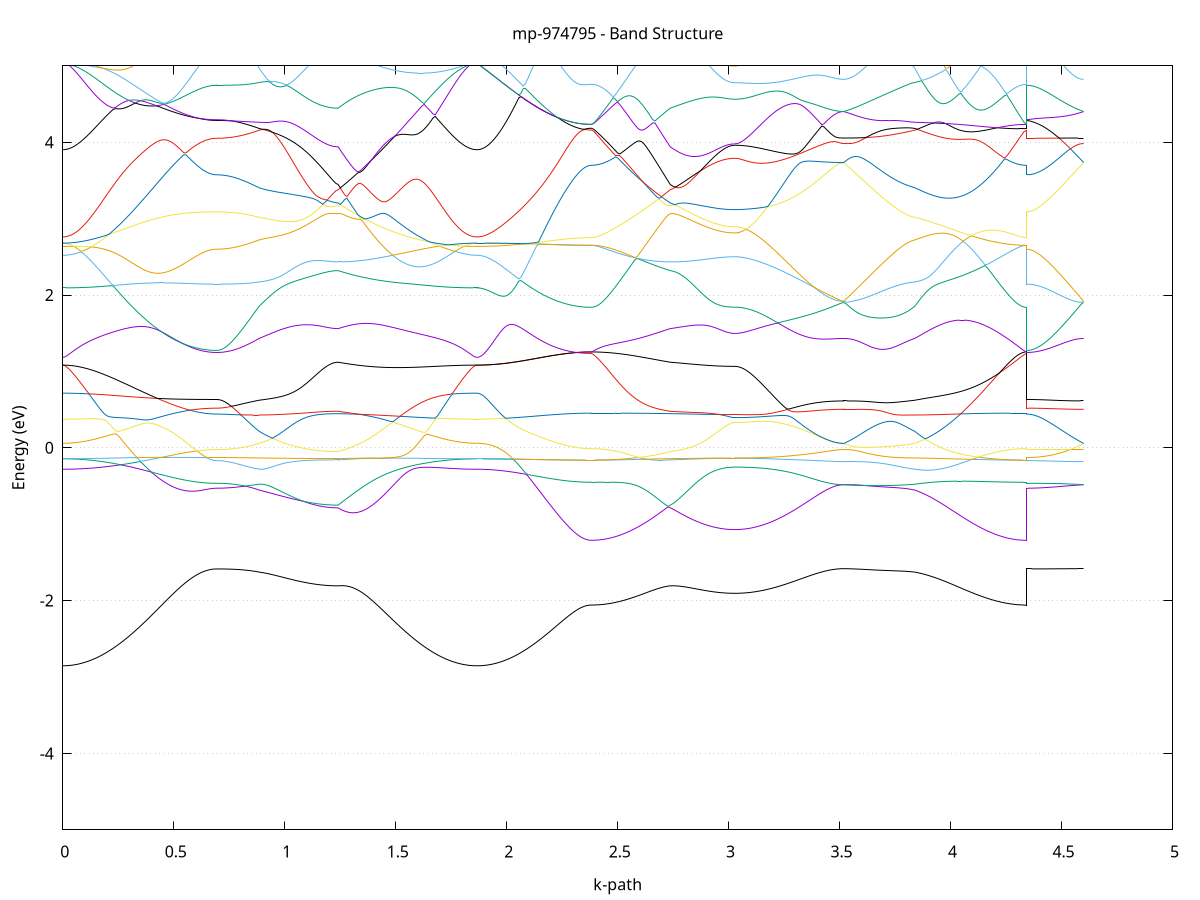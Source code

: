 set title 'mp-974795 - Band Structure'
set xlabel 'k-path'
set ylabel 'Energy (eV)'
set grid y
set yrange [-5:5]
set terminal png size 800,600
set output 'mp-974795_bands_gnuplot.png'
plot '-' using 1:2 with lines notitle, '-' using 1:2 with lines notitle, '-' using 1:2 with lines notitle, '-' using 1:2 with lines notitle, '-' using 1:2 with lines notitle, '-' using 1:2 with lines notitle, '-' using 1:2 with lines notitle, '-' using 1:2 with lines notitle, '-' using 1:2 with lines notitle, '-' using 1:2 with lines notitle, '-' using 1:2 with lines notitle, '-' using 1:2 with lines notitle, '-' using 1:2 with lines notitle, '-' using 1:2 with lines notitle, '-' using 1:2 with lines notitle, '-' using 1:2 with lines notitle, '-' using 1:2 with lines notitle, '-' using 1:2 with lines notitle, '-' using 1:2 with lines notitle, '-' using 1:2 with lines notitle, '-' using 1:2 with lines notitle, '-' using 1:2 with lines notitle, '-' using 1:2 with lines notitle, '-' using 1:2 with lines notitle, '-' using 1:2 with lines notitle, '-' using 1:2 with lines notitle, '-' using 1:2 with lines notitle, '-' using 1:2 with lines notitle, '-' using 1:2 with lines notitle, '-' using 1:2 with lines notitle, '-' using 1:2 with lines notitle, '-' using 1:2 with lines notitle, '-' using 1:2 with lines notitle, '-' using 1:2 with lines notitle, '-' using 1:2 with lines notitle, '-' using 1:2 with lines notitle, '-' using 1:2 with lines notitle, '-' using 1:2 with lines notitle, '-' using 1:2 with lines notitle, '-' using 1:2 with lines notitle, '-' using 1:2 with lines notitle, '-' using 1:2 with lines notitle, '-' using 1:2 with lines notitle, '-' using 1:2 with lines notitle, '-' using 1:2 with lines notitle, '-' using 1:2 with lines notitle, '-' using 1:2 with lines notitle, '-' using 1:2 with lines notitle
0.000000 -33.843863
0.009913 -33.843863
0.019826 -33.843863
0.029739 -33.843863
0.039652 -33.843863
0.049565 -33.843863
0.059478 -33.843863
0.069391 -33.843963
0.079304 -33.843963
0.089217 -33.843963
0.099130 -33.843963
0.109043 -33.843963
0.118956 -33.843963
0.128869 -33.843963
0.138782 -33.843963
0.148695 -33.843863
0.158608 -33.843863
0.168521 -33.843863
0.178434 -33.843863
0.188347 -33.843963
0.198260 -33.843963
0.208173 -33.843963
0.218086 -33.843963
0.227999 -33.843963
0.237912 -33.843963
0.247825 -33.843963
0.257738 -33.843963
0.267651 -33.843963
0.277564 -33.843963
0.287477 -33.843963
0.297390 -33.843963
0.307303 -33.843963
0.317216 -33.843963
0.327129 -33.843963
0.337042 -33.843963
0.346955 -33.843963
0.356868 -33.843963
0.366781 -33.843963
0.376694 -33.843963
0.386607 -33.843963
0.396520 -33.843963
0.406433 -33.843963
0.416346 -33.843963
0.426259 -33.843963
0.436172 -33.843963
0.446085 -33.843963
0.455998 -33.843963
0.465911 -33.843963
0.475824 -33.843963
0.485737 -33.843963
0.495650 -33.843963
0.505563 -33.843963
0.515476 -33.843963
0.525389 -33.843963
0.535302 -33.843963
0.545215 -33.843963
0.555128 -33.843963
0.565041 -33.843963
0.574954 -33.843963
0.584867 -33.843963
0.594780 -33.843963
0.604693 -33.843963
0.614606 -33.843963
0.624519 -33.843963
0.634432 -33.843963
0.644344 -33.843963
0.654257 -33.843963
0.664170 -33.843963
0.674083 -33.843963
0.683996 -33.843963
0.693909 -33.843963
0.693909 -33.843963
0.703470 -33.843963
0.713030 -33.843963
0.722590 -33.843963
0.732150 -33.843963
0.741710 -33.843963
0.751270 -33.843963
0.760830 -33.843963
0.770390 -33.843963
0.779950 -33.843963
0.789510 -33.843963
0.799071 -33.843963
0.808631 -33.843963
0.818191 -33.843963
0.827751 -33.843963
0.837311 -33.843963
0.846871 -33.843963
0.856431 -33.843963
0.865991 -33.843963
0.875551 -33.843963
0.885111 -33.843963
0.885111 -33.843963
0.894986 -33.843963
0.904860 -33.843963
0.914734 -33.843963
0.924608 -33.843963
0.934482 -33.843963
0.944356 -33.843963
0.954230 -33.843963
0.964104 -33.843963
0.973978 -33.843963
0.983853 -33.843963
0.993727 -33.843963
1.003601 -33.843963
1.013475 -33.843963
1.023349 -33.843963
1.033223 -33.843963
1.043097 -33.843963
1.052971 -33.843963
1.062845 -33.843963
1.072719 -33.843963
1.082594 -33.843963
1.092468 -33.843963
1.102342 -33.843963
1.112216 -33.843963
1.122090 -33.843963
1.131964 -33.843963
1.141838 -33.843963
1.151712 -33.843963
1.161586 -33.843963
1.171461 -33.843963
1.181335 -33.843963
1.191209 -33.843963
1.201083 -33.843963
1.210957 -33.843963
1.220831 -33.843963
1.230705 -33.843963
1.240579 -33.843963
1.240579 -33.843963
1.250514 -33.843963
1.260448 -33.843963
1.270383 -33.843963
1.280317 -33.843963
1.290251 -33.843963
1.300186 -33.843963
1.310120 -33.843963
1.320055 -33.843963
1.329989 -33.843963
1.339923 -33.843963
1.349858 -33.843963
1.359792 -33.843963
1.369727 -33.843963
1.379661 -33.843963
1.389596 -33.843963
1.399530 -33.843963
1.409464 -33.843963
1.419399 -33.843963
1.429333 -33.843963
1.439268 -33.843963
1.449202 -33.843963
1.459136 -33.843963
1.469071 -33.843963
1.479005 -33.843963
1.488940 -33.843963
1.498874 -33.843963
1.508809 -33.843963
1.518743 -33.843963
1.528677 -33.843963
1.538612 -33.843963
1.548546 -33.843963
1.558481 -33.843963
1.568415 -33.843963
1.578350 -33.843963
1.588284 -33.843963
1.598218 -33.843963
1.608153 -33.843963
1.618087 -33.843963
1.628022 -33.843963
1.637956 -33.843963
1.647890 -33.843963
1.657825 -33.843963
1.667759 -33.843863
1.677694 -33.843963
1.687628 -33.843863
1.697562 -33.843963
1.707497 -33.843963
1.717431 -33.843963
1.727366 -33.843963
1.737300 -33.843963
1.747235 -33.843963
1.757169 -33.843963
1.767103 -33.843963
1.777038 -33.843863
1.786972 -33.843963
1.796907 -33.843863
1.806841 -33.843863
1.816776 -33.843963
1.826710 -33.843863
1.836644 -33.843863
1.846579 -33.843863
1.856513 -33.843863
1.866448 -33.843863
1.866448 -33.843863
1.876354 -33.843863
1.886260 -33.843863
1.896166 -33.843863
1.906073 -33.843863
1.915979 -33.843863
1.925885 -33.843963
1.935791 -33.843863
1.945698 -33.843863
1.955604 -33.843863
1.965510 -33.843863
1.975416 -33.843863
1.985323 -33.843963
1.995229 -33.843863
2.005135 -33.843963
2.015041 -33.843963
2.024948 -33.843963
2.034854 -33.843963
2.044760 -33.843963
2.054666 -33.843963
2.064573 -33.843963
2.074479 -33.843963
2.084385 -33.843963
2.094291 -33.843963
2.104198 -33.843963
2.114104 -33.843963
2.124010 -33.843963
2.133916 -33.843963
2.143823 -33.843963
2.153729 -33.843963
2.163635 -33.843963
2.173541 -33.843963
2.183448 -33.843963
2.193354 -33.843963
2.203260 -33.843963
2.213166 -33.843963
2.223073 -33.843963
2.232979 -33.843963
2.242885 -33.843963
2.252791 -33.843963
2.262698 -33.843963
2.272604 -33.843963
2.282510 -33.843963
2.292416 -33.843963
2.302323 -33.843963
2.312229 -33.843963
2.322135 -33.843963
2.332041 -33.843963
2.341948 -33.843963
2.351854 -33.843963
2.361760 -33.843963
2.371666 -33.843963
2.381573 -33.843963
2.381573 -33.843963
2.391447 -33.843963
2.401321 -33.843963
2.411195 -33.843963
2.421069 -33.843963
2.430943 -33.843963
2.440817 -33.843963
2.450691 -33.843963
2.460565 -33.843963
2.470440 -33.843963
2.480314 -33.843963
2.490188 -33.843963
2.500062 -33.843963
2.509936 -33.843963
2.519810 -33.843963
2.529684 -33.843963
2.539558 -33.843963
2.549432 -33.843963
2.559307 -33.843963
2.569181 -33.843963
2.579055 -33.843963
2.588929 -33.843963
2.598803 -33.843963
2.608677 -33.843963
2.618551 -33.843963
2.628425 -33.843963
2.638299 -33.843963
2.648173 -33.843963
2.658048 -33.843963
2.667922 -33.843963
2.677796 -33.843963
2.687670 -33.843963
2.697544 -33.843963
2.707418 -33.843963
2.717292 -33.843963
2.727166 -33.843963
2.737040 -33.843963
2.737040 -33.843963
2.746737 -33.843963
2.756433 -33.843963
2.766130 -33.843963
2.775826 -33.843963
2.785522 -33.843963
2.795219 -33.843963
2.804915 -33.843963
2.814611 -33.843963
2.824308 -33.843963
2.834004 -33.843963
2.843700 -33.843963
2.853397 -33.843963
2.863093 -33.843963
2.872790 -33.843963
2.882486 -33.843963
2.892182 -33.843963
2.901879 -33.843963
2.911575 -33.843963
2.921271 -33.843963
2.930968 -33.843963
2.940664 -33.843963
2.950360 -33.843963
2.960057 -33.843963
2.969753 -33.843963
2.979450 -33.843963
2.989146 -33.843963
2.998842 -33.843963
3.008539 -33.843963
3.018235 -33.843963
3.027931 -33.843963
3.027931 -33.843963
3.037745 -33.843963
3.047558 -33.843963
3.057371 -33.843963
3.067185 -33.843963
3.076998 -33.843963
3.086812 -33.843963
3.096625 -33.843963
3.106438 -33.843963
3.116252 -33.843963
3.126065 -33.843963
3.135878 -33.843963
3.145692 -33.843963
3.155505 -33.843963
3.165318 -33.843963
3.175132 -33.843963
3.184945 -33.843963
3.194759 -33.843963
3.204572 -33.843963
3.214385 -33.843963
3.224199 -33.843963
3.234012 -33.843963
3.243825 -33.843963
3.253639 -33.843963
3.263452 -33.843963
3.273265 -33.843963
3.283079 -33.843963
3.292892 -33.843963
3.302705 -33.843963
3.312519 -33.843963
3.322332 -33.843963
3.332146 -33.843963
3.341959 -33.843963
3.351772 -33.843963
3.361586 -33.843963
3.371399 -33.843963
3.381212 -33.843963
3.391026 -33.843963
3.400839 -33.843963
3.410652 -33.843963
3.420466 -33.843963
3.430279 -33.843963
3.440093 -33.843963
3.449906 -33.843963
3.459719 -33.843963
3.469533 -33.843963
3.479346 -33.843963
3.489159 -33.843963
3.498973 -33.843963
3.508786 -33.843963
3.518599 -33.843963
3.518599 -33.843963
3.528320 -33.843963
3.538040 -33.843963
3.547761 -33.843963
3.557481 -33.843963
3.567202 -33.843963
3.576922 -33.843963
3.586643 -33.843963
3.596363 -33.843963
3.606084 -33.843963
3.615804 -33.843963
3.625524 -33.843963
3.635245 -33.843963
3.644965 -33.843963
3.654686 -33.843963
3.664406 -33.843963
3.674127 -33.843963
3.683847 -33.843963
3.693568 -33.843963
3.703288 -33.843963
3.713009 -33.843963
3.722729 -33.843963
3.732449 -33.843963
3.742170 -33.843963
3.751890 -33.843963
3.761611 -33.843963
3.771331 -33.843963
3.781052 -33.843963
3.790772 -33.843963
3.800493 -33.843963
3.810213 -33.843963
3.819934 -33.843963
3.829654 -33.843963
3.839374 -33.843963
3.839374 -33.843963
3.849231 -33.843963
3.859089 -33.843963
3.868946 -33.843963
3.878803 -33.843963
3.888660 -33.843963
3.898517 -33.843963
3.908374 -33.843963
3.918231 -33.843963
3.928088 -33.843963
3.937945 -33.843963
3.947802 -33.843963
3.957659 -33.843963
3.967516 -33.843963
3.977373 -33.843963
3.987230 -33.843963
3.997087 -33.843963
4.006944 -33.843963
4.016801 -33.843963
4.026658 -33.843963
4.036515 -33.843963
4.046372 -33.843963
4.056229 -33.843963
4.066086 -33.843963
4.075943 -33.843963
4.085800 -33.843963
4.095657 -33.843963
4.105514 -33.843963
4.115371 -33.843963
4.125228 -33.843963
4.135085 -33.843963
4.144942 -33.843963
4.154799 -33.843963
4.164656 -33.843963
4.174513 -33.843963
4.184370 -33.843963
4.194227 -33.843963
4.204084 -33.843963
4.213941 -33.843963
4.223798 -33.843963
4.233655 -33.843963
4.243512 -33.843963
4.253369 -33.843963
4.263226 -33.843963
4.273083 -33.843963
4.282940 -33.843963
4.292797 -33.843963
4.302654 -33.843963
4.312511 -33.843963
4.322368 -33.843963
4.332225 -33.843963
4.342082 -33.843963
4.342082 -33.843963
4.351988 -33.843963
4.361894 -33.843963
4.371801 -33.843963
4.381707 -33.843963
4.391613 -33.843963
4.401519 -33.843963
4.411426 -33.843963
4.421332 -33.843963
4.431238 -33.843963
4.441144 -33.843963
4.451051 -33.843963
4.460957 -33.843963
4.470863 -33.843963
4.480769 -33.843963
4.490676 -33.843963
4.500582 -33.843963
4.510488 -33.843963
4.520394 -33.843963
4.530301 -33.843963
4.540207 -33.843963
4.550113 -33.843963
4.560019 -33.843963
4.569926 -33.843963
4.579832 -33.843963
4.589738 -33.843963
4.599644 -33.843963
e
0.000000 -33.843863
0.009913 -33.843863
0.019826 -33.843863
0.029739 -33.843863
0.039652 -33.843863
0.049565 -33.843863
0.059478 -33.843863
0.069391 -33.843863
0.079304 -33.843863
0.089217 -33.843863
0.099130 -33.843863
0.109043 -33.843963
0.118956 -33.843963
0.128869 -33.843863
0.138782 -33.843963
0.148695 -33.843863
0.158608 -33.843863
0.168521 -33.843863
0.178434 -33.843863
0.188347 -33.843863
0.198260 -33.843963
0.208173 -33.843963
0.218086 -33.843963
0.227999 -33.843963
0.237912 -33.843963
0.247825 -33.843963
0.257738 -33.843963
0.267651 -33.843963
0.277564 -33.843963
0.287477 -33.843963
0.297390 -33.843963
0.307303 -33.843963
0.317216 -33.843963
0.327129 -33.843963
0.337042 -33.843963
0.346955 -33.843963
0.356868 -33.843963
0.366781 -33.843963
0.376694 -33.843963
0.386607 -33.843963
0.396520 -33.843963
0.406433 -33.843963
0.416346 -33.843963
0.426259 -33.843963
0.436172 -33.843963
0.446085 -33.843963
0.455998 -33.843963
0.465911 -33.843963
0.475824 -33.843963
0.485737 -33.843963
0.495650 -33.843963
0.505563 -33.843963
0.515476 -33.843963
0.525389 -33.843963
0.535302 -33.843963
0.545215 -33.843963
0.555128 -33.843963
0.565041 -33.843963
0.574954 -33.843963
0.584867 -33.843963
0.594780 -33.843963
0.604693 -33.843963
0.614606 -33.843963
0.624519 -33.843963
0.634432 -33.843963
0.644344 -33.843963
0.654257 -33.843963
0.664170 -33.843963
0.674083 -33.843963
0.683996 -33.843963
0.693909 -33.843963
0.693909 -33.843963
0.703470 -33.843963
0.713030 -33.843963
0.722590 -33.843963
0.732150 -33.843963
0.741710 -33.843963
0.751270 -33.843963
0.760830 -33.843963
0.770390 -33.843963
0.779950 -33.843963
0.789510 -33.843963
0.799071 -33.843963
0.808631 -33.843963
0.818191 -33.843963
0.827751 -33.843963
0.837311 -33.843963
0.846871 -33.843963
0.856431 -33.843963
0.865991 -33.843963
0.875551 -33.843963
0.885111 -33.843963
0.885111 -33.843963
0.894986 -33.843963
0.904860 -33.843963
0.914734 -33.843963
0.924608 -33.843963
0.934482 -33.843963
0.944356 -33.843963
0.954230 -33.843963
0.964104 -33.843963
0.973978 -33.843963
0.983853 -33.843963
0.993727 -33.843963
1.003601 -33.843963
1.013475 -33.843963
1.023349 -33.843963
1.033223 -33.843963
1.043097 -33.843963
1.052971 -33.843963
1.062845 -33.843963
1.072719 -33.843963
1.082594 -33.843963
1.092468 -33.843963
1.102342 -33.843963
1.112216 -33.843963
1.122090 -33.843963
1.131964 -33.843963
1.141838 -33.843963
1.151712 -33.843963
1.161586 -33.843963
1.171461 -33.843963
1.181335 -33.843963
1.191209 -33.843963
1.201083 -33.843963
1.210957 -33.843963
1.220831 -33.843963
1.230705 -33.843963
1.240579 -33.843963
1.240579 -33.843963
1.250514 -33.843963
1.260448 -33.843963
1.270383 -33.843963
1.280317 -33.843963
1.290251 -33.843963
1.300186 -33.843963
1.310120 -33.843963
1.320055 -33.843963
1.329989 -33.843963
1.339923 -33.843963
1.349858 -33.843963
1.359792 -33.843963
1.369727 -33.843963
1.379661 -33.843963
1.389596 -33.843963
1.399530 -33.843963
1.409464 -33.843963
1.419399 -33.843963
1.429333 -33.843963
1.439268 -33.843963
1.449202 -33.843963
1.459136 -33.843963
1.469071 -33.843963
1.479005 -33.843963
1.488940 -33.843963
1.498874 -33.843963
1.508809 -33.843963
1.518743 -33.843963
1.528677 -33.843963
1.538612 -33.843863
1.548546 -33.843863
1.558481 -33.843863
1.568415 -33.843863
1.578350 -33.843863
1.588284 -33.843863
1.598218 -33.843863
1.608153 -33.843963
1.618087 -33.843863
1.628022 -33.843863
1.637956 -33.843863
1.647890 -33.843863
1.657825 -33.843863
1.667759 -33.843863
1.677694 -33.843863
1.687628 -33.843863
1.697562 -33.843863
1.707497 -33.843863
1.717431 -33.843863
1.727366 -33.843863
1.737300 -33.843863
1.747235 -33.843863
1.757169 -33.843863
1.767103 -33.843863
1.777038 -33.843863
1.786972 -33.843863
1.796907 -33.843863
1.806841 -33.843863
1.816776 -33.843863
1.826710 -33.843863
1.836644 -33.843863
1.846579 -33.843863
1.856513 -33.843863
1.866448 -33.843863
1.866448 -33.843863
1.876354 -33.843863
1.886260 -33.843863
1.896166 -33.843863
1.906073 -33.843863
1.915979 -33.843863
1.925885 -33.843963
1.935791 -33.843863
1.945698 -33.843863
1.955604 -33.843863
1.965510 -33.843863
1.975416 -33.843863
1.985323 -33.843963
1.995229 -33.843863
2.005135 -33.843963
2.015041 -33.843963
2.024948 -33.843963
2.034854 -33.843963
2.044760 -33.843963
2.054666 -33.843963
2.064573 -33.843963
2.074479 -33.843963
2.084385 -33.843963
2.094291 -33.843963
2.104198 -33.843963
2.114104 -33.843963
2.124010 -33.843963
2.133916 -33.843963
2.143823 -33.843963
2.153729 -33.843963
2.163635 -33.843963
2.173541 -33.843963
2.183448 -33.843963
2.193354 -33.843963
2.203260 -33.843963
2.213166 -33.843963
2.223073 -33.843963
2.232979 -33.843963
2.242885 -33.843963
2.252791 -33.843963
2.262698 -33.843963
2.272604 -33.843963
2.282510 -33.843963
2.292416 -33.843963
2.302323 -33.843963
2.312229 -33.843963
2.322135 -33.843963
2.332041 -33.843963
2.341948 -33.843963
2.351854 -33.843963
2.361760 -33.843963
2.371666 -33.843963
2.381573 -33.843963
2.381573 -33.843963
2.391447 -33.843963
2.401321 -33.843963
2.411195 -33.843963
2.421069 -33.843963
2.430943 -33.843963
2.440817 -33.843963
2.450691 -33.843963
2.460565 -33.843963
2.470440 -33.843963
2.480314 -33.843963
2.490188 -33.843963
2.500062 -33.843963
2.509936 -33.843963
2.519810 -33.843963
2.529684 -33.843963
2.539558 -33.843963
2.549432 -33.843963
2.559307 -33.843963
2.569181 -33.843963
2.579055 -33.843963
2.588929 -33.843963
2.598803 -33.843963
2.608677 -33.843963
2.618551 -33.843963
2.628425 -33.843963
2.638299 -33.843963
2.648173 -33.843963
2.658048 -33.843963
2.667922 -33.843963
2.677796 -33.843963
2.687670 -33.843963
2.697544 -33.843963
2.707418 -33.843963
2.717292 -33.843963
2.727166 -33.843963
2.737040 -33.843963
2.737040 -33.843963
2.746737 -33.843963
2.756433 -33.843963
2.766130 -33.843963
2.775826 -33.843963
2.785522 -33.843963
2.795219 -33.843963
2.804915 -33.843963
2.814611 -33.843963
2.824308 -33.843963
2.834004 -33.843963
2.843700 -33.843963
2.853397 -33.843963
2.863093 -33.843963
2.872790 -33.843963
2.882486 -33.843963
2.892182 -33.843963
2.901879 -33.843963
2.911575 -33.843963
2.921271 -33.843863
2.930968 -33.843863
2.940664 -33.843863
2.950360 -33.843963
2.960057 -33.843863
2.969753 -33.843863
2.979450 -33.843863
2.989146 -33.843863
2.998842 -33.843863
3.008539 -33.843963
3.018235 -33.843963
3.027931 -33.843963
3.027931 -33.843963
3.037745 -33.843963
3.047558 -33.843863
3.057371 -33.843863
3.067185 -33.843863
3.076998 -33.843963
3.086812 -33.843963
3.096625 -33.843963
3.106438 -33.843963
3.116252 -33.843963
3.126065 -33.843963
3.135878 -33.843963
3.145692 -33.843963
3.155505 -33.843963
3.165318 -33.843963
3.175132 -33.843963
3.184945 -33.843963
3.194759 -33.843963
3.204572 -33.843963
3.214385 -33.843963
3.224199 -33.843963
3.234012 -33.843963
3.243825 -33.843963
3.253639 -33.843963
3.263452 -33.843963
3.273265 -33.843963
3.283079 -33.843963
3.292892 -33.843963
3.302705 -33.843963
3.312519 -33.843963
3.322332 -33.843963
3.332146 -33.843963
3.341959 -33.843963
3.351772 -33.843963
3.361586 -33.843963
3.371399 -33.843963
3.381212 -33.843963
3.391026 -33.843963
3.400839 -33.843963
3.410652 -33.843963
3.420466 -33.843963
3.430279 -33.843963
3.440093 -33.843963
3.449906 -33.843963
3.459719 -33.843963
3.469533 -33.843963
3.479346 -33.843963
3.489159 -33.843963
3.498973 -33.843963
3.508786 -33.843963
3.518599 -33.843963
3.518599 -33.843963
3.528320 -33.843963
3.538040 -33.843963
3.547761 -33.843963
3.557481 -33.843963
3.567202 -33.843963
3.576922 -33.843963
3.586643 -33.843963
3.596363 -33.843963
3.606084 -33.843963
3.615804 -33.843963
3.625524 -33.843963
3.635245 -33.843963
3.644965 -33.843963
3.654686 -33.843963
3.664406 -33.843963
3.674127 -33.843963
3.683847 -33.843963
3.693568 -33.843963
3.703288 -33.843963
3.713009 -33.843963
3.722729 -33.843963
3.732449 -33.843963
3.742170 -33.843963
3.751890 -33.843963
3.761611 -33.843963
3.771331 -33.843963
3.781052 -33.843963
3.790772 -33.843963
3.800493 -33.843963
3.810213 -33.843963
3.819934 -33.843963
3.829654 -33.843963
3.839374 -33.843963
3.839374 -33.843963
3.849231 -33.843963
3.859089 -33.843963
3.868946 -33.843963
3.878803 -33.843963
3.888660 -33.843963
3.898517 -33.843963
3.908374 -33.843963
3.918231 -33.843963
3.928088 -33.843963
3.937945 -33.843963
3.947802 -33.843963
3.957659 -33.843963
3.967516 -33.843963
3.977373 -33.843963
3.987230 -33.843963
3.997087 -33.843963
4.006944 -33.843963
4.016801 -33.843963
4.026658 -33.843963
4.036515 -33.843963
4.046372 -33.843963
4.056229 -33.843963
4.066086 -33.843963
4.075943 -33.843963
4.085800 -33.843963
4.095657 -33.843963
4.105514 -33.843963
4.115371 -33.843963
4.125228 -33.843963
4.135085 -33.843963
4.144942 -33.843963
4.154799 -33.843963
4.164656 -33.843963
4.174513 -33.843963
4.184370 -33.843963
4.194227 -33.843963
4.204084 -33.843963
4.213941 -33.843963
4.223798 -33.843963
4.233655 -33.843963
4.243512 -33.843963
4.253369 -33.843963
4.263226 -33.843963
4.273083 -33.843963
4.282940 -33.843963
4.292797 -33.843963
4.302654 -33.843963
4.312511 -33.843963
4.322368 -33.843963
4.332225 -33.843963
4.342082 -33.843963
4.342082 -33.843963
4.351988 -33.843963
4.361894 -33.843963
4.371801 -33.843963
4.381707 -33.843963
4.391613 -33.843963
4.401519 -33.843963
4.411426 -33.843963
4.421332 -33.843963
4.431238 -33.843963
4.441144 -33.843963
4.451051 -33.843963
4.460957 -33.843963
4.470863 -33.843963
4.480769 -33.843963
4.490676 -33.843963
4.500582 -33.843963
4.510488 -33.843963
4.520394 -33.843963
4.530301 -33.843963
4.540207 -33.843963
4.550113 -33.843963
4.560019 -33.843963
4.569926 -33.843963
4.579832 -33.843963
4.589738 -33.843963
4.599644 -33.843963
e
0.000000 -33.811163
0.009913 -33.811163
0.019826 -33.811163
0.029739 -33.811163
0.039652 -33.811163
0.049565 -33.811163
0.059478 -33.811163
0.069391 -33.811163
0.079304 -33.811163
0.089217 -33.811163
0.099130 -33.811163
0.109043 -33.811163
0.118956 -33.811163
0.128869 -33.811163
0.138782 -33.811163
0.148695 -33.811163
0.158608 -33.811163
0.168521 -33.811163
0.178434 -33.811163
0.188347 -33.811163
0.198260 -33.811163
0.208173 -33.811163
0.218086 -33.811163
0.227999 -33.811163
0.237912 -33.811163
0.247825 -33.811163
0.257738 -33.811163
0.267651 -33.811163
0.277564 -33.811163
0.287477 -33.811163
0.297390 -33.811163
0.307303 -33.811163
0.317216 -33.811163
0.327129 -33.811163
0.337042 -33.811163
0.346955 -33.811163
0.356868 -33.811163
0.366781 -33.811163
0.376694 -33.811163
0.386607 -33.811163
0.396520 -33.811163
0.406433 -33.811163
0.416346 -33.811163
0.426259 -33.811163
0.436172 -33.811163
0.446085 -33.811163
0.455998 -33.811163
0.465911 -33.811163
0.475824 -33.811163
0.485737 -33.811163
0.495650 -33.811163
0.505563 -33.811163
0.515476 -33.811163
0.525389 -33.811163
0.535302 -33.811163
0.545215 -33.811163
0.555128 -33.811163
0.565041 -33.811163
0.574954 -33.811163
0.584867 -33.811163
0.594780 -33.811163
0.604693 -33.811163
0.614606 -33.811163
0.624519 -33.811163
0.634432 -33.811163
0.644344 -33.811163
0.654257 -33.811163
0.664170 -33.811163
0.674083 -33.811163
0.683996 -33.811163
0.693909 -33.811163
0.693909 -33.811163
0.703470 -33.811163
0.713030 -33.811163
0.722590 -33.811163
0.732150 -33.811163
0.741710 -33.811163
0.751270 -33.811163
0.760830 -33.811163
0.770390 -33.811163
0.779950 -33.811163
0.789510 -33.811163
0.799071 -33.811163
0.808631 -33.811163
0.818191 -33.811163
0.827751 -33.811163
0.837311 -33.811163
0.846871 -33.811163
0.856431 -33.811163
0.865991 -33.811163
0.875551 -33.811163
0.885111 -33.811163
0.885111 -33.811163
0.894986 -33.811163
0.904860 -33.811163
0.914734 -33.811163
0.924608 -33.811163
0.934482 -33.811163
0.944356 -33.811163
0.954230 -33.811163
0.964104 -33.811163
0.973978 -33.811163
0.983853 -33.811163
0.993727 -33.811163
1.003601 -33.811163
1.013475 -33.811163
1.023349 -33.811163
1.033223 -33.811163
1.043097 -33.811163
1.052971 -33.811163
1.062845 -33.811163
1.072719 -33.811163
1.082594 -33.811163
1.092468 -33.811163
1.102342 -33.811163
1.112216 -33.811163
1.122090 -33.811163
1.131964 -33.811163
1.141838 -33.811163
1.151712 -33.811163
1.161586 -33.811163
1.171461 -33.811163
1.181335 -33.811163
1.191209 -33.811163
1.201083 -33.811163
1.210957 -33.811163
1.220831 -33.811163
1.230705 -33.811163
1.240579 -33.811163
1.240579 -33.811163
1.250514 -33.811163
1.260448 -33.811163
1.270383 -33.811163
1.280317 -33.811163
1.290251 -33.811163
1.300186 -33.811163
1.310120 -33.811163
1.320055 -33.811163
1.329989 -33.811163
1.339923 -33.811163
1.349858 -33.811163
1.359792 -33.811163
1.369727 -33.811163
1.379661 -33.811163
1.389596 -33.811163
1.399530 -33.811163
1.409464 -33.811163
1.419399 -33.811163
1.429333 -33.811163
1.439268 -33.811163
1.449202 -33.811163
1.459136 -33.811163
1.469071 -33.811163
1.479005 -33.811163
1.488940 -33.811163
1.498874 -33.811163
1.508809 -33.811163
1.518743 -33.811163
1.528677 -33.811163
1.538612 -33.811163
1.548546 -33.811163
1.558481 -33.811163
1.568415 -33.811163
1.578350 -33.811163
1.588284 -33.811163
1.598218 -33.811163
1.608153 -33.811163
1.618087 -33.811163
1.628022 -33.811163
1.637956 -33.811163
1.647890 -33.811163
1.657825 -33.811163
1.667759 -33.811163
1.677694 -33.811163
1.687628 -33.811163
1.697562 -33.811163
1.707497 -33.811163
1.717431 -33.811163
1.727366 -33.811163
1.737300 -33.811163
1.747235 -33.811163
1.757169 -33.811163
1.767103 -33.811163
1.777038 -33.811163
1.786972 -33.811163
1.796907 -33.811163
1.806841 -33.811163
1.816776 -33.811163
1.826710 -33.811163
1.836644 -33.811163
1.846579 -33.811163
1.856513 -33.811163
1.866448 -33.811163
1.866448 -33.811163
1.876354 -33.811163
1.886260 -33.811163
1.896166 -33.811163
1.906073 -33.811163
1.915979 -33.811163
1.925885 -33.811163
1.935791 -33.811163
1.945698 -33.811163
1.955604 -33.811163
1.965510 -33.811163
1.975416 -33.811163
1.985323 -33.811163
1.995229 -33.811163
2.005135 -33.811163
2.015041 -33.811163
2.024948 -33.811163
2.034854 -33.811163
2.044760 -33.811163
2.054666 -33.811163
2.064573 -33.811163
2.074479 -33.811163
2.084385 -33.811163
2.094291 -33.811163
2.104198 -33.811163
2.114104 -33.811163
2.124010 -33.811163
2.133916 -33.811163
2.143823 -33.811163
2.153729 -33.811163
2.163635 -33.811163
2.173541 -33.811163
2.183448 -33.811163
2.193354 -33.811163
2.203260 -33.811163
2.213166 -33.811163
2.223073 -33.811163
2.232979 -33.811163
2.242885 -33.811163
2.252791 -33.811163
2.262698 -33.811163
2.272604 -33.811163
2.282510 -33.811163
2.292416 -33.811163
2.302323 -33.811163
2.312229 -33.811163
2.322135 -33.811163
2.332041 -33.811163
2.341948 -33.811163
2.351854 -33.811163
2.361760 -33.811163
2.371666 -33.811163
2.381573 -33.811163
2.381573 -33.811163
2.391447 -33.811163
2.401321 -33.811163
2.411195 -33.811163
2.421069 -33.811163
2.430943 -33.811163
2.440817 -33.811163
2.450691 -33.811163
2.460565 -33.811163
2.470440 -33.811163
2.480314 -33.811163
2.490188 -33.811163
2.500062 -33.811163
2.509936 -33.811163
2.519810 -33.811163
2.529684 -33.811163
2.539558 -33.811163
2.549432 -33.811163
2.559307 -33.811163
2.569181 -33.811163
2.579055 -33.811163
2.588929 -33.811163
2.598803 -33.811163
2.608677 -33.811163
2.618551 -33.811163
2.628425 -33.811163
2.638299 -33.811163
2.648173 -33.811163
2.658048 -33.811163
2.667922 -33.811163
2.677796 -33.811163
2.687670 -33.811163
2.697544 -33.811163
2.707418 -33.811163
2.717292 -33.811163
2.727166 -33.811163
2.737040 -33.811163
2.737040 -33.811163
2.746737 -33.811163
2.756433 -33.811163
2.766130 -33.811163
2.775826 -33.811163
2.785522 -33.811163
2.795219 -33.811163
2.804915 -33.811163
2.814611 -33.811163
2.824308 -33.811163
2.834004 -33.811163
2.843700 -33.811163
2.853397 -33.811163
2.863093 -33.811163
2.872790 -33.811163
2.882486 -33.811163
2.892182 -33.811163
2.901879 -33.811163
2.911575 -33.811163
2.921271 -33.811163
2.930968 -33.811163
2.940664 -33.811163
2.950360 -33.811163
2.960057 -33.811163
2.969753 -33.811163
2.979450 -33.811163
2.989146 -33.811163
2.998842 -33.811163
3.008539 -33.811163
3.018235 -33.811163
3.027931 -33.811163
3.027931 -33.811163
3.037745 -33.811163
3.047558 -33.811163
3.057371 -33.811163
3.067185 -33.811163
3.076998 -33.811163
3.086812 -33.811163
3.096625 -33.811163
3.106438 -33.811163
3.116252 -33.811163
3.126065 -33.811163
3.135878 -33.811163
3.145692 -33.811163
3.155505 -33.811163
3.165318 -33.811163
3.175132 -33.811163
3.184945 -33.811163
3.194759 -33.811163
3.204572 -33.811163
3.214385 -33.811163
3.224199 -33.811163
3.234012 -33.811163
3.243825 -33.811163
3.253639 -33.811163
3.263452 -33.811163
3.273265 -33.811163
3.283079 -33.811163
3.292892 -33.811163
3.302705 -33.811163
3.312519 -33.811163
3.322332 -33.811163
3.332146 -33.811163
3.341959 -33.811163
3.351772 -33.811163
3.361586 -33.811163
3.371399 -33.811163
3.381212 -33.811163
3.391026 -33.811163
3.400839 -33.811163
3.410652 -33.811163
3.420466 -33.811163
3.430279 -33.811163
3.440093 -33.811163
3.449906 -33.811163
3.459719 -33.811163
3.469533 -33.811163
3.479346 -33.811163
3.489159 -33.811163
3.498973 -33.811163
3.508786 -33.811163
3.518599 -33.811163
3.518599 -33.811163
3.528320 -33.811163
3.538040 -33.811163
3.547761 -33.811163
3.557481 -33.811163
3.567202 -33.811163
3.576922 -33.811163
3.586643 -33.811163
3.596363 -33.811163
3.606084 -33.811163
3.615804 -33.811163
3.625524 -33.811163
3.635245 -33.811163
3.644965 -33.811163
3.654686 -33.811163
3.664406 -33.811163
3.674127 -33.811163
3.683847 -33.811163
3.693568 -33.811163
3.703288 -33.811163
3.713009 -33.811163
3.722729 -33.811163
3.732449 -33.811163
3.742170 -33.811163
3.751890 -33.811163
3.761611 -33.811163
3.771331 -33.811163
3.781052 -33.811163
3.790772 -33.811163
3.800493 -33.811163
3.810213 -33.811163
3.819934 -33.811163
3.829654 -33.811163
3.839374 -33.811163
3.839374 -33.811163
3.849231 -33.811163
3.859089 -33.811163
3.868946 -33.811163
3.878803 -33.811163
3.888660 -33.811163
3.898517 -33.811163
3.908374 -33.811163
3.918231 -33.811163
3.928088 -33.811163
3.937945 -33.811163
3.947802 -33.811163
3.957659 -33.811163
3.967516 -33.811163
3.977373 -33.811163
3.987230 -33.811163
3.997087 -33.811163
4.006944 -33.811163
4.016801 -33.811163
4.026658 -33.811163
4.036515 -33.811163
4.046372 -33.811163
4.056229 -33.811163
4.066086 -33.811163
4.075943 -33.811163
4.085800 -33.811163
4.095657 -33.811163
4.105514 -33.811163
4.115371 -33.811163
4.125228 -33.811163
4.135085 -33.811163
4.144942 -33.811163
4.154799 -33.811163
4.164656 -33.811163
4.174513 -33.811163
4.184370 -33.811163
4.194227 -33.811163
4.204084 -33.811163
4.213941 -33.811163
4.223798 -33.811163
4.233655 -33.811163
4.243512 -33.811163
4.253369 -33.811163
4.263226 -33.811163
4.273083 -33.811163
4.282940 -33.811163
4.292797 -33.811163
4.302654 -33.811163
4.312511 -33.811163
4.322368 -33.811163
4.332225 -33.811163
4.342082 -33.811163
4.342082 -33.811163
4.351988 -33.811163
4.361894 -33.811163
4.371801 -33.811163
4.381707 -33.811163
4.391613 -33.811163
4.401519 -33.811163
4.411426 -33.811163
4.421332 -33.811163
4.431238 -33.811163
4.441144 -33.811163
4.451051 -33.811163
4.460957 -33.811163
4.470863 -33.811163
4.480769 -33.811163
4.490676 -33.811163
4.500582 -33.811163
4.510488 -33.811163
4.520394 -33.811163
4.530301 -33.811163
4.540207 -33.811163
4.550113 -33.811163
4.560019 -33.811163
4.569926 -33.811163
4.579832 -33.811163
4.589738 -33.811163
4.599644 -33.811163
e
0.000000 -28.620563
0.009913 -28.620563
0.019826 -28.620563
0.029739 -28.620563
0.039652 -28.620563
0.049565 -28.620563
0.059478 -28.620563
0.069391 -28.620563
0.079304 -28.620563
0.089217 -28.620563
0.099130 -28.620563
0.109043 -28.620563
0.118956 -28.620563
0.128869 -28.620563
0.138782 -28.620563
0.148695 -28.620463
0.158608 -28.620463
0.168521 -28.620463
0.178434 -28.620463
0.188347 -28.620463
0.198260 -28.620463
0.208173 -28.620463
0.218086 -28.620463
0.227999 -28.620363
0.237912 -28.620363
0.247825 -28.620363
0.257738 -28.620363
0.267651 -28.620363
0.277564 -28.620363
0.287477 -28.620363
0.297390 -28.620263
0.307303 -28.620263
0.317216 -28.620263
0.327129 -28.620263
0.337042 -28.620263
0.346955 -28.620263
0.356868 -28.620163
0.366781 -28.620163
0.376694 -28.620163
0.386607 -28.620163
0.396520 -28.620163
0.406433 -28.620063
0.416346 -28.620063
0.426259 -28.620063
0.436172 -28.620063
0.446085 -28.620063
0.455998 -28.620063
0.465911 -28.619963
0.475824 -28.619963
0.485737 -28.619963
0.495650 -28.619963
0.505563 -28.619963
0.515476 -28.619963
0.525389 -28.619963
0.535302 -28.619963
0.545215 -28.619863
0.555128 -28.619963
0.565041 -28.619863
0.574954 -28.619863
0.584867 -28.619863
0.594780 -28.619863
0.604693 -28.619863
0.614606 -28.619863
0.624519 -28.619863
0.634432 -28.619863
0.644344 -28.619863
0.654257 -28.619863
0.664170 -28.619863
0.674083 -28.619863
0.683996 -28.619863
0.693909 -28.619863
0.693909 -28.619863
0.703470 -28.619863
0.713030 -28.619863
0.722590 -28.619863
0.732150 -28.619863
0.741710 -28.619863
0.751270 -28.619863
0.760830 -28.619863
0.770390 -28.619863
0.779950 -28.619863
0.789510 -28.619863
0.799071 -28.619863
0.808631 -28.619863
0.818191 -28.619863
0.827751 -28.619863
0.837311 -28.619863
0.846871 -28.619863
0.856431 -28.619863
0.865991 -28.619863
0.875551 -28.619863
0.885111 -28.619863
0.885111 -28.619863
0.894986 -28.619863
0.904860 -28.619863
0.914734 -28.619863
0.924608 -28.619863
0.934482 -28.619863
0.944356 -28.619863
0.954230 -28.619863
0.964104 -28.619863
0.973978 -28.619863
0.983853 -28.619863
0.993727 -28.619863
1.003601 -28.619863
1.013475 -28.619863
1.023349 -28.619863
1.033223 -28.619863
1.043097 -28.619863
1.052971 -28.619863
1.062845 -28.619863
1.072719 -28.619863
1.082594 -28.619963
1.092468 -28.619863
1.102342 -28.619963
1.112216 -28.619963
1.122090 -28.619863
1.131964 -28.619963
1.141838 -28.619963
1.151712 -28.619963
1.161586 -28.619963
1.171461 -28.619963
1.181335 -28.619963
1.191209 -28.619963
1.201083 -28.619963
1.210957 -28.619963
1.220831 -28.619963
1.230705 -28.619963
1.240579 -28.619963
1.240579 -28.619963
1.250514 -28.619963
1.260448 -28.619963
1.270383 -28.619963
1.280317 -28.619963
1.290251 -28.619963
1.300186 -28.619963
1.310120 -28.619963
1.320055 -28.619963
1.329989 -28.619963
1.339923 -28.619963
1.349858 -28.619963
1.359792 -28.620063
1.369727 -28.620063
1.379661 -28.620063
1.389596 -28.620063
1.399530 -28.620063
1.409464 -28.620063
1.419399 -28.620063
1.429333 -28.620063
1.439268 -28.620163
1.449202 -28.620163
1.459136 -28.620163
1.469071 -28.620163
1.479005 -28.620163
1.488940 -28.620163
1.498874 -28.620163
1.508809 -28.620263
1.518743 -28.620263
1.528677 -28.620263
1.538612 -28.620263
1.548546 -28.620263
1.558481 -28.620263
1.568415 -28.620263
1.578350 -28.620363
1.588284 -28.620363
1.598218 -28.620363
1.608153 -28.620363
1.618087 -28.620363
1.628022 -28.620363
1.637956 -28.620463
1.647890 -28.620463
1.657825 -28.620463
1.667759 -28.620463
1.677694 -28.620463
1.687628 -28.620463
1.697562 -28.620463
1.707497 -28.620463
1.717431 -28.620463
1.727366 -28.620563
1.737300 -28.620563
1.747235 -28.620563
1.757169 -28.620563
1.767103 -28.620563
1.777038 -28.620563
1.786972 -28.620563
1.796907 -28.620563
1.806841 -28.620563
1.816776 -28.620563
1.826710 -28.620563
1.836644 -28.620563
1.846579 -28.620563
1.856513 -28.620563
1.866448 -28.620563
1.866448 -28.620563
1.876354 -28.620563
1.886260 -28.620563
1.896166 -28.620563
1.906073 -28.620563
1.915979 -28.620563
1.925885 -28.620563
1.935791 -28.620563
1.945698 -28.620563
1.955604 -28.620563
1.965510 -28.620563
1.975416 -28.620463
1.985323 -28.620463
1.995229 -28.620463
2.005135 -28.620463
2.015041 -28.620463
2.024948 -28.620463
2.034854 -28.620463
2.044760 -28.620363
2.054666 -28.620363
2.064573 -28.620363
2.074479 -28.620363
2.084385 -28.620363
2.094291 -28.620363
2.104198 -28.620263
2.114104 -28.620263
2.124010 -28.620263
2.133916 -28.620263
2.143823 -28.620163
2.153729 -28.620163
2.163635 -28.620163
2.173541 -28.620163
2.183448 -28.620163
2.193354 -28.620163
2.203260 -28.620063
2.213166 -28.620063
2.223073 -28.620063
2.232979 -28.620063
2.242885 -28.620063
2.252791 -28.619963
2.262698 -28.619963
2.272604 -28.619963
2.282510 -28.619963
2.292416 -28.619963
2.302323 -28.619963
2.312229 -28.619963
2.322135 -28.619963
2.332041 -28.619963
2.341948 -28.619963
2.351854 -28.619963
2.361760 -28.619963
2.371666 -28.619963
2.381573 -28.619863
2.381573 -28.619963
2.391447 -28.619963
2.401321 -28.619863
2.411195 -28.619963
2.421069 -28.619863
2.430943 -28.619863
2.440817 -28.619963
2.450691 -28.619863
2.460565 -28.619863
2.470440 -28.619863
2.480314 -28.619863
2.490188 -28.619863
2.500062 -28.619863
2.509936 -28.619863
2.519810 -28.619863
2.529684 -28.619863
2.539558 -28.619863
2.549432 -28.619863
2.559307 -28.619863
2.569181 -28.619863
2.579055 -28.619863
2.588929 -28.619863
2.598803 -28.619863
2.608677 -28.619863
2.618551 -28.619863
2.628425 -28.619863
2.638299 -28.619863
2.648173 -28.619963
2.658048 -28.619963
2.667922 -28.619863
2.677796 -28.619963
2.687670 -28.619963
2.697544 -28.619963
2.707418 -28.619963
2.717292 -28.619963
2.727166 -28.619963
2.737040 -28.619963
2.737040 -28.619863
2.746737 -28.619963
2.756433 -28.619863
2.766130 -28.619963
2.775826 -28.619963
2.785522 -28.619963
2.795219 -28.619963
2.804915 -28.619963
2.814611 -28.619963
2.824308 -28.619963
2.834004 -28.619963
2.843700 -28.619963
2.853397 -28.619963
2.863093 -28.619963
2.872790 -28.619963
2.882486 -28.619963
2.892182 -28.619963
2.901879 -28.620063
2.911575 -28.620063
2.921271 -28.620063
2.930968 -28.620063
2.940664 -28.620063
2.950360 -28.620063
2.960057 -28.620063
2.969753 -28.620063
2.979450 -28.620063
2.989146 -28.620063
2.998842 -28.620063
3.008539 -28.620063
3.018235 -28.620063
3.027931 -28.620063
3.027931 -28.620063
3.037745 -28.620063
3.047558 -28.620063
3.057371 -28.620063
3.067185 -28.620063
3.076998 -28.620063
3.086812 -28.619963
3.096625 -28.620063
3.106438 -28.620063
3.116252 -28.620063
3.126065 -28.620063
3.135878 -28.620063
3.145692 -28.619963
3.155505 -28.619963
3.165318 -28.620063
3.175132 -28.619963
3.184945 -28.619963
3.194759 -28.619963
3.204572 -28.619963
3.214385 -28.619963
3.224199 -28.619963
3.234012 -28.619963
3.243825 -28.619963
3.253639 -28.619963
3.263452 -28.619963
3.273265 -28.619963
3.283079 -28.619963
3.292892 -28.619963
3.302705 -28.619963
3.312519 -28.619863
3.322332 -28.619863
3.332146 -28.619963
3.341959 -28.619863
3.351772 -28.619863
3.361586 -28.619863
3.371399 -28.619863
3.381212 -28.619863
3.391026 -28.619863
3.400839 -28.619863
3.410652 -28.619863
3.420466 -28.619863
3.430279 -28.619863
3.440093 -28.619863
3.449906 -28.619863
3.459719 -28.619863
3.469533 -28.619863
3.479346 -28.619863
3.489159 -28.619863
3.498973 -28.619863
3.508786 -28.619863
3.518599 -28.619863
3.518599 -28.619863
3.528320 -28.619863
3.538040 -28.619863
3.547761 -28.619863
3.557481 -28.619863
3.567202 -28.619863
3.576922 -28.619863
3.586643 -28.619863
3.596363 -28.619863
3.606084 -28.619863
3.615804 -28.619863
3.625524 -28.619863
3.635245 -28.619863
3.644965 -28.619863
3.654686 -28.619863
3.664406 -28.619863
3.674127 -28.619863
3.683847 -28.619863
3.693568 -28.619863
3.703288 -28.619863
3.713009 -28.619863
3.722729 -28.619863
3.732449 -28.619863
3.742170 -28.619863
3.751890 -28.619863
3.761611 -28.619863
3.771331 -28.619863
3.781052 -28.619863
3.790772 -28.619863
3.800493 -28.619863
3.810213 -28.619863
3.819934 -28.619863
3.829654 -28.619863
3.839374 -28.619863
3.839374 -28.619863
3.849231 -28.619863
3.859089 -28.619863
3.868946 -28.619863
3.878803 -28.619863
3.888660 -28.619863
3.898517 -28.619863
3.908374 -28.619863
3.918231 -28.619863
3.928088 -28.619863
3.937945 -28.619863
3.947802 -28.619863
3.957659 -28.619863
3.967516 -28.619863
3.977373 -28.619863
3.987230 -28.619863
3.997087 -28.619863
4.006944 -28.619863
4.016801 -28.619863
4.026658 -28.619863
4.036515 -28.619863
4.046372 -28.619863
4.056229 -28.619863
4.066086 -28.619863
4.075943 -28.619863
4.085800 -28.619863
4.095657 -28.619863
4.105514 -28.619863
4.115371 -28.619863
4.125228 -28.619863
4.135085 -28.619863
4.144942 -28.619863
4.154799 -28.619863
4.164656 -28.619863
4.174513 -28.619863
4.184370 -28.619863
4.194227 -28.619863
4.204084 -28.619863
4.213941 -28.619863
4.223798 -28.619863
4.233655 -28.619863
4.243512 -28.619863
4.253369 -28.619863
4.263226 -28.619863
4.273083 -28.619863
4.282940 -28.619863
4.292797 -28.619963
4.302654 -28.619963
4.312511 -28.619963
4.322368 -28.619863
4.332225 -28.619963
4.342082 -28.619963
4.342082 -28.619863
4.351988 -28.619863
4.361894 -28.619863
4.371801 -28.619863
4.381707 -28.619863
4.391613 -28.619863
4.401519 -28.619863
4.411426 -28.619863
4.421332 -28.619863
4.431238 -28.619863
4.441144 -28.619863
4.451051 -28.619863
4.460957 -28.619863
4.470863 -28.619863
4.480769 -28.619863
4.490676 -28.619863
4.500582 -28.619863
4.510488 -28.619863
4.520394 -28.619863
4.530301 -28.619863
4.540207 -28.619863
4.550113 -28.619863
4.560019 -28.619863
4.569926 -28.619863
4.579832 -28.619863
4.589738 -28.619863
4.599644 -28.619863
e
0.000000 -28.439663
0.009913 -28.439663
0.019826 -28.439663
0.029739 -28.439663
0.039652 -28.439663
0.049565 -28.439663
0.059478 -28.439663
0.069391 -28.439563
0.079304 -28.439563
0.089217 -28.439463
0.099130 -28.439463
0.109043 -28.439363
0.118956 -28.439363
0.128869 -28.439263
0.138782 -28.439163
0.148695 -28.439163
0.158608 -28.439063
0.168521 -28.438963
0.178434 -28.438863
0.188347 -28.438763
0.198260 -28.438763
0.208173 -28.438663
0.218086 -28.438563
0.227999 -28.438363
0.237912 -28.438363
0.247825 -28.438263
0.257738 -28.438063
0.267651 -28.437963
0.277564 -28.437863
0.287477 -28.437763
0.297390 -28.437663
0.307303 -28.437563
0.317216 -28.437463
0.327129 -28.437363
0.337042 -28.437163
0.346955 -28.437063
0.356868 -28.436963
0.366781 -28.436863
0.376694 -28.436763
0.386607 -28.436563
0.396520 -28.436463
0.406433 -28.436363
0.416346 -28.436263
0.426259 -28.436163
0.436172 -28.436063
0.446085 -28.435963
0.455998 -28.435863
0.465911 -28.435663
0.475824 -28.435563
0.485737 -28.435563
0.495650 -28.435463
0.505563 -28.435363
0.515476 -28.435263
0.525389 -28.435163
0.535302 -28.435063
0.545215 -28.434963
0.555128 -28.434963
0.565041 -28.434863
0.574954 -28.434763
0.584867 -28.434763
0.594780 -28.434663
0.604693 -28.434663
0.614606 -28.434563
0.624519 -28.434563
0.634432 -28.434563
0.644344 -28.434463
0.654257 -28.434463
0.664170 -28.434463
0.674083 -28.434463
0.683996 -28.434463
0.693909 -28.434463
0.693909 -28.434463
0.703470 -28.434463
0.713030 -28.434363
0.722590 -28.434363
0.732150 -28.434363
0.741710 -28.434463
0.751270 -28.434463
0.760830 -28.434463
0.770390 -28.434563
0.779950 -28.434563
0.789510 -28.434663
0.799071 -28.434663
0.808631 -28.434763
0.818191 -28.434863
0.827751 -28.434863
0.837311 -28.434963
0.846871 -28.435063
0.856431 -28.435163
0.865991 -28.435163
0.875551 -28.435263
0.885111 -28.435463
0.885111 -28.435363
0.894986 -28.435463
0.904860 -28.435563
0.914734 -28.435663
0.924608 -28.435663
0.934482 -28.435763
0.944356 -28.435863
0.954230 -28.435863
0.964104 -28.435963
0.973978 -28.436063
0.983853 -28.436063
0.993727 -28.436163
1.003601 -28.436163
1.013475 -28.436263
1.023349 -28.436263
1.033223 -28.436363
1.043097 -28.436363
1.052971 -28.436463
1.062845 -28.436463
1.072719 -28.436563
1.082594 -28.436563
1.092468 -28.436563
1.102342 -28.436663
1.112216 -28.436663
1.122090 -28.436663
1.131964 -28.436763
1.141838 -28.436763
1.151712 -28.436763
1.161586 -28.436763
1.171461 -28.436863
1.181335 -28.436863
1.191209 -28.436863
1.201083 -28.436863
1.210957 -28.436863
1.220831 -28.436863
1.230705 -28.436863
1.240579 -28.436863
1.240579 -28.436863
1.250514 -28.436763
1.260448 -28.436563
1.270383 -28.436363
1.280317 -28.436163
1.290251 -28.435963
1.300186 -28.435763
1.310120 -28.435663
1.320055 -28.435463
1.329989 -28.435263
1.339923 -28.435063
1.349858 -28.434863
1.359792 -28.434663
1.369727 -28.434463
1.379661 -28.434363
1.389596 -28.434563
1.399530 -28.434763
1.409464 -28.434863
1.419399 -28.435063
1.429333 -28.435263
1.439268 -28.435363
1.449202 -28.435563
1.459136 -28.435763
1.469071 -28.435963
1.479005 -28.436063
1.488940 -28.436263
1.498874 -28.436363
1.508809 -28.436563
1.518743 -28.436763
1.528677 -28.436863
1.538612 -28.436963
1.548546 -28.437163
1.558481 -28.437363
1.568415 -28.437463
1.578350 -28.437563
1.588284 -28.437763
1.598218 -28.437863
1.608153 -28.437963
1.618087 -28.438163
1.628022 -28.438263
1.637956 -28.438363
1.647890 -28.438463
1.657825 -28.438563
1.667759 -28.438663
1.677694 -28.438763
1.687628 -28.438863
1.697562 -28.438963
1.707497 -28.439063
1.717431 -28.439163
1.727366 -28.439163
1.737300 -28.439263
1.747235 -28.439363
1.757169 -28.439363
1.767103 -28.439463
1.777038 -28.439463
1.786972 -28.439563
1.796907 -28.439563
1.806841 -28.439663
1.816776 -28.439663
1.826710 -28.439663
1.836644 -28.439663
1.846579 -28.439663
1.856513 -28.439663
1.866448 -28.439663
1.866448 -28.439663
1.876354 -28.439663
1.886260 -28.439763
1.896166 -28.439663
1.906073 -28.439763
1.915979 -28.439763
1.925885 -28.439763
1.935791 -28.439763
1.945698 -28.439763
1.955604 -28.439763
1.965510 -28.439763
1.975416 -28.439763
1.985323 -28.439763
1.995229 -28.439763
2.005135 -28.439763
2.015041 -28.439863
2.024948 -28.439863
2.034854 -28.439863
2.044760 -28.439863
2.054666 -28.439863
2.064573 -28.439963
2.074479 -28.439963
2.084385 -28.439963
2.094291 -28.439963
2.104198 -28.439963
2.114104 -28.439963
2.124010 -28.440063
2.133916 -28.440063
2.143823 -28.440063
2.153729 -28.440063
2.163635 -28.440063
2.173541 -28.440163
2.183448 -28.440163
2.193354 -28.440163
2.203260 -28.440163
2.213166 -28.440163
2.223073 -28.440263
2.232979 -28.440263
2.242885 -28.440263
2.252791 -28.440263
2.262698 -28.440263
2.272604 -28.440263
2.282510 -28.440263
2.292416 -28.440263
2.302323 -28.440363
2.312229 -28.440263
2.322135 -28.440363
2.332041 -28.440363
2.341948 -28.440363
2.351854 -28.440363
2.361760 -28.440363
2.371666 -28.440363
2.381573 -28.440363
2.381573 -28.440363
2.391447 -28.440363
2.401321 -28.440363
2.411195 -28.440363
2.421069 -28.440263
2.430943 -28.440263
2.440817 -28.440263
2.450691 -28.440163
2.460565 -28.440163
2.470440 -28.440163
2.480314 -28.440063
2.490188 -28.439963
2.500062 -28.439963
2.509936 -28.439863
2.519810 -28.439763
2.529684 -28.439663
2.539558 -28.439563
2.549432 -28.439463
2.559307 -28.439463
2.569181 -28.439263
2.579055 -28.439163
2.588929 -28.439063
2.598803 -28.438963
2.608677 -28.438863
2.618551 -28.438763
2.628425 -28.438563
2.638299 -28.438463
2.648173 -28.438263
2.658048 -28.438163
2.667922 -28.437963
2.677796 -28.437863
2.687670 -28.437663
2.697544 -28.437563
2.707418 -28.437363
2.717292 -28.437263
2.727166 -28.437063
2.737040 -28.436863
2.737040 -28.436863
2.746737 -28.436763
2.756433 -28.436663
2.766130 -28.436663
2.775826 -28.436563
2.785522 -28.436463
2.795219 -28.436363
2.804915 -28.436363
2.814611 -28.436263
2.824308 -28.436163
2.834004 -28.436063
2.843700 -28.435963
2.853397 -28.435863
2.863093 -28.435863
2.872790 -28.435763
2.882486 -28.435663
2.892182 -28.435563
2.901879 -28.435463
2.911575 -28.435363
2.921271 -28.435263
2.930968 -28.435163
2.940664 -28.435163
2.950360 -28.435063
2.960057 -28.434963
2.969753 -28.434863
2.979450 -28.434763
2.989146 -28.434663
2.998842 -28.434663
3.008539 -28.434563
3.018235 -28.434463
3.027931 -28.434463
3.027931 -28.434463
3.037745 -28.434463
3.047558 -28.434463
3.057371 -28.434463
3.067185 -28.434463
3.076998 -28.434463
3.086812 -28.434463
3.096625 -28.434463
3.106438 -28.434463
3.116252 -28.434463
3.126065 -28.434463
3.135878 -28.434463
3.145692 -28.434363
3.155505 -28.434463
3.165318 -28.434463
3.175132 -28.434363
3.184945 -28.434363
3.194759 -28.434363
3.204572 -28.434463
3.214385 -28.434463
3.224199 -28.434463
3.234012 -28.434463
3.243825 -28.434463
3.253639 -28.434463
3.263452 -28.434363
3.273265 -28.434363
3.283079 -28.434463
3.292892 -28.434363
3.302705 -28.434363
3.312519 -28.434363
3.322332 -28.434363
3.332146 -28.434363
3.341959 -28.434363
3.351772 -28.434363
3.361586 -28.434363
3.371399 -28.434363
3.381212 -28.434363
3.391026 -28.434363
3.400839 -28.434363
3.410652 -28.434363
3.420466 -28.434363
3.430279 -28.434363
3.440093 -28.434363
3.449906 -28.434363
3.459719 -28.434363
3.469533 -28.434363
3.479346 -28.434363
3.489159 -28.434363
3.498973 -28.434363
3.508786 -28.434363
3.518599 -28.434363
3.518599 -28.434363
3.528320 -28.434363
3.538040 -28.434363
3.547761 -28.434363
3.557481 -28.434363
3.567202 -28.434363
3.576922 -28.434463
3.586643 -28.434363
3.596363 -28.434463
3.606084 -28.434463
3.615804 -28.434463
3.625524 -28.434463
3.635245 -28.434563
3.644965 -28.434563
3.654686 -28.434563
3.664406 -28.434563
3.674127 -28.434663
3.683847 -28.434663
3.693568 -28.434663
3.703288 -28.434763
3.713009 -28.434763
3.722729 -28.434763
3.732449 -28.434863
3.742170 -28.434863
3.751890 -28.434863
3.761611 -28.434963
3.771331 -28.435063
3.781052 -28.435063
3.790772 -28.435163
3.800493 -28.435163
3.810213 -28.435263
3.819934 -28.435263
3.829654 -28.435363
3.839374 -28.435363
3.839374 -28.435363
3.849231 -28.435563
3.859089 -28.435663
3.868946 -28.435763
3.878803 -28.435863
3.888660 -28.435963
3.898517 -28.436063
3.908374 -28.436263
3.918231 -28.436363
3.928088 -28.436463
3.937945 -28.436563
3.947802 -28.436763
3.957659 -28.436863
3.967516 -28.436963
3.977373 -28.437163
3.987230 -28.437263
3.997087 -28.437363
4.006944 -28.437563
4.016801 -28.437663
4.026658 -28.437763
4.036515 -28.437863
4.046372 -28.438063
4.056229 -28.438163
4.066086 -28.438263
4.075943 -28.438463
4.085800 -28.438563
4.095657 -28.438663
4.105514 -28.438763
4.115371 -28.438863
4.125228 -28.439063
4.135085 -28.439163
4.144942 -28.439263
4.154799 -28.439363
4.164656 -28.439463
4.174513 -28.439563
4.184370 -28.439563
4.194227 -28.439663
4.204084 -28.439763
4.213941 -28.439863
4.223798 -28.439963
4.233655 -28.439963
4.243512 -28.440063
4.253369 -28.440163
4.263226 -28.440163
4.273083 -28.440263
4.282940 -28.440263
4.292797 -28.440263
4.302654 -28.440263
4.312511 -28.440363
4.322368 -28.440363
4.332225 -28.440363
4.342082 -28.440363
4.342082 -28.434463
4.351988 -28.434463
4.361894 -28.434463
4.371801 -28.434463
4.381707 -28.434463
4.391613 -28.434463
4.401519 -28.434463
4.411426 -28.434463
4.421332 -28.434463
4.431238 -28.434463
4.441144 -28.434463
4.451051 -28.434463
4.460957 -28.434463
4.470863 -28.434363
4.480769 -28.434463
4.490676 -28.434363
4.500582 -28.434363
4.510488 -28.434363
4.520394 -28.434363
4.530301 -28.434363
4.540207 -28.434363
4.550113 -28.434363
4.560019 -28.434363
4.569926 -28.434363
4.579832 -28.434363
4.589738 -28.434363
4.599644 -28.434363
e
0.000000 -28.428463
0.009913 -28.428463
0.019826 -28.428463
0.029739 -28.428463
0.039652 -28.428563
0.049565 -28.428563
0.059478 -28.428563
0.069391 -28.428563
0.079304 -28.428663
0.089217 -28.428663
0.099130 -28.428763
0.109043 -28.428863
0.118956 -28.428863
0.128869 -28.428963
0.138782 -28.429063
0.148695 -28.429063
0.158608 -28.429163
0.168521 -28.429263
0.178434 -28.429363
0.188347 -28.429463
0.198260 -28.429563
0.208173 -28.429663
0.218086 -28.429763
0.227999 -28.429863
0.237912 -28.430063
0.247825 -28.430163
0.257738 -28.430263
0.267651 -28.430363
0.277564 -28.430463
0.287477 -28.430663
0.297390 -28.430763
0.307303 -28.430863
0.317216 -28.431063
0.327129 -28.431163
0.337042 -28.431263
0.346955 -28.431463
0.356868 -28.431563
0.366781 -28.431663
0.376694 -28.431763
0.386607 -28.431963
0.396520 -28.432063
0.406433 -28.432163
0.416346 -28.432363
0.426259 -28.432463
0.436172 -28.432563
0.446085 -28.432663
0.455998 -28.432763
0.465911 -28.432863
0.475824 -28.433063
0.485737 -28.433163
0.495650 -28.433263
0.505563 -28.433363
0.515476 -28.433463
0.525389 -28.433563
0.535302 -28.433563
0.545215 -28.433663
0.555128 -28.433763
0.565041 -28.433863
0.574954 -28.433963
0.584867 -28.433963
0.594780 -28.434063
0.604693 -28.434163
0.614606 -28.434163
0.624519 -28.434263
0.634432 -28.434263
0.644344 -28.434263
0.654257 -28.434263
0.664170 -28.434363
0.674083 -28.434363
0.683996 -28.434363
0.693909 -28.434363
0.693909 -28.434363
0.703470 -28.434363
0.713030 -28.434363
0.722590 -28.434363
0.732150 -28.434363
0.741710 -28.434363
0.751270 -28.434363
0.760830 -28.434263
0.770390 -28.434263
0.779950 -28.434163
0.789510 -28.434163
0.799071 -28.434063
0.808631 -28.433963
0.818191 -28.433963
0.827751 -28.433863
0.837311 -28.433863
0.846871 -28.433763
0.856431 -28.433663
0.865991 -28.433563
0.875551 -28.433463
0.885111 -28.433363
0.885111 -28.433363
0.894986 -28.433363
0.904860 -28.433263
0.914734 -28.433163
0.924608 -28.433163
0.934482 -28.433063
0.944356 -28.432963
0.954230 -28.432963
0.964104 -28.432863
0.973978 -28.432763
0.983853 -28.432763
0.993727 -28.432663
1.003601 -28.432663
1.013475 -28.432563
1.023349 -28.432563
1.033223 -28.432463
1.043097 -28.432463
1.052971 -28.432363
1.062845 -28.432363
1.072719 -28.432263
1.082594 -28.432263
1.092468 -28.432163
1.102342 -28.432163
1.112216 -28.432163
1.122090 -28.432063
1.131964 -28.432063
1.141838 -28.432063
1.151712 -28.432063
1.161586 -28.431963
1.171461 -28.431963
1.181335 -28.431963
1.191209 -28.431963
1.201083 -28.431963
1.210957 -28.431963
1.220831 -28.431963
1.230705 -28.431963
1.240579 -28.431963
1.240579 -28.431863
1.250514 -28.432063
1.260448 -28.432263
1.270383 -28.432463
1.280317 -28.432563
1.290251 -28.432763
1.300186 -28.432963
1.310120 -28.433163
1.320055 -28.433263
1.329989 -28.433463
1.339923 -28.433663
1.349858 -28.433863
1.359792 -28.433963
1.369727 -28.434163
1.379661 -28.434263
1.389596 -28.434163
1.399530 -28.433963
1.409464 -28.433763
1.419399 -28.433563
1.429333 -28.433363
1.439268 -28.433163
1.449202 -28.432963
1.459136 -28.432863
1.469071 -28.432663
1.479005 -28.432463
1.488940 -28.432263
1.498874 -28.432163
1.508809 -28.431963
1.518743 -28.431763
1.528677 -28.431563
1.538612 -28.431463
1.548546 -28.431263
1.558481 -28.431163
1.568415 -28.430963
1.578350 -28.430763
1.588284 -28.430663
1.598218 -28.430563
1.608153 -28.430363
1.618087 -28.430263
1.628022 -28.430063
1.637956 -28.429963
1.647890 -28.429863
1.657825 -28.429763
1.667759 -28.429663
1.677694 -28.429563
1.687628 -28.429463
1.697562 -28.429263
1.707497 -28.429263
1.717431 -28.429163
1.727366 -28.429063
1.737300 -28.428963
1.747235 -28.428863
1.757169 -28.428863
1.767103 -28.428763
1.777038 -28.428663
1.786972 -28.428663
1.796907 -28.428563
1.806841 -28.428563
1.816776 -28.428563
1.826710 -28.428563
1.836644 -28.428463
1.846579 -28.428463
1.856513 -28.428463
1.866448 -28.428463
1.866448 -28.428463
1.876354 -28.428463
1.886260 -28.428463
1.896166 -28.428463
1.906073 -28.428463
1.915979 -28.428463
1.925885 -28.428463
1.935791 -28.428463
1.945698 -28.428463
1.955604 -28.428463
1.965510 -28.428463
1.975416 -28.428463
1.985323 -28.428463
1.995229 -28.428463
2.005135 -28.428463
2.015041 -28.428463
2.024948 -28.428463
2.034854 -28.428463
2.044760 -28.428463
2.054666 -28.428463
2.064573 -28.428463
2.074479 -28.428463
2.084385 -28.428463
2.094291 -28.428463
2.104198 -28.428463
2.114104 -28.428463
2.124010 -28.428463
2.133916 -28.428563
2.143823 -28.428463
2.153729 -28.428563
2.163635 -28.428463
2.173541 -28.428563
2.183448 -28.428563
2.193354 -28.428563
2.203260 -28.428563
2.213166 -28.428563
2.223073 -28.428563
2.232979 -28.428563
2.242885 -28.428563
2.252791 -28.428563
2.262698 -28.428563
2.272604 -28.428563
2.282510 -28.428563
2.292416 -28.428563
2.302323 -28.428563
2.312229 -28.428563
2.322135 -28.428563
2.332041 -28.428563
2.341948 -28.428563
2.351854 -28.428563
2.361760 -28.428563
2.371666 -28.428563
2.381573 -28.428563
2.381573 -28.428563
2.391447 -28.428563
2.401321 -28.428563
2.411195 -28.428563
2.421069 -28.428563
2.430943 -28.428663
2.440817 -28.428663
2.450691 -28.428663
2.460565 -28.428763
2.470440 -28.428763
2.480314 -28.428863
2.490188 -28.428863
2.500062 -28.428963
2.509936 -28.429063
2.519810 -28.429163
2.529684 -28.429163
2.539558 -28.429263
2.549432 -28.429363
2.559307 -28.429463
2.569181 -28.429563
2.579055 -28.429663
2.588929 -28.429763
2.598803 -28.429863
2.608677 -28.430063
2.618551 -28.430163
2.628425 -28.430263
2.638299 -28.430363
2.648173 -28.430563
2.658048 -28.430663
2.667922 -28.430763
2.677796 -28.430963
2.687670 -28.431163
2.697544 -28.431263
2.707418 -28.431463
2.717292 -28.431563
2.727166 -28.431763
2.737040 -28.431963
2.737040 -28.431863
2.746737 -28.431963
2.756433 -28.432063
2.766130 -28.432163
2.775826 -28.432263
2.785522 -28.432263
2.795219 -28.432363
2.804915 -28.432463
2.814611 -28.432563
2.824308 -28.432563
2.834004 -28.432663
2.843700 -28.432763
2.853397 -28.432863
2.863093 -28.432963
2.872790 -28.432963
2.882486 -28.433063
2.892182 -28.433163
2.901879 -28.433263
2.911575 -28.433363
2.921271 -28.433363
2.930968 -28.433463
2.940664 -28.433563
2.950360 -28.433663
2.960057 -28.433663
2.969753 -28.433763
2.979450 -28.433863
2.989146 -28.433963
2.998842 -28.434063
3.008539 -28.434163
3.018235 -28.434163
3.027931 -28.434263
3.027931 -28.434263
3.037745 -28.434263
3.047558 -28.434263
3.057371 -28.434263
3.067185 -28.434263
3.076998 -28.434263
3.086812 -28.434263
3.096625 -28.434263
3.106438 -28.434263
3.116252 -28.434263
3.126065 -28.434263
3.135878 -28.434263
3.145692 -28.434263
3.155505 -28.434263
3.165318 -28.434263
3.175132 -28.434263
3.184945 -28.434263
3.194759 -28.434263
3.204572 -28.434263
3.214385 -28.434263
3.224199 -28.434263
3.234012 -28.434263
3.243825 -28.434263
3.253639 -28.434363
3.263452 -28.434263
3.273265 -28.434263
3.283079 -28.434363
3.292892 -28.434363
3.302705 -28.434363
3.312519 -28.434363
3.322332 -28.434363
3.332146 -28.434363
3.341959 -28.434363
3.351772 -28.434363
3.361586 -28.434363
3.371399 -28.434363
3.381212 -28.434363
3.391026 -28.434363
3.400839 -28.434363
3.410652 -28.434363
3.420466 -28.434363
3.430279 -28.434363
3.440093 -28.434363
3.449906 -28.434363
3.459719 -28.434363
3.469533 -28.434363
3.479346 -28.434363
3.489159 -28.434363
3.498973 -28.434363
3.508786 -28.434363
3.518599 -28.434363
3.518599 -28.434363
3.528320 -28.434363
3.538040 -28.434363
3.547761 -28.434363
3.557481 -28.434363
3.567202 -28.434363
3.576922 -28.434363
3.586643 -28.434363
3.596363 -28.434363
3.606084 -28.434363
3.615804 -28.434263
3.625524 -28.434263
3.635245 -28.434263
3.644965 -28.434263
3.654686 -28.434263
3.664406 -28.434163
3.674127 -28.434163
3.683847 -28.434163
3.693568 -28.434063
3.703288 -28.434063
3.713009 -28.434063
3.722729 -28.433963
3.732449 -28.433963
3.742170 -28.433863
3.751890 -28.433863
3.761611 -28.433863
3.771331 -28.433763
3.781052 -28.433663
3.790772 -28.433663
3.800493 -28.433663
3.810213 -28.433563
3.819934 -28.433463
3.829654 -28.433463
3.839374 -28.433363
3.839374 -28.433363
3.849231 -28.433263
3.859089 -28.433163
3.868946 -28.433063
3.878803 -28.432963
3.888660 -28.432863
3.898517 -28.432763
3.908374 -28.432663
3.918231 -28.432463
3.928088 -28.432363
3.937945 -28.432263
3.947802 -28.432163
3.957659 -28.431963
3.967516 -28.431863
3.977373 -28.431763
3.987230 -28.431563
3.997087 -28.431463
4.006944 -28.431363
4.016801 -28.431163
4.026658 -28.431063
4.036515 -28.430963
4.046372 -28.430763
4.056229 -28.430663
4.066086 -28.430563
4.075943 -28.430463
4.085800 -28.430363
4.095657 -28.430163
4.105514 -28.430063
4.115371 -28.429963
4.125228 -28.429863
4.135085 -28.429763
4.144942 -28.429663
4.154799 -28.429563
4.164656 -28.429463
4.174513 -28.429363
4.184370 -28.429263
4.194227 -28.429163
4.204084 -28.429063
4.213941 -28.429063
4.223798 -28.428963
4.233655 -28.428863
4.243512 -28.428863
4.253369 -28.428763
4.263226 -28.428763
4.273083 -28.428663
4.282940 -28.428663
4.292797 -28.428663
4.302654 -28.428563
4.312511 -28.428563
4.322368 -28.428563
4.332225 -28.428563
4.342082 -28.428563
4.342082 -28.434363
4.351988 -28.434363
4.361894 -28.434363
4.371801 -28.434363
4.381707 -28.434363
4.391613 -28.434363
4.401519 -28.434363
4.411426 -28.434363
4.421332 -28.434363
4.431238 -28.434363
4.441144 -28.434363
4.451051 -28.434363
4.460957 -28.434363
4.470863 -28.434363
4.480769 -28.434363
4.490676 -28.434363
4.500582 -28.434363
4.510488 -28.434363
4.520394 -28.434363
4.530301 -28.434363
4.540207 -28.434363
4.550113 -28.434363
4.560019 -28.434363
4.569926 -28.434363
4.579832 -28.434363
4.589738 -28.434363
4.599644 -28.434363
e
0.000000 -12.871263
0.009913 -12.871263
0.019826 -12.871263
0.029739 -12.871263
0.039652 -12.871363
0.049565 -12.871363
0.059478 -12.871463
0.069391 -12.871463
0.079304 -12.871563
0.089217 -12.871663
0.099130 -12.871663
0.109043 -12.871763
0.118956 -12.871963
0.128869 -12.872063
0.138782 -12.872163
0.148695 -12.872263
0.158608 -12.872463
0.168521 -12.872563
0.178434 -12.872763
0.188347 -12.872963
0.198260 -12.873163
0.208173 -12.873363
0.218086 -12.873563
0.227999 -12.873763
0.237912 -12.873963
0.247825 -12.874263
0.257738 -12.874463
0.267651 -12.874763
0.277564 -12.874963
0.287477 -12.875263
0.297390 -12.875563
0.307303 -12.875863
0.317216 -12.876163
0.327129 -12.876463
0.337042 -12.876763
0.346955 -12.877063
0.356868 -12.877363
0.366781 -12.877663
0.376694 -12.878063
0.386607 -12.878363
0.396520 -12.878663
0.406433 -12.879063
0.416346 -12.879363
0.426259 -12.879663
0.436172 -12.880063
0.446085 -12.880363
0.455998 -12.880663
0.465911 -12.880963
0.475824 -12.881263
0.485737 -12.881563
0.495650 -12.881863
0.505563 -12.882163
0.515476 -12.882463
0.525389 -12.882763
0.535302 -12.883063
0.545215 -12.883263
0.555128 -12.883463
0.565041 -12.883763
0.574954 -12.883963
0.584867 -12.884163
0.594780 -12.884263
0.604693 -12.884463
0.614606 -12.884663
0.624519 -12.884763
0.634432 -12.884863
0.644344 -12.884963
0.654257 -12.885063
0.664170 -12.885163
0.674083 -12.885163
0.683996 -12.885163
0.693909 -12.885163
0.693909 -12.885163
0.703470 -12.885163
0.713030 -12.885063
0.722590 -12.884863
0.732150 -12.884663
0.741710 -12.884363
0.751270 -12.884063
0.760830 -12.883663
0.770390 -12.883163
0.779950 -12.882563
0.789510 -12.881963
0.799071 -12.881363
0.808631 -12.880663
0.818191 -12.879963
0.827751 -12.879163
0.837311 -12.878263
0.846871 -12.877363
0.856431 -12.876463
0.865991 -12.875463
0.875551 -12.874563
0.885111 -12.873463
0.885111 -12.873463
0.894986 -12.872763
0.904860 -12.871963
0.914734 -12.871163
0.924608 -12.870363
0.934482 -12.869463
0.944356 -12.868663
0.954230 -12.867863
0.964104 -12.867063
0.973978 -12.866163
0.983853 -12.865363
0.993727 -12.864563
1.003601 -12.863763
1.013475 -12.862963
1.023349 -12.862163
1.033223 -12.861363
1.043097 -12.860663
1.052971 -12.859863
1.062845 -12.859163
1.072719 -12.858563
1.082594 -12.857863
1.092468 -12.857263
1.102342 -12.856663
1.112216 -12.856063
1.122090 -12.855563
1.131964 -12.855063
1.141838 -12.854663
1.151712 -12.854263
1.161586 -12.853863
1.171461 -12.853563
1.181335 -12.853263
1.191209 -12.852963
1.201083 -12.852763
1.210957 -12.852663
1.220831 -12.852463
1.230705 -12.852463
1.240579 -12.852463
1.240579 -12.852463
1.250514 -12.853263
1.260448 -12.854063
1.270383 -12.854863
1.280317 -12.855663
1.290251 -12.856463
1.300186 -12.857263
1.310120 -12.858063
1.320055 -12.858763
1.329989 -12.859563
1.339923 -12.860263
1.349858 -12.861063
1.359792 -12.861763
1.369727 -12.862463
1.379661 -12.863163
1.389596 -12.863763
1.399530 -12.864363
1.409464 -12.865063
1.419399 -12.865563
1.429333 -12.866163
1.439268 -12.866763
1.449202 -12.867263
1.459136 -12.867763
1.469071 -12.868163
1.479005 -12.868663
1.488940 -12.869063
1.498874 -12.869363
1.508809 -12.869763
1.518743 -12.870063
1.528677 -12.870363
1.538612 -12.870663
1.548546 -12.870963
1.558481 -12.871163
1.568415 -12.871363
1.578350 -12.871563
1.588284 -12.871663
1.598218 -12.871763
1.608153 -12.871863
1.618087 -12.871963
1.628022 -12.872063
1.637956 -12.872063
1.647890 -12.872163
1.657825 -12.872163
1.667759 -12.872163
1.677694 -12.872163
1.687628 -12.872063
1.697562 -12.872063
1.707497 -12.871963
1.717431 -12.871963
1.727366 -12.871863
1.737300 -12.871863
1.747235 -12.871763
1.757169 -12.871663
1.767103 -12.871663
1.777038 -12.871563
1.786972 -12.871563
1.796907 -12.871463
1.806841 -12.871463
1.816776 -12.871363
1.826710 -12.871363
1.836644 -12.871263
1.846579 -12.871263
1.856513 -12.871263
1.866448 -12.871263
1.866448 -12.871263
1.876354 -12.871263
1.886260 -12.871163
1.896166 -12.870963
1.906073 -12.870763
1.915979 -12.870563
1.925885 -12.870263
1.935791 -12.869863
1.945698 -12.869463
1.955604 -12.868963
1.965510 -12.868463
1.975416 -12.867863
1.985323 -12.867263
1.995229 -12.866563
2.005135 -12.865863
2.015041 -12.865063
2.024948 -12.864263
2.034854 -12.863363
2.044760 -12.862463
2.054666 -12.861563
2.064573 -12.860563
2.074479 -12.859563
2.084385 -12.858563
2.094291 -12.857563
2.104198 -12.856463
2.114104 -12.855363
2.124010 -12.854263
2.133916 -12.853163
2.143823 -12.851963
2.153729 -12.850863
2.163635 -12.849763
2.173541 -12.848663
2.183448 -12.847463
2.193354 -12.846363
2.203260 -12.845363
2.213166 -12.844263
2.223073 -12.843263
2.232979 -12.842263
2.242885 -12.841263
2.252791 -12.840363
2.262698 -12.839463
2.272604 -12.838663
2.282510 -12.837863
2.292416 -12.837163
2.302323 -12.836463
2.312229 -12.835863
2.322135 -12.835363
2.332041 -12.834963
2.341948 -12.834563
2.351854 -12.834263
2.361760 -12.834063
2.371666 -12.833963
2.381573 -12.833963
2.381573 -12.833963
2.391447 -12.833963
2.401321 -12.833963
2.411195 -12.834063
2.421069 -12.834163
2.430943 -12.834363
2.440817 -12.834563
2.450691 -12.834763
2.460565 -12.835063
2.470440 -12.835263
2.480314 -12.835663
2.490188 -12.835963
2.500062 -12.836363
2.509936 -12.836763
2.519810 -12.837263
2.529684 -12.837663
2.539558 -12.838163
2.549432 -12.838763
2.559307 -12.839263
2.569181 -12.839863
2.579055 -12.840463
2.588929 -12.841063
2.598803 -12.841763
2.608677 -12.842463
2.618551 -12.843163
2.628425 -12.843863
2.638299 -12.844563
2.648173 -12.845263
2.658048 -12.846063
2.667922 -12.846863
2.677796 -12.847563
2.687670 -12.848363
2.697544 -12.849163
2.707418 -12.849963
2.717292 -12.850763
2.727166 -12.851563
2.737040 -12.852463
2.737040 -12.852463
2.746737 -12.852763
2.756433 -12.853263
2.766130 -12.853663
2.775826 -12.854063
2.785522 -12.854563
2.795219 -12.855063
2.804915 -12.855563
2.814611 -12.856063
2.824308 -12.856663
2.834004 -12.857163
2.843700 -12.857663
2.853397 -12.858163
2.863093 -12.858663
2.872790 -12.859163
2.882486 -12.859663
2.892182 -12.860163
2.901879 -12.860563
2.911575 -12.860963
2.921271 -12.861363
2.930968 -12.861763
2.940664 -12.862063
2.950360 -12.862363
2.960057 -12.862663
2.969753 -12.862963
2.979450 -12.863163
2.989146 -12.863363
2.998842 -12.863463
3.008539 -12.863563
3.018235 -12.863563
3.027931 -12.863663
3.027931 -12.863663
3.037745 -12.863663
3.047558 -12.863663
3.057371 -12.863863
3.067185 -12.863963
3.076998 -12.864163
3.086812 -12.864363
3.096625 -12.864663
3.106438 -12.864963
3.116252 -12.865263
3.126065 -12.865663
3.135878 -12.866063
3.145692 -12.866463
3.155505 -12.866963
3.165318 -12.867463
3.175132 -12.868063
3.184945 -12.868563
3.194759 -12.869163
3.204572 -12.869763
3.214385 -12.870363
3.224199 -12.871063
3.234012 -12.871663
3.243825 -12.872363
3.253639 -12.873063
3.263452 -12.873763
3.273265 -12.874363
3.283079 -12.875063
3.292892 -12.875763
3.302705 -12.876463
3.312519 -12.877163
3.322332 -12.877763
3.332146 -12.878463
3.341959 -12.879063
3.351772 -12.879663
3.361586 -12.880263
3.371399 -12.880863
3.381212 -12.881463
3.391026 -12.881963
3.400839 -12.882463
3.410652 -12.882863
3.420466 -12.883263
3.430279 -12.883663
3.440093 -12.884063
3.449906 -12.884363
3.459719 -12.884663
3.469533 -12.884863
3.479346 -12.885063
3.489159 -12.885263
3.498973 -12.885363
3.508786 -12.885363
3.518599 -12.885463
3.518599 -12.885463
3.528320 -12.885363
3.538040 -12.885363
3.547761 -12.885363
3.557481 -12.885263
3.567202 -12.885163
3.576922 -12.885063
3.586643 -12.884963
3.596363 -12.884763
3.606084 -12.884663
3.615804 -12.884463
3.625524 -12.884163
3.635245 -12.883963
3.644965 -12.883663
3.654686 -12.883363
3.664406 -12.883063
3.674127 -12.882663
3.683847 -12.882263
3.693568 -12.881863
3.703288 -12.881463
3.713009 -12.880963
3.722729 -12.880463
3.732449 -12.879963
3.742170 -12.879463
3.751890 -12.878963
3.761611 -12.878363
3.771331 -12.877763
3.781052 -12.877163
3.790772 -12.876563
3.800493 -12.875963
3.810213 -12.875363
3.819934 -12.874763
3.829654 -12.874163
3.839374 -12.873463
3.839374 -12.873463
3.849231 -12.872363
3.859089 -12.871263
3.868946 -12.870163
3.878803 -12.868963
3.888660 -12.867863
3.898517 -12.866663
3.908374 -12.865463
3.918231 -12.864263
3.928088 -12.863063
3.937945 -12.861863
3.947802 -12.860663
3.957659 -12.859463
3.967516 -12.858263
3.977373 -12.857163
3.987230 -12.855963
3.997087 -12.854863
4.006944 -12.853763
4.016801 -12.852663
4.026658 -12.851563
4.036515 -12.850563
4.046372 -12.849463
4.056229 -12.848463
4.066086 -12.847563
4.075943 -12.846563
4.085800 -12.845663
4.095657 -12.844763
4.105514 -12.843963
4.115371 -12.843163
4.125228 -12.842363
4.135085 -12.841563
4.144942 -12.840863
4.154799 -12.840163
4.164656 -12.839563
4.174513 -12.838963
4.184370 -12.838363
4.194227 -12.837863
4.204084 -12.837363
4.213941 -12.836863
4.223798 -12.836463
4.233655 -12.836063
4.243512 -12.835663
4.253369 -12.835363
4.263226 -12.835063
4.273083 -12.834763
4.282940 -12.834563
4.292797 -12.834363
4.302654 -12.834163
4.312511 -12.834063
4.322368 -12.833963
4.332225 -12.833963
4.342082 -12.833963
4.342082 -12.885163
4.351988 -12.885163
4.361894 -12.885163
4.371801 -12.885163
4.381707 -12.885263
4.391613 -12.885263
4.401519 -12.885263
4.411426 -12.885263
4.421332 -12.885263
4.431238 -12.885263
4.441144 -12.885263
4.451051 -12.885263
4.460957 -12.885263
4.470863 -12.885263
4.480769 -12.885363
4.490676 -12.885363
4.500582 -12.885363
4.510488 -12.885363
4.520394 -12.885363
4.530301 -12.885363
4.540207 -12.885363
4.550113 -12.885363
4.560019 -12.885363
4.569926 -12.885363
4.579832 -12.885463
4.589738 -12.885463
4.599644 -12.885463
e
0.000000 -12.767463
0.009913 -12.767463
0.019826 -12.767563
0.029739 -12.767663
0.039652 -12.767863
0.049565 -12.767963
0.059478 -12.768263
0.069391 -12.768463
0.079304 -12.768763
0.089217 -12.769063
0.099130 -12.769463
0.109043 -12.769863
0.118956 -12.770363
0.128869 -12.770763
0.138782 -12.771263
0.148695 -12.771863
0.158608 -12.772463
0.168521 -12.773063
0.178434 -12.773663
0.188347 -12.774263
0.198260 -12.774963
0.208173 -12.775663
0.218086 -12.776363
0.227999 -12.777163
0.237912 -12.777863
0.247825 -12.778663
0.257738 -12.779463
0.267651 -12.780263
0.277564 -12.781063
0.287477 -12.781863
0.297390 -12.782663
0.307303 -12.783563
0.317216 -12.784363
0.327129 -12.785263
0.337042 -12.786063
0.346955 -12.786963
0.356868 -12.787763
0.366781 -12.788563
0.376694 -12.789463
0.386607 -12.790263
0.396520 -12.791063
0.406433 -12.791863
0.416346 -12.792663
0.426259 -12.793463
0.436172 -12.794163
0.446085 -12.794963
0.455998 -12.795663
0.465911 -12.796363
0.475824 -12.797063
0.485737 -12.797763
0.495650 -12.798363
0.505563 -12.798963
0.515476 -12.799563
0.525389 -12.800163
0.535302 -12.800763
0.545215 -12.801263
0.555128 -12.801763
0.565041 -12.802163
0.574954 -12.802563
0.584867 -12.802963
0.594780 -12.803363
0.604693 -12.803663
0.614606 -12.803963
0.624519 -12.804263
0.634432 -12.804463
0.644344 -12.804663
0.654257 -12.804863
0.664170 -12.804963
0.674083 -12.805063
0.683996 -12.805063
0.693909 -12.805163
0.693909 -12.805163
0.703470 -12.805163
0.713030 -12.805163
0.722590 -12.805163
0.732150 -12.805163
0.741710 -12.805263
0.751270 -12.805263
0.760830 -12.805363
0.770390 -12.805363
0.779950 -12.805463
0.789510 -12.805563
0.799071 -12.805663
0.808631 -12.805663
0.818191 -12.805763
0.827751 -12.805863
0.837311 -12.805963
0.846871 -12.806063
0.856431 -12.806163
0.865991 -12.806263
0.875551 -12.806363
0.885111 -12.806363
0.885111 -12.806363
0.894986 -12.806463
0.904860 -12.806463
0.914734 -12.806463
0.924608 -12.806463
0.934482 -12.806363
0.944356 -12.806263
0.954230 -12.806163
0.964104 -12.805963
0.973978 -12.805863
0.983853 -12.805563
0.993727 -12.805363
1.003601 -12.805063
1.013475 -12.804763
1.023349 -12.804463
1.033223 -12.804063
1.043097 -12.803663
1.052971 -12.803263
1.062845 -12.802863
1.072719 -12.802363
1.082594 -12.801863
1.092468 -12.801263
1.102342 -12.800763
1.112216 -12.800163
1.122090 -12.799563
1.131964 -12.798963
1.141838 -12.798363
1.151712 -12.797663
1.161586 -12.797063
1.171461 -12.796363
1.181335 -12.795763
1.191209 -12.795063
1.201083 -12.794463
1.210957 -12.793963
1.220831 -12.793463
1.230705 -12.793163
1.240579 -12.793063
1.240579 -12.793063
1.250514 -12.792763
1.260448 -12.792363
1.270383 -12.792063
1.280317 -12.791663
1.290251 -12.791263
1.300186 -12.790963
1.310120 -12.790563
1.320055 -12.790263
1.329989 -12.789863
1.339923 -12.789563
1.349858 -12.789163
1.359792 -12.788763
1.369727 -12.788363
1.379661 -12.787963
1.389596 -12.787563
1.399530 -12.787163
1.409464 -12.786763
1.419399 -12.786363
1.429333 -12.785863
1.439268 -12.785463
1.449202 -12.785063
1.459136 -12.784563
1.469071 -12.784063
1.479005 -12.783563
1.488940 -12.783063
1.498874 -12.782563
1.508809 -12.782063
1.518743 -12.781563
1.528677 -12.781063
1.538612 -12.780463
1.548546 -12.779963
1.558481 -12.779463
1.568415 -12.778863
1.578350 -12.778363
1.588284 -12.777763
1.598218 -12.777263
1.608153 -12.776663
1.618087 -12.776063
1.628022 -12.775563
1.637956 -12.775063
1.647890 -12.774463
1.657825 -12.773963
1.667759 -12.773463
1.677694 -12.772963
1.687628 -12.772463
1.697562 -12.771963
1.707497 -12.771463
1.717431 -12.771063
1.727366 -12.770563
1.737300 -12.770163
1.747235 -12.769863
1.757169 -12.769463
1.767103 -12.769163
1.777038 -12.768863
1.786972 -12.768563
1.796907 -12.768263
1.806841 -12.768063
1.816776 -12.767963
1.826710 -12.767763
1.836644 -12.767663
1.846579 -12.767563
1.856513 -12.767463
1.866448 -12.767463
1.866448 -12.767463
1.876354 -12.767563
1.886260 -12.767663
1.896166 -12.767863
1.906073 -12.768263
1.915979 -12.768663
1.925885 -12.769063
1.935791 -12.769663
1.945698 -12.770263
1.955604 -12.770963
1.965510 -12.771763
1.975416 -12.772563
1.985323 -12.773363
1.995229 -12.774263
2.005135 -12.775263
2.015041 -12.776263
2.024948 -12.777263
2.034854 -12.778263
2.044760 -12.779263
2.054666 -12.780363
2.064573 -12.781363
2.074479 -12.782463
2.084385 -12.783463
2.094291 -12.784563
2.104198 -12.785563
2.114104 -12.786563
2.124010 -12.787663
2.133916 -12.788663
2.143823 -12.789563
2.153729 -12.790563
2.163635 -12.791463
2.173541 -12.792363
2.183448 -12.793263
2.193354 -12.794163
2.203260 -12.794963
2.213166 -12.795663
2.223073 -12.796463
2.232979 -12.797163
2.242885 -12.797763
2.252791 -12.798463
2.262698 -12.798963
2.272604 -12.799563
2.282510 -12.800063
2.292416 -12.800463
2.302323 -12.800863
2.312229 -12.801263
2.322135 -12.801563
2.332041 -12.801863
2.341948 -12.802063
2.351854 -12.802263
2.361760 -12.802363
2.371666 -12.802363
2.381573 -12.802463
2.381573 -12.802463
2.391447 -12.802463
2.401321 -12.802363
2.411195 -12.802363
2.421069 -12.802263
2.430943 -12.802163
2.440817 -12.802063
2.450691 -12.801863
2.460565 -12.801763
2.470440 -12.801563
2.480314 -12.801363
2.490188 -12.801163
2.500062 -12.800963
2.509936 -12.800663
2.519810 -12.800463
2.529684 -12.800163
2.539558 -12.799863
2.549432 -12.799563
2.559307 -12.799263
2.569181 -12.798963
2.579055 -12.798663
2.588929 -12.798363
2.598803 -12.797963
2.608677 -12.797663
2.618551 -12.797263
2.628425 -12.796963
2.638299 -12.796563
2.648173 -12.796263
2.658048 -12.795863
2.667922 -12.795563
2.677796 -12.795163
2.687670 -12.794863
2.697544 -12.794463
2.707418 -12.794163
2.717292 -12.793763
2.727166 -12.793463
2.737040 -12.793063
2.737040 -12.793063
2.746737 -12.792863
2.756433 -12.792663
2.766130 -12.792463
2.775826 -12.792263
2.785522 -12.792063
2.795219 -12.791763
2.804915 -12.791563
2.814611 -12.791263
2.824308 -12.790963
2.834004 -12.790663
2.843700 -12.790363
2.853397 -12.790063
2.863093 -12.789763
2.872790 -12.789463
2.882486 -12.789163
2.892182 -12.788963
2.901879 -12.788663
2.911575 -12.788363
2.921271 -12.788163
2.930968 -12.787863
2.940664 -12.787663
2.950360 -12.787463
2.960057 -12.787263
2.969753 -12.787163
2.979450 -12.786963
2.989146 -12.786863
2.998842 -12.786763
3.008539 -12.786763
3.018235 -12.786663
3.027931 -12.786663
3.027931 -12.786663
3.037745 -12.786663
3.047558 -12.786663
3.057371 -12.786663
3.067185 -12.786663
3.076998 -12.786663
3.086812 -12.786663
3.096625 -12.786763
3.106438 -12.786763
3.116252 -12.786763
3.126065 -12.786763
3.135878 -12.786763
3.145692 -12.786763
3.155505 -12.786763
3.165318 -12.786763
3.175132 -12.786763
3.184945 -12.786763
3.194759 -12.786763
3.204572 -12.786763
3.214385 -12.786763
3.224199 -12.786763
3.234012 -12.786663
3.243825 -12.786663
3.253639 -12.786663
3.263452 -12.786563
3.273265 -12.786563
3.283079 -12.786563
3.292892 -12.786463
3.302705 -12.786463
3.312519 -12.786363
3.322332 -12.786363
3.332146 -12.786263
3.341959 -12.786263
3.351772 -12.786163
3.361586 -12.786163
3.371399 -12.786063
3.381212 -12.786063
3.391026 -12.785963
3.400839 -12.785963
3.410652 -12.785863
3.420466 -12.785863
3.430279 -12.785763
3.440093 -12.785763
3.449906 -12.785663
3.459719 -12.785663
3.469533 -12.785663
3.479346 -12.785663
3.489159 -12.785563
3.498973 -12.785563
3.508786 -12.785563
3.518599 -12.785563
3.518599 -12.785563
3.528320 -12.786563
3.538040 -12.787563
3.547761 -12.788563
3.557481 -12.789563
3.567202 -12.790463
3.576922 -12.791463
3.586643 -12.792363
3.596363 -12.793363
3.606084 -12.794263
3.615804 -12.795063
3.625524 -12.795963
3.635245 -12.796763
3.644965 -12.797563
3.654686 -12.798363
3.664406 -12.799163
3.674127 -12.799863
3.683847 -12.800563
3.693568 -12.801163
3.703288 -12.801763
3.713009 -12.802363
3.722729 -12.802863
3.732449 -12.803463
3.742170 -12.803863
3.751890 -12.804363
3.761611 -12.804763
3.771331 -12.805063
3.781052 -12.805363
3.790772 -12.805663
3.800493 -12.805863
3.810213 -12.806063
3.819934 -12.806263
3.829654 -12.806363
3.839374 -12.806363
3.839374 -12.806363
3.849231 -12.806463
3.859089 -12.806563
3.868946 -12.806663
3.878803 -12.806663
3.888660 -12.806763
3.898517 -12.806763
3.908374 -12.806763
3.918231 -12.806763
3.928088 -12.806863
3.937945 -12.806863
3.947802 -12.806763
3.957659 -12.806763
3.967516 -12.806763
3.977373 -12.806663
3.987230 -12.806663
3.997087 -12.806563
4.006944 -12.806463
4.016801 -12.806463
4.026658 -12.806363
4.036515 -12.806163
4.046372 -12.806063
4.056229 -12.805963
4.066086 -12.805863
4.075943 -12.805663
4.085800 -12.805563
4.095657 -12.805363
4.105514 -12.805263
4.115371 -12.805063
4.125228 -12.804863
4.135085 -12.804763
4.144942 -12.804563
4.154799 -12.804363
4.164656 -12.804263
4.174513 -12.804063
4.184370 -12.803963
4.194227 -12.803763
4.204084 -12.803563
4.213941 -12.803463
4.223798 -12.803363
4.233655 -12.803163
4.243512 -12.803063
4.253369 -12.802963
4.263226 -12.802863
4.273083 -12.802763
4.282940 -12.802663
4.292797 -12.802563
4.302654 -12.802563
4.312511 -12.802463
4.322368 -12.802463
4.332225 -12.802463
4.342082 -12.802463
4.342082 -12.805163
4.351988 -12.805063
4.361894 -12.804963
4.371801 -12.804863
4.381707 -12.804563
4.391613 -12.804263
4.401519 -12.803963
4.411426 -12.803463
4.421332 -12.802963
4.431238 -12.802463
4.441144 -12.801863
4.451051 -12.801163
4.460957 -12.800463
4.470863 -12.799663
4.480769 -12.798863
4.490676 -12.797963
4.500582 -12.796963
4.510488 -12.796063
4.520394 -12.794963
4.530301 -12.793963
4.540207 -12.792863
4.550113 -12.791663
4.560019 -12.790563
4.569926 -12.789363
4.579832 -12.788063
4.589738 -12.786863
4.599644 -12.785563
e
0.000000 -12.767463
0.009913 -12.767463
0.019826 -12.767463
0.029739 -12.767463
0.039652 -12.767463
0.049565 -12.767463
0.059478 -12.767563
0.069391 -12.767563
0.079304 -12.767563
0.089217 -12.767563
0.099130 -12.767563
0.109043 -12.767563
0.118956 -12.767563
0.128869 -12.767563
0.138782 -12.767563
0.148695 -12.767563
0.158608 -12.767663
0.168521 -12.767663
0.178434 -12.767663
0.188347 -12.767663
0.198260 -12.767663
0.208173 -12.767663
0.218086 -12.767663
0.227999 -12.767663
0.237912 -12.767663
0.247825 -12.767663
0.257738 -12.767663
0.267651 -12.767663
0.277564 -12.767563
0.287477 -12.767563
0.297390 -12.767563
0.307303 -12.767563
0.317216 -12.767463
0.327129 -12.767463
0.337042 -12.767363
0.346955 -12.767363
0.356868 -12.767263
0.366781 -12.767163
0.376694 -12.767163
0.386607 -12.767063
0.396520 -12.766963
0.406433 -12.766863
0.416346 -12.766763
0.426259 -12.766563
0.436172 -12.766463
0.446085 -12.766363
0.455998 -12.766163
0.465911 -12.766063
0.475824 -12.765863
0.485737 -12.765763
0.495650 -12.765563
0.505563 -12.765363
0.515476 -12.765163
0.525389 -12.764963
0.535302 -12.764763
0.545215 -12.764563
0.555128 -12.764363
0.565041 -12.764163
0.574954 -12.763963
0.584867 -12.763763
0.594780 -12.763563
0.604693 -12.763363
0.614606 -12.763163
0.624519 -12.763063
0.634432 -12.762863
0.644344 -12.762763
0.654257 -12.762663
0.664170 -12.762563
0.674083 -12.762463
0.683996 -12.762463
0.693909 -12.762463
0.693909 -12.762463
0.703470 -12.762463
0.713030 -12.762463
0.722590 -12.762563
0.732150 -12.762563
0.741710 -12.762663
0.751270 -12.762763
0.760830 -12.762963
0.770390 -12.763063
0.779950 -12.763263
0.789510 -12.763463
0.799071 -12.763663
0.808631 -12.763863
0.818191 -12.764163
0.827751 -12.764363
0.837311 -12.764663
0.846871 -12.765063
0.856431 -12.765363
0.865991 -12.765763
0.875551 -12.766163
0.885111 -12.766563
0.885111 -12.766563
0.894986 -12.766863
0.904860 -12.767163
0.914734 -12.767563
0.924608 -12.767963
0.934482 -12.768363
0.944356 -12.768863
0.954230 -12.769363
0.964104 -12.769763
0.973978 -12.770363
0.983853 -12.770863
0.993727 -12.771463
1.003601 -12.771963
1.013475 -12.772563
1.023349 -12.773163
1.033223 -12.773863
1.043097 -12.774463
1.052971 -12.775163
1.062845 -12.775763
1.072719 -12.776463
1.082594 -12.777163
1.092468 -12.777963
1.102342 -12.778663
1.112216 -12.779363
1.122090 -12.780163
1.131964 -12.780863
1.141838 -12.781663
1.151712 -12.782363
1.161586 -12.783163
1.171461 -12.783863
1.181335 -12.784563
1.191209 -12.785263
1.201083 -12.785963
1.210957 -12.786563
1.220831 -12.787063
1.230705 -12.787363
1.240579 -12.787463
1.240579 -12.787463
1.250514 -12.786863
1.260448 -12.786163
1.270383 -12.785563
1.280317 -12.784963
1.290251 -12.784363
1.300186 -12.783763
1.310120 -12.783163
1.320055 -12.782563
1.329989 -12.781963
1.339923 -12.781363
1.349858 -12.780863
1.359792 -12.780263
1.369727 -12.779763
1.379661 -12.779163
1.389596 -12.778663
1.399530 -12.778163
1.409464 -12.777663
1.419399 -12.777163
1.429333 -12.776763
1.439268 -12.776263
1.449202 -12.775763
1.459136 -12.775363
1.469071 -12.774963
1.479005 -12.774563
1.488940 -12.774163
1.498874 -12.773763
1.508809 -12.773363
1.518743 -12.773063
1.528677 -12.772663
1.538612 -12.772363
1.548546 -12.772063
1.558481 -12.771763
1.568415 -12.771463
1.578350 -12.771163
1.588284 -12.770863
1.598218 -12.770663
1.608153 -12.770363
1.618087 -12.770163
1.628022 -12.769963
1.637956 -12.769763
1.647890 -12.769563
1.657825 -12.769363
1.667759 -12.769163
1.677694 -12.768963
1.687628 -12.768863
1.697562 -12.768663
1.707497 -12.768563
1.717431 -12.768463
1.727366 -12.768263
1.737300 -12.768163
1.747235 -12.768063
1.757169 -12.767963
1.767103 -12.767863
1.777038 -12.767863
1.786972 -12.767763
1.796907 -12.767663
1.806841 -12.767663
1.816776 -12.767563
1.826710 -12.767563
1.836644 -12.767563
1.846579 -12.767463
1.856513 -12.767463
1.866448 -12.767463
1.866448 -12.767463
1.876354 -12.767563
1.886260 -12.767663
1.896166 -12.767863
1.906073 -12.768263
1.915979 -12.768663
1.925885 -12.769063
1.935791 -12.769663
1.945698 -12.770263
1.955604 -12.770963
1.965510 -12.771763
1.975416 -12.772563
1.985323 -12.773363
1.995229 -12.774263
2.005135 -12.775263
2.015041 -12.776263
2.024948 -12.777263
2.034854 -12.778263
2.044760 -12.779263
2.054666 -12.780363
2.064573 -12.781363
2.074479 -12.782463
2.084385 -12.783463
2.094291 -12.784563
2.104198 -12.785563
2.114104 -12.786563
2.124010 -12.787663
2.133916 -12.788663
2.143823 -12.789563
2.153729 -12.790563
2.163635 -12.791463
2.173541 -12.792363
2.183448 -12.793263
2.193354 -12.794163
2.203260 -12.794963
2.213166 -12.795663
2.223073 -12.796463
2.232979 -12.797163
2.242885 -12.797763
2.252791 -12.798463
2.262698 -12.798963
2.272604 -12.799563
2.282510 -12.800063
2.292416 -12.800463
2.302323 -12.800863
2.312229 -12.801263
2.322135 -12.801563
2.332041 -12.801863
2.341948 -12.802063
2.351854 -12.802263
2.361760 -12.802363
2.371666 -12.802363
2.381573 -12.802463
2.381573 -12.802463
2.391447 -12.802463
2.401321 -12.802363
2.411195 -12.802263
2.421069 -12.802163
2.430943 -12.802063
2.440817 -12.801863
2.450691 -12.801663
2.460565 -12.801463
2.470440 -12.801263
2.480314 -12.800963
2.490188 -12.800663
2.500062 -12.800363
2.509936 -12.799963
2.519810 -12.799663
2.529684 -12.799263
2.539558 -12.798763
2.549432 -12.798363
2.559307 -12.797863
2.569181 -12.797463
2.579055 -12.796963
2.588929 -12.796363
2.598803 -12.795863
2.608677 -12.795363
2.618551 -12.794763
2.628425 -12.794163
2.638299 -12.793663
2.648173 -12.793063
2.658048 -12.792463
2.667922 -12.791863
2.677796 -12.791163
2.687670 -12.790563
2.697544 -12.789963
2.707418 -12.789363
2.717292 -12.788763
2.727166 -12.788063
2.737040 -12.787463
2.737040 -12.787463
2.746737 -12.787163
2.756433 -12.786863
2.766130 -12.786563
2.775826 -12.786163
2.785522 -12.785863
2.795219 -12.785463
2.804915 -12.785163
2.814611 -12.784763
2.824308 -12.784363
2.834004 -12.784063
2.843700 -12.783663
2.853397 -12.783263
2.863093 -12.782963
2.872790 -12.782563
2.882486 -12.782263
2.892182 -12.781963
2.901879 -12.781563
2.911575 -12.781263
2.921271 -12.780963
2.930968 -12.780763
2.940664 -12.780463
2.950360 -12.780263
2.960057 -12.780063
2.969753 -12.779863
2.979450 -12.779763
2.989146 -12.779563
2.998842 -12.779463
3.008539 -12.779463
3.018235 -12.779363
3.027931 -12.779363
3.027931 -12.779363
3.037745 -12.779363
3.047558 -12.779463
3.057371 -12.779463
3.067185 -12.779563
3.076998 -12.779663
3.086812 -12.779763
3.096625 -12.779863
3.106438 -12.780063
3.116252 -12.780263
3.126065 -12.780363
3.135878 -12.780563
3.145692 -12.780763
3.155505 -12.781063
3.165318 -12.781263
3.175132 -12.781463
3.184945 -12.781663
3.194759 -12.781963
3.204572 -12.782163
3.214385 -12.782463
3.224199 -12.782663
3.234012 -12.782863
3.243825 -12.783163
3.253639 -12.783363
3.263452 -12.783563
3.273265 -12.783763
3.283079 -12.783963
3.292892 -12.784163
3.302705 -12.784363
3.312519 -12.784463
3.322332 -12.784663
3.332146 -12.784763
3.341959 -12.784863
3.351772 -12.785063
3.361586 -12.785163
3.371399 -12.785163
3.381212 -12.785263
3.391026 -12.785363
3.400839 -12.785363
3.410652 -12.785463
3.420466 -12.785463
3.430279 -12.785463
3.440093 -12.785563
3.449906 -12.785563
3.459719 -12.785563
3.469533 -12.785563
3.479346 -12.785563
3.489159 -12.785563
3.498973 -12.785563
3.508786 -12.785563
3.518599 -12.785563
3.518599 -12.785563
3.528320 -12.784563
3.538040 -12.783563
3.547761 -12.782563
3.557481 -12.781563
3.567202 -12.780463
3.576922 -12.779463
3.586643 -12.778463
3.596363 -12.777463
3.606084 -12.776563
3.615804 -12.775563
3.625524 -12.774663
3.635245 -12.773763
3.644965 -12.772863
3.654686 -12.772063
3.664406 -12.771263
3.674127 -12.770563
3.683847 -12.769863
3.693568 -12.769163
3.703288 -12.768563
3.713009 -12.768063
3.722729 -12.767563
3.732449 -12.767163
3.742170 -12.766763
3.751890 -12.766463
3.761611 -12.766263
3.771331 -12.766063
3.781052 -12.765963
3.790772 -12.765963
3.800493 -12.765963
3.810213 -12.765963
3.819934 -12.766163
3.829654 -12.766263
3.839374 -12.766563
3.839374 -12.766563
3.849231 -12.766963
3.859089 -12.767463
3.868946 -12.767963
3.878803 -12.768563
3.888660 -12.769063
3.898517 -12.769663
3.908374 -12.770263
3.918231 -12.770963
3.928088 -12.771563
3.937945 -12.772263
3.947802 -12.773063
3.957659 -12.773763
3.967516 -12.774563
3.977373 -12.775363
3.987230 -12.776163
3.997087 -12.777063
4.006944 -12.777863
4.016801 -12.778763
4.026658 -12.779663
4.036515 -12.780663
4.046372 -12.781563
4.056229 -12.782563
4.066086 -12.783563
4.075943 -12.784463
4.085800 -12.785463
4.095657 -12.786463
4.105514 -12.787463
4.115371 -12.788463
4.125228 -12.789463
4.135085 -12.790363
4.144942 -12.791363
4.154799 -12.792263
4.164656 -12.793163
4.174513 -12.794063
4.184370 -12.794963
4.194227 -12.795763
4.204084 -12.796563
4.213941 -12.797363
4.223798 -12.798063
4.233655 -12.798663
4.243512 -12.799363
4.253369 -12.799863
4.263226 -12.800463
4.273083 -12.800863
4.282940 -12.801263
4.292797 -12.801663
4.302654 -12.801963
4.312511 -12.802163
4.322368 -12.802263
4.332225 -12.802363
4.342082 -12.802463
4.342082 -12.762463
4.351988 -12.762463
4.361894 -12.762663
4.371801 -12.762863
4.381707 -12.763163
4.391613 -12.763563
4.401519 -12.764063
4.411426 -12.764663
4.421332 -12.765363
4.431238 -12.766063
4.441144 -12.766863
4.451051 -12.767763
4.460957 -12.768763
4.470863 -12.769763
4.480769 -12.770763
4.490676 -12.771863
4.500582 -12.773063
4.510488 -12.774163
4.520394 -12.775363
4.530301 -12.776663
4.540207 -12.777863
4.550113 -12.779163
4.560019 -12.780463
4.569926 -12.781763
4.579832 -12.783063
4.589738 -12.784263
4.599644 -12.785563
e
0.000000 -12.679463
0.009913 -12.679463
0.019826 -12.679463
0.029739 -12.679363
0.039652 -12.679363
0.049565 -12.679263
0.059478 -12.679163
0.069391 -12.679063
0.079304 -12.678963
0.089217 -12.678763
0.099130 -12.678663
0.109043 -12.678463
0.118956 -12.678263
0.128869 -12.678063
0.138782 -12.677863
0.148695 -12.677563
0.158608 -12.677263
0.168521 -12.676963
0.178434 -12.676663
0.188347 -12.676363
0.198260 -12.675963
0.208173 -12.675563
0.218086 -12.675163
0.227999 -12.674763
0.237912 -12.674263
0.247825 -12.673863
0.257738 -12.673263
0.267651 -12.672763
0.277564 -12.672263
0.287477 -12.671663
0.297390 -12.671063
0.307303 -12.670363
0.317216 -12.669763
0.327129 -12.669063
0.337042 -12.668363
0.346955 -12.667663
0.356868 -12.666963
0.366781 -12.666163
0.376694 -12.665463
0.386607 -12.664663
0.396520 -12.663863
0.406433 -12.663063
0.416346 -12.662163
0.426259 -12.661363
0.436172 -12.660463
0.446085 -12.659663
0.455998 -12.658763
0.465911 -12.660763
0.475824 -12.663863
0.485737 -12.666863
0.495650 -12.669763
0.505563 -12.672563
0.515476 -12.675263
0.525389 -12.677863
0.535302 -12.680463
0.545215 -12.682863
0.555128 -12.685063
0.565041 -12.687263
0.574954 -12.689263
0.584867 -12.691163
0.594780 -12.692863
0.604693 -12.694463
0.614606 -12.695963
0.624519 -12.697263
0.634432 -12.698363
0.644344 -12.699263
0.654257 -12.700063
0.664170 -12.700763
0.674083 -12.701163
0.683996 -12.701463
0.693909 -12.701563
0.693909 -12.701563
0.703470 -12.701463
0.713030 -12.701363
0.722590 -12.701263
0.732150 -12.701063
0.741710 -12.700763
0.751270 -12.700463
0.760830 -12.700163
0.770390 -12.699663
0.779950 -12.699263
0.789510 -12.698663
0.799071 -12.698163
0.808631 -12.697463
0.818191 -12.696863
0.827751 -12.696163
0.837311 -12.695363
0.846871 -12.694563
0.856431 -12.693763
0.865991 -12.692863
0.875551 -12.691963
0.885111 -12.690963
0.885111 -12.690963
0.894986 -12.690163
0.904860 -12.689363
0.914734 -12.688463
0.924608 -12.687363
0.934482 -12.686263
0.944356 -12.685063
0.954230 -12.683863
0.964104 -12.682463
0.973978 -12.681063
0.983853 -12.679663
0.993727 -12.678063
1.003601 -12.676463
1.013475 -12.674863
1.023349 -12.673163
1.033223 -12.671463
1.043097 -12.669663
1.052971 -12.667863
1.062845 -12.666063
1.072719 -12.664163
1.082594 -12.662263
1.092468 -12.660363
1.102342 -12.658463
1.112216 -12.656563
1.122090 -12.654663
1.131964 -12.652763
1.141838 -12.650863
1.151712 -12.649063
1.161586 -12.647263
1.171461 -12.645563
1.181335 -12.643963
1.191209 -12.642463
1.201083 -12.641163
1.210957 -12.639963
1.220831 -12.639163
1.230705 -12.638663
1.240579 -12.638463
1.240579 -12.638463
1.250514 -12.637463
1.260448 -12.636463
1.270383 -12.635363
1.280317 -12.634163
1.290251 -12.632863
1.300186 -12.631563
1.310120 -12.630063
1.320055 -12.628663
1.329989 -12.627063
1.339923 -12.625463
1.349858 -12.623863
1.359792 -12.622063
1.369727 -12.620363
1.379661 -12.618463
1.389596 -12.617663
1.399530 -12.619763
1.409464 -12.621863
1.419399 -12.623863
1.429333 -12.625963
1.439268 -12.627963
1.449202 -12.629963
1.459136 -12.631963
1.469071 -12.633963
1.479005 -12.635863
1.488940 -12.637863
1.498874 -12.639763
1.508809 -12.641663
1.518743 -12.643463
1.528677 -12.645363
1.538612 -12.647163
1.548546 -12.648863
1.558481 -12.650663
1.568415 -12.652363
1.578350 -12.653963
1.588284 -12.655563
1.598218 -12.657163
1.608153 -12.658663
1.618087 -12.660163
1.628022 -12.661663
1.637956 -12.663063
1.647890 -12.664363
1.657825 -12.665663
1.667759 -12.666863
1.677694 -12.668063
1.687628 -12.669263
1.697562 -12.670263
1.707497 -12.671363
1.717431 -12.672263
1.727366 -12.673163
1.737300 -12.674063
1.747235 -12.674863
1.757169 -12.675563
1.767103 -12.676263
1.777038 -12.676863
1.786972 -12.677363
1.796907 -12.677863
1.806841 -12.678263
1.816776 -12.678663
1.826710 -12.678963
1.836644 -12.679163
1.846579 -12.679363
1.856513 -12.679463
1.866448 -12.679463
1.866448 -12.679463
1.876354 -12.679363
1.886260 -12.679263
1.896166 -12.678963
1.906073 -12.678663
1.915979 -12.678163
1.925885 -12.677563
1.935791 -12.676963
1.945698 -12.676163
1.955604 -12.675363
1.965510 -12.674463
1.975416 -12.673563
1.985323 -12.672463
1.995229 -12.671463
2.005135 -12.670263
2.015041 -12.669163
2.024948 -12.667963
2.034854 -12.666663
2.044760 -12.665463
2.054666 -12.664163
2.064573 -12.662863
2.074479 -12.661463
2.084385 -12.660163
2.094291 -12.658863
2.104198 -12.657563
2.114104 -12.656163
2.124010 -12.654863
2.133916 -12.653563
2.143823 -12.652263
2.153729 -12.651063
2.163635 -12.649763
2.173541 -12.648563
2.183448 -12.647363
2.193354 -12.646263
2.203260 -12.645163
2.213166 -12.644063
2.223073 -12.643063
2.232979 -12.642063
2.242885 -12.641163
2.252791 -12.640263
2.262698 -12.639363
2.272604 -12.638663
2.282510 -12.637863
2.292416 -12.637263
2.302323 -12.636663
2.312229 -12.636163
2.322135 -12.635663
2.332041 -12.635263
2.341948 -12.634963
2.351854 -12.634663
2.361760 -12.634563
2.371666 -12.634463
2.381573 -12.634363
2.381573 -12.634363
2.391447 -12.634463
2.401321 -12.634563
2.411195 -12.634763
2.421069 -12.635163
2.430943 -12.635563
2.440817 -12.635963
2.450691 -12.636463
2.460565 -12.637063
2.470440 -12.637563
2.480314 -12.638163
2.490188 -12.638763
2.500062 -12.639363
2.509936 -12.639963
2.519810 -12.640463
2.529684 -12.641063
2.539558 -12.641563
2.549432 -12.641963
2.559307 -12.642363
2.569181 -12.642763
2.579055 -12.643063
2.588929 -12.643263
2.598803 -12.643463
2.608677 -12.643663
2.618551 -12.643663
2.628425 -12.643663
2.638299 -12.643563
2.648173 -12.643463
2.658048 -12.643163
2.667922 -12.642863
2.677796 -12.642463
2.687670 -12.641963
2.697544 -12.641463
2.707418 -12.640763
2.717292 -12.640063
2.727166 -12.639263
2.737040 -12.638463
2.737040 -12.638463
2.746737 -12.637963
2.756433 -12.637463
2.766130 -12.636963
2.775826 -12.636363
2.785522 -12.635763
2.795219 -12.635163
2.804915 -12.634463
2.814611 -12.633763
2.824308 -12.633063
2.834004 -12.632263
2.843700 -12.631463
2.853397 -12.630663
2.863093 -12.629863
2.872790 -12.629063
2.882486 -12.628263
2.892182 -12.627363
2.901879 -12.626563
2.911575 -12.625763
2.921271 -12.624963
2.930968 -12.624163
2.940664 -12.623363
2.950360 -12.622663
2.960057 -12.622063
2.969753 -12.621463
2.979450 -12.620863
2.989146 -12.620463
2.998842 -12.620063
3.008539 -12.619763
3.018235 -12.619663
3.027931 -12.619563
3.027931 -12.619563
3.037745 -12.619763
3.047558 -12.620463
3.057371 -12.621463
3.067185 -12.622763
3.076998 -12.624363
3.086812 -12.626063
3.096625 -12.628063
3.106438 -12.630063
3.116252 -12.632163
3.126065 -12.634463
3.135878 -12.636663
3.145692 -12.638963
3.155505 -12.641363
3.165318 -12.643663
3.175132 -12.646063
3.184945 -12.648463
3.194759 -12.650863
3.204572 -12.653163
3.214385 -12.655563
3.224199 -12.657963
3.234012 -12.660263
3.243825 -12.662563
3.253639 -12.664863
3.263452 -12.667063
3.273265 -12.669263
3.283079 -12.671363
3.292892 -12.673463
3.302705 -12.675563
3.312519 -12.677563
3.322332 -12.679463
3.332146 -12.681363
3.341959 -12.683163
3.351772 -12.684963
3.361586 -12.686663
3.371399 -12.688163
3.381212 -12.689763
3.391026 -12.691163
3.400839 -12.692463
3.410652 -12.693763
3.420466 -12.694863
3.430279 -12.695963
3.440093 -12.696863
3.449906 -12.697763
3.459719 -12.698463
3.469533 -12.699063
3.479346 -12.699563
3.489159 -12.699963
3.498973 -12.700263
3.508786 -12.700463
3.518599 -12.700563
3.518599 -12.700563
3.528320 -12.700463
3.538040 -12.700463
3.547761 -12.700363
3.557481 -12.700263
3.567202 -12.700163
3.576922 -12.699963
3.586643 -12.699763
3.596363 -12.699663
3.606084 -12.699363
3.615804 -12.699163
3.625524 -12.698963
3.635245 -12.698763
3.644965 -12.698463
3.654686 -12.698163
3.664406 -12.697963
3.674127 -12.697663
3.683847 -12.697363
3.693568 -12.697063
3.703288 -12.696763
3.713009 -12.696463
3.722729 -12.696163
3.732449 -12.695863
3.742170 -12.695463
3.751890 -12.695163
3.761611 -12.694763
3.771331 -12.694363
3.781052 -12.693963
3.790772 -12.693563
3.800493 -12.693063
3.810213 -12.692563
3.819934 -12.692063
3.829654 -12.691563
3.839374 -12.690963
3.839374 -12.690963
3.849231 -12.689963
3.859089 -12.688863
3.868946 -12.687763
3.878803 -12.686663
3.888660 -12.685563
3.898517 -12.684363
3.908374 -12.683163
3.918231 -12.681963
3.928088 -12.680763
3.937945 -12.679463
3.947802 -12.678263
3.957659 -12.676963
3.967516 -12.675663
3.977373 -12.674363
3.987230 -12.672963
3.997087 -12.671663
4.006944 -12.670363
4.016801 -12.668963
4.026658 -12.667663
4.036515 -12.666263
4.046372 -12.664963
4.056229 -12.663663
4.066086 -12.662263
4.075943 -12.660963
4.085800 -12.659563
4.095657 -12.658263
4.105514 -12.656963
4.115371 -12.655563
4.125228 -12.654263
4.135085 -12.652963
4.144942 -12.651663
4.154799 -12.650463
4.164656 -12.649163
4.174513 -12.647963
4.184370 -12.646763
4.194227 -12.645563
4.204084 -12.644363
4.213941 -12.643263
4.223798 -12.642163
4.233655 -12.641063
4.243512 -12.640063
4.253369 -12.639063
4.263226 -12.638163
4.273083 -12.637363
4.282940 -12.636663
4.292797 -12.635963
4.302654 -12.635463
4.312511 -12.634963
4.322368 -12.634663
4.332225 -12.634463
4.342082 -12.634363
4.342082 -12.701563
4.351988 -12.701563
4.361894 -12.701463
4.371801 -12.701463
4.381707 -12.701463
4.391613 -12.701463
4.401519 -12.701363
4.411426 -12.701363
4.421332 -12.701263
4.431238 -12.701263
4.441144 -12.701163
4.451051 -12.701163
4.460957 -12.701063
4.470863 -12.701063
4.480769 -12.700963
4.490676 -12.700863
4.500582 -12.700863
4.510488 -12.700763
4.520394 -12.700763
4.530301 -12.700663
4.540207 -12.700663
4.550113 -12.700663
4.560019 -12.700563
4.569926 -12.700563
4.579832 -12.700563
4.589738 -12.700563
4.599644 -12.700563
e
0.000000 -12.679463
0.009913 -12.679363
0.019826 -12.679163
0.029739 -12.678863
0.039652 -12.678363
0.049565 -12.677663
0.059478 -12.676963
0.069391 -12.676063
0.079304 -12.674963
0.089217 -12.673763
0.099130 -12.672463
0.109043 -12.671063
0.118956 -12.669463
0.128869 -12.667863
0.138782 -12.666063
0.148695 -12.664063
0.158608 -12.662063
0.168521 -12.659963
0.178434 -12.657663
0.188347 -12.655363
0.198260 -12.652863
0.208173 -12.650363
0.218086 -12.647763
0.227999 -12.645063
0.237912 -12.642263
0.247825 -12.639463
0.257738 -12.636563
0.267651 -12.633563
0.277564 -12.630563
0.287477 -12.627463
0.297390 -12.624363
0.307303 -12.621163
0.317216 -12.617963
0.327129 -12.614763
0.337042 -12.616063
0.346955 -12.619663
0.356868 -12.623263
0.366781 -12.626763
0.376694 -12.630363
0.386607 -12.633863
0.396520 -12.637363
0.406433 -12.640863
0.416346 -12.644363
0.426259 -12.647763
0.436172 -12.651063
0.446085 -12.654363
0.455998 -12.657563
0.465911 -12.657963
0.475824 -12.657063
0.485737 -12.656263
0.495650 -12.655363
0.505563 -12.654563
0.515476 -12.653763
0.525389 -12.652963
0.535302 -12.652163
0.545215 -12.651463
0.555128 -12.650663
0.565041 -12.649963
0.574954 -12.649363
0.584867 -12.648663
0.594780 -12.648063
0.604693 -12.647563
0.614606 -12.647063
0.624519 -12.646563
0.634432 -12.646163
0.644344 -12.645863
0.654257 -12.645563
0.664170 -12.645363
0.674083 -12.645163
0.683996 -12.645063
0.693909 -12.645063
0.693909 -12.645063
0.703470 -12.645063
0.713030 -12.644963
0.722590 -12.644763
0.732150 -12.644463
0.741710 -12.644163
0.751270 -12.643863
0.760830 -12.643363
0.770390 -12.642863
0.779950 -12.642263
0.789510 -12.641663
0.799071 -12.640863
0.808631 -12.640163
0.818191 -12.639263
0.827751 -12.638363
0.837311 -12.637363
0.846871 -12.636263
0.856431 -12.635163
0.865991 -12.633963
0.875551 -12.632763
0.885111 -12.631463
0.885111 -12.631463
0.894986 -12.630463
0.904860 -12.629463
0.914734 -12.628463
0.924608 -12.627463
0.934482 -12.626363
0.944356 -12.625363
0.954230 -12.624263
0.964104 -12.623263
0.973978 -12.622163
0.983853 -12.620963
0.993727 -12.619863
1.003601 -12.618663
1.013475 -12.617463
1.023349 -12.616263
1.033223 -12.615063
1.043097 -12.613763
1.052971 -12.612463
1.062845 -12.611163
1.072719 -12.609863
1.082594 -12.608463
1.092468 -12.607063
1.102342 -12.605663
1.112216 -12.604263
1.122090 -12.602763
1.131964 -12.601263
1.141838 -12.600263
1.151712 -12.601963
1.161586 -12.603663
1.171461 -12.605263
1.181335 -12.606863
1.191209 -12.608263
1.201083 -12.609463
1.210957 -12.610563
1.220831 -12.611363
1.230705 -12.611863
1.240579 -12.612063
1.240579 -12.612063
1.250514 -12.610863
1.260448 -12.609563
1.270383 -12.608263
1.280317 -12.606963
1.290251 -12.605563
1.300186 -12.604163
1.310120 -12.602763
1.320055 -12.603263
1.329989 -12.605263
1.339923 -12.607363
1.349858 -12.609363
1.359792 -12.611463
1.369727 -12.613563
1.379661 -12.615663
1.389596 -12.616663
1.399530 -12.614763
1.409464 -12.612763
1.419399 -12.612263
1.429333 -12.614363
1.439268 -12.616563
1.449202 -12.618663
1.459136 -12.620763
1.469071 -12.622963
1.479005 -12.625063
1.488940 -12.627263
1.498874 -12.629363
1.508809 -12.631463
1.518743 -12.633663
1.528677 -12.635763
1.538612 -12.637863
1.548546 -12.639863
1.558481 -12.641963
1.568415 -12.643963
1.578350 -12.645963
1.588284 -12.647963
1.598218 -12.649863
1.608153 -12.651763
1.618087 -12.653663
1.628022 -12.655463
1.637956 -12.657263
1.647890 -12.658963
1.657825 -12.660663
1.667759 -12.662263
1.677694 -12.663863
1.687628 -12.665363
1.697562 -12.666763
1.707497 -12.668163
1.717431 -12.669463
1.727366 -12.670663
1.737300 -12.671863
1.747235 -12.672963
1.757169 -12.673963
1.767103 -12.674863
1.777038 -12.675763
1.786972 -12.676563
1.796907 -12.677163
1.806841 -12.677763
1.816776 -12.678263
1.826710 -12.678763
1.836644 -12.679063
1.846579 -12.679263
1.856513 -12.679463
1.866448 -12.679463
1.866448 -12.679463
1.876354 -12.679363
1.886260 -12.679263
1.896166 -12.678963
1.906073 -12.678663
1.915979 -12.678163
1.925885 -12.677563
1.935791 -12.676963
1.945698 -12.676163
1.955604 -12.675363
1.965510 -12.674463
1.975416 -12.673563
1.985323 -12.672463
1.995229 -12.671463
2.005135 -12.670263
2.015041 -12.669163
2.024948 -12.667963
2.034854 -12.666663
2.044760 -12.665463
2.054666 -12.664163
2.064573 -12.662863
2.074479 -12.661463
2.084385 -12.660163
2.094291 -12.658863
2.104198 -12.657563
2.114104 -12.656163
2.124010 -12.654863
2.133916 -12.653563
2.143823 -12.652263
2.153729 -12.651063
2.163635 -12.649763
2.173541 -12.648563
2.183448 -12.647363
2.193354 -12.646263
2.203260 -12.645163
2.213166 -12.644063
2.223073 -12.643063
2.232979 -12.642063
2.242885 -12.641063
2.252791 -12.640263
2.262698 -12.639363
2.272604 -12.638663
2.282510 -12.637863
2.292416 -12.637263
2.302323 -12.636663
2.312229 -12.636163
2.322135 -12.635663
2.332041 -12.635263
2.341948 -12.634963
2.351854 -12.634663
2.361760 -12.634563
2.371666 -12.634463
2.381573 -12.634363
2.381573 -12.634363
2.391447 -12.634363
2.401321 -12.634263
2.411195 -12.634263
2.421069 -12.634063
2.430943 -12.633963
2.440817 -12.633763
2.450691 -12.633563
2.460565 -12.633263
2.470440 -12.632963
2.480314 -12.632663
2.490188 -12.632263
2.500062 -12.631963
2.509936 -12.631463
2.519810 -12.631063
2.529684 -12.630563
2.539558 -12.629963
2.549432 -12.629463
2.559307 -12.628863
2.569181 -12.628163
2.579055 -12.627463
2.588929 -12.626763
2.598803 -12.626063
2.608677 -12.625263
2.618551 -12.624463
2.628425 -12.623563
2.638299 -12.622763
2.648173 -12.621763
2.658048 -12.620863
2.667922 -12.619863
2.677796 -12.618863
2.687670 -12.617763
2.697544 -12.616763
2.707418 -12.615563
2.717292 -12.614463
2.727166 -12.613263
2.737040 -12.612063
2.737040 -12.612063
2.746737 -12.611563
2.756433 -12.611063
2.766130 -12.610663
2.775826 -12.610363
2.785522 -12.610063
2.795219 -12.609863
2.804915 -12.609763
2.814611 -12.609763
2.824308 -12.609763
2.834004 -12.609863
2.843700 -12.610063
2.853397 -12.610363
2.863093 -12.610563
2.872790 -12.610963
2.882486 -12.611263
2.892182 -12.611663
2.901879 -12.612063
2.911575 -12.612363
2.921271 -12.612763
2.930968 -12.613163
2.940664 -12.613463
2.950360 -12.613763
2.960057 -12.614063
2.969753 -12.614363
2.979450 -12.614563
2.989146 -12.614763
2.998842 -12.614863
3.008539 -12.614963
3.018235 -12.615063
3.027931 -12.615063
3.027931 -12.615063
3.037745 -12.615263
3.047558 -12.615663
3.057371 -12.616463
3.067185 -12.617363
3.076998 -12.618363
3.086812 -12.619563
3.096625 -12.620763
3.106438 -12.621963
3.116252 -12.623163
3.126065 -12.624363
3.135878 -12.625563
3.145692 -12.626763
3.155505 -12.627963
3.165318 -12.629063
3.175132 -12.630163
3.184945 -12.631163
3.194759 -12.632163
3.204572 -12.633163
3.214385 -12.634063
3.224199 -12.634963
3.234012 -12.635863
3.243825 -12.636663
3.253639 -12.637363
3.263452 -12.638063
3.273265 -12.638763
3.283079 -12.639463
3.292892 -12.640063
3.302705 -12.640563
3.312519 -12.641163
3.322332 -12.641663
3.332146 -12.642063
3.341959 -12.642563
3.351772 -12.642963
3.361586 -12.643263
3.371399 -12.643663
3.381212 -12.643963
3.391026 -12.644163
3.400839 -12.644463
3.410652 -12.644663
3.420466 -12.644863
3.430279 -12.645063
3.440093 -12.645263
3.449906 -12.645363
3.459719 -12.645463
3.469533 -12.645563
3.479346 -12.645663
3.489159 -12.645763
3.498973 -12.645763
3.508786 -12.645863
3.518599 -12.645863
3.518599 -12.645863
3.528320 -12.645863
3.538040 -12.645863
3.547761 -12.645763
3.557481 -12.645763
3.567202 -12.645663
3.576922 -12.645563
3.586643 -12.645463
3.596363 -12.645263
3.606084 -12.645063
3.615804 -12.644863
3.625524 -12.644663
3.635245 -12.644363
3.644965 -12.644063
3.654686 -12.643663
3.664406 -12.643263
3.674127 -12.642863
3.683847 -12.642463
3.693568 -12.641963
3.703288 -12.641363
3.713009 -12.640863
3.722729 -12.640263
3.732449 -12.639663
3.742170 -12.638963
3.751890 -12.638363
3.761611 -12.637663
3.771331 -12.636963
3.781052 -12.636163
3.790772 -12.635463
3.800493 -12.634663
3.810213 -12.633863
3.819934 -12.633063
3.829654 -12.632263
3.839374 -12.631463
3.839374 -12.631463
3.849231 -12.630063
3.859089 -12.628563
3.868946 -12.626963
3.878803 -12.625363
3.888660 -12.623763
3.898517 -12.621963
3.908374 -12.620163
3.918231 -12.618363
3.928088 -12.616463
3.937945 -12.614563
3.947802 -12.612563
3.957659 -12.610563
3.967516 -12.608463
3.977373 -12.606363
3.987230 -12.604263
3.997087 -12.602163
4.006944 -12.599963
4.016801 -12.597763
4.026658 -12.598563
4.036515 -12.600663
4.046372 -12.602763
4.056229 -12.604763
4.066086 -12.606763
4.075943 -12.608663
4.085800 -12.610463
4.095657 -12.612263
4.105514 -12.613963
4.115371 -12.615663
4.125228 -12.617263
4.135085 -12.618763
4.144942 -12.620263
4.154799 -12.621563
4.164656 -12.622963
4.174513 -12.624163
4.184370 -12.625363
4.194227 -12.626463
4.204084 -12.627463
4.213941 -12.628463
4.223798 -12.629363
4.233655 -12.630163
4.243512 -12.630863
4.253369 -12.631563
4.263226 -12.632163
4.273083 -12.632663
4.282940 -12.633163
4.292797 -12.633463
4.302654 -12.633863
4.312511 -12.634063
4.322368 -12.634263
4.332225 -12.634363
4.342082 -12.634363
4.342082 -12.645063
4.351988 -12.645063
4.361894 -12.645063
4.371801 -12.645063
4.381707 -12.645063
4.391613 -12.645163
4.401519 -12.645163
4.411426 -12.645163
4.421332 -12.645263
4.431238 -12.645263
4.441144 -12.645263
4.451051 -12.645363
4.460957 -12.645363
4.470863 -12.645463
4.480769 -12.645463
4.490676 -12.645563
4.500582 -12.645563
4.510488 -12.645663
4.520394 -12.645663
4.530301 -12.645663
4.540207 -12.645763
4.550113 -12.645763
4.560019 -12.645763
4.569926 -12.645763
4.579832 -12.645863
4.589738 -12.645863
4.599644 -12.645863
e
0.000000 -12.564563
0.009913 -12.564563
0.019826 -12.564563
0.029739 -12.564463
0.039652 -12.564463
0.049565 -12.564363
0.059478 -12.564263
0.069391 -12.564163
0.079304 -12.564063
0.089217 -12.563963
0.099130 -12.563863
0.109043 -12.563663
0.118956 -12.563563
0.128869 -12.563363
0.138782 -12.563163
0.148695 -12.562963
0.158608 -12.562663
0.168521 -12.562463
0.178434 -12.564563
0.188347 -12.567263
0.198260 -12.569963
0.208173 -12.572863
0.218086 -12.575763
0.227999 -12.578863
0.237912 -12.581963
0.247825 -12.585163
0.257738 -12.588363
0.267651 -12.591663
0.277564 -12.595063
0.287477 -12.598463
0.297390 -12.601963
0.307303 -12.605463
0.317216 -12.608963
0.327129 -12.612563
0.337042 -12.611563
0.346955 -12.608363
0.356868 -12.605163
0.366781 -12.601863
0.376694 -12.598663
0.386607 -12.595463
0.396520 -12.592263
0.406433 -12.589163
0.416346 -12.585963
0.426259 -12.582963
0.436172 -12.579863
0.446085 -12.576963
0.455998 -12.573963
0.465911 -12.571163
0.475824 -12.568363
0.485737 -12.566463
0.495650 -12.567063
0.505563 -12.567663
0.515476 -12.568263
0.525389 -12.568763
0.535302 -12.569363
0.545215 -12.569963
0.555128 -12.570463
0.565041 -12.570963
0.574954 -12.571463
0.584867 -12.571963
0.594780 -12.572363
0.604693 -12.572763
0.614606 -12.573163
0.624519 -12.573463
0.634432 -12.573763
0.644344 -12.574063
0.654257 -12.574263
0.664170 -12.574463
0.674083 -12.574563
0.683996 -12.574663
0.693909 -12.574663
0.693909 -12.574663
0.703470 -12.574663
0.713030 -12.574663
0.722590 -12.574563
0.732150 -12.574563
0.741710 -12.574463
0.751270 -12.574363
0.760830 -12.574263
0.770390 -12.574163
0.779950 -12.574063
0.789510 -12.573863
0.799071 -12.573663
0.808631 -12.573563
0.818191 -12.573363
0.827751 -12.573163
0.837311 -12.572863
0.846871 -12.572663
0.856431 -12.572463
0.865991 -12.572163
0.875551 -12.571863
0.885111 -12.571663
0.885111 -12.571663
0.894986 -12.571363
0.904860 -12.571163
0.914734 -12.570863
0.924608 -12.570663
0.934482 -12.570363
0.944356 -12.569963
0.954230 -12.569663
0.964104 -12.569363
0.973978 -12.570463
0.983853 -12.572063
0.993727 -12.573763
1.003601 -12.575463
1.013475 -12.577163
1.023349 -12.578963
1.033223 -12.580663
1.043097 -12.582463
1.052971 -12.584163
1.062845 -12.585963
1.072719 -12.587763
1.082594 -12.589563
1.092468 -12.591363
1.102342 -12.593163
1.112216 -12.594963
1.122090 -12.596763
1.131964 -12.598563
1.141838 -12.599763
1.151712 -12.598263
1.161586 -12.596763
1.171461 -12.595263
1.181335 -12.593763
1.191209 -12.592263
1.201083 -12.590863
1.210957 -12.589563
1.220831 -12.588463
1.230705 -12.587663
1.240579 -12.587363
1.240579 -12.587363
1.250514 -12.589263
1.260448 -12.591263
1.270383 -12.593163
1.280317 -12.595163
1.290251 -12.597163
1.300186 -12.599163
1.310120 -12.601163
1.320055 -12.601363
1.329989 -12.599963
1.339923 -12.598463
1.349858 -12.597863
1.359792 -12.599863
1.369727 -12.601863
1.379661 -12.603963
1.389596 -12.605963
1.399530 -12.608063
1.409464 -12.610163
1.419399 -12.610863
1.429333 -12.608763
1.439268 -12.606763
1.449202 -12.604763
1.459136 -12.602663
1.469071 -12.600563
1.479005 -12.598463
1.488940 -12.596363
1.498874 -12.594263
1.508809 -12.592163
1.518743 -12.590063
1.528677 -12.588063
1.538612 -12.585963
1.548546 -12.583963
1.558481 -12.581963
1.568415 -12.580063
1.578350 -12.578163
1.588284 -12.576363
1.598218 -12.574663
1.608153 -12.573063
1.618087 -12.571463
1.628022 -12.570063
1.637956 -12.568763
1.647890 -12.567663
1.657825 -12.566663
1.667759 -12.565863
1.677694 -12.565263
1.687628 -12.564763
1.697562 -12.564363
1.707497 -12.564163
1.717431 -12.564063
1.727366 -12.563963
1.737300 -12.563963
1.747235 -12.563963
1.757169 -12.563963
1.767103 -12.564063
1.777038 -12.564063
1.786972 -12.564163
1.796907 -12.564263
1.806841 -12.564363
1.816776 -12.564363
1.826710 -12.564463
1.836644 -12.564463
1.846579 -12.564563
1.856513 -12.564563
1.866448 -12.564563
1.866448 -12.564563
1.876354 -12.564563
1.886260 -12.564563
1.896166 -12.564463
1.906073 -12.564463
1.915979 -12.564363
1.925885 -12.564363
1.935791 -12.564263
1.945698 -12.564163
1.955604 -12.564063
1.965510 -12.563963
1.975416 -12.563763
1.985323 -12.563663
1.995229 -12.563463
2.005135 -12.563363
2.015041 -12.563163
2.024948 -12.562963
2.034854 -12.562763
2.044760 -12.563563
2.054666 -12.564763
2.064573 -12.566163
2.074479 -12.567563
2.084385 -12.568963
2.094291 -12.570363
2.104198 -12.571863
2.114104 -12.573363
2.124010 -12.574863
2.133916 -12.576463
2.143823 -12.577963
2.153729 -12.579463
2.163635 -12.580963
2.173541 -12.582563
2.183448 -12.584063
2.193354 -12.585463
2.203260 -12.586963
2.213166 -12.588363
2.223073 -12.589763
2.232979 -12.591063
2.242885 -12.592363
2.252791 -12.593563
2.262698 -12.594763
2.272604 -12.595863
2.282510 -12.596863
2.292416 -12.597763
2.302323 -12.598663
2.312229 -12.599363
2.322135 -12.600063
2.332041 -12.600663
2.341948 -12.601163
2.351854 -12.601463
2.361760 -12.601763
2.371666 -12.601963
2.381573 -12.601963
2.381573 -12.601963
2.391447 -12.601863
2.401321 -12.601663
2.411195 -12.601363
2.421069 -12.600863
2.430943 -12.600263
2.440817 -12.599563
2.450691 -12.598763
2.460565 -12.597863
2.470440 -12.596963
2.480314 -12.595863
2.490188 -12.594863
2.500062 -12.593763
2.509936 -12.592563
2.519810 -12.591363
2.529684 -12.590163
2.539558 -12.588963
2.549432 -12.587663
2.559307 -12.586463
2.569181 -12.585263
2.579055 -12.583963
2.588929 -12.582763
2.598803 -12.581463
2.608677 -12.580263
2.618551 -12.579063
2.628425 -12.577863
2.638299 -12.576663
2.648173 -12.575463
2.658048 -12.574363
2.667922 -12.574963
2.677796 -12.576663
2.687670 -12.578363
2.697544 -12.580063
2.707418 -12.581863
2.717292 -12.583663
2.727166 -12.585463
2.737040 -12.587363
2.737040 -12.587363
2.746737 -12.588263
2.756433 -12.588963
2.766130 -12.589763
2.775826 -12.590463
2.785522 -12.591063
2.795219 -12.591663
2.804915 -12.592063
2.814611 -12.592563
2.824308 -12.592863
2.834004 -12.593163
2.843700 -12.593363
2.853397 -12.593463
2.863093 -12.593563
2.872790 -12.593663
2.882486 -12.593663
2.892182 -12.593563
2.901879 -12.593563
2.911575 -12.593463
2.921271 -12.593463
2.930968 -12.593363
2.940664 -12.593863
2.950360 -12.594563
2.960057 -12.595063
2.969753 -12.595663
2.979450 -12.596163
2.989146 -12.596563
2.998842 -12.596863
3.008539 -12.597063
3.018235 -12.597263
3.027931 -12.597263
3.027931 -12.597263
3.037745 -12.597063
3.047558 -12.596563
3.057371 -12.595663
3.067185 -12.594463
3.076998 -12.593163
3.086812 -12.591663
3.096625 -12.590163
3.106438 -12.588463
3.116252 -12.586763
3.126065 -12.584963
3.135878 -12.583163
3.145692 -12.581963
3.155505 -12.580963
3.165318 -12.580063
3.175132 -12.579063
3.184945 -12.578063
3.194759 -12.577063
3.204572 -12.576063
3.214385 -12.575163
3.224199 -12.574163
3.234012 -12.573163
3.243825 -12.572163
3.253639 -12.571163
3.263452 -12.570163
3.273265 -12.569163
3.283079 -12.568163
3.292892 -12.567163
3.302705 -12.566263
3.312519 -12.565263
3.322332 -12.564363
3.332146 -12.563463
3.341959 -12.562563
3.351772 -12.561663
3.361586 -12.560863
3.371399 -12.559963
3.381212 -12.559263
3.391026 -12.558463
3.400839 -12.557763
3.410652 -12.557163
3.420466 -12.556563
3.430279 -12.555963
3.440093 -12.555463
3.449906 -12.555063
3.459719 -12.554663
3.469533 -12.554363
3.479346 -12.554063
3.489159 -12.553863
3.498973 -12.553663
3.508786 -12.553563
3.518599 -12.553563
3.518599 -12.553563
3.528320 -12.554463
3.538040 -12.555363
3.547761 -12.556363
3.557481 -12.557263
3.567202 -12.558163
3.576922 -12.559163
3.586643 -12.560063
3.596363 -12.560963
3.606084 -12.561863
3.615804 -12.562763
3.625524 -12.563663
3.635245 -12.564463
3.644965 -12.565363
3.654686 -12.566063
3.664406 -12.566863
3.674127 -12.567563
3.683847 -12.568163
3.693568 -12.568863
3.703288 -12.569363
3.713009 -12.569863
3.722729 -12.570363
3.732449 -12.570763
3.742170 -12.571063
3.751890 -12.571363
3.761611 -12.571663
3.771331 -12.571763
3.781052 -12.571963
3.790772 -12.571963
3.800493 -12.572063
3.810213 -12.571963
3.819934 -12.571863
3.829654 -12.571763
3.839374 -12.571663
3.839374 -12.571663
3.849231 -12.571363
3.859089 -12.571063
3.868946 -12.570663
3.878803 -12.570363
3.888660 -12.570063
3.898517 -12.569663
3.908374 -12.571563
3.918231 -12.573763
3.928088 -12.576063
3.937945 -12.578363
3.947802 -12.580663
3.957659 -12.582963
3.967516 -12.585263
3.977373 -12.587563
3.987230 -12.589763
3.997087 -12.592063
4.006944 -12.594263
4.016801 -12.596463
4.026658 -12.595563
4.036515 -12.593363
4.046372 -12.591163
4.056229 -12.588963
4.066086 -12.586763
4.075943 -12.584563
4.085800 -12.582463
4.095657 -12.580263
4.105514 -12.578163
4.115371 -12.579163
4.125228 -12.580563
4.135085 -12.581963
4.144942 -12.583363
4.154799 -12.584763
4.164656 -12.586063
4.174513 -12.587363
4.184370 -12.588763
4.194227 -12.589963
4.204084 -12.591263
4.213941 -12.592463
4.223798 -12.593663
4.233655 -12.594763
4.243512 -12.595863
4.253369 -12.596963
4.263226 -12.597863
4.273083 -12.598763
4.282940 -12.599563
4.292797 -12.600263
4.302654 -12.600863
4.312511 -12.601363
4.322368 -12.601663
4.332225 -12.601863
4.342082 -12.601963
4.342082 -12.574663
4.351988 -12.574663
4.361894 -12.574463
4.371801 -12.574263
4.381707 -12.573963
4.391613 -12.573563
4.401519 -12.573163
4.411426 -12.572563
4.421332 -12.571963
4.431238 -12.571263
4.441144 -12.570563
4.451051 -12.569763
4.460957 -12.568863
4.470863 -12.567963
4.480769 -12.566963
4.490676 -12.565963
4.500582 -12.564963
4.510488 -12.563863
4.520394 -12.562763
4.530301 -12.561663
4.540207 -12.560563
4.550113 -12.559363
4.560019 -12.558163
4.569926 -12.557063
4.579832 -12.555863
4.589738 -12.554663
4.599644 -12.553563
e
0.000000 -12.551063
0.009913 -12.551063
0.019826 -12.551163
0.029739 -12.551163
0.039652 -12.551163
0.049565 -12.551263
0.059478 -12.551263
0.069391 -12.551363
0.079304 -12.551463
0.089217 -12.551563
0.099130 -12.551663
0.109043 -12.551763
0.118956 -12.551863
0.128869 -12.553163
0.138782 -12.555163
0.148695 -12.557363
0.158608 -12.559663
0.168521 -12.562063
0.178434 -12.562163
0.188347 -12.561863
0.198260 -12.561563
0.208173 -12.561263
0.218086 -12.560963
0.227999 -12.560563
0.237912 -12.560263
0.247825 -12.559863
0.257738 -12.559463
0.267651 -12.559063
0.277564 -12.558563
0.287477 -12.558163
0.297390 -12.557763
0.307303 -12.557263
0.317216 -12.557363
0.327129 -12.557763
0.337042 -12.558163
0.346955 -12.558663
0.356868 -12.559163
0.366781 -12.559663
0.376694 -12.560163
0.386607 -12.560663
0.396520 -12.561263
0.406433 -12.561763
0.416346 -12.562363
0.426259 -12.562863
0.436172 -12.563463
0.446085 -12.564063
0.455998 -12.564663
0.465911 -12.565263
0.475824 -12.565863
0.485737 -12.565663
0.495650 -12.563063
0.505563 -12.560563
0.515476 -12.558063
0.525389 -12.555763
0.535302 -12.553563
0.545215 -12.551463
0.555128 -12.549463
0.565041 -12.547563
0.574954 -12.545763
0.584867 -12.544163
0.594780 -12.542663
0.604693 -12.541263
0.614606 -12.540063
0.624519 -12.539263
0.634432 -12.538763
0.644344 -12.538263
0.654257 -12.537763
0.664170 -12.537263
0.674083 -12.536763
0.683996 -12.536363
0.693909 -12.536063
0.693909 -12.536063
0.703470 -12.536063
0.713030 -12.536063
0.722590 -12.536363
0.732150 -12.536763
0.741710 -12.537263
0.751270 -12.537863
0.760830 -12.538563
0.770390 -12.539463
0.779950 -12.540363
0.789510 -12.541363
0.799071 -12.542563
0.808631 -12.543763
0.818191 -12.545063
0.827751 -12.546463
0.837311 -12.547963
0.846871 -12.549563
0.856431 -12.551263
0.865991 -12.552963
0.875551 -12.554763
0.885111 -12.556663
0.885111 -12.556663
0.894986 -12.558063
0.904860 -12.559463
0.914734 -12.560963
0.924608 -12.562463
0.934482 -12.564063
0.944356 -12.565563
0.954230 -12.567163
0.964104 -12.568763
0.973978 -12.568963
0.983853 -12.568663
0.993727 -12.568263
1.003601 -12.567963
1.013475 -12.567563
1.023349 -12.567263
1.033223 -12.566963
1.043097 -12.566663
1.052971 -12.566363
1.062845 -12.566063
1.072719 -12.565863
1.082594 -12.565663
1.092468 -12.565663
1.102342 -12.565663
1.112216 -12.565763
1.122090 -12.566063
1.131964 -12.566663
1.141838 -12.567463
1.151712 -12.568363
1.161586 -12.569563
1.171461 -12.570763
1.181335 -12.572063
1.191209 -12.573463
1.201083 -12.574763
1.210957 -12.575963
1.220831 -12.577063
1.230705 -12.577863
1.240579 -12.578163
1.240579 -12.578163
1.250514 -12.579763
1.260448 -12.581363
1.270383 -12.583063
1.280317 -12.584763
1.290251 -12.586563
1.300186 -12.588363
1.310120 -12.590163
1.320055 -12.592063
1.329989 -12.593963
1.339923 -12.595863
1.349858 -12.596963
1.359792 -12.595463
1.369727 -12.593963
1.379661 -12.592463
1.389596 -12.590863
1.399530 -12.589363
1.409464 -12.587763
1.419399 -12.586263
1.429333 -12.584663
1.439268 -12.583163
1.449202 -12.581563
1.459136 -12.579963
1.469071 -12.578463
1.479005 -12.576863
1.488940 -12.575263
1.498874 -12.573763
1.508809 -12.572263
1.518743 -12.570763
1.528677 -12.569263
1.538612 -12.567763
1.548546 -12.566263
1.558481 -12.564863
1.568415 -12.563463
1.578350 -12.562063
1.588284 -12.560663
1.598218 -12.559363
1.608153 -12.558063
1.618087 -12.556763
1.628022 -12.555563
1.637956 -12.554363
1.647890 -12.553363
1.657825 -12.553163
1.667759 -12.552963
1.677694 -12.552863
1.687628 -12.552663
1.697562 -12.552463
1.707497 -12.552363
1.717431 -12.552163
1.727366 -12.552063
1.737300 -12.551963
1.747235 -12.551863
1.757169 -12.551663
1.767103 -12.551563
1.777038 -12.551463
1.786972 -12.551463
1.796907 -12.551363
1.806841 -12.551263
1.816776 -12.551263
1.826710 -12.551163
1.836644 -12.551163
1.846579 -12.551163
1.856513 -12.551063
1.866448 -12.551063
1.866448 -12.551063
1.876354 -12.551163
1.886260 -12.551263
1.896166 -12.551463
1.906073 -12.551763
1.915979 -12.552163
1.925885 -12.552563
1.935791 -12.553063
1.945698 -12.553663
1.955604 -12.554363
1.965510 -12.555163
1.975416 -12.555963
1.985323 -12.556863
1.995229 -12.557863
2.005135 -12.558863
2.015041 -12.559963
2.024948 -12.561063
2.034854 -12.562263
2.044760 -12.562663
2.054666 -12.562463
2.064573 -12.562263
2.074479 -12.561963
2.084385 -12.561763
2.094291 -12.561563
2.104198 -12.561363
2.114104 -12.561163
2.124010 -12.560963
2.133916 -12.560763
2.143823 -12.560463
2.153729 -12.560263
2.163635 -12.560063
2.173541 -12.559863
2.183448 -12.559663
2.193354 -12.559463
2.203260 -12.559263
2.213166 -12.559063
2.223073 -12.558863
2.232979 -12.558663
2.242885 -12.558563
2.252791 -12.558363
2.262698 -12.558263
2.272604 -12.558063
2.282510 -12.557963
2.292416 -12.557863
2.302323 -12.557763
2.312229 -12.557663
2.322135 -12.557563
2.332041 -12.557463
2.341948 -12.557363
2.351854 -12.557363
2.361760 -12.557363
2.371666 -12.557263
2.381573 -12.557263
2.381573 -12.557263
2.391447 -12.557263
2.401321 -12.557363
2.411195 -12.557363
2.421069 -12.557463
2.430943 -12.557563
2.440817 -12.557563
2.450691 -12.557763
2.460565 -12.557863
2.470440 -12.557963
2.480314 -12.558163
2.490188 -12.558363
2.500062 -12.558463
2.509936 -12.558663
2.519810 -12.558963
2.529684 -12.559163
2.539558 -12.559463
2.549432 -12.559763
2.559307 -12.560063
2.569181 -12.560663
2.579055 -12.561863
2.588929 -12.563163
2.598803 -12.564463
2.608677 -12.565763
2.618551 -12.567263
2.628425 -12.568663
2.638299 -12.570163
2.648173 -12.571763
2.658048 -12.573363
2.667922 -12.573163
2.677796 -12.572063
2.687670 -12.571063
2.697544 -12.572263
2.707418 -12.573663
2.717292 -12.575063
2.727166 -12.576563
2.737040 -12.578163
2.737040 -12.578163
2.746737 -12.578863
2.756433 -12.579563
2.766130 -12.580363
2.775826 -12.581063
2.785522 -12.581863
2.795219 -12.582563
2.804915 -12.583363
2.814611 -12.584163
2.824308 -12.584963
2.834004 -12.585763
2.843700 -12.586463
2.853397 -12.587263
2.863093 -12.588063
2.872790 -12.588863
2.882486 -12.589563
2.892182 -12.590363
2.901879 -12.591063
2.911575 -12.591863
2.921271 -12.592563
2.930968 -12.593263
2.940664 -12.593263
2.950360 -12.593163
2.960057 -12.593063
2.969753 -12.593063
2.979450 -12.592963
2.989146 -12.592863
2.998842 -12.592863
3.008539 -12.592863
3.018235 -12.592863
3.027931 -12.592763
3.027931 -12.592763
3.037745 -12.592663
3.047558 -12.592163
3.057371 -12.591463
3.067185 -12.590563
3.076998 -12.589563
3.086812 -12.588463
3.096625 -12.587363
3.106438 -12.586163
3.116252 -12.585063
3.126065 -12.584063
3.135878 -12.582963
3.145692 -12.581363
3.155505 -12.579463
3.165318 -12.577663
3.175132 -12.575763
3.184945 -12.573863
3.194759 -12.572063
3.204572 -12.570163
3.214385 -12.568363
3.224199 -12.566563
3.234012 -12.564763
3.243825 -12.563063
3.253639 -12.561363
3.263452 -12.559663
3.273265 -12.558063
3.283079 -12.556463
3.292892 -12.554863
3.302705 -12.553463
3.312519 -12.552063
3.322332 -12.550963
3.332146 -12.550663
3.341959 -12.550763
3.351772 -12.550963
3.361586 -12.551163
3.371399 -12.551463
3.381212 -12.551663
3.391026 -12.551863
3.400839 -12.552163
3.410652 -12.552363
3.420466 -12.552563
3.430279 -12.552763
3.440093 -12.552863
3.449906 -12.553063
3.459719 -12.553163
3.469533 -12.553263
3.479346 -12.553363
3.489159 -12.553463
3.498973 -12.553463
3.508786 -12.553563
3.518599 -12.553563
3.518599 -12.553563
3.528320 -12.552663
3.538040 -12.551763
3.547761 -12.550863
3.557481 -12.550063
3.567202 -12.549263
3.576922 -12.548463
3.586643 -12.547763
3.596363 -12.546963
3.606084 -12.546363
3.615804 -12.545663
3.625524 -12.545063
3.635245 -12.544563
3.644965 -12.544063
3.654686 -12.543563
3.664406 -12.543163
3.674127 -12.542863
3.683847 -12.542563
3.693568 -12.542263
3.703288 -12.543063
3.713009 -12.543763
3.722729 -12.544563
3.732449 -12.545463
3.742170 -12.546363
3.751890 -12.547263
3.761611 -12.548163
3.771331 -12.549163
3.781052 -12.550163
3.790772 -12.551163
3.800493 -12.552163
3.810213 -12.553263
3.819934 -12.554363
3.829654 -12.555463
3.839374 -12.556663
3.839374 -12.556663
3.849231 -12.558663
3.859089 -12.560663
3.868946 -12.562763
3.878803 -12.564863
3.888660 -12.567063
3.898517 -12.569263
3.908374 -12.569363
3.918231 -12.568963
3.928088 -12.568563
3.937945 -12.568263
3.947802 -12.567863
3.957659 -12.567463
3.967516 -12.567063
3.977373 -12.566663
3.987230 -12.566363
3.997087 -12.565963
4.006944 -12.565563
4.016801 -12.565363
4.026658 -12.566663
4.036515 -12.568063
4.046372 -12.569463
4.056229 -12.570863
4.066086 -12.572163
4.075943 -12.573563
4.085800 -12.574963
4.095657 -12.576363
4.105514 -12.577763
4.115371 -12.576163
4.125228 -12.574063
4.135085 -12.572063
4.144942 -12.570163
4.154799 -12.568263
4.164656 -12.566463
4.174513 -12.564763
4.184370 -12.563063
4.194227 -12.561463
4.204084 -12.559963
4.213941 -12.558763
4.223798 -12.558563
4.233655 -12.558363
4.243512 -12.558163
4.253369 -12.557963
4.263226 -12.557863
4.273083 -12.557763
4.282940 -12.557563
4.292797 -12.557563
4.302654 -12.557463
4.312511 -12.557363
4.322368 -12.557363
4.332225 -12.557263
4.342082 -12.557263
4.342082 -12.536063
4.351988 -12.536063
4.361894 -12.536163
4.371801 -12.536263
4.381707 -12.536463
4.391613 -12.536763
4.401519 -12.537063
4.411426 -12.537463
4.421332 -12.537863
4.431238 -12.538363
4.441144 -12.538963
4.451051 -12.539563
4.460957 -12.540163
4.470863 -12.540863
4.480769 -12.541663
4.490676 -12.542463
4.500582 -12.543263
4.510488 -12.544163
4.520394 -12.545063
4.530301 -12.545963
4.540207 -12.546963
4.550113 -12.548063
4.560019 -12.549063
4.569926 -12.550163
4.579832 -12.551263
4.589738 -12.552363
4.599644 -12.553563
e
0.000000 -12.539863
0.009913 -12.539963
0.019826 -12.540163
0.029739 -12.540563
0.039652 -12.541163
0.049565 -12.541863
0.059478 -12.542763
0.069391 -12.543763
0.079304 -12.544963
0.089217 -12.546263
0.099130 -12.547763
0.109043 -12.549463
0.118956 -12.551163
0.128869 -12.551963
0.138782 -12.552163
0.148695 -12.552263
0.158608 -12.552463
0.168521 -12.552663
0.178434 -12.552863
0.188347 -12.553063
0.198260 -12.553363
0.208173 -12.553563
0.218086 -12.553863
0.227999 -12.554063
0.237912 -12.554363
0.247825 -12.554663
0.257738 -12.555063
0.267651 -12.555363
0.277564 -12.555763
0.287477 -12.556063
0.297390 -12.556463
0.307303 -12.556863
0.317216 -12.556763
0.327129 -12.556263
0.337042 -12.555763
0.346955 -12.555263
0.356868 -12.554763
0.366781 -12.554163
0.376694 -12.553663
0.386607 -12.553063
0.396520 -12.552563
0.406433 -12.551963
0.416346 -12.551363
0.426259 -12.550763
0.436172 -12.550163
0.446085 -12.549563
0.455998 -12.548963
0.465911 -12.548463
0.475824 -12.547863
0.485737 -12.547263
0.495650 -12.546663
0.505563 -12.546063
0.515476 -12.545463
0.525389 -12.544863
0.535302 -12.544263
0.545215 -12.543663
0.555128 -12.543063
0.565041 -12.542463
0.574954 -12.541963
0.584867 -12.541363
0.594780 -12.540863
0.604693 -12.540263
0.614606 -12.539763
0.624519 -12.538963
0.634432 -12.537963
0.644344 -12.537163
0.654257 -12.536563
0.664170 -12.536063
0.674083 -12.535663
0.683996 -12.535463
0.693909 -12.535863
0.693909 -12.535863
0.703470 -12.535863
0.713030 -12.536063
0.722590 -12.536263
0.732150 -12.536363
0.741710 -12.536563
0.751270 -12.536863
0.760830 -12.537163
0.770390 -12.537463
0.779950 -12.537863
0.789510 -12.538263
0.799071 -12.538763
0.808631 -12.539263
0.818191 -12.539763
0.827751 -12.540363
0.837311 -12.540963
0.846871 -12.541663
0.856431 -12.542363
0.865991 -12.543163
0.875551 -12.543963
0.885111 -12.544763
0.885111 -12.544763
0.894986 -12.545363
0.904860 -12.545963
0.914734 -12.546663
0.924608 -12.547363
0.934482 -12.548063
0.944356 -12.548763
0.954230 -12.549563
0.964104 -12.550263
0.973978 -12.551063
0.983853 -12.551863
0.993727 -12.552663
1.003601 -12.553463
1.013475 -12.554263
1.023349 -12.555063
1.033223 -12.555863
1.043097 -12.556563
1.052971 -12.557363
1.062845 -12.558163
1.072719 -12.558863
1.082594 -12.559663
1.092468 -12.560363
1.102342 -12.560963
1.112216 -12.561663
1.122090 -12.562263
1.131964 -12.562863
1.141838 -12.563363
1.151712 -12.563863
1.161586 -12.564363
1.171461 -12.564763
1.181335 -12.565063
1.191209 -12.565363
1.201083 -12.565663
1.210957 -12.565863
1.220831 -12.565963
1.230705 -12.566063
1.240579 -12.566063
1.240579 -12.566063
1.250514 -12.565163
1.260448 -12.564263
1.270383 -12.563463
1.280317 -12.562663
1.290251 -12.561863
1.300186 -12.561163
1.310120 -12.560463
1.320055 -12.559863
1.329989 -12.559663
1.339923 -12.559563
1.349858 -12.559363
1.359792 -12.559263
1.369727 -12.559163
1.379661 -12.558963
1.389596 -12.558863
1.399530 -12.558663
1.409464 -12.558463
1.419399 -12.558263
1.429333 -12.558163
1.439268 -12.557963
1.449202 -12.557763
1.459136 -12.557463
1.469071 -12.557263
1.479005 -12.557063
1.488940 -12.556863
1.498874 -12.556663
1.508809 -12.556363
1.518743 -12.556163
1.528677 -12.555963
1.538612 -12.555763
1.548546 -12.555463
1.558481 -12.555263
1.568415 -12.555063
1.578350 -12.554863
1.588284 -12.554663
1.598218 -12.554363
1.608153 -12.554163
1.618087 -12.553963
1.628022 -12.553763
1.637956 -12.553563
1.647890 -12.553163
1.657825 -12.552663
1.667759 -12.552163
1.677694 -12.551463
1.687628 -12.550663
1.697562 -12.549863
1.707497 -12.548963
1.717431 -12.548063
1.727366 -12.547163
1.737300 -12.546263
1.747235 -12.545363
1.757169 -12.544563
1.767103 -12.543763
1.777038 -12.543063
1.786972 -12.542463
1.796907 -12.541863
1.806841 -12.541263
1.816776 -12.540863
1.826710 -12.540463
1.836644 -12.540163
1.846579 -12.539963
1.856513 -12.539863
1.866448 -12.539863
1.866448 -12.539863
1.876354 -12.539863
1.886260 -12.539863
1.896166 -12.539863
1.906073 -12.539963
1.915979 -12.539963
1.925885 -12.540063
1.935791 -12.540163
1.945698 -12.540263
1.955604 -12.540363
1.965510 -12.540463
1.975416 -12.540563
1.985323 -12.540763
1.995229 -12.540963
2.005135 -12.541063
2.015041 -12.541263
2.024948 -12.541463
2.034854 -12.541663
2.044760 -12.541863
2.054666 -12.542063
2.064573 -12.542263
2.074479 -12.542563
2.084385 -12.542763
2.094291 -12.543063
2.104198 -12.543263
2.114104 -12.543563
2.124010 -12.543863
2.133916 -12.544063
2.143823 -12.544363
2.153729 -12.544663
2.163635 -12.544963
2.173541 -12.545263
2.183448 -12.545563
2.193354 -12.545763
2.203260 -12.546063
2.213166 -12.546363
2.223073 -12.546663
2.232979 -12.546863
2.242885 -12.547163
2.252791 -12.547363
2.262698 -12.547563
2.272604 -12.547863
2.282510 -12.548063
2.292416 -12.548263
2.302323 -12.548363
2.312229 -12.548563
2.322135 -12.548663
2.332041 -12.548763
2.341948 -12.548863
2.351854 -12.548963
2.361760 -12.549063
2.371666 -12.549063
2.381573 -12.549063
2.381573 -12.549063
2.391447 -12.549163
2.401321 -12.549263
2.411195 -12.549363
2.421069 -12.549663
2.430943 -12.549863
2.440817 -12.550263
2.450691 -12.550663
2.460565 -12.551163
2.470440 -12.551763
2.480314 -12.552363
2.490188 -12.553063
2.500062 -12.553763
2.509936 -12.554563
2.519810 -12.555463
2.529684 -12.556363
2.539558 -12.557363
2.549432 -12.558463
2.559307 -12.559563
2.569181 -12.560463
2.579055 -12.560863
2.588929 -12.561363
2.598803 -12.561963
2.608677 -12.562563
2.618551 -12.563363
2.628425 -12.564163
2.638299 -12.565163
2.648173 -12.566163
2.658048 -12.567263
2.667922 -12.568363
2.677796 -12.569663
2.687670 -12.570863
2.697544 -12.569963
2.707418 -12.568963
2.717292 -12.567963
2.727166 -12.566963
2.737040 -12.566063
2.737040 -12.566063
2.746737 -12.565763
2.756433 -12.565763
2.766130 -12.566063
2.775826 -12.566463
2.785522 -12.566963
2.795219 -12.567563
2.804915 -12.568163
2.814611 -12.568863
2.824308 -12.569563
2.834004 -12.570163
2.843700 -12.570863
2.853397 -12.571563
2.863093 -12.572163
2.872790 -12.572863
2.882486 -12.573463
2.892182 -12.574063
2.901879 -12.574663
2.911575 -12.575163
2.921271 -12.575663
2.930968 -12.576163
2.940664 -12.576663
2.950360 -12.577063
2.960057 -12.577463
2.969753 -12.577763
2.979450 -12.578063
2.989146 -12.578263
2.998842 -12.578463
3.008539 -12.578563
3.018235 -12.578663
3.027931 -12.578663
3.027931 -12.578663
3.037745 -12.578563
3.047558 -12.578363
3.057371 -12.578063
3.067185 -12.577663
3.076998 -12.577063
3.086812 -12.576263
3.096625 -12.575463
3.106438 -12.574363
3.116252 -12.573263
3.126065 -12.572063
3.135878 -12.570663
3.145692 -12.569263
3.155505 -12.567863
3.165318 -12.566363
3.175132 -12.564863
3.184945 -12.563263
3.194759 -12.561763
3.204572 -12.560263
3.214385 -12.558863
3.224199 -12.557363
3.234012 -12.555963
3.243825 -12.554563
3.253639 -12.553163
3.263452 -12.551863
3.273265 -12.550663
3.283079 -12.549463
3.292892 -12.548863
3.302705 -12.549063
3.312519 -12.549263
3.322332 -12.549263
3.332146 -12.548563
3.341959 -12.547463
3.351772 -12.546263
3.361586 -12.545163
3.371399 -12.544063
3.381212 -12.542963
3.391026 -12.541963
3.400839 -12.541063
3.410652 -12.540163
3.420466 -12.539363
3.430279 -12.538663
3.440093 -12.538063
3.449906 -12.537463
3.459719 -12.536963
3.469533 -12.536563
3.479346 -12.536163
3.489159 -12.535963
3.498973 -12.535763
3.508786 -12.535663
3.518599 -12.535563
3.518599 -12.535563
3.528320 -12.535663
3.538040 -12.535663
3.547761 -12.535763
3.557481 -12.535963
3.567202 -12.536163
3.576922 -12.536363
3.586643 -12.536663
3.596363 -12.536963
3.606084 -12.537363
3.615804 -12.537763
3.625524 -12.538163
3.635245 -12.538663
3.644965 -12.539163
3.654686 -12.539763
3.664406 -12.540363
3.674127 -12.540963
3.683847 -12.541563
3.693568 -12.542263
3.703288 -12.542063
3.713009 -12.541963
3.722729 -12.541863
3.732449 -12.541863
3.742170 -12.541863
3.751890 -12.541963
3.761611 -12.542063
3.771331 -12.542263
3.781052 -12.542463
3.790772 -12.542663
3.800493 -12.543063
3.810213 -12.543363
3.819934 -12.543763
3.829654 -12.544263
3.839374 -12.544763
3.839374 -12.544763
3.849231 -12.545663
3.859089 -12.546563
3.868946 -12.547463
3.878803 -12.548463
3.888660 -12.549563
3.898517 -12.550563
3.908374 -12.551663
3.918231 -12.552763
3.928088 -12.553963
3.937945 -12.555163
3.947802 -12.556363
3.957659 -12.557563
3.967516 -12.558763
3.977373 -12.560063
3.987230 -12.561363
3.997087 -12.562663
4.006944 -12.563963
4.016801 -12.565163
4.026658 -12.564763
4.036515 -12.564363
4.046372 -12.563963
4.056229 -12.563663
4.066086 -12.563263
4.075943 -12.562863
4.085800 -12.562563
4.095657 -12.562163
4.105514 -12.561863
4.115371 -12.561463
4.125228 -12.561163
4.135085 -12.560863
4.144942 -12.560563
4.154799 -12.560263
4.164656 -12.559963
4.174513 -12.559663
4.184370 -12.559463
4.194227 -12.559163
4.204084 -12.558963
4.213941 -12.558463
4.223798 -12.557163
4.233655 -12.555863
4.243512 -12.554763
4.253369 -12.553663
4.263226 -12.552763
4.273083 -12.551863
4.282940 -12.551163
4.292797 -12.550563
4.302654 -12.549963
4.312511 -12.549563
4.322368 -12.549363
4.332225 -12.549163
4.342082 -12.549063
4.342082 -12.535863
4.351988 -12.535863
4.361894 -12.535863
4.371801 -12.535863
4.381707 -12.535863
4.391613 -12.535863
4.401519 -12.535863
4.411426 -12.535763
4.421332 -12.535763
4.431238 -12.535763
4.441144 -12.535763
4.451051 -12.535763
4.460957 -12.535763
4.470863 -12.535763
4.480769 -12.535763
4.490676 -12.535763
4.500582 -12.535763
4.510488 -12.535763
4.520394 -12.535663
4.530301 -12.535663
4.540207 -12.535663
4.550113 -12.535663
4.560019 -12.535663
4.569926 -12.535663
4.579832 -12.535663
4.589738 -12.535563
4.599644 -12.535563
e
0.000000 -12.539863
0.009913 -12.539863
0.019826 -12.539763
0.029739 -12.539763
0.039652 -12.539663
0.049565 -12.539563
0.059478 -12.539463
0.069391 -12.539363
0.079304 -12.539163
0.089217 -12.538963
0.099130 -12.538863
0.109043 -12.538663
0.118956 -12.538363
0.128869 -12.538163
0.138782 -12.537963
0.148695 -12.537663
0.158608 -12.537463
0.168521 -12.537163
0.178434 -12.536863
0.188347 -12.536563
0.198260 -12.536263
0.208173 -12.536063
0.218086 -12.535763
0.227999 -12.535463
0.237912 -12.535163
0.247825 -12.534863
0.257738 -12.534563
0.267651 -12.534263
0.277564 -12.533963
0.287477 -12.533763
0.297390 -12.533463
0.307303 -12.533163
0.317216 -12.532963
0.327129 -12.532763
0.337042 -12.532463
0.346955 -12.532263
0.356868 -12.532063
0.366781 -12.531863
0.376694 -12.531763
0.386607 -12.531563
0.396520 -12.531463
0.406433 -12.531363
0.416346 -12.531263
0.426259 -12.531163
0.436172 -12.531063
0.446085 -12.530963
0.455998 -12.530963
0.465911 -12.530963
0.475824 -12.530963
0.485737 -12.530963
0.495650 -12.531063
0.505563 -12.531063
0.515476 -12.531163
0.525389 -12.531263
0.535302 -12.531363
0.545215 -12.531563
0.555128 -12.531663
0.565041 -12.531863
0.574954 -12.532063
0.584867 -12.532263
0.594780 -12.532563
0.604693 -12.532763
0.614606 -12.533063
0.624519 -12.533363
0.634432 -12.533663
0.644344 -12.533963
0.654257 -12.534363
0.664170 -12.534763
0.674083 -12.535063
0.683996 -12.535463
0.693909 -12.535363
0.693909 -12.535363
0.703470 -12.535363
0.713030 -12.535363
0.722590 -12.535363
0.732150 -12.535463
0.741710 -12.535463
0.751270 -12.535563
0.760830 -12.535663
0.770390 -12.535763
0.779950 -12.535863
0.789510 -12.535963
0.799071 -12.536063
0.808631 -12.536263
0.818191 -12.536363
0.827751 -12.536563
0.837311 -12.536763
0.846871 -12.536963
0.856431 -12.537163
0.865991 -12.537363
0.875551 -12.537563
0.885111 -12.537763
0.885111 -12.537763
0.894986 -12.537963
0.904860 -12.538263
0.914734 -12.538563
0.924608 -12.539063
0.934482 -12.539563
0.944356 -12.540063
0.954230 -12.540663
0.964104 -12.541363
0.973978 -12.542163
0.983853 -12.542963
0.993727 -12.543863
1.003601 -12.544763
1.013475 -12.545763
1.023349 -12.546863
1.033223 -12.547963
1.043097 -12.549063
1.052971 -12.550163
1.062845 -12.551363
1.072719 -12.552563
1.082594 -12.553763
1.092468 -12.554863
1.102342 -12.556063
1.112216 -12.557063
1.122090 -12.557963
1.131964 -12.558663
1.141838 -12.559163
1.151712 -12.559563
1.161586 -12.559763
1.171461 -12.559863
1.181335 -12.559963
1.191209 -12.559963
1.201083 -12.559963
1.210957 -12.559963
1.220831 -12.559963
1.230705 -12.559963
1.240579 -12.559963
1.240579 -12.559963
1.250514 -12.559963
1.260448 -12.559963
1.270383 -12.559963
1.280317 -12.559963
1.290251 -12.559863
1.300186 -12.559863
1.310120 -12.559763
1.320055 -12.559763
1.329989 -12.559263
1.339923 -12.558663
1.349858 -12.558063
1.359792 -12.557563
1.369727 -12.557163
1.379661 -12.556663
1.389596 -12.556263
1.399530 -12.555963
1.409464 -12.555563
1.419399 -12.555363
1.429333 -12.555063
1.439268 -12.554863
1.449202 -12.554663
1.459136 -12.554463
1.469071 -12.554363
1.479005 -12.554263
1.488940 -12.554163
1.498874 -12.554063
1.508809 -12.554063
1.518743 -12.554063
1.528677 -12.554063
1.538612 -12.554063
1.548546 -12.554063
1.558481 -12.554063
1.568415 -12.554163
1.578350 -12.554163
1.588284 -12.554163
1.598218 -12.554163
1.608153 -12.554063
1.618087 -12.553963
1.628022 -12.553763
1.637956 -12.553563
1.647890 -12.553163
1.657825 -12.552063
1.667759 -12.550963
1.677694 -12.549963
1.687628 -12.548963
1.697562 -12.547963
1.707497 -12.547063
1.717431 -12.546263
1.727366 -12.545463
1.737300 -12.544663
1.747235 -12.543963
1.757169 -12.543363
1.767103 -12.542763
1.777038 -12.542163
1.786972 -12.541663
1.796907 -12.541263
1.806841 -12.540863
1.816776 -12.540563
1.826710 -12.540263
1.836644 -12.540063
1.846579 -12.539963
1.856513 -12.539863
1.866448 -12.539863
1.866448 -12.539863
1.876354 -12.539863
1.886260 -12.539863
1.896166 -12.539863
1.906073 -12.539963
1.915979 -12.539963
1.925885 -12.540063
1.935791 -12.540163
1.945698 -12.540263
1.955604 -12.540363
1.965510 -12.540463
1.975416 -12.540563
1.985323 -12.540763
1.995229 -12.540963
2.005135 -12.541063
2.015041 -12.541263
2.024948 -12.541463
2.034854 -12.541663
2.044760 -12.541863
2.054666 -12.542063
2.064573 -12.542263
2.074479 -12.542563
2.084385 -12.542763
2.094291 -12.543063
2.104198 -12.543263
2.114104 -12.543563
2.124010 -12.543863
2.133916 -12.544063
2.143823 -12.544363
2.153729 -12.544663
2.163635 -12.544963
2.173541 -12.545263
2.183448 -12.545563
2.193354 -12.545763
2.203260 -12.546063
2.213166 -12.546363
2.223073 -12.546663
2.232979 -12.546863
2.242885 -12.547163
2.252791 -12.547363
2.262698 -12.547563
2.272604 -12.547863
2.282510 -12.548063
2.292416 -12.548263
2.302323 -12.548363
2.312229 -12.548563
2.322135 -12.548663
2.332041 -12.548763
2.341948 -12.548863
2.351854 -12.548963
2.361760 -12.549063
2.371666 -12.549063
2.381573 -12.549063
2.381573 -12.549063
2.391447 -12.549063
2.401321 -12.549163
2.411195 -12.549263
2.421069 -12.549363
2.430943 -12.549563
2.440817 -12.549763
2.450691 -12.549963
2.460565 -12.550263
2.470440 -12.550563
2.480314 -12.550963
2.490188 -12.551263
2.500062 -12.551763
2.509936 -12.552163
2.519810 -12.552663
2.529684 -12.553163
2.539558 -12.553763
2.549432 -12.554263
2.559307 -12.554863
2.569181 -12.555463
2.579055 -12.555963
2.588929 -12.556563
2.598803 -12.557063
2.608677 -12.557463
2.618551 -12.557863
2.628425 -12.558263
2.638299 -12.558563
2.648173 -12.558763
2.658048 -12.559063
2.667922 -12.559263
2.677796 -12.559363
2.687670 -12.559563
2.697544 -12.559663
2.707418 -12.559763
2.717292 -12.559863
2.727166 -12.559863
2.737040 -12.559963
2.737040 -12.559963
2.746737 -12.559863
2.756433 -12.559463
2.766130 -12.558863
2.775826 -12.558063
2.785522 -12.557263
2.795219 -12.556363
2.804915 -12.555463
2.814611 -12.554563
2.824308 -12.553663
2.834004 -12.552863
2.843700 -12.551963
2.853397 -12.551163
2.863093 -12.550363
2.872790 -12.549663
2.882486 -12.548863
2.892182 -12.548263
2.901879 -12.547563
2.911575 -12.546963
2.921271 -12.546463
2.930968 -12.545963
2.940664 -12.545463
2.950360 -12.545063
2.960057 -12.544663
2.969753 -12.544363
2.979450 -12.544063
2.989146 -12.543863
2.998842 -12.543663
3.008539 -12.543563
3.018235 -12.543463
3.027931 -12.543463
3.027931 -12.543463
3.037745 -12.543463
3.047558 -12.543463
3.057371 -12.543463
3.067185 -12.543563
3.076998 -12.543663
3.086812 -12.543763
3.096625 -12.543863
3.106438 -12.543963
3.116252 -12.544163
3.126065 -12.544363
3.135878 -12.544563
3.145692 -12.544763
3.155505 -12.544963
3.165318 -12.545163
3.175132 -12.545363
3.184945 -12.545663
3.194759 -12.545863
3.204572 -12.546163
3.214385 -12.546463
3.224199 -12.546763
3.234012 -12.547063
3.243825 -12.547363
3.253639 -12.547663
3.263452 -12.547963
3.273265 -12.548263
3.283079 -12.548563
3.292892 -12.548263
3.302705 -12.547163
3.312519 -12.546063
3.322332 -12.545063
3.332146 -12.544163
3.341959 -12.543163
3.351772 -12.542363
3.361586 -12.541563
3.371399 -12.540763
3.381212 -12.540163
3.391026 -12.539463
3.400839 -12.538863
3.410652 -12.538363
3.420466 -12.537863
3.430279 -12.537463
3.440093 -12.537063
3.449906 -12.536663
3.459719 -12.536363
3.469533 -12.536163
3.479346 -12.535963
3.489159 -12.535763
3.498973 -12.535663
3.508786 -12.535563
3.518599 -12.535563
3.518599 -12.535563
3.528320 -12.535563
3.538040 -12.535563
3.547761 -12.535563
3.557481 -12.535563
3.567202 -12.535563
3.576922 -12.535563
3.586643 -12.535563
3.596363 -12.535563
3.606084 -12.535563
3.615804 -12.535663
3.625524 -12.535663
3.635245 -12.535663
3.644965 -12.535763
3.654686 -12.535763
3.664406 -12.535863
3.674127 -12.535963
3.683847 -12.535963
3.693568 -12.536063
3.703288 -12.536163
3.713009 -12.536263
3.722729 -12.536363
3.732449 -12.536463
3.742170 -12.536563
3.751890 -12.536663
3.761611 -12.536763
3.771331 -12.536863
3.781052 -12.536963
3.790772 -12.537063
3.800493 -12.537263
3.810213 -12.537363
3.819934 -12.537463
3.829654 -12.537663
3.839374 -12.537763
3.839374 -12.537763
3.849231 -12.537963
3.859089 -12.538263
3.868946 -12.538463
3.878803 -12.538763
3.888660 -12.539063
3.898517 -12.539363
3.908374 -12.539563
3.918231 -12.539863
3.928088 -12.540163
3.937945 -12.540463
3.947802 -12.540763
3.957659 -12.541063
3.967516 -12.541363
3.977373 -12.541663
3.987230 -12.541963
3.997087 -12.542263
4.006944 -12.542563
4.016801 -12.542863
4.026658 -12.543163
4.036515 -12.543463
4.046372 -12.543763
4.056229 -12.544063
4.066086 -12.544363
4.075943 -12.544663
4.085800 -12.544963
4.095657 -12.545263
4.105514 -12.545563
4.115371 -12.545763
4.125228 -12.546063
4.135085 -12.546263
4.144942 -12.546563
4.154799 -12.546763
4.164656 -12.546963
4.174513 -12.547163
4.184370 -12.547363
4.194227 -12.547563
4.204084 -12.547763
4.213941 -12.547963
4.223798 -12.548163
4.233655 -12.548263
4.243512 -12.548463
4.253369 -12.548563
4.263226 -12.548663
4.273083 -12.548763
4.282940 -12.548863
4.292797 -12.548963
4.302654 -12.548963
4.312511 -12.549063
4.322368 -12.549063
4.332225 -12.549063
4.342082 -12.549063
4.342082 -12.535363
4.351988 -12.535363
4.361894 -12.535363
4.371801 -12.535363
4.381707 -12.535363
4.391613 -12.535363
4.401519 -12.535363
4.411426 -12.535363
4.421332 -12.535363
4.431238 -12.535363
4.441144 -12.535363
4.451051 -12.535363
4.460957 -12.535363
4.470863 -12.535463
4.480769 -12.535463
4.490676 -12.535463
4.500582 -12.535463
4.510488 -12.535463
4.520394 -12.535463
4.530301 -12.535463
4.540207 -12.535463
4.550113 -12.535563
4.560019 -12.535563
4.569926 -12.535563
4.579832 -12.535563
4.589738 -12.535563
4.599644 -12.535563
e
0.000000 -2.853263
0.009913 -2.852863
0.019826 -2.851463
0.029739 -2.849263
0.039652 -2.846063
0.049565 -2.842063
0.059478 -2.837063
0.069391 -2.831263
0.079304 -2.824463
0.089217 -2.816863
0.099130 -2.808463
0.109043 -2.799063
0.118956 -2.788863
0.128869 -2.777763
0.138782 -2.765763
0.148695 -2.753063
0.158608 -2.739463
0.168521 -2.724963
0.178434 -2.709763
0.188347 -2.693663
0.198260 -2.676863
0.208173 -2.659263
0.218086 -2.640863
0.227999 -2.621763
0.237912 -2.601963
0.247825 -2.581363
0.257738 -2.560063
0.267651 -2.538163
0.277564 -2.515563
0.287477 -2.492363
0.297390 -2.468463
0.307303 -2.444063
0.317216 -2.419063
0.327129 -2.393563
0.337042 -2.367563
0.346955 -2.340963
0.356868 -2.314063
0.366781 -2.286663
0.376694 -2.258963
0.386607 -2.230863
0.396520 -2.202463
0.406433 -2.173863
0.416346 -2.145063
0.426259 -2.116163
0.436172 -2.087163
0.446085 -2.058163
0.455998 -2.029163
0.465911 -2.000363
0.475824 -1.971663
0.485737 -1.943363
0.495650 -1.915363
0.505563 -1.887863
0.515476 -1.860863
0.525389 -1.834563
0.535302 -1.809063
0.545215 -1.784363
0.555128 -1.760663
0.565041 -1.738163
0.574954 -1.716763
0.584867 -1.696763
0.594780 -1.678063
0.604693 -1.660963
0.614606 -1.645463
0.624519 -1.631563
0.634432 -1.619463
0.644344 -1.609163
0.654257 -1.600663
0.664170 -1.593963
0.674083 -1.589163
0.683996 -1.586363
0.693909 -1.585363
0.693909 -1.585363
0.703470 -1.585463
0.713030 -1.585663
0.722590 -1.585963
0.732150 -1.586463
0.741710 -1.587063
0.751270 -1.587863
0.760830 -1.588863
0.770390 -1.589963
0.779950 -1.591363
0.789510 -1.592963
0.799071 -1.594863
0.808631 -1.597063
0.818191 -1.599463
0.827751 -1.602263
0.837311 -1.605363
0.846871 -1.608863
0.856431 -1.612763
0.865991 -1.617063
0.875551 -1.621763
0.885111 -1.626963
0.885111 -1.626963
0.894986 -1.631263
0.904860 -1.636163
0.914734 -1.641563
0.924608 -1.647463
0.934482 -1.653763
0.944356 -1.660363
0.954230 -1.667163
0.964104 -1.674263
0.973978 -1.681363
0.983853 -1.688663
0.993727 -1.695963
1.003601 -1.703263
1.013475 -1.710463
1.023349 -1.717663
1.033223 -1.724663
1.043097 -1.731563
1.052971 -1.738263
1.062845 -1.744763
1.072719 -1.750963
1.082594 -1.756963
1.092468 -1.762663
1.102342 -1.768163
1.112216 -1.773263
1.122090 -1.778063
1.131964 -1.782563
1.141838 -1.786663
1.151712 -1.790363
1.161586 -1.793763
1.171461 -1.796763
1.181335 -1.799363
1.191209 -1.801663
1.201083 -1.803463
1.210957 -1.804863
1.220831 -1.805863
1.230705 -1.806563
1.240579 -1.806763
1.240579 -1.806763
1.250514 -1.804663
1.260448 -1.804363
1.270383 -1.806063
1.280317 -1.809863
1.290251 -1.815863
1.300186 -1.824063
1.310120 -1.834563
1.320055 -1.847263
1.329989 -1.862163
1.339923 -1.878963
1.349858 -1.897663
1.359792 -1.918063
1.369727 -1.939863
1.379661 -1.963063
1.389596 -1.987263
1.399530 -2.012463
1.409464 -2.038463
1.419399 -2.065063
1.429333 -2.092063
1.439268 -2.119463
1.449202 -2.147063
1.459136 -2.174863
1.469071 -2.202563
1.479005 -2.230263
1.488940 -2.257863
1.498874 -2.285263
1.508809 -2.312363
1.518743 -2.339163
1.528677 -2.365563
1.538612 -2.391463
1.548546 -2.417063
1.558481 -2.442063
1.568415 -2.466563
1.578350 -2.490463
1.588284 -2.513763
1.598218 -2.536463
1.608153 -2.558463
1.618087 -2.579863
1.628022 -2.600563
1.637956 -2.620463
1.647890 -2.639763
1.657825 -2.658163
1.667759 -2.675963
1.677694 -2.692863
1.687628 -2.708963
1.697562 -2.724363
1.707497 -2.738863
1.717431 -2.752563
1.727366 -2.765363
1.737300 -2.777363
1.747235 -2.788563
1.757169 -2.798763
1.767103 -2.808163
1.777038 -2.816763
1.786972 -2.824363
1.796907 -2.831163
1.806841 -2.836963
1.816776 -2.841963
1.826710 -2.846063
1.836644 -2.849263
1.846579 -2.851463
1.856513 -2.852863
1.866448 -2.853263
1.866448 -2.853263
1.876354 -2.852863
1.886260 -2.851563
1.896166 -2.849263
1.906073 -2.846163
1.915979 -2.842163
1.925885 -2.837263
1.935791 -2.831563
1.945698 -2.824963
1.955604 -2.817463
1.965510 -2.809063
1.975416 -2.799863
1.985323 -2.789763
1.995229 -2.778863
2.005135 -2.767163
2.015041 -2.754563
2.024948 -2.741263
2.034854 -2.727063
2.044760 -2.712163
2.054666 -2.696363
2.064573 -2.679963
2.074479 -2.662763
2.084385 -2.644863
2.094291 -2.626263
2.104198 -2.606963
2.114104 -2.586963
2.124010 -2.566463
2.133916 -2.545263
2.143823 -2.523563
2.153729 -2.501363
2.163635 -2.478663
2.173541 -2.455463
2.183448 -2.431963
2.193354 -2.408063
2.203260 -2.383863
2.213166 -2.359563
2.223073 -2.335063
2.232979 -2.310563
2.242885 -2.286163
2.252791 -2.261963
2.262698 -2.238063
2.272604 -2.214663
2.282510 -2.191963
2.292416 -2.170163
2.302323 -2.149463
2.312229 -2.130163
2.322135 -2.112463
2.332041 -2.096863
2.341948 -2.083463
2.351854 -2.072663
2.361760 -2.064663
2.371666 -2.059763
2.381573 -2.058163
2.381573 -2.058163
2.391447 -2.057863
2.401321 -2.056963
2.411195 -2.055563
2.421069 -2.053563
2.430943 -2.050863
2.440817 -2.047763
2.450691 -2.043963
2.460565 -2.039663
2.470440 -2.034863
2.480314 -2.029463
2.490188 -2.023563
2.500062 -2.017163
2.509936 -2.010163
2.519810 -2.002763
2.529684 -1.994963
2.539558 -1.986663
2.549432 -1.977863
2.559307 -1.968763
2.569181 -1.959363
2.579055 -1.949563
2.588929 -1.939463
2.598803 -1.929263
2.608677 -1.918763
2.618551 -1.908163
2.628425 -1.897563
2.638299 -1.886863
2.648173 -1.876363
2.658048 -1.866063
2.667922 -1.856063
2.677796 -1.846563
2.687670 -1.837563
2.697544 -1.829263
2.707418 -1.821863
2.717292 -1.815563
2.727166 -1.810363
2.737040 -1.806763
2.737040 -1.806763
2.746737 -1.805963
2.756433 -1.806363
2.766130 -1.807863
2.775826 -1.810063
2.785522 -1.813163
2.795219 -1.816763
2.804915 -1.820963
2.814611 -1.825563
2.824308 -1.830363
2.834004 -1.835463
2.843700 -1.840763
2.853397 -1.846063
2.863093 -1.851363
2.872790 -1.856663
2.882486 -1.861763
2.892182 -1.866763
2.901879 -1.871563
2.911575 -1.876163
2.921271 -1.880463
2.930968 -1.884463
2.940664 -1.888163
2.950360 -1.891463
2.960057 -1.894563
2.969753 -1.897163
2.979450 -1.899363
2.989146 -1.901263
2.998842 -1.902763
3.008539 -1.903763
3.018235 -1.904363
3.027931 -1.904563
3.027931 -1.904563
3.037745 -1.904363
3.047558 -1.903663
3.057371 -1.902463
3.067185 -1.900863
3.076998 -1.898663
3.086812 -1.896063
3.096625 -1.893063
3.106438 -1.889563
3.116252 -1.885563
3.126065 -1.881163
3.135878 -1.876363
3.145692 -1.871063
3.155505 -1.865363
3.165318 -1.859263
3.175132 -1.852763
3.184945 -1.845863
3.194759 -1.838663
3.204572 -1.830963
3.214385 -1.823063
3.224199 -1.814763
3.234012 -1.806163
3.243825 -1.797263
3.253639 -1.788163
3.263452 -1.778763
3.273265 -1.769163
3.283079 -1.759363
3.292892 -1.749363
3.302705 -1.739363
3.312519 -1.729163
3.322332 -1.718963
3.332146 -1.708763
3.341959 -1.698563
3.351772 -1.688463
3.361586 -1.678563
3.371399 -1.668763
3.381212 -1.659163
3.391026 -1.649963
3.400839 -1.640963
3.410652 -1.632463
3.420466 -1.624463
3.430279 -1.616963
3.440093 -1.610063
3.449906 -1.603763
3.459719 -1.598263
3.469533 -1.593463
3.479346 -1.589463
3.489159 -1.586263
3.498973 -1.583963
3.508786 -1.582663
3.518599 -1.582163
3.518599 -1.582163
3.528320 -1.582363
3.538040 -1.582763
3.547761 -1.583463
3.557481 -1.584363
3.567202 -1.585463
3.576922 -1.586763
3.586643 -1.588063
3.596363 -1.589463
3.606084 -1.590963
3.615804 -1.592463
3.625524 -1.593963
3.635245 -1.595463
3.644965 -1.596963
3.654686 -1.598463
3.664406 -1.599863
3.674127 -1.601163
3.683847 -1.602463
3.693568 -1.603663
3.703288 -1.604863
3.713009 -1.605963
3.722729 -1.607063
3.732449 -1.608163
3.742170 -1.609163
3.751890 -1.610263
3.761611 -1.611463
3.771331 -1.612663
3.781052 -1.613963
3.790772 -1.615463
3.800493 -1.617163
3.810213 -1.619063
3.819934 -1.621363
3.829654 -1.623963
3.839374 -1.626963
3.839374 -1.626963
3.849231 -1.632763
3.859089 -1.639063
3.868946 -1.645863
3.878803 -1.653163
3.888660 -1.660963
3.898517 -1.669263
3.908374 -1.678063
3.918231 -1.687263
3.928088 -1.696963
3.937945 -1.706963
3.947802 -1.717463
3.957659 -1.728263
3.967516 -1.739363
3.977373 -1.750663
3.987230 -1.762363
3.997087 -1.774163
4.006944 -1.786163
4.016801 -1.798263
4.026658 -1.810363
4.036515 -1.822663
4.046372 -1.834863
4.056229 -1.847063
4.066086 -1.859163
4.075943 -1.871163
4.085800 -1.882963
4.095657 -1.894663
4.105514 -1.906163
4.115371 -1.917363
4.125228 -1.928263
4.135085 -1.938963
4.144942 -1.949263
4.154799 -1.959163
4.164656 -1.968763
4.174513 -1.977963
4.184370 -1.986763
4.194227 -1.995063
4.204084 -2.002963
4.213941 -2.010363
4.223798 -2.017263
4.233655 -2.023663
4.243512 -2.029563
4.253369 -2.034963
4.263226 -2.039763
4.273083 -2.044063
4.282940 -2.047763
4.292797 -2.050963
4.302654 -2.053563
4.312511 -2.055563
4.322368 -2.056963
4.332225 -2.057863
4.342082 -2.058163
4.342082 -1.585363
4.351988 -1.585363
4.361894 -1.585363
4.371801 -1.585263
4.381707 -1.585163
4.391613 -1.585063
4.401519 -1.584963
4.411426 -1.584863
4.421332 -1.584663
4.431238 -1.584563
4.441144 -1.584363
4.451051 -1.584163
4.460957 -1.583963
4.470863 -1.583763
4.480769 -1.583563
4.490676 -1.583363
4.500582 -1.583163
4.510488 -1.583063
4.520394 -1.582863
4.530301 -1.582663
4.540207 -1.582563
4.550113 -1.582463
4.560019 -1.582363
4.569926 -1.582263
4.579832 -1.582163
4.589738 -1.582163
4.599644 -1.582163
e
0.000000 -0.280263
0.009913 -0.280163
0.019826 -0.279963
0.029739 -0.279563
0.039652 -0.278863
0.049565 -0.278163
0.059478 -0.277163
0.069391 -0.276063
0.079304 -0.274763
0.089217 -0.273263
0.099130 -0.271563
0.109043 -0.269763
0.118956 -0.267763
0.128869 -0.265663
0.138782 -0.263363
0.148695 -0.260863
0.158608 -0.258163
0.168521 -0.255363
0.178434 -0.252463
0.188347 -0.249263
0.198260 -0.246063
0.208173 -0.242563
0.218086 -0.239063
0.227999 -0.235263
0.237912 -0.231463
0.247825 -0.227363
0.257738 -0.223263
0.267651 -0.225763
0.277564 -0.231863
0.287477 -0.238063
0.297390 -0.244463
0.307303 -0.250963
0.317216 -0.257663
0.327129 -0.264463
0.337042 -0.271463
0.346955 -0.278563
0.356868 -0.285763
0.366781 -0.292963
0.376694 -0.300363
0.386607 -0.307763
0.396520 -0.315263
0.406433 -0.334663
0.416346 -0.358863
0.426259 -0.381863
0.436172 -0.403763
0.446085 -0.424463
0.455998 -0.443863
0.465911 -0.462063
0.475824 -0.478963
0.485737 -0.494463
0.495650 -0.508663
0.505563 -0.521363
0.515476 -0.532563
0.525389 -0.542263
0.535302 -0.550463
0.545215 -0.557063
0.555128 -0.562163
0.565041 -0.565563
0.574954 -0.567563
0.584867 -0.567963
0.594780 -0.566863
0.604693 -0.564563
0.614606 -0.561063
0.624519 -0.556663
0.634432 -0.551563
0.644344 -0.546163
0.654257 -0.540763
0.664170 -0.535863
0.674083 -0.532063
0.683996 -0.529463
0.693909 -0.528563
0.693909 -0.528563
0.703470 -0.528463
0.713030 -0.527963
0.722590 -0.527063
0.732150 -0.525863
0.741710 -0.524363
0.751270 -0.522563
0.760830 -0.520463
0.770390 -0.518063
0.779950 -0.515363
0.789510 -0.512463
0.799071 -0.509363
0.808631 -0.506063
0.818191 -0.502663
0.827751 -0.504863
0.837311 -0.511363
0.846871 -0.518563
0.856431 -0.526263
0.865991 -0.534663
0.875551 -0.543763
0.885111 -0.553463
0.885111 -0.553463
0.894986 -0.560763
0.904860 -0.568263
0.914734 -0.575763
0.924608 -0.583363
0.934482 -0.591063
0.944356 -0.598763
0.954230 -0.606463
0.964104 -0.614163
0.973978 -0.621763
0.983853 -0.629463
0.993727 -0.637063
1.003601 -0.644563
1.013475 -0.651963
1.023349 -0.659163
1.033223 -0.666363
1.043097 -0.673263
1.052971 -0.680063
1.062845 -0.686663
1.072719 -0.692963
1.082594 -0.699063
1.092468 -0.708863
1.102342 -0.718463
1.112216 -0.727563
1.122090 -0.736063
1.131964 -0.743963
1.141838 -0.751163
1.151712 -0.757663
1.161586 -0.763563
1.171461 -0.768763
1.181335 -0.773263
1.191209 -0.777163
1.201083 -0.780263
1.210957 -0.782763
1.220831 -0.784463
1.230705 -0.785563
1.240579 -0.785863
1.240579 -0.785863
1.250514 -0.802463
1.260448 -0.816963
1.270383 -0.829063
1.280317 -0.838663
1.290251 -0.845463
1.300186 -0.849463
1.310120 -0.850463
1.320055 -0.848563
1.329989 -0.843663
1.339923 -0.836063
1.349858 -0.825763
1.359792 -0.812963
1.369727 -0.797763
1.379661 -0.780363
1.389596 -0.760863
1.399530 -0.739563
1.409464 -0.716563
1.419399 -0.691963
1.429333 -0.666063
1.439268 -0.638963
1.449202 -0.610763
1.459136 -0.581663
1.469071 -0.551863
1.479005 -0.521563
1.488940 -0.491063
1.498874 -0.460463
1.508809 -0.430363
1.518743 -0.401163
1.528677 -0.373363
1.538612 -0.347763
1.548546 -0.324963
1.558481 -0.305663
1.568415 -0.290063
1.578350 -0.278063
1.588284 -0.269163
1.598218 -0.262963
1.608153 -0.258763
1.618087 -0.256063
1.628022 -0.254563
1.637956 -0.253963
1.647890 -0.254063
1.657825 -0.254763
1.667759 -0.255763
1.677694 -0.256963
1.687628 -0.258463
1.697562 -0.260163
1.707497 -0.261863
1.717431 -0.263563
1.727366 -0.265363
1.737300 -0.267163
1.747235 -0.268863
1.757169 -0.270563
1.767103 -0.272063
1.777038 -0.273563
1.786972 -0.274963
1.796907 -0.276163
1.806841 -0.277263
1.816776 -0.278163
1.826710 -0.278863
1.836644 -0.279563
1.846579 -0.279963
1.856513 -0.280163
1.866448 -0.280263
1.866448 -0.280263
1.876354 -0.280463
1.886260 -0.280863
1.896166 -0.281663
1.906073 -0.282763
1.915979 -0.284063
1.925885 -0.285763
1.935791 -0.287663
1.945698 -0.289963
1.955604 -0.292463
1.965510 -0.295163
1.975416 -0.298163
1.985323 -0.301463
1.995229 -0.304963
2.005135 -0.308663
2.015041 -0.312563
2.024948 -0.316663
2.034854 -0.320963
2.044760 -0.325463
2.054666 -0.330063
2.064573 -0.334863
2.074479 -0.339663
2.084385 -0.344663
2.094291 -0.364263
2.104198 -0.400563
2.114104 -0.437363
2.124010 -0.474463
2.133916 -0.511863
2.143823 -0.549363
2.153729 -0.586863
2.163635 -0.624363
2.173541 -0.661763
2.183448 -0.699063
2.193354 -0.736063
2.203260 -0.772663
2.213166 -0.808963
2.223073 -0.844663
2.232979 -0.879763
2.242885 -0.914163
2.252791 -0.947663
2.262698 -0.980263
2.272604 -1.011563
2.282510 -1.041663
2.292416 -1.070063
2.302323 -1.096663
2.312229 -1.121263
2.322135 -1.143463
2.332041 -1.163063
2.341948 -1.179563
2.351854 -1.192863
2.361760 -1.202563
2.371666 -1.208463
2.381573 -1.210463
2.381573 -1.210463
2.391447 -1.210063
2.401321 -1.208863
2.411195 -1.206863
2.421069 -1.204063
2.430943 -1.200463
2.440817 -1.196063
2.450691 -1.190963
2.460565 -1.184963
2.470440 -1.178263
2.480314 -1.170763
2.490188 -1.162463
2.500062 -1.153463
2.509936 -1.143763
2.519810 -1.133263
2.529684 -1.121963
2.539558 -1.110063
2.549432 -1.097363
2.559307 -1.084063
2.569181 -1.070063
2.579055 -1.055363
2.588929 -1.040063
2.598803 -1.024163
2.608677 -1.007663
2.618551 -0.990463
2.628425 -0.972863
2.638299 -0.954663
2.648173 -0.935963
2.658048 -0.916763
2.667922 -0.897063
2.677796 -0.877063
2.687670 -0.856663
2.697544 -0.835863
2.707418 -0.814763
2.717292 -0.793463
2.727166 -0.771863
2.737040 -0.785863
2.737040 -0.785863
2.746737 -0.798263
2.756433 -0.813863
2.766130 -0.829863
2.775826 -0.845863
2.785522 -0.861563
2.795219 -0.876963
2.804915 -0.891863
2.814611 -0.906263
2.824308 -0.920263
2.834004 -0.933663
2.843700 -0.946563
2.853397 -0.958863
2.863093 -0.970563
2.872790 -0.981663
2.882486 -0.992263
2.892182 -1.002063
2.901879 -1.011363
2.911575 -1.019963
2.921271 -1.027963
2.930968 -1.035263
2.940664 -1.041863
2.950360 -1.047763
2.960057 -1.053063
2.969753 -1.057563
2.979450 -1.061463
2.989146 -1.064663
2.998842 -1.067163
3.008539 -1.068863
3.018235 -1.069963
3.027931 -1.070263
3.027931 -1.070263
3.037745 -1.069963
3.047558 -1.068863
3.057371 -1.066963
3.067185 -1.064363
3.076998 -1.061063
3.086812 -1.057063
3.096625 -1.052263
3.106438 -1.046863
3.116252 -1.040663
3.126065 -1.033763
3.135878 -1.026163
3.145692 -1.017863
3.155505 -1.008863
3.165318 -0.999163
3.175132 -0.988863
3.184945 -0.977963
3.194759 -0.966363
3.204572 -0.954163
3.214385 -0.941363
3.224199 -0.927963
3.234012 -0.913963
3.243825 -0.899463
3.253639 -0.884463
3.263452 -0.868863
3.273265 -0.852863
3.283079 -0.836463
3.292892 -0.819563
3.302705 -0.802363
3.312519 -0.784763
3.322332 -0.766863
3.332146 -0.748663
3.341959 -0.730363
3.351772 -0.711863
3.361586 -0.693263
3.371399 -0.674663
3.381212 -0.656163
3.391026 -0.637763
3.400839 -0.619663
3.410652 -0.601963
3.420466 -0.584663
3.430279 -0.568163
3.440093 -0.552463
3.449906 -0.537763
3.459719 -0.524363
3.469533 -0.512363
3.479346 -0.502163
3.489159 -0.493863
3.498973 -0.487763
3.508786 -0.484063
3.518599 -0.482763
3.518599 -0.482763
3.528320 -0.484163
3.538040 -0.485463
3.547761 -0.486663
3.557481 -0.487763
3.567202 -0.488863
3.576922 -0.489863
3.586643 -0.490763
3.596363 -0.491563
3.606084 -0.492263
3.615804 -0.493663
3.625524 -0.495963
3.635245 -0.498363
3.644965 -0.500663
3.654686 -0.502863
3.664406 -0.504963
3.674127 -0.507063
3.683847 -0.509063
3.693568 -0.510863
3.703288 -0.512663
3.713009 -0.514463
3.722729 -0.516163
3.732449 -0.517863
3.742170 -0.519563
3.751890 -0.521363
3.761611 -0.523363
3.771331 -0.525563
3.781052 -0.528063
3.790772 -0.530863
3.800493 -0.534263
3.810213 -0.538063
3.819934 -0.542563
3.829654 -0.547663
3.839374 -0.553463
3.839374 -0.553463
3.849231 -0.564163
3.859089 -0.575563
3.868946 -0.587763
3.878803 -0.600663
3.888660 -0.614163
3.898517 -0.628463
3.908374 -0.643363
3.918231 -0.658863
3.928088 -0.674963
3.937945 -0.691563
3.947802 -0.708663
3.957659 -0.726163
3.967516 -0.743963
3.977373 -0.762063
3.987230 -0.780463
3.997087 -0.798963
4.006944 -0.817563
4.016801 -0.836163
4.026658 -0.854763
4.036515 -0.873263
4.046372 -0.891763
4.056229 -0.909963
4.066086 -0.927963
4.075943 -0.945663
4.085800 -0.963063
4.095657 -0.980063
4.105514 -0.996663
4.115371 -1.012863
4.125228 -1.028663
4.135085 -1.043863
4.144942 -1.058563
4.154799 -1.072663
4.164656 -1.086163
4.174513 -1.099163
4.184370 -1.111463
4.194227 -1.123063
4.204084 -1.134063
4.213941 -1.144363
4.223798 -1.153963
4.233655 -1.162863
4.243512 -1.171063
4.253369 -1.178463
4.263226 -1.185163
4.273083 -1.191063
4.282940 -1.196163
4.292797 -1.200563
4.302654 -1.204063
4.312511 -1.206863
4.322368 -1.208863
4.332225 -1.210063
4.342082 -1.210463
4.342082 -0.528663
4.351988 -0.528463
4.361894 -0.528163
4.371801 -0.527563
4.381707 -0.526763
4.391613 -0.525763
4.401519 -0.524563
4.411426 -0.523163
4.421332 -0.521563
4.431238 -0.519763
4.441144 -0.517863
4.451051 -0.515863
4.460957 -0.513763
4.470863 -0.511463
4.480769 -0.509263
4.490676 -0.506863
4.500582 -0.504563
4.510488 -0.502163
4.520394 -0.499763
4.530301 -0.497463
4.540207 -0.495163
4.550113 -0.492863
4.560019 -0.490663
4.569926 -0.488563
4.579832 -0.486563
4.589738 -0.484663
4.599644 -0.482763
e
0.000000 -0.143563
0.009913 -0.143663
0.019826 -0.143963
0.029739 -0.144563
0.039652 -0.145363
0.049565 -0.146363
0.059478 -0.147663
0.069391 -0.149063
0.079304 -0.150863
0.089217 -0.152763
0.099130 -0.154963
0.109043 -0.157263
0.118956 -0.159963
0.128869 -0.162763
0.138782 -0.165863
0.148695 -0.169163
0.158608 -0.172663
0.168521 -0.176463
0.178434 -0.180363
0.188347 -0.184563
0.198260 -0.188963
0.208173 -0.193663
0.218086 -0.198463
0.227999 -0.203563
0.237912 -0.208763
0.247825 -0.214263
0.257738 -0.219963
0.267651 -0.218963
0.277564 -0.214563
0.287477 -0.209963
0.297390 -0.205263
0.307303 -0.200563
0.317216 -0.195663
0.327129 -0.190563
0.337042 -0.185463
0.346955 -0.180263
0.356868 -0.198563
0.366781 -0.227763
0.376694 -0.255963
0.386607 -0.283163
0.396520 -0.309463
0.406433 -0.322663
0.416346 -0.330163
0.426259 -0.337663
0.436172 -0.345063
0.446085 -0.352463
0.455998 -0.359763
0.465911 -0.367063
0.475824 -0.374163
0.485737 -0.381163
0.495650 -0.387963
0.505563 -0.394563
0.515476 -0.401063
0.525389 -0.407263
0.535302 -0.413363
0.545215 -0.419063
0.555128 -0.424563
0.565041 -0.429763
0.574954 -0.434663
0.584867 -0.439163
0.594780 -0.443363
0.604693 -0.447263
0.614606 -0.450763
0.624519 -0.453863
0.634432 -0.456563
0.644344 -0.458863
0.654257 -0.460763
0.664170 -0.462263
0.674083 -0.463263
0.683996 -0.463963
0.693909 -0.464163
0.693909 -0.464163
0.703470 -0.464363
0.713030 -0.464963
0.722590 -0.465863
0.732150 -0.467263
0.741710 -0.468963
0.751270 -0.471163
0.760830 -0.473663
0.770390 -0.476663
0.779950 -0.480163
0.789510 -0.484063
0.799071 -0.488463
0.808631 -0.493363
0.818191 -0.498863
0.827751 -0.499063
0.837311 -0.495363
0.846871 -0.491663
0.856431 -0.487863
0.865991 -0.484063
0.875551 -0.480263
0.885111 -0.476563
0.885111 -0.476563
0.894986 -0.475663
0.904860 -0.478263
0.914734 -0.484163
0.924608 -0.492763
0.934482 -0.503363
0.944356 -0.515563
0.954230 -0.528563
0.964104 -0.542263
0.973978 -0.556363
0.983853 -0.570563
0.993727 -0.584763
1.003601 -0.598763
1.013475 -0.612563
1.023349 -0.626163
1.033223 -0.639363
1.043097 -0.652163
1.052971 -0.664463
1.062845 -0.676363
1.072719 -0.687763
1.082594 -0.698563
1.092468 -0.704863
1.102342 -0.710463
1.112216 -0.715663
1.122090 -0.720563
1.131964 -0.725163
1.141838 -0.729363
1.151712 -0.733263
1.161586 -0.736763
1.171461 -0.739863
1.181335 -0.742563
1.191209 -0.744863
1.201083 -0.746763
1.210957 -0.748263
1.220831 -0.749363
1.230705 -0.749963
1.240579 -0.750163
1.240579 -0.750163
1.250514 -0.728163
1.260448 -0.706163
1.270383 -0.684163
1.280317 -0.662163
1.290251 -0.640363
1.300186 -0.618663
1.310120 -0.597263
1.320055 -0.576163
1.329989 -0.555463
1.339923 -0.535163
1.349858 -0.515463
1.359792 -0.496163
1.369727 -0.477563
1.379661 -0.459563
1.389596 -0.442163
1.399530 -0.425563
1.409464 -0.409563
1.419399 -0.394363
1.429333 -0.379863
1.439268 -0.365963
1.449202 -0.352863
1.459136 -0.340363
1.469071 -0.328563
1.479005 -0.317263
1.488940 -0.306663
1.498874 -0.296563
1.508809 -0.286963
1.518743 -0.277863
1.528677 -0.269263
1.538612 -0.261063
1.548546 -0.253263
1.558481 -0.245863
1.568415 -0.238763
1.578350 -0.232063
1.588284 -0.225663
1.598218 -0.219663
1.608153 -0.213863
1.618087 -0.208363
1.628022 -0.203063
1.637956 -0.198163
1.647890 -0.193363
1.657825 -0.188863
1.667759 -0.184563
1.677694 -0.180563
1.687628 -0.176763
1.697562 -0.173163
1.707497 -0.169763
1.717431 -0.166563
1.727366 -0.163663
1.737300 -0.160863
1.747235 -0.158263
1.757169 -0.155963
1.767103 -0.153763
1.777038 -0.151863
1.786972 -0.150063
1.796907 -0.148563
1.806841 -0.147263
1.816776 -0.146063
1.826710 -0.145163
1.836644 -0.144463
1.846579 -0.143963
1.856513 -0.143663
1.866448 -0.143563
1.866448 -0.143563
1.876354 -0.143563
1.886260 -0.143563
1.896166 -0.143663
1.906073 -0.143863
1.915979 -0.143963
1.925885 -0.144163
1.935791 -0.144363
1.945698 -0.144663
1.955604 -0.144963
1.965510 -0.145263
1.975416 -0.145563
1.985323 -0.145963
1.995229 -0.146363
2.005135 -0.146763
2.015041 -0.147263
2.024948 -0.147663
2.034854 -0.164063
2.044760 -0.194363
2.054666 -0.226263
2.064573 -0.259263
2.074479 -0.293463
2.084385 -0.328463
2.094291 -0.349663
2.104198 -0.354763
2.114104 -0.359863
2.124010 -0.365063
2.133916 -0.370163
2.143823 -0.375363
2.153729 -0.380463
2.163635 -0.385563
2.173541 -0.390563
2.183448 -0.395363
2.193354 -0.400163
2.203260 -0.404863
2.213166 -0.409363
2.223073 -0.413763
2.232979 -0.417963
2.242885 -0.421963
2.252791 -0.425663
2.262698 -0.429263
2.272604 -0.432563
2.282510 -0.435663
2.292416 -0.438463
2.302323 -0.441063
2.312229 -0.443363
2.322135 -0.445263
2.332041 -0.446963
2.341948 -0.448363
2.351854 -0.449463
2.361760 -0.450263
2.371666 -0.450763
2.381573 -0.450863
2.381573 -0.450863
2.391447 -0.450863
2.401321 -0.450763
2.411195 -0.450663
2.421069 -0.450463
2.430943 -0.450263
2.440817 -0.450063
2.450691 -0.449963
2.460565 -0.449963
2.470440 -0.450063
2.480314 -0.450363
2.490188 -0.450963
2.500062 -0.451963
2.509936 -0.453363
2.519810 -0.455363
2.529684 -0.458163
2.539558 -0.461763
2.549432 -0.466363
2.559307 -0.472163
2.569181 -0.479263
2.579055 -0.487963
2.588929 -0.498263
2.598803 -0.510263
2.608677 -0.523963
2.618551 -0.539463
2.628425 -0.556663
2.638299 -0.575363
2.648173 -0.595363
2.658048 -0.616363
2.667922 -0.638163
2.677796 -0.660463
2.687670 -0.682963
2.697544 -0.705163
2.707418 -0.726963
2.717292 -0.747863
2.727166 -0.767663
2.737040 -0.750163
2.737040 -0.750163
2.746737 -0.734863
2.756433 -0.714363
2.766130 -0.691763
2.775826 -0.667663
2.785522 -0.642563
2.795219 -0.616663
2.804915 -0.590263
2.814611 -0.563663
2.824308 -0.537063
2.834004 -0.510763
2.843700 -0.484863
2.853397 -0.459863
2.863093 -0.435763
2.872790 -0.412963
2.882486 -0.391463
2.892182 -0.371463
2.901879 -0.353163
2.911575 -0.336563
2.921271 -0.321663
2.930968 -0.308463
2.940664 -0.296963
2.950360 -0.286863
2.960057 -0.278363
2.969753 -0.271163
2.979450 -0.265263
2.989146 -0.260463
2.998842 -0.256863
3.008539 -0.254363
3.018235 -0.252863
3.027931 -0.252363
3.027931 -0.252363
3.037745 -0.252463
3.047558 -0.252663
3.057371 -0.253063
3.067185 -0.253663
3.076998 -0.254363
3.086812 -0.255263
3.096625 -0.256363
3.106438 -0.257663
3.116252 -0.259163
3.126065 -0.260863
3.135878 -0.262763
3.145692 -0.264863
3.155505 -0.267263
3.165318 -0.269963
3.175132 -0.272863
3.184945 -0.276063
3.194759 -0.279563
3.204572 -0.283363
3.214385 -0.287463
3.224199 -0.291963
3.234012 -0.296763
3.243825 -0.301863
3.253639 -0.307263
3.263452 -0.313163
3.273265 -0.319263
3.283079 -0.325763
3.292892 -0.332663
3.302705 -0.339863
3.312519 -0.347363
3.322332 -0.355163
3.332146 -0.363163
3.341959 -0.371463
3.351772 -0.379963
3.361586 -0.388563
3.371399 -0.397263
3.381212 -0.405863
3.391026 -0.414463
3.400839 -0.422963
3.410652 -0.431163
3.420466 -0.439063
3.430279 -0.446663
3.440093 -0.453663
3.449906 -0.460063
3.459719 -0.465863
3.469533 -0.470863
3.479346 -0.475063
3.489159 -0.478463
3.498973 -0.480863
3.508786 -0.482363
3.518599 -0.482763
3.518599 -0.482763
3.528320 -0.481763
3.538040 -0.481363
3.547761 -0.481663
3.557481 -0.482363
3.567202 -0.483663
3.576922 -0.485163
3.586643 -0.487063
3.596363 -0.489163
3.606084 -0.491363
3.615804 -0.492863
3.625524 -0.493463
3.635245 -0.493863
3.644965 -0.494263
3.654686 -0.494463
3.664406 -0.494663
3.674127 -0.494763
3.683847 -0.494663
3.693568 -0.494463
3.703288 -0.494263
3.713009 -0.493863
3.722729 -0.493263
3.732449 -0.492663
3.742170 -0.491863
3.751890 -0.490963
3.761611 -0.489963
3.771331 -0.488763
3.781052 -0.487463
3.790772 -0.485963
3.800493 -0.484363
3.810213 -0.482663
3.819934 -0.480763
3.829654 -0.478763
3.839374 -0.476563
3.839374 -0.476563
3.849231 -0.472863
3.859089 -0.469163
3.868946 -0.465663
3.878803 -0.462263
3.888660 -0.459163
3.898517 -0.456163
3.908374 -0.453363
3.918231 -0.450763
3.928088 -0.448463
3.937945 -0.446363
3.947802 -0.444463
3.957659 -0.442763
3.967516 -0.441263
3.977373 -0.440063
3.987230 -0.439063
3.997087 -0.438163
4.006944 -0.437463
4.016801 -0.436963
4.026658 -0.436663
4.036515 -0.436463
4.046372 -0.436463
4.056229 -0.436563
4.066086 -0.436763
4.075943 -0.437063
4.085800 -0.437363
4.095657 -0.437863
4.105514 -0.438363
4.115371 -0.438963
4.125228 -0.439663
4.135085 -0.440363
4.144942 -0.441063
4.154799 -0.441763
4.164656 -0.442463
4.174513 -0.443263
4.184370 -0.443963
4.194227 -0.444663
4.204084 -0.445363
4.213941 -0.446063
4.223798 -0.446763
4.233655 -0.447363
4.243512 -0.447963
4.253369 -0.448463
4.263226 -0.448963
4.273083 -0.449363
4.282940 -0.449763
4.292797 -0.450163
4.302654 -0.450363
4.312511 -0.450663
4.322368 -0.450763
4.332225 -0.450863
4.342082 -0.450863
4.342082 -0.464163
4.351988 -0.464163
4.361894 -0.464263
4.371801 -0.464363
4.381707 -0.464463
4.391613 -0.464663
4.401519 -0.464863
4.411426 -0.465063
4.421332 -0.465363
4.431238 -0.465763
4.441144 -0.466163
4.451051 -0.466563
4.460957 -0.467163
4.470863 -0.467663
4.480769 -0.468363
4.490676 -0.469063
4.500582 -0.469863
4.510488 -0.470763
4.520394 -0.471663
4.530301 -0.472763
4.540207 -0.473863
4.550113 -0.475163
4.560019 -0.476463
4.569926 -0.477863
4.579832 -0.479463
4.589738 -0.481063
4.599644 -0.482763
e
0.000000 -0.143563
0.009913 -0.143463
0.019826 -0.143463
0.029739 -0.143363
0.039652 -0.143163
0.049565 -0.142963
0.059478 -0.142763
0.069391 -0.142463
0.079304 -0.142163
0.089217 -0.141763
0.099130 -0.141363
0.109043 -0.140963
0.118956 -0.140463
0.128869 -0.139963
0.138782 -0.139463
0.148695 -0.138863
0.158608 -0.138363
0.168521 -0.137763
0.178434 -0.137163
0.188347 -0.136463
0.198260 -0.135863
0.208173 -0.135263
0.218086 -0.134563
0.227999 -0.133963
0.237912 -0.133363
0.247825 -0.132663
0.257738 -0.132063
0.267651 -0.131463
0.277564 -0.130863
0.287477 -0.130263
0.297390 -0.129763
0.307303 -0.129163
0.317216 -0.128663
0.327129 -0.128163
0.337042 -0.137563
0.346955 -0.168463
0.356868 -0.174963
0.366781 -0.169563
0.376694 -0.164063
0.386607 -0.158463
0.396520 -0.152863
0.406433 -0.147163
0.416346 -0.141463
0.426259 -0.135663
0.436172 -0.129863
0.446085 -0.125063
0.455998 -0.125063
0.465911 -0.125063
0.475824 -0.125063
0.485737 -0.125163
0.495650 -0.125263
0.505563 -0.125363
0.515476 -0.125463
0.525389 -0.125563
0.535302 -0.125763
0.545215 -0.125863
0.555128 -0.126063
0.565041 -0.126163
0.574954 -0.126363
0.584867 -0.126563
0.594780 -0.126663
0.604693 -0.126863
0.614606 -0.126963
0.624519 -0.127063
0.634432 -0.127263
0.644344 -0.127363
0.654257 -0.137263
0.664170 -0.150263
0.674083 -0.159963
0.683996 -0.165963
0.693909 -0.168063
0.693909 -0.168063
0.703470 -0.168563
0.713030 -0.170063
0.722590 -0.172663
0.732150 -0.176163
0.741710 -0.180463
0.751270 -0.185663
0.760830 -0.191463
0.770390 -0.197863
0.779950 -0.204763
0.789510 -0.211963
0.799071 -0.219463
0.808631 -0.227063
0.818191 -0.234663
0.827751 -0.242063
0.837311 -0.249363
0.846871 -0.256263
0.856431 -0.262763
0.865991 -0.268863
0.875551 -0.274363
0.885111 -0.279263
0.885111 -0.279263
0.894986 -0.280763
0.904860 -0.278763
0.914734 -0.273763
0.924608 -0.266463
0.934482 -0.257763
0.944356 -0.248263
0.954230 -0.238663
0.964104 -0.229263
0.973978 -0.220463
0.983853 -0.212263
0.993727 -0.204963
1.003601 -0.198263
1.013475 -0.192463
1.023349 -0.187363
1.033223 -0.182863
1.043097 -0.178963
1.052971 -0.175663
1.062845 -0.172763
1.072719 -0.170263
1.082594 -0.168163
1.092468 -0.166363
1.102342 -0.164763
1.112216 -0.163463
1.122090 -0.162363
1.131964 -0.161463
1.141838 -0.160663
1.151712 -0.160063
1.161586 -0.159463
1.171461 -0.159063
1.181335 -0.158663
1.191209 -0.158363
1.201083 -0.158163
1.210957 -0.157963
1.220831 -0.157863
1.230705 -0.157763
1.240579 -0.157763
1.240579 -0.157763
1.250514 -0.156163
1.260448 -0.154563
1.270383 -0.152763
1.280317 -0.150963
1.290251 -0.149263
1.300186 -0.147463
1.310120 -0.145863
1.320055 -0.144263
1.329989 -0.142763
1.339923 -0.141363
1.349858 -0.140063
1.359792 -0.138963
1.369727 -0.137963
1.379661 -0.136963
1.389596 -0.136163
1.399530 -0.135463
1.409464 -0.134863
1.419399 -0.134263
1.429333 -0.134063
1.439268 -0.134063
1.449202 -0.134063
1.459136 -0.134163
1.469071 -0.134263
1.479005 -0.134363
1.488940 -0.134463
1.498874 -0.134663
1.508809 -0.134863
1.518743 -0.135063
1.528677 -0.135263
1.538612 -0.135463
1.548546 -0.135763
1.558481 -0.136063
1.568415 -0.136363
1.578350 -0.136663
1.588284 -0.136963
1.598218 -0.137263
1.608153 -0.137663
1.618087 -0.137963
1.628022 -0.138263
1.637956 -0.138663
1.647890 -0.138963
1.657825 -0.139363
1.667759 -0.139663
1.677694 -0.139963
1.687628 -0.140263
1.697562 -0.140563
1.707497 -0.140963
1.717431 -0.141163
1.727366 -0.141463
1.737300 -0.141763
1.747235 -0.141963
1.757169 -0.142263
1.767103 -0.142463
1.777038 -0.142663
1.786972 -0.142863
1.796907 -0.142963
1.806841 -0.143163
1.816776 -0.143263
1.826710 -0.143363
1.836644 -0.143463
1.846579 -0.143463
1.856513 -0.143563
1.866448 -0.143563
1.866448 -0.143563
1.876354 -0.143563
1.886260 -0.143563
1.896166 -0.143663
1.906073 -0.143863
1.915979 -0.143963
1.925885 -0.144163
1.935791 -0.144363
1.945698 -0.144663
1.955604 -0.144963
1.965510 -0.145263
1.975416 -0.145563
1.985323 -0.145963
1.995229 -0.146363
2.005135 -0.146763
2.015041 -0.147263
2.024948 -0.147663
2.034854 -0.148163
2.044760 -0.148663
2.054666 -0.149163
2.064573 -0.149663
2.074479 -0.150163
2.084385 -0.150763
2.094291 -0.151263
2.104198 -0.151763
2.114104 -0.152363
2.124010 -0.152863
2.133916 -0.153463
2.143823 -0.153963
2.153729 -0.154463
2.163635 -0.154963
2.173541 -0.155463
2.183448 -0.155963
2.193354 -0.156463
2.203260 -0.156963
2.213166 -0.157363
2.223073 -0.157863
2.232979 -0.158263
2.242885 -0.158663
2.252791 -0.158963
2.262698 -0.159363
2.272604 -0.159663
2.282510 -0.159963
2.292416 -0.160263
2.302323 -0.160463
2.312229 -0.160663
2.322135 -0.160863
2.332041 -0.161063
2.341948 -0.161163
2.351854 -0.161263
2.361760 -0.161363
2.371666 -0.161363
2.381573 -0.161363
2.381573 -0.161363
2.391447 -0.161363
2.401321 -0.161263
2.411195 -0.161163
2.421069 -0.161063
2.430943 -0.160763
2.440817 -0.160563
2.450691 -0.160263
2.460565 -0.159863
2.470440 -0.159463
2.480314 -0.159063
2.490188 -0.158563
2.500062 -0.158063
2.509936 -0.157563
2.519810 -0.156963
2.529684 -0.156363
2.539558 -0.155663
2.549432 -0.154963
2.559307 -0.154363
2.569181 -0.153563
2.579055 -0.152863
2.588929 -0.152163
2.598803 -0.151363
2.608677 -0.150563
2.618551 -0.149763
2.628425 -0.149063
2.638299 -0.152163
2.648173 -0.155663
2.658048 -0.158263
2.667922 -0.160063
2.677796 -0.161163
2.687670 -0.161663
2.697544 -0.161663
2.707418 -0.161163
2.717292 -0.160263
2.727166 -0.159163
2.737040 -0.157763
2.737040 -0.157763
2.746737 -0.157063
2.756433 -0.156163
2.766130 -0.155263
2.775826 -0.154263
2.785522 -0.153263
2.795219 -0.152163
2.804915 -0.150963
2.814611 -0.149863
2.824308 -0.148663
2.834004 -0.147563
2.843700 -0.146363
2.853397 -0.145263
2.863093 -0.144163
2.872790 -0.143163
2.882486 -0.142163
2.892182 -0.141163
2.901879 -0.140263
2.911575 -0.139363
2.921271 -0.138563
2.930968 -0.137763
2.940664 -0.137063
2.950360 -0.136463
2.960057 -0.135863
2.969753 -0.135363
2.979450 -0.134963
2.989146 -0.134963
2.998842 -0.134863
3.008539 -0.134863
3.018235 -0.134763
3.027931 -0.134763
3.027931 -0.134763
3.037745 -0.134863
3.047558 -0.134963
3.057371 -0.135163
3.067185 -0.135463
3.076998 -0.135863
3.086812 -0.136263
3.096625 -0.136763
3.106438 -0.137363
3.116252 -0.138063
3.126065 -0.138763
3.135878 -0.139563
3.145692 -0.140363
3.155505 -0.141263
3.165318 -0.142163
3.175132 -0.143063
3.184945 -0.144063
3.194759 -0.144963
3.204572 -0.145963
3.214385 -0.147063
3.224199 -0.148063
3.234012 -0.149063
3.243825 -0.150163
3.253639 -0.151163
3.263452 -0.152263
3.273265 -0.153263
3.283079 -0.154363
3.292892 -0.155363
3.302705 -0.156463
3.312519 -0.157463
3.322332 -0.158563
3.332146 -0.159663
3.341959 -0.160663
3.351772 -0.161763
3.361586 -0.162863
3.371399 -0.164063
3.381212 -0.165163
3.391026 -0.166363
3.400839 -0.167563
3.410652 -0.168863
3.420466 -0.170163
3.430279 -0.171563
3.440093 -0.172963
3.449906 -0.174363
3.459719 -0.175763
3.469533 -0.177163
3.479346 -0.178463
3.489159 -0.179463
3.498973 -0.180363
3.508786 -0.180863
3.518599 -0.181063
3.518599 -0.181063
3.528320 -0.180963
3.538040 -0.180863
3.547761 -0.180663
3.557481 -0.180463
3.567202 -0.180463
3.576922 -0.180663
3.586643 -0.180963
3.596363 -0.181663
3.606084 -0.182563
3.615804 -0.183663
3.625524 -0.185163
3.635245 -0.186963
3.644965 -0.189163
3.654686 -0.191563
3.664406 -0.194363
3.674127 -0.197563
3.683847 -0.201063
3.693568 -0.204863
3.703288 -0.209063
3.713009 -0.213563
3.722729 -0.218363
3.732449 -0.223363
3.742170 -0.228763
3.751890 -0.234263
3.761611 -0.240063
3.771331 -0.245763
3.781052 -0.251563
3.790772 -0.257163
3.800493 -0.262663
3.810213 -0.267663
3.819934 -0.272163
3.829654 -0.276063
3.839374 -0.279263
3.839374 -0.279263
3.849231 -0.283563
3.859089 -0.287063
3.868946 -0.289763
3.878803 -0.291663
3.888660 -0.292663
3.898517 -0.292763
3.908374 -0.291963
3.918231 -0.290263
3.928088 -0.287763
3.937945 -0.284363
3.947802 -0.280063
3.957659 -0.275063
3.967516 -0.269363
3.977373 -0.262863
3.987230 -0.255763
3.997087 -0.248063
4.006944 -0.239763
4.016801 -0.231063
4.026658 -0.221963
4.036515 -0.212563
4.046372 -0.202763
4.056229 -0.192863
4.066086 -0.182763
4.075943 -0.172663
4.085800 -0.162463
4.095657 -0.152263
4.105514 -0.151563
4.115371 -0.152363
4.125228 -0.152963
4.135085 -0.153663
4.144942 -0.154363
4.154799 -0.154963
4.164656 -0.155563
4.174513 -0.156163
4.184370 -0.156763
4.194227 -0.157263
4.204084 -0.157763
4.213941 -0.158263
4.223798 -0.158663
4.233655 -0.159163
4.243512 -0.159463
4.253369 -0.159863
4.263226 -0.160163
4.273083 -0.160463
4.282940 -0.160663
4.292797 -0.160963
4.302654 -0.161063
4.312511 -0.161263
4.322368 -0.161363
4.332225 -0.161363
4.342082 -0.161363
4.342082 -0.168063
4.351988 -0.168063
4.361894 -0.168163
4.371801 -0.168463
4.381707 -0.168763
4.391613 -0.169163
4.401519 -0.169663
4.411426 -0.170163
4.421332 -0.170863
4.431238 -0.171463
4.441144 -0.172263
4.451051 -0.172963
4.460957 -0.173763
4.470863 -0.174563
4.480769 -0.175363
4.490676 -0.176063
4.500582 -0.176863
4.510488 -0.177563
4.520394 -0.178263
4.530301 -0.178863
4.540207 -0.179463
4.550113 -0.179963
4.560019 -0.180363
4.569926 -0.180663
4.579832 -0.180863
4.589738 -0.181063
4.599644 -0.181063
e
0.000000 0.059937
0.009913 0.060137
0.019826 0.060937
0.029739 0.062337
0.039652 0.064137
0.049565 0.066537
0.059478 0.069337
0.069391 0.072737
0.079304 0.076637
0.089217 0.080937
0.099130 0.085837
0.109043 0.091137
0.118956 0.096837
0.128869 0.102937
0.138782 0.109537
0.148695 0.116437
0.158608 0.123837
0.168521 0.131437
0.178434 0.139337
0.188347 0.147537
0.198260 0.155937
0.208173 0.164437
0.218086 0.172737
0.227999 0.180137
0.237912 0.182437
0.247825 0.164937
0.257738 0.132937
0.267651 0.098137
0.277564 0.063037
0.287477 0.028137
0.297390 -0.006363
0.307303 -0.040163
0.317216 -0.073363
0.327129 -0.105863
0.337042 -0.127763
0.346955 -0.127363
0.356868 -0.126963
0.366781 -0.126563
0.376694 -0.126263
0.386607 -0.125963
0.396520 -0.125763
0.406433 -0.125563
0.416346 -0.125363
0.426259 -0.125263
0.436172 -0.125163
0.446085 -0.124063
0.455998 -0.118163
0.465911 -0.112363
0.475824 -0.106563
0.485737 -0.100763
0.495650 -0.095063
0.505563 -0.089363
0.515476 -0.083763
0.525389 -0.078263
0.535302 -0.072963
0.545215 -0.067663
0.555128 -0.062663
0.565041 -0.057763
0.574954 -0.053063
0.584867 -0.048663
0.594780 -0.044463
0.604693 -0.040763
0.614606 -0.062863
0.624519 -0.083863
0.634432 -0.103663
0.644344 -0.121563
0.654257 -0.127363
0.664170 -0.127463
0.674083 -0.127563
0.683996 -0.127563
0.693909 -0.127563
0.693909 -0.127563
0.703470 -0.127563
0.713030 -0.127663
0.722590 -0.127663
0.732150 -0.127763
0.741710 -0.127863
0.751270 -0.128063
0.760830 -0.128263
0.770390 -0.128463
0.779950 -0.128663
0.789510 -0.128863
0.799071 -0.129163
0.808631 -0.129463
0.818191 -0.129863
0.827751 -0.130163
0.837311 -0.130563
0.846871 -0.130963
0.856431 -0.131363
0.865991 -0.131863
0.875551 -0.132263
0.885111 -0.132763
0.885111 -0.132763
0.894986 -0.133163
0.904860 -0.133563
0.914734 -0.133863
0.924608 -0.134263
0.934482 -0.134663
0.944356 -0.134963
0.954230 -0.135363
0.964104 -0.135663
0.973978 -0.135963
0.983853 -0.136363
0.993727 -0.136663
1.003601 -0.136963
1.013475 -0.137263
1.023349 -0.137563
1.033223 -0.137863
1.043097 -0.138163
1.052971 -0.138363
1.062845 -0.138663
1.072719 -0.138863
1.082594 -0.139063
1.092468 -0.139263
1.102342 -0.139463
1.112216 -0.139663
1.122090 -0.139863
1.131964 -0.140063
1.141838 -0.140163
1.151712 -0.140263
1.161586 -0.140363
1.171461 -0.140463
1.181335 -0.140563
1.191209 -0.140663
1.201083 -0.140763
1.210957 -0.140763
1.220831 -0.140763
1.230705 -0.140863
1.240579 -0.140863
1.240579 -0.140863
1.250514 -0.140163
1.260448 -0.139563
1.270383 -0.138963
1.280317 -0.138363
1.290251 -0.137863
1.300186 -0.137363
1.310120 -0.136863
1.320055 -0.136463
1.329989 -0.136063
1.339923 -0.135763
1.349858 -0.135363
1.359792 -0.135063
1.369727 -0.134863
1.379661 -0.134663
1.389596 -0.134463
1.399530 -0.134263
1.409464 -0.134163
1.419399 -0.134163
1.429333 -0.133663
1.439268 -0.133063
1.449202 -0.132363
1.459136 -0.131563
1.469071 -0.130363
1.479005 -0.128863
1.488940 -0.126763
1.498874 -0.123763
1.508809 -0.119663
1.518743 -0.113963
1.528677 -0.106163
1.538612 -0.095563
1.548546 -0.081463
1.558481 -0.063463
1.568415 -0.041163
1.578350 -0.014863
1.588284 0.015037
1.598218 0.047937
1.608153 0.083137
1.618087 0.119837
1.628022 0.156137
1.637956 0.177637
1.647890 0.173737
1.657825 0.165737
1.667759 0.157137
1.677694 0.148637
1.687628 0.140237
1.697562 0.132237
1.707497 0.124437
1.717431 0.117037
1.727366 0.110037
1.737300 0.103337
1.747235 0.097137
1.757169 0.091337
1.767103 0.086037
1.777038 0.081137
1.786972 0.076737
1.796907 0.072837
1.806841 0.069437
1.816776 0.066537
1.826710 0.064137
1.836644 0.062337
1.846579 0.060937
1.856513 0.060137
1.866448 0.059937
1.866448 0.059937
1.876354 0.059337
1.886260 0.057537
1.896166 0.054637
1.906073 0.050437
1.915979 0.044937
1.925885 0.037937
1.935791 0.029437
1.945698 0.019237
1.955604 0.007237
1.965510 -0.006663
1.975416 -0.022663
1.985323 -0.040863
1.995229 -0.061263
2.005135 -0.083863
2.015041 -0.108563
2.024948 -0.135363
2.034854 -0.148163
2.044760 -0.148663
2.054666 -0.149163
2.064573 -0.149663
2.074479 -0.150163
2.084385 -0.150763
2.094291 -0.151263
2.104198 -0.151763
2.114104 -0.152363
2.124010 -0.152863
2.133916 -0.153463
2.143823 -0.153963
2.153729 -0.154463
2.163635 -0.154963
2.173541 -0.155463
2.183448 -0.155963
2.193354 -0.156463
2.203260 -0.156963
2.213166 -0.157363
2.223073 -0.157863
2.232979 -0.158263
2.242885 -0.158663
2.252791 -0.158963
2.262698 -0.159363
2.272604 -0.159663
2.282510 -0.159963
2.292416 -0.160263
2.302323 -0.160463
2.312229 -0.160663
2.322135 -0.160863
2.332041 -0.161063
2.341948 -0.161163
2.351854 -0.161263
2.361760 -0.161363
2.371666 -0.161363
2.381573 -0.161363
2.381573 -0.161363
2.391447 -0.161363
2.401321 -0.161163
2.411195 -0.160763
2.421069 -0.160263
2.430943 -0.159663
2.440817 -0.158863
2.450691 -0.157963
2.460565 -0.156863
2.470440 -0.155663
2.480314 -0.154263
2.490188 -0.152763
2.500062 -0.151063
2.509936 -0.149263
2.519810 -0.147263
2.529684 -0.145063
2.539558 -0.142763
2.549432 -0.140263
2.559307 -0.137563
2.569181 -0.134663
2.579055 -0.131663
2.588929 -0.128363
2.598803 -0.129263
2.608677 -0.136263
2.618551 -0.142463
2.628425 -0.147763
2.638299 -0.148263
2.648173 -0.147463
2.658048 -0.146663
2.667922 -0.145863
2.677796 -0.145163
2.687670 -0.144363
2.697544 -0.143663
2.707418 -0.142863
2.717292 -0.142163
2.727166 -0.141463
2.737040 -0.140863
2.737040 -0.140863
2.746737 -0.140563
2.756433 -0.140263
2.766130 -0.139963
2.775826 -0.139663
2.785522 -0.139363
2.795219 -0.139063
2.804915 -0.138763
2.814611 -0.138463
2.824308 -0.138163
2.834004 -0.137863
2.843700 -0.137563
2.853397 -0.137363
2.863093 -0.137063
2.872790 -0.136863
2.882486 -0.136563
2.892182 -0.136363
2.901879 -0.136163
2.911575 -0.135963
2.921271 -0.135763
2.930968 -0.135663
2.940664 -0.135463
2.950360 -0.135363
2.960057 -0.135163
2.969753 -0.135063
2.979450 -0.134963
2.989146 -0.134563
2.998842 -0.134263
3.008539 -0.134063
3.018235 -0.133963
3.027931 -0.133963
3.027931 -0.133963
3.037745 -0.133863
3.047558 -0.133763
3.057371 -0.133663
3.067185 -0.133363
3.076998 -0.133063
3.086812 -0.132663
3.096625 -0.132163
3.106438 -0.131563
3.116252 -0.130863
3.126065 -0.130163
3.135878 -0.129263
3.145692 -0.128363
3.155505 -0.127263
3.165318 -0.126063
3.175132 -0.124863
3.184945 -0.123463
3.194759 -0.121963
3.204572 -0.120363
3.214385 -0.118663
3.224199 -0.116863
3.234012 -0.114963
3.243825 -0.112863
3.253639 -0.110663
3.263452 -0.108463
3.273265 -0.106063
3.283079 -0.103563
3.292892 -0.100863
3.302705 -0.098163
3.312519 -0.095263
3.322332 -0.092363
3.332146 -0.089263
3.341959 -0.086063
3.351772 -0.082663
3.361586 -0.079263
3.371399 -0.075663
3.381212 -0.072063
3.391026 -0.068263
3.400839 -0.064263
3.410652 -0.060263
3.420466 -0.056163
3.430279 -0.051963
3.440093 -0.047663
3.449906 -0.043363
3.459719 -0.039163
3.469533 -0.035063
3.479346 -0.031163
3.489159 -0.027763
3.498973 -0.025063
3.508786 -0.023263
3.518599 -0.022663
3.518599 -0.022663
3.528320 -0.022963
3.538040 -0.023763
3.547761 -0.025563
3.557481 -0.028463
3.567202 -0.032663
3.576922 -0.038063
3.586643 -0.044363
3.596363 -0.051163
3.606084 -0.058163
3.615804 -0.065063
3.625524 -0.071763
3.635245 -0.078163
3.644965 -0.084263
3.654686 -0.089963
3.664406 -0.095263
3.674127 -0.100163
3.683847 -0.104563
3.693568 -0.108663
3.703288 -0.112363
3.713009 -0.115563
3.722729 -0.118463
3.732449 -0.121063
3.742170 -0.123263
3.751890 -0.125163
3.761611 -0.126763
3.771331 -0.128163
3.781052 -0.129263
3.790772 -0.130263
3.800493 -0.130963
3.810213 -0.131563
3.819934 -0.132063
3.829654 -0.132463
3.839374 -0.132763
3.839374 -0.132763
3.849231 -0.133363
3.859089 -0.133863
3.868946 -0.134463
3.878803 -0.135063
3.888660 -0.135663
3.898517 -0.136263
3.908374 -0.136963
3.918231 -0.137563
3.928088 -0.138263
3.937945 -0.138963
3.947802 -0.139663
3.957659 -0.140363
3.967516 -0.141163
3.977373 -0.141863
3.987230 -0.142663
3.997087 -0.143363
4.006944 -0.144163
4.016801 -0.144863
4.026658 -0.145663
4.036515 -0.146363
4.046372 -0.147163
4.056229 -0.147963
4.066086 -0.148663
4.075943 -0.149463
4.085800 -0.150163
4.095657 -0.150863
4.105514 -0.142263
4.115371 -0.132363
4.125228 -0.122763
4.135085 -0.125863
4.144942 -0.129363
4.154799 -0.132763
4.164656 -0.135863
4.174513 -0.138763
4.184370 -0.141463
4.194227 -0.143963
4.204084 -0.146263
4.213941 -0.148363
4.223798 -0.150363
4.233655 -0.152163
4.243512 -0.153763
4.253369 -0.155263
4.263226 -0.156563
4.273083 -0.157663
4.282940 -0.158663
4.292797 -0.159563
4.302654 -0.160163
4.312511 -0.160763
4.322368 -0.161063
4.332225 -0.161363
4.342082 -0.161363
4.342082 -0.127563
4.351988 -0.127363
4.361894 -0.126563
4.371801 -0.125363
4.381707 -0.123663
4.391613 -0.121563
4.401519 -0.118863
4.411426 -0.115663
4.421332 -0.111863
4.431238 -0.107663
4.441144 -0.102763
4.451051 -0.097463
4.460957 -0.091463
4.470863 -0.084963
4.480769 -0.077763
4.490676 -0.069963
4.500582 -0.061563
4.510488 -0.052563
4.520394 -0.042863
4.530301 -0.032563
4.540207 -0.022663
4.550113 -0.022663
4.560019 -0.022663
4.569926 -0.022663
4.579832 -0.022663
4.589738 -0.022663
4.599644 -0.022663
e
0.000000 0.375937
0.009913 0.375937
0.019826 0.376037
0.029739 0.376237
0.039652 0.376537
0.049565 0.376837
0.059478 0.377137
0.069391 0.377537
0.079304 0.377937
0.089217 0.378437
0.099130 0.378837
0.109043 0.379237
0.118956 0.379537
0.128869 0.379737
0.138782 0.379737
0.148695 0.379337
0.158608 0.378437
0.168521 0.376337
0.178434 0.372137
0.188347 0.363237
0.198260 0.345637
0.208173 0.318437
0.218086 0.286037
0.227999 0.252437
0.237912 0.223237
0.247825 0.213737
0.257738 0.219137
0.267651 0.227637
0.277564 0.237037
0.287477 0.246837
0.297390 0.256737
0.307303 0.266637
0.317216 0.276637
0.327129 0.286337
0.337042 0.295937
0.346955 0.305037
0.356868 0.313437
0.366781 0.320337
0.376694 0.324837
0.386607 0.325437
0.396520 0.322237
0.406433 0.316137
0.416346 0.307937
0.426259 0.298237
0.436172 0.287337
0.446085 0.275137
0.455998 0.261837
0.465911 0.247537
0.475824 0.232037
0.485737 0.215537
0.495650 0.197937
0.505563 0.179437
0.515476 0.159937
0.525389 0.139637
0.535302 0.118437
0.545215 0.096637
0.555128 0.074237
0.565041 0.051337
0.574954 0.028237
0.584867 0.005037
0.594780 -0.018063
0.604693 -0.040563
0.614606 -0.037063
0.624519 -0.033863
0.634432 -0.030963
0.644344 -0.028563
0.654257 -0.026463
0.664170 -0.024863
0.674083 -0.023763
0.683996 -0.023063
0.693909 -0.022763
0.693909 -0.022763
0.703470 -0.022563
0.713030 -0.022063
0.722590 -0.021263
0.732150 -0.019963
0.741710 -0.018463
0.751270 -0.016463
0.760830 -0.014163
0.770390 -0.011363
0.779950 -0.008263
0.789510 -0.004563
0.799071 -0.000563
0.808631 0.004037
0.818191 0.009037
0.827751 0.014637
0.837311 0.020837
0.846871 0.027537
0.856431 0.034837
0.865991 0.042837
0.875551 0.051537
0.885111 0.060837
0.885111 0.060837
0.894986 0.068437
0.904860 0.077237
0.914734 0.087337
0.924608 0.098837
0.934482 0.111737
0.944356 0.125937
0.954230 0.113137
0.964104 0.100837
0.973978 0.089037
0.983853 0.077937
0.993727 0.067337
1.003601 0.057337
1.013475 0.047737
1.023349 0.038837
1.033223 0.030337
1.043097 0.022437
1.052971 0.014937
1.062845 0.007937
1.072719 0.001437
1.082594 -0.004663
1.092468 -0.010263
1.102342 -0.015463
1.112216 -0.020263
1.122090 -0.024663
1.131964 -0.028663
1.141838 -0.032263
1.151712 -0.035463
1.161586 -0.038363
1.171461 -0.040863
1.181335 -0.043063
1.191209 -0.044863
1.201083 -0.046363
1.210957 -0.047563
1.220831 -0.048363
1.230705 -0.048863
1.240579 -0.048963
1.240579 -0.048963
1.250514 -0.040863
1.260448 -0.032163
1.270383 -0.023063
1.280317 -0.013363
1.290251 -0.003063
1.300186 0.007937
1.310120 0.019537
1.320055 0.031737
1.329989 0.044737
1.339923 0.058537
1.349858 0.073037
1.359792 0.088237
1.369727 0.104337
1.379661 0.121137
1.389596 0.138737
1.399530 0.157037
1.409464 0.176037
1.419399 0.195737
1.429333 0.215937
1.439268 0.236737
1.449202 0.257937
1.459136 0.279537
1.469071 0.301337
1.479005 0.323337
1.488940 0.334837
1.498874 0.325737
1.508809 0.316337
1.518743 0.306837
1.528677 0.297137
1.538612 0.287337
1.548546 0.277337
1.558481 0.267237
1.568415 0.257237
1.578350 0.247137
1.588284 0.237037
1.598218 0.227137
1.608153 0.217437
1.618087 0.208237
1.628022 0.201137
1.637956 0.210137
1.647890 0.245837
1.657825 0.286637
1.667759 0.328737
1.677694 0.371537
1.687628 0.387237
1.697562 0.386037
1.707497 0.384937
1.717431 0.383937
1.727366 0.382937
1.737300 0.381937
1.747235 0.381037
1.757169 0.380237
1.767103 0.379537
1.777038 0.378837
1.786972 0.378237
1.796907 0.377737
1.806841 0.377237
1.816776 0.376837
1.826710 0.376537
1.836644 0.376237
1.846579 0.376037
1.856513 0.375937
1.866448 0.375937
1.866448 0.375937
1.876354 0.376037
1.886260 0.376237
1.896166 0.376537
1.906073 0.377037
1.915979 0.377637
1.925885 0.378337
1.935791 0.379237
1.945698 0.380237
1.955604 0.381337
1.965510 0.382537
1.975416 0.383937
1.985323 0.385337
1.995229 0.385737
2.005135 0.361437
2.015041 0.338937
2.024948 0.318237
2.034854 0.299037
2.044760 0.281337
2.054666 0.264937
2.064573 0.249637
2.074479 0.235237
2.084385 0.221537
2.094291 0.208537
2.104198 0.196037
2.114104 0.184037
2.124010 0.172237
2.133916 0.160837
2.143823 0.149637
2.153729 0.138737
2.163635 0.127937
2.173541 0.117437
2.183448 0.107137
2.193354 0.097137
2.203260 0.087337
2.213166 0.077837
2.223073 0.068637
2.232979 0.059737
2.242885 0.051337
2.252791 0.043237
2.262698 0.035637
2.272604 0.028437
2.282510 0.021837
2.292416 0.015737
2.302323 0.010237
2.312229 0.005337
2.322135 0.000937
2.332041 -0.002763
2.341948 -0.005763
2.351854 -0.008163
2.361760 -0.009863
2.371666 -0.010963
2.381573 -0.011263
2.381573 -0.011263
2.391447 -0.011463
2.401321 -0.012163
2.411195 -0.013363
2.421069 -0.015063
2.430943 -0.017163
2.440817 -0.019863
2.450691 -0.023063
2.460565 -0.026863
2.470440 -0.031263
2.480314 -0.036263
2.490188 -0.041763
2.500062 -0.048063
2.509936 -0.054863
2.519810 -0.062163
2.529684 -0.070063
2.539558 -0.078363
2.549432 -0.087063
2.559307 -0.095863
2.569181 -0.104663
2.579055 -0.113263
2.588929 -0.121563
2.598803 -0.124963
2.608677 -0.121263
2.618551 -0.117463
2.628425 -0.113363
2.638299 -0.108963
2.648173 -0.104363
2.658048 -0.099563
2.667922 -0.094363
2.677796 -0.088963
2.687670 -0.083163
2.697544 -0.077063
2.707418 -0.070663
2.717292 -0.063863
2.727166 -0.056663
2.737040 -0.048963
2.737040 -0.048963
2.746737 -0.045263
2.756433 -0.041063
2.766130 -0.036563
2.775826 -0.031563
2.785522 -0.025963
2.795219 -0.019863
2.804915 -0.013163
2.814611 -0.005663
2.824308 0.002637
2.834004 0.011937
2.843700 0.022137
2.853397 0.033537
2.863093 0.046037
2.872790 0.059837
2.882486 0.074837
2.892182 0.091237
2.901879 0.108737
2.911575 0.127337
2.921271 0.146837
2.930968 0.167137
2.940664 0.187837
2.950360 0.208737
2.960057 0.229537
2.969753 0.249837
2.979450 0.269337
2.989146 0.287537
2.998842 0.303937
3.008539 0.317837
3.018235 0.327637
3.027931 0.331337
3.027931 0.331337
3.037745 0.331537
3.047558 0.332037
3.057371 0.332937
3.067185 0.334137
3.076998 0.335537
3.086812 0.337237
3.096625 0.339037
3.106438 0.340837
3.116252 0.342737
3.126065 0.344337
3.135878 0.345737
3.145692 0.346737
3.155505 0.347137
3.165318 0.346837
3.175132 0.345837
3.184945 0.344037
3.194759 0.341437
3.204572 0.338137
3.214385 0.334137
3.224199 0.329437
3.234012 0.324037
3.243825 0.318037
3.253639 0.311437
3.263452 0.304237
3.273265 0.296537
3.283079 0.288237
3.292892 0.279437
3.302705 0.270137
3.312519 0.260437
3.322332 0.250137
3.332146 0.239437
3.341959 0.228337
3.351772 0.216837
3.361586 0.205037
3.371399 0.192937
3.381212 0.180637
3.391026 0.168137
3.400839 0.155637
3.410652 0.143337
3.420466 0.131137
3.430279 0.119337
3.440093 0.107937
3.449906 0.097337
3.459719 0.087637
3.469533 0.078937
3.479346 0.071537
3.489159 0.065637
3.498973 0.061237
3.508786 0.058537
3.518599 0.057637
3.518599 0.057637
3.528320 0.046237
3.538040 0.036037
3.547761 0.027037
3.557481 0.019837
3.567202 0.014337
3.576922 0.010637
3.586643 0.008237
3.596363 0.006937
3.606084 0.006337
3.615804 0.006237
3.625524 0.006537
3.635245 0.006937
3.644965 0.007637
3.654686 0.008437
3.664406 0.009437
3.674127 0.010437
3.683847 0.011737
3.693568 0.013037
3.703288 0.014537
3.713009 0.016237
3.722729 0.018037
3.732449 0.020037
3.742170 0.022237
3.751890 0.024637
3.761611 0.027337
3.771331 0.030237
3.781052 0.033537
3.790772 0.037037
3.800493 0.041037
3.810213 0.045337
3.819934 0.050037
3.829654 0.055237
3.839374 0.060837
3.839374 0.060837
3.849231 0.071237
3.859089 0.082337
3.868946 0.094237
3.878803 0.106937
3.888660 0.109737
3.898517 0.091537
3.908374 0.074337
3.918231 0.058037
3.928088 0.042637
3.937945 0.028237
3.947802 0.014737
3.957659 0.002037
3.967516 -0.009863
3.977373 -0.020963
3.987230 -0.031263
3.997087 -0.040963
4.006944 -0.050063
4.016801 -0.058463
4.026658 -0.066363
4.036515 -0.073763
4.046372 -0.080663
4.056229 -0.087063
4.066086 -0.093063
4.075943 -0.098763
4.085800 -0.104063
4.095657 -0.108963
4.105514 -0.113563
4.115371 -0.117963
4.125228 -0.121963
4.135085 -0.113263
4.144942 -0.104163
4.154799 -0.095363
4.164656 -0.086863
4.174513 -0.078763
4.184370 -0.071163
4.194227 -0.063863
4.204084 -0.057063
4.213941 -0.050763
4.223798 -0.044863
4.233655 -0.039463
4.243512 -0.034563
4.253369 -0.030063
4.263226 -0.026163
4.273083 -0.022663
4.282940 -0.019563
4.292797 -0.017063
4.302654 -0.014963
4.312511 -0.013363
4.322368 -0.012163
4.332225 -0.011463
4.342082 -0.011263
4.342082 -0.022763
4.351988 -0.022763
4.361894 -0.022763
4.371801 -0.022763
4.381707 -0.022763
4.391613 -0.022763
4.401519 -0.022763
4.411426 -0.022763
4.421332 -0.022763
4.431238 -0.022763
4.441144 -0.022763
4.451051 -0.022763
4.460957 -0.022763
4.470863 -0.022763
4.480769 -0.022763
4.490676 -0.022763
4.500582 -0.022663
4.510488 -0.022663
4.520394 -0.022663
4.530301 -0.022663
4.540207 -0.021663
4.550113 -0.009963
4.560019 0.002237
4.569926 0.015137
4.579832 0.028737
4.589738 0.042837
4.599644 0.057637
e
0.000000 0.715437
0.009913 0.715337
0.019826 0.715137
0.029739 0.714837
0.039652 0.714437
0.049565 0.713837
0.059478 0.713137
0.069391 0.712337
0.079304 0.711437
0.089217 0.710437
0.099130 0.709337
0.109043 0.708037
0.118956 0.701737
0.128869 0.662437
0.138782 0.623137
0.148695 0.584037
0.158608 0.545437
0.168521 0.507937
0.178434 0.472637
0.188347 0.442137
0.198260 0.420637
0.208173 0.408937
0.218086 0.403137
0.227999 0.399837
0.237912 0.397737
0.247825 0.396037
0.257738 0.394537
0.267651 0.393037
0.277564 0.391337
0.287477 0.389437
0.297390 0.387337
0.307303 0.384937
0.317216 0.382137
0.327129 0.379137
0.337042 0.375837
0.346955 0.372337
0.356868 0.368837
0.366781 0.366037
0.376694 0.365037
0.386607 0.366837
0.396520 0.371637
0.406433 0.378337
0.416346 0.385937
0.426259 0.393937
0.436172 0.402037
0.446085 0.410137
0.455998 0.418137
0.465911 0.425937
0.475824 0.433537
0.485737 0.440837
0.495650 0.447937
0.505563 0.454637
0.515476 0.461137
0.525389 0.467337
0.535302 0.473137
0.545215 0.478637
0.555128 0.483837
0.565041 0.488737
0.574954 0.490837
0.584867 0.483437
0.594780 0.476537
0.604693 0.470237
0.614606 0.464437
0.624519 0.459337
0.634432 0.454837
0.644344 0.450937
0.654257 0.447737
0.664170 0.445237
0.674083 0.443437
0.683996 0.442337
0.693909 0.441937
0.693909 0.441937
0.703470 0.441737
0.713030 0.441237
0.722590 0.440437
0.732150 0.439437
0.741710 0.438337
0.751270 0.437237
0.760830 0.436037
0.770390 0.434937
0.779950 0.433937
0.789510 0.432937
0.799071 0.432137
0.808631 0.414837
0.818191 0.388737
0.827751 0.362637
0.837311 0.336837
0.846871 0.311437
0.856431 0.286437
0.865991 0.262037
0.875551 0.238337
0.885111 0.215237
0.885111 0.215237
0.894986 0.199037
0.904860 0.183237
0.914734 0.168037
0.924608 0.153437
0.934482 0.139437
0.944356 0.126237
0.954230 0.142037
0.964104 0.159237
0.973978 0.177737
0.983853 0.197137
0.993727 0.217337
1.003601 0.237937
1.013475 0.258737
1.023349 0.279337
1.033223 0.299337
1.043097 0.318437
1.052971 0.336437
1.062845 0.353037
1.072719 0.368137
1.082594 0.381537
1.092468 0.393337
1.102342 0.403437
1.112216 0.412137
1.122090 0.419337
1.131964 0.425237
1.141838 0.430137
1.151712 0.434137
1.161586 0.437337
1.171461 0.439937
1.181335 0.442037
1.191209 0.443637
1.201083 0.444937
1.210957 0.445937
1.220831 0.446537
1.230705 0.446937
1.240579 0.447037
1.240579 0.447037
1.250514 0.446437
1.260448 0.445737
1.270383 0.445037
1.280317 0.444337
1.290251 0.443537
1.300186 0.442637
1.310120 0.441737
1.320055 0.440837
1.329989 0.439737
1.339923 0.436637
1.349858 0.431837
1.359792 0.426837
1.369727 0.421537
1.379661 0.416037
1.389596 0.410237
1.399530 0.404037
1.409464 0.397637
1.419399 0.390837
1.429333 0.383737
1.439268 0.376337
1.449202 0.368637
1.459136 0.360537
1.469071 0.352237
1.479005 0.343637
1.488940 0.345437
1.498874 0.367537
1.508809 0.389437
1.518743 0.411137
1.528677 0.411237
1.538612 0.409537
1.548546 0.407937
1.558481 0.406237
1.568415 0.404637
1.578350 0.403037
1.588284 0.401437
1.598218 0.399837
1.608153 0.398337
1.618087 0.396737
1.628022 0.395337
1.637956 0.393837
1.647890 0.392437
1.657825 0.391037
1.667759 0.389737
1.677694 0.388437
1.687628 0.414837
1.697562 0.458337
1.707497 0.502037
1.717431 0.545737
1.727366 0.589337
1.737300 0.632737
1.747235 0.675737
1.757169 0.704237
1.767103 0.706637
1.777038 0.708737
1.786972 0.710337
1.796907 0.711737
1.806841 0.712837
1.816776 0.713637
1.826710 0.714337
1.836644 0.714837
1.846579 0.715137
1.856513 0.715337
1.866448 0.715437
1.866448 0.715437
1.876354 0.710837
1.886260 0.697837
1.896166 0.677937
1.906073 0.652837
1.915979 0.624337
1.925885 0.593837
1.935791 0.562337
1.945698 0.530537
1.955604 0.499237
1.965510 0.468737
1.975416 0.439437
1.985323 0.411737
1.995229 0.386937
2.005135 0.388637
2.015041 0.390337
2.024948 0.392237
2.034854 0.394137
2.044760 0.396137
2.054666 0.398237
2.064573 0.400337
2.074479 0.402537
2.084385 0.404837
2.094291 0.407037
2.104198 0.409437
2.114104 0.411737
2.124010 0.414037
2.133916 0.416437
2.143823 0.418837
2.153729 0.421137
2.163635 0.423437
2.173541 0.425737
2.183448 0.428037
2.193354 0.430237
2.203260 0.432437
2.213166 0.434537
2.223073 0.436537
2.232979 0.438437
2.242885 0.440337
2.252791 0.442137
2.262698 0.443737
2.272604 0.445337
2.282510 0.446737
2.292416 0.448137
2.302323 0.449337
2.312229 0.450337
2.322135 0.451337
2.332041 0.452137
2.341948 0.452737
2.351854 0.453337
2.361760 0.453637
2.371666 0.453837
2.381573 0.453937
2.381573 0.453937
2.391447 0.453937
2.401321 0.453937
2.411195 0.453937
2.421069 0.453937
2.430943 0.453937
2.440817 0.453837
2.450691 0.453837
2.460565 0.453837
2.470440 0.453737
2.480314 0.453737
2.490188 0.453637
2.500062 0.453537
2.509936 0.453537
2.519810 0.453437
2.529684 0.453337
2.539558 0.453237
2.549432 0.453137
2.559307 0.452937
2.569181 0.452837
2.579055 0.452637
2.588929 0.452537
2.598803 0.452337
2.608677 0.452137
2.618551 0.451837
2.628425 0.451637
2.638299 0.451337
2.648173 0.451037
2.658048 0.450737
2.667922 0.450437
2.677796 0.450037
2.687670 0.449637
2.697544 0.449237
2.707418 0.448737
2.717292 0.448237
2.727166 0.447637
2.737040 0.447037
2.737040 0.447037
2.746737 0.446737
2.756433 0.446437
2.766130 0.446037
2.775826 0.445637
2.785522 0.445137
2.795219 0.444637
2.804915 0.444137
2.814611 0.443537
2.824308 0.443037
2.834004 0.442437
2.843700 0.441837
2.853397 0.441237
2.863093 0.440737
2.872790 0.440137
2.882486 0.439537
2.892182 0.439037
2.901879 0.438537
2.911575 0.438037
2.921271 0.437537
2.930968 0.437137
2.940664 0.436637
2.950360 0.436337
2.960057 0.435137
2.969753 0.429837
2.979450 0.423937
2.989146 0.417237
2.998842 0.410237
3.008539 0.403237
3.018235 0.397637
3.027931 0.395437
3.027931 0.395437
3.037745 0.395437
3.047558 0.395737
3.057371 0.396137
3.067185 0.396637
3.076998 0.397337
3.086812 0.398237
3.096625 0.399237
3.106438 0.400437
3.116252 0.401737
3.126065 0.403237
3.135878 0.404737
3.145692 0.406437
3.155505 0.408237
3.165318 0.410137
3.175132 0.412137
3.184945 0.414137
3.194759 0.416137
3.204572 0.418137
3.214385 0.420037
3.224199 0.421737
3.234012 0.423037
3.243825 0.423737
3.253639 0.423137
3.263452 0.420137
3.273265 0.413237
3.283079 0.400737
3.292892 0.383237
3.302705 0.362837
3.312519 0.341137
3.322332 0.319237
3.332146 0.297637
3.341959 0.276437
3.351772 0.256037
3.361586 0.236437
3.371399 0.217637
3.381212 0.199737
3.391026 0.182737
3.400839 0.166737
3.410652 0.151637
3.420466 0.137537
3.430279 0.124337
3.440093 0.112037
3.449906 0.100737
3.459719 0.090537
3.469533 0.081337
3.479346 0.073437
3.489159 0.066837
3.498973 0.061837
3.508786 0.058737
3.518599 0.057637
3.518599 0.057637
3.528320 0.070037
3.538040 0.083637
3.547761 0.098237
3.557481 0.113737
3.567202 0.130037
3.576922 0.146937
3.586643 0.164137
3.596363 0.181737
3.606084 0.199337
3.615804 0.216737
3.625524 0.233837
3.635245 0.250437
3.644965 0.266237
3.654686 0.281237
3.664406 0.295137
3.674127 0.307837
3.683847 0.319037
3.693568 0.328837
3.703288 0.336737
3.713009 0.342637
3.722729 0.346137
3.732449 0.346737
3.742170 0.344037
3.751890 0.337837
3.761611 0.328537
3.771331 0.316737
3.781052 0.303337
3.790772 0.288837
3.800493 0.273837
3.810213 0.258737
3.819934 0.243837
3.829654 0.229237
3.839374 0.215237
3.839374 0.215237
3.849231 0.192337
3.859089 0.170337
3.868946 0.149137
3.878803 0.129037
3.888660 0.120537
3.898517 0.134937
3.908374 0.150137
3.918231 0.166237
3.928088 0.183137
3.937945 0.200837
3.947802 0.219337
3.957659 0.238737
3.967516 0.258937
3.977373 0.279937
3.987230 0.301637
3.997087 0.324137
4.006944 0.347337
4.016801 0.371237
4.026658 0.395937
4.036515 0.421237
4.046372 0.443737
4.056229 0.444637
4.066086 0.445437
4.075943 0.446237
4.085800 0.447037
4.095657 0.447737
4.105514 0.448437
4.115371 0.449137
4.125228 0.449737
4.135085 0.450237
4.144942 0.450837
4.154799 0.451237
4.164656 0.451637
4.174513 0.452037
4.184370 0.452337
4.194227 0.452637
4.204084 0.452937
4.213941 0.453137
4.223798 0.453237
4.233655 0.453437
4.243512 0.453537
4.253369 0.453637
4.263226 0.453737
4.273083 0.453837
4.282940 0.453837
4.292797 0.453937
4.302654 0.453937
4.312511 0.453937
4.322368 0.453937
4.332225 0.453937
4.342082 0.453937
4.342082 0.441937
4.351988 0.440737
4.361894 0.437137
4.371801 0.431237
4.381707 0.423237
4.391613 0.413137
4.401519 0.401437
4.411426 0.388037
4.421332 0.373437
4.431238 0.357637
4.441144 0.340937
4.451051 0.323537
4.460957 0.305537
4.470863 0.287237
4.480769 0.268637
4.490676 0.249837
4.500582 0.231037
4.510488 0.212237
4.520394 0.193737
4.530301 0.175337
4.540207 0.157237
4.550113 0.139537
4.560019 0.122137
4.569926 0.105237
4.579832 0.088837
4.589738 0.072937
4.599644 0.057637
e
0.000000 1.082737
0.009913 1.074137
0.019826 1.053137
0.029739 1.025837
0.039652 0.995037
0.049565 0.962137
0.059478 0.927637
0.069391 0.891937
0.079304 0.855237
0.089217 0.817637
0.099130 0.779437
0.109043 0.740737
0.118956 0.706737
0.128869 0.705237
0.138782 0.703737
0.148695 0.702137
0.158608 0.700337
0.168521 0.698537
0.178434 0.696737
0.188347 0.694737
0.198260 0.692737
0.208173 0.690737
0.218086 0.688637
0.227999 0.686437
0.237912 0.684237
0.247825 0.682137
0.257738 0.679837
0.267651 0.677637
0.277564 0.675437
0.287477 0.673237
0.297390 0.671037
0.307303 0.668937
0.317216 0.666737
0.327129 0.664637
0.337042 0.662637
0.346955 0.660637
0.356868 0.658637
0.366781 0.656837
0.376694 0.655037
0.386607 0.653237
0.396520 0.651537
0.406433 0.650037
0.416346 0.648437
0.426259 0.647037
0.436172 0.634737
0.446085 0.622637
0.455998 0.610737
0.465911 0.599037
0.475824 0.587537
0.485737 0.576337
0.495650 0.565437
0.505563 0.554837
0.515476 0.544537
0.525389 0.534637
0.535302 0.525037
0.545215 0.515837
0.555128 0.507037
0.565041 0.498737
0.574954 0.493237
0.584867 0.497337
0.594780 0.501137
0.604693 0.504537
0.614606 0.507637
0.624519 0.510437
0.634432 0.512737
0.644344 0.514737
0.654257 0.516437
0.664170 0.517637
0.674083 0.518537
0.683996 0.519137
0.693909 0.519337
0.693909 0.519337
0.703470 0.519837
0.713030 0.521537
0.722590 0.524337
0.732150 0.527937
0.741710 0.532337
0.751270 0.537437
0.760830 0.539937
0.770390 0.516537
0.779950 0.492037
0.789510 0.466737
0.799071 0.440937
0.808631 0.431437
0.818191 0.430837
0.827751 0.430337
0.837311 0.430037
0.846871 0.429737
0.856431 0.429537
0.865991 0.429437
0.875551 0.429437
0.885111 0.429537
0.885111 0.429537
0.894986 0.429737
0.904860 0.430137
0.914734 0.430637
0.924608 0.431237
0.934482 0.432037
0.944356 0.432937
0.954230 0.433937
0.964104 0.435037
0.973978 0.436137
0.983853 0.437437
0.993727 0.438837
1.003601 0.440237
1.013475 0.441737
1.023349 0.443237
1.033223 0.444937
1.043097 0.446537
1.052971 0.448337
1.062845 0.450137
1.072719 0.452037
1.082594 0.453937
1.092468 0.456037
1.102342 0.458137
1.112216 0.460237
1.122090 0.462537
1.131964 0.464737
1.141838 0.466937
1.151712 0.469037
1.161586 0.470937
1.171461 0.472737
1.181335 0.474337
1.191209 0.475637
1.201083 0.476737
1.210957 0.477537
1.220831 0.478137
1.230705 0.478437
1.240579 0.478637
1.240579 0.478637
1.250514 0.474237
1.260448 0.469937
1.270383 0.465937
1.280317 0.461937
1.290251 0.457937
1.300186 0.453837
1.310120 0.449737
1.320055 0.445537
1.329989 0.441237
1.339923 0.438737
1.349858 0.437637
1.359792 0.436537
1.369727 0.435337
1.379661 0.434037
1.389596 0.432737
1.399530 0.431437
1.409464 0.430037
1.419399 0.428637
1.429333 0.427137
1.439268 0.425737
1.449202 0.424137
1.459136 0.422637
1.469071 0.421037
1.479005 0.419437
1.488940 0.417837
1.498874 0.416237
1.508809 0.414537
1.518743 0.412937
1.528677 0.432537
1.538612 0.453537
1.548546 0.473937
1.558481 0.493737
1.568415 0.512837
1.578350 0.531237
1.588284 0.548737
1.598218 0.565337
1.608153 0.581037
1.618087 0.595737
1.628022 0.609437
1.637956 0.622137
1.647890 0.633837
1.657825 0.644537
1.667759 0.654237
1.677694 0.662937
1.687628 0.670737
1.697562 0.677737
1.707497 0.683837
1.717431 0.689237
1.727366 0.693837
1.737300 0.697937
1.747235 0.701337
1.757169 0.718337
1.767103 0.760437
1.777038 0.801737
1.786972 0.842137
1.796907 0.881537
1.806841 0.919637
1.816776 0.956237
1.826710 0.991037
1.836644 1.023337
1.846579 1.051837
1.856513 1.073737
1.866448 1.082737
1.866448 1.082737
1.876354 1.082837
1.886260 1.083337
1.896166 1.084037
1.906073 1.085037
1.915979 1.086337
1.925885 1.087937
1.935791 1.089737
1.945698 1.091937
1.955604 1.094337
1.965510 1.096937
1.975416 1.099837
1.985323 1.103037
1.995229 1.106337
2.005135 1.109937
2.015041 1.113737
2.024948 1.117737
2.034854 1.121937
2.044760 1.126237
2.054666 1.130837
2.064573 1.135437
2.074479 1.140237
2.084385 1.145137
2.094291 1.150137
2.104198 1.155137
2.114104 1.160337
2.124010 1.165437
2.133916 1.170637
2.143823 1.175837
2.153729 1.181037
2.163635 1.186237
2.173541 1.191337
2.183448 1.196337
2.193354 1.201337
2.203260 1.206137
2.213166 1.210837
2.223073 1.215437
2.232979 1.219837
2.242885 1.224037
2.252791 1.228037
2.262698 1.231837
2.272604 1.235337
2.282510 1.238637
2.292416 1.241637
2.302323 1.244437
2.312229 1.246837
2.322135 1.245637
2.332041 1.242437
2.341948 1.239937
2.351854 1.237937
2.361760 1.236537
2.371666 1.235737
2.381573 1.235437
2.381573 1.235437
2.391447 1.220237
2.401321 1.195737
2.411195 1.168137
2.421069 1.138337
2.430943 1.106737
2.440817 1.073837
2.450691 1.040037
2.460565 1.005737
2.470440 0.971237
2.480314 0.936837
2.490188 0.902737
2.500062 0.869437
2.509936 0.836937
2.519810 0.805637
2.529684 0.775537
2.539558 0.746837
2.549432 0.719737
2.559307 0.694337
2.569181 0.670537
2.579055 0.648537
2.588929 0.628237
2.598803 0.609737
2.608677 0.592837
2.618551 0.577537
2.628425 0.563737
2.638299 0.551337
2.648173 0.540137
2.658048 0.530237
2.667922 0.521237
2.677796 0.513237
2.687670 0.506037
2.697544 0.499537
2.707418 0.493637
2.717292 0.488237
2.727166 0.483237
2.737040 0.478637
2.737040 0.478637
2.746737 0.476637
2.756433 0.474837
2.766130 0.473237
2.775826 0.471637
2.785522 0.470337
2.795219 0.469037
2.804915 0.467837
2.814611 0.466737
2.824308 0.465637
2.834004 0.464537
2.843700 0.463437
2.853397 0.462337
2.863093 0.461137
2.872790 0.459837
2.882486 0.458437
2.892182 0.456737
2.901879 0.454837
2.911575 0.452737
2.921271 0.450137
2.930968 0.447237
2.940664 0.443737
2.950360 0.439837
2.960057 0.435937
2.969753 0.435637
2.979450 0.435437
2.989146 0.435237
2.998842 0.435037
3.008539 0.434937
3.018235 0.434837
3.027931 0.434837
3.027931 0.434837
3.037745 0.434837
3.047558 0.434637
3.057371 0.434437
3.067185 0.434137
3.076998 0.433837
3.086812 0.433637
3.096625 0.433337
3.106438 0.433237
3.116252 0.433437
3.126065 0.433837
3.135878 0.434737
3.145692 0.436137
3.155505 0.438137
3.165318 0.440937
3.175132 0.444437
3.184945 0.448637
3.194759 0.453537
3.204572 0.459137
3.214385 0.465237
3.224199 0.471837
3.234012 0.478837
3.243825 0.486137
3.253639 0.493737
3.263452 0.501437
3.273265 0.490137
3.283079 0.478537
3.292892 0.472637
3.302705 0.470537
3.312519 0.470437
3.322332 0.471537
3.332146 0.473237
3.341959 0.475337
3.351772 0.477537
3.361586 0.479937
3.371399 0.482337
3.381212 0.484737
3.391026 0.487137
3.400839 0.489337
3.410652 0.491537
3.420466 0.493537
3.430279 0.495437
3.440093 0.497137
3.449906 0.498737
3.459719 0.500137
3.469533 0.501337
3.479346 0.502237
3.489159 0.503037
3.498973 0.503637
3.508786 0.503937
3.518599 0.504037
3.518599 0.504037
3.528320 0.504037
3.538040 0.504037
3.547761 0.504037
3.557481 0.503937
3.567202 0.503937
3.576922 0.503837
3.586643 0.503637
3.596363 0.503437
3.606084 0.503137
3.615804 0.502637
3.625524 0.501837
3.635245 0.500737
3.644965 0.499037
3.654686 0.496837
3.664406 0.493737
3.674127 0.489537
3.683847 0.484337
3.693568 0.477937
3.703288 0.470437
3.713009 0.462137
3.722729 0.453737
3.732449 0.445837
3.742170 0.439237
3.751890 0.434337
3.761611 0.431137
3.771331 0.429437
3.781052 0.428737
3.790772 0.428537
3.800493 0.428737
3.810213 0.428937
3.819934 0.429237
3.829654 0.429437
3.839374 0.429537
3.839374 0.429537
3.849231 0.429737
3.859089 0.430037
3.868946 0.430337
3.878803 0.430737
3.888660 0.431137
3.898517 0.431637
3.908374 0.432237
3.918231 0.432837
3.928088 0.433537
3.937945 0.434237
3.947802 0.435037
3.957659 0.435837
3.967516 0.436637
3.977373 0.437537
3.987230 0.438337
3.997087 0.439237
4.006944 0.440137
4.016801 0.441037
4.026658 0.441937
4.036515 0.442837
4.046372 0.447237
4.056229 0.473737
4.066086 0.500937
4.075943 0.528737
4.085800 0.557037
4.095657 0.585837
4.105514 0.615237
4.115371 0.645037
4.125228 0.675237
4.135085 0.705937
4.144942 0.736937
4.154799 0.768237
4.164656 0.799837
4.174513 0.831737
4.184370 0.863737
4.194227 0.895837
4.204084 0.927937
4.213941 0.959937
4.223798 0.988337
4.233655 1.008037
4.243512 1.028337
4.253369 1.048937
4.263226 1.069937
4.273083 1.091137
4.282940 1.112737
4.292797 1.134437
4.302654 1.156237
4.312511 1.178137
4.322368 1.199937
4.332225 1.221037
4.342082 1.235437
4.342082 0.519337
4.351988 0.519237
4.361894 0.519037
4.371801 0.518837
4.381707 0.518437
4.391613 0.517937
4.401519 0.517337
4.411426 0.516637
4.421332 0.515937
4.431238 0.515137
4.441144 0.514237
4.451051 0.513437
4.460957 0.512437
4.470863 0.511537
4.480769 0.510637
4.490676 0.509737
4.500582 0.508837
4.510488 0.508037
4.520394 0.507237
4.530301 0.506537
4.540207 0.505937
4.550113 0.505337
4.560019 0.504837
4.569926 0.504537
4.579832 0.504237
4.589738 0.504137
4.599644 0.504037
e
0.000000 1.082737
0.009913 1.082337
0.019826 1.081137
0.029739 1.079137
0.039652 1.076337
0.049565 1.072837
0.059478 1.068537
0.069391 1.063537
0.079304 1.057837
0.089217 1.051437
0.099130 1.044437
0.109043 1.036737
0.118956 1.028537
0.128869 1.019737
0.138782 1.010537
0.148695 1.000737
0.158608 0.990537
0.168521 0.979937
0.178434 0.968837
0.188347 0.957537
0.198260 0.945837
0.208173 0.933937
0.218086 0.921737
0.227999 0.909237
0.237912 0.896637
0.247825 0.883737
0.257738 0.870837
0.267651 0.857737
0.277564 0.844437
0.287477 0.831237
0.297390 0.817837
0.307303 0.804437
0.317216 0.791037
0.327129 0.777637
0.337042 0.764237
0.346955 0.750837
0.356868 0.737537
0.366781 0.724237
0.376694 0.711137
0.386607 0.698037
0.396520 0.685137
0.406433 0.672237
0.416346 0.659637
0.426259 0.647137
0.436172 0.645737
0.446085 0.644437
0.455998 0.643237
0.465911 0.642137
0.475824 0.641137
0.485737 0.640137
0.495650 0.639237
0.505563 0.638437
0.515476 0.637737
0.525389 0.637137
0.535302 0.636537
0.545215 0.635937
0.555128 0.635437
0.565041 0.635037
0.574954 0.634637
0.584867 0.634337
0.594780 0.634037
0.604693 0.633837
0.614606 0.633637
0.624519 0.633437
0.634432 0.633237
0.644344 0.633137
0.654257 0.633037
0.664170 0.632937
0.674083 0.632937
0.683996 0.632837
0.693909 0.632837
0.693909 0.632837
0.703470 0.630637
0.713030 0.623937
0.722590 0.613237
0.732150 0.598937
0.741710 0.581637
0.751270 0.561737
0.760830 0.543037
0.770390 0.548937
0.779950 0.555237
0.789510 0.561637
0.799071 0.568137
0.808631 0.574737
0.818191 0.581237
0.827751 0.587737
0.837311 0.594037
0.846871 0.600237
0.856431 0.606237
0.865991 0.612037
0.875551 0.617637
0.885111 0.623137
0.885111 0.623137
0.894986 0.627037
0.904860 0.630937
0.914734 0.635037
0.924608 0.639137
0.934482 0.643537
0.944356 0.648137
0.954230 0.653137
0.964104 0.658637
0.973978 0.664737
0.983853 0.671437
0.993727 0.679037
1.003601 0.687537
1.013475 0.697237
1.023349 0.708337
1.033223 0.720837
1.043097 0.734937
1.052971 0.750737
1.062845 0.768337
1.072719 0.787737
1.082594 0.808737
1.092468 0.831237
1.102342 0.854937
1.112216 0.879737
1.122090 0.905237
1.131964 0.931037
1.141838 0.956737
1.151712 0.982137
1.161586 1.006737
1.171461 1.030037
1.181335 1.051737
1.191209 1.071237
1.201083 1.088137
1.210957 1.101937
1.220831 1.112137
1.230705 1.118537
1.240579 1.120637
1.240579 1.120637
1.250514 1.115737
1.260448 1.110937
1.270383 1.106337
1.280317 1.101837
1.290251 1.097437
1.300186 1.093237
1.310120 1.089237
1.320055 1.085437
1.329989 1.081737
1.339923 1.078237
1.349858 1.074937
1.359792 1.071837
1.369727 1.068937
1.379661 1.066337
1.389596 1.063837
1.399530 1.061637
1.409464 1.059537
1.419399 1.057737
1.429333 1.056137
1.439268 1.054637
1.449202 1.053437
1.459136 1.052437
1.469071 1.051637
1.479005 1.051037
1.488940 1.050637
1.498874 1.050337
1.508809 1.050237
1.518743 1.050337
1.528677 1.050537
1.538612 1.050937
1.548546 1.051437
1.558481 1.052137
1.568415 1.052937
1.578350 1.053737
1.588284 1.054737
1.598218 1.055837
1.608153 1.056937
1.618087 1.058137
1.628022 1.059437
1.637956 1.060737
1.647890 1.062137
1.657825 1.063437
1.667759 1.064837
1.677694 1.066237
1.687628 1.067637
1.697562 1.069037
1.707497 1.070337
1.717431 1.071637
1.727366 1.072937
1.737300 1.074137
1.747235 1.075337
1.757169 1.076437
1.767103 1.077437
1.777038 1.078437
1.786972 1.079337
1.796907 1.080037
1.806841 1.080737
1.816776 1.081337
1.826710 1.081837
1.836644 1.082237
1.846579 1.082437
1.856513 1.082637
1.866448 1.082737
1.866448 1.082737
1.876354 1.082837
1.886260 1.083337
1.896166 1.084037
1.906073 1.085037
1.915979 1.086337
1.925885 1.087937
1.935791 1.089737
1.945698 1.091937
1.955604 1.094337
1.965510 1.096937
1.975416 1.099837
1.985323 1.103037
1.995229 1.106337
2.005135 1.109937
2.015041 1.113737
2.024948 1.117737
2.034854 1.121937
2.044760 1.126237
2.054666 1.130837
2.064573 1.135437
2.074479 1.140237
2.084385 1.145137
2.094291 1.150137
2.104198 1.155137
2.114104 1.160337
2.124010 1.165437
2.133916 1.170637
2.143823 1.175837
2.153729 1.181037
2.163635 1.186237
2.173541 1.191337
2.183448 1.196337
2.193354 1.201337
2.203260 1.206137
2.213166 1.210837
2.223073 1.215437
2.232979 1.219837
2.242885 1.224037
2.252791 1.228037
2.262698 1.231837
2.272604 1.235337
2.282510 1.238637
2.292416 1.241637
2.302323 1.244437
2.312229 1.246837
2.322135 1.249037
2.332041 1.250837
2.341948 1.252337
2.351854 1.253537
2.361760 1.254437
2.371666 1.254937
2.381573 1.255137
2.381573 1.255137
2.391447 1.254937
2.401321 1.254537
2.411195 1.253837
2.421069 1.252737
2.430943 1.251437
2.440817 1.249937
2.450691 1.248037
2.460565 1.245937
2.470440 1.243537
2.480314 1.240837
2.490188 1.237937
2.500062 1.234837
2.509936 1.231437
2.519810 1.227937
2.529684 1.224137
2.539558 1.220137
2.549432 1.215937
2.559307 1.211637
2.569181 1.207137
2.579055 1.202537
2.588929 1.197737
2.598803 1.192837
2.608677 1.187837
2.618551 1.182837
2.628425 1.177637
2.638299 1.172437
2.648173 1.167237
2.658048 1.161937
2.667922 1.156637
2.677796 1.151337
2.687670 1.146137
2.697544 1.140937
2.707418 1.135737
2.717292 1.130637
2.727166 1.125537
2.737040 1.120637
2.737040 1.120637
2.746737 1.118337
2.756433 1.116037
2.766130 1.113637
2.775826 1.111137
2.785522 1.108637
2.795219 1.106137
2.804915 1.103637
2.814611 1.101037
2.824308 1.098537
2.834004 1.096037
2.843700 1.093537
2.853397 1.091137
2.863093 1.088737
2.872790 1.086437
2.882486 1.084237
2.892182 1.082137
2.901879 1.080137
2.911575 1.078237
2.921271 1.076437
2.930968 1.074737
2.940664 1.073137
2.950360 1.071737
2.960057 1.070537
2.969753 1.069437
2.979450 1.068537
2.989146 1.067737
2.998842 1.067137
3.008539 1.066737
3.018235 1.066437
3.027931 1.066337
3.027931 1.066337
3.037745 1.064337
3.047558 1.058337
3.057371 1.048637
3.067185 1.035437
3.076998 1.019137
3.086812 1.000237
3.096625 0.978937
3.106438 0.955637
3.116252 0.930737
3.126065 0.904437
3.135878 0.876937
3.145692 0.848637
3.155505 0.819637
3.165318 0.790037
3.175132 0.760237
3.184945 0.730137
3.194759 0.700137
3.204572 0.670137
3.214385 0.640537
3.224199 0.611437
3.234012 0.583037
3.243825 0.555837
3.253639 0.530437
3.263452 0.507937
3.273265 0.509137
3.283079 0.516937
3.292892 0.524737
3.302705 0.532337
3.312519 0.539837
3.322332 0.547037
3.332146 0.554037
3.341959 0.560737
3.351772 0.567037
3.361586 0.572937
3.371399 0.578437
3.381212 0.583537
3.391026 0.588237
3.400839 0.592437
3.410652 0.596137
3.420466 0.599537
3.430279 0.602437
3.440093 0.605037
3.449906 0.607137
3.459719 0.609037
3.469533 0.610537
3.479346 0.611637
3.489159 0.612537
3.498973 0.613237
3.508786 0.613637
3.518599 0.613737
3.518599 0.613737
3.528320 0.613737
3.538040 0.613637
3.547761 0.613537
3.557481 0.613337
3.567202 0.613037
3.576922 0.612537
3.586643 0.611837
3.596363 0.610837
3.606084 0.609637
3.615804 0.608137
3.625524 0.606337
3.635245 0.604237
3.644965 0.601837
3.654686 0.599337
3.664406 0.596837
3.674127 0.594437
3.683847 0.592437
3.693568 0.591037
3.703288 0.590237
3.713009 0.590137
3.722729 0.590637
3.732449 0.591837
3.742170 0.593537
3.751890 0.595737
3.761611 0.598237
3.771331 0.600937
3.781052 0.603837
3.790772 0.606937
3.800493 0.610137
3.810213 0.613337
3.819934 0.616637
3.829654 0.619837
3.839374 0.623137
3.839374 0.623137
3.849231 0.628537
3.859089 0.633737
3.868946 0.638837
3.878803 0.643837
3.888660 0.648637
3.898517 0.653437
3.908374 0.658037
3.918231 0.662737
3.928088 0.667437
3.937945 0.672137
3.947802 0.676937
3.957659 0.681837
3.967516 0.686937
3.977373 0.692237
3.987230 0.697837
3.997087 0.703637
4.006944 0.709737
4.016801 0.716237
4.026658 0.723137
4.036515 0.730537
4.046372 0.738437
4.056229 0.746737
4.066086 0.755737
4.075943 0.765237
4.085800 0.775437
4.095657 0.786237
4.105514 0.797637
4.115371 0.809837
4.125228 0.822737
4.135085 0.836237
4.144942 0.850537
4.154799 0.865437
4.164656 0.881137
4.174513 0.897437
4.184370 0.914437
4.194227 0.932037
4.204084 0.950237
4.213941 0.969037
4.223798 0.991837
4.233655 1.023337
4.243512 1.054337
4.253369 1.084637
4.263226 1.114037
4.273083 1.141937
4.282940 1.168237
4.292797 1.192237
4.302654 1.213337
4.312511 1.230837
4.322368 1.244037
4.332225 1.252337
4.342082 1.255137
4.342082 0.632837
4.351988 0.632737
4.361894 0.632537
4.371801 0.632137
4.381707 0.631537
4.391613 0.630837
4.401519 0.629937
4.411426 0.629037
4.421332 0.627937
4.431238 0.626837
4.441144 0.625737
4.451051 0.624537
4.460957 0.623437
4.470863 0.622237
4.480769 0.621137
4.490676 0.620037
4.500582 0.619037
4.510488 0.618037
4.520394 0.617237
4.530301 0.616437
4.540207 0.615737
4.550113 0.615137
4.560019 0.614637
4.569926 0.614237
4.579832 0.613937
4.589738 0.613737
4.599644 0.613737
e
0.000000 1.184037
0.009913 1.191237
0.019826 1.208237
0.029739 1.228737
0.039652 1.250137
0.049565 1.271337
0.059478 1.291637
0.069391 1.311137
0.079304 1.329537
0.089217 1.347037
0.099130 1.363437
0.109043 1.379037
0.118956 1.393737
0.128869 1.407637
0.138782 1.420837
0.148695 1.433437
0.158608 1.445437
0.168521 1.456837
0.178434 1.467837
0.188347 1.478437
0.198260 1.488637
0.208173 1.498437
0.218086 1.507937
0.227999 1.517037
0.237912 1.525937
0.247825 1.534337
0.257738 1.542437
0.267651 1.550137
0.277564 1.557437
0.287477 1.564137
0.297390 1.570237
0.307303 1.575737
0.317216 1.580337
0.327129 1.584137
0.337042 1.586737
0.346955 1.588237
0.356868 1.588437
0.366781 1.587137
0.376694 1.584237
0.386607 1.579637
0.396520 1.573337
0.406433 1.565337
0.416346 1.555637
0.426259 1.544437
0.436172 1.531737
0.446085 1.516237
0.455998 1.497137
0.465911 1.478737
0.475824 1.461137
0.485737 1.444437
0.495650 1.428437
0.505563 1.413337
0.515476 1.399037
0.525389 1.385437
0.535302 1.372737
0.545215 1.358337
0.555128 1.344437
0.565041 1.331237
0.574954 1.319037
0.584867 1.307637
0.594780 1.297337
0.604693 1.287937
0.614606 1.279537
0.624519 1.272137
0.634432 1.265737
0.644344 1.260337
0.654257 1.255937
0.664170 1.252537
0.674083 1.250037
0.683996 1.248637
0.693909 1.248137
0.693909 1.248137
0.703470 1.248637
0.713030 1.250237
0.722590 1.252837
0.732150 1.256437
0.741710 1.261137
0.751270 1.266737
0.760830 1.273437
0.770390 1.281037
0.779950 1.289637
0.789510 1.299137
0.799071 1.309437
0.808631 1.320637
0.818191 1.332537
0.827751 1.345237
0.837311 1.358637
0.846871 1.372537
0.856431 1.387037
0.865991 1.401937
0.875551 1.417237
0.885111 1.432837
0.885111 1.432837
0.894986 1.444437
0.904860 1.456237
0.914734 1.468237
0.924608 1.480237
0.934482 1.492237
0.944356 1.504037
0.954230 1.515637
0.964104 1.526937
0.973978 1.537737
0.983853 1.548137
0.993727 1.557937
1.003601 1.567037
1.013475 1.575437
1.023349 1.583137
1.033223 1.589937
1.043097 1.595837
1.052971 1.600837
1.062845 1.604937
1.072719 1.607937
1.082594 1.610037
1.092468 1.611137
1.102342 1.611237
1.112216 1.610337
1.122090 1.608537
1.131964 1.605837
1.141838 1.602237
1.151712 1.598037
1.161586 1.593137
1.171461 1.587837
1.181335 1.582237
1.191209 1.576737
1.201083 1.571637
1.210957 1.567137
1.220831 1.563637
1.230705 1.561437
1.240579 1.560637
1.240579 1.560637
1.250514 1.569637
1.260448 1.578237
1.270383 1.586437
1.280317 1.594137
1.290251 1.601237
1.300186 1.607637
1.310120 1.613337
1.320055 1.618137
1.329989 1.622137
1.339923 1.625237
1.349858 1.627337
1.359792 1.628537
1.369727 1.628737
1.379661 1.628037
1.389596 1.626437
1.399530 1.623937
1.409464 1.620637
1.419399 1.616737
1.429333 1.612037
1.439268 1.606937
1.449202 1.601237
1.459136 1.595137
1.469071 1.588637
1.479005 1.581937
1.488940 1.575137
1.498874 1.568037
1.508809 1.560937
1.518743 1.553737
1.528677 1.546537
1.538612 1.539337
1.548546 1.532237
1.558481 1.525137
1.568415 1.518137
1.578350 1.511137
1.588284 1.504237
1.598218 1.497337
1.608153 1.490537
1.618087 1.483737
1.628022 1.476937
1.637956 1.470037
1.647890 1.463037
1.657825 1.455937
1.667759 1.448637
1.677694 1.441137
1.687628 1.433337
1.697562 1.425137
1.707497 1.416537
1.717431 1.407437
1.727366 1.397737
1.737300 1.387337
1.747235 1.376137
1.757169 1.364137
1.767103 1.351137
1.777038 1.337037
1.786972 1.321737
1.796907 1.305337
1.806841 1.287637
1.816776 1.268637
1.826710 1.248737
1.836644 1.228137
1.846579 1.208037
1.856513 1.191237
1.866448 1.184037
1.866448 1.184037
1.876354 1.189337
1.886260 1.204437
1.896166 1.227937
1.906073 1.257937
1.915979 1.292637
1.925885 1.330637
1.935791 1.370637
1.945698 1.411637
1.955604 1.452437
1.965510 1.492037
1.975416 1.528837
1.985323 1.561137
1.995229 1.587137
2.005135 1.605137
2.015041 1.614537
2.024948 1.615837
2.034854 1.610437
2.044760 1.600137
2.054666 1.586237
2.064573 1.570037
2.074479 1.552437
2.084385 1.533937
2.094291 1.515037
2.104198 1.496137
2.114104 1.477337
2.124010 1.458937
2.133916 1.441137
2.143823 1.423837
2.153729 1.407237
2.163635 1.391437
2.173541 1.376337
2.183448 1.362137
2.193354 1.348737
2.203260 1.336137
2.213166 1.324437
2.223073 1.313537
2.232979 1.303437
2.242885 1.294137
2.252791 1.285537
2.262698 1.277837
2.272604 1.270737
2.282510 1.264337
2.292416 1.258737
2.302323 1.253737
2.312229 1.249337
2.322135 1.249037
2.332041 1.250837
2.341948 1.252437
2.351854 1.253537
2.361760 1.254437
2.371666 1.254937
2.381573 1.255137
2.381573 1.255137
2.391447 1.267537
2.401321 1.284037
2.411195 1.298537
2.421069 1.311137
2.430943 1.321837
2.440817 1.331137
2.450691 1.339237
2.460565 1.346537
2.470440 1.353237
2.480314 1.359437
2.490188 1.365437
2.500062 1.371237
2.509936 1.376937
2.519810 1.382737
2.529684 1.388637
2.539558 1.394737
2.549432 1.400937
2.559307 1.407337
2.569181 1.414037
2.579055 1.420937
2.588929 1.428137
2.598803 1.435537
2.608677 1.443337
2.618551 1.451337
2.628425 1.459537
2.638299 1.468037
2.648173 1.476837
2.658048 1.485837
2.667922 1.494937
2.677796 1.504237
2.687670 1.513637
2.697544 1.523137
2.707418 1.532637
2.717292 1.542137
2.727166 1.551437
2.737040 1.560637
2.737040 1.560637
2.746737 1.564837
2.756433 1.569137
2.766130 1.573537
2.775826 1.577937
2.785522 1.582337
2.795219 1.586637
2.804915 1.590837
2.814611 1.594737
2.824308 1.598337
2.834004 1.601537
2.843700 1.604237
2.853397 1.606337
2.863093 1.607537
2.872790 1.607837
2.882486 1.607037
2.892182 1.604937
2.901879 1.601337
2.911575 1.596137
2.921271 1.589237
2.930968 1.580837
2.940664 1.571037
2.950360 1.560237
2.960057 1.548937
2.969753 1.537537
2.979450 1.526737
2.989146 1.517037
2.998842 1.508937
3.008539 1.502837
3.018235 1.499037
3.027931 1.497737
3.027931 1.497737
3.037745 1.498737
3.047558 1.501337
3.057371 1.505637
3.067185 1.511337
3.076998 1.518037
3.086812 1.525537
3.096625 1.533637
3.106438 1.542037
3.116252 1.550637
3.126065 1.559237
3.135878 1.567737
3.145692 1.576137
3.155505 1.584437
3.165318 1.592537
3.175132 1.600337
3.184945 1.608037
3.194759 1.615537
3.204572 1.622937
3.214385 1.630137
3.224199 1.631037
3.234012 1.614437
3.243825 1.597837
3.253639 1.581437
3.263452 1.565437
3.273265 1.549937
3.283079 1.534837
3.292892 1.520537
3.302705 1.506837
3.312519 1.494137
3.322332 1.482237
3.332146 1.471437
3.341959 1.461637
3.351772 1.452937
3.361586 1.445437
3.371399 1.439037
3.381212 1.433837
3.391026 1.429737
3.400839 1.426637
3.410652 1.424537
3.420466 1.423437
3.430279 1.423137
3.440093 1.423437
3.449906 1.424237
3.459719 1.425437
3.469533 1.426837
3.479346 1.428237
3.489159 1.429537
3.498973 1.430537
3.508786 1.431237
3.518599 1.431437
3.518599 1.431437
3.528320 1.430737
3.538040 1.428637
3.547761 1.424937
3.557481 1.419437
3.567202 1.412237
3.576922 1.403337
3.586643 1.392837
3.596363 1.381137
3.606084 1.368537
3.615804 1.355437
3.625524 1.342437
3.635245 1.329937
3.644965 1.318437
3.654686 1.308437
3.664406 1.300137
3.674127 1.294037
3.683847 1.290137
3.693568 1.288637
3.703288 1.289637
3.713009 1.292937
3.722729 1.298437
3.732449 1.305937
3.742170 1.315137
3.751890 1.325837
3.761611 1.337537
3.771331 1.349937
3.781052 1.362737
3.790772 1.375637
3.800493 1.388337
3.810213 1.400537
3.819934 1.412137
3.829654 1.422837
3.839374 1.432837
3.839374 1.432837
3.849231 1.449137
3.859089 1.465537
3.868946 1.481937
3.878803 1.498337
3.888660 1.514537
3.898517 1.530437
3.908374 1.545937
3.918231 1.561037
3.928088 1.575537
3.937945 1.589337
3.947802 1.602337
3.957659 1.614437
3.967516 1.625637
3.977373 1.635837
3.987230 1.644837
3.997087 1.652737
4.006944 1.659337
4.016801 1.664737
4.026658 1.668737
4.036515 1.671437
4.046372 1.672737
4.056229 1.672737
4.066086 1.671337
4.075943 1.668537
4.085800 1.664437
4.095657 1.659137
4.105514 1.652437
4.115371 1.644637
4.125228 1.635637
4.135085 1.625537
4.144942 1.614337
4.154799 1.602137
4.164656 1.588937
4.174513 1.574937
4.184370 1.560037
4.194227 1.544337
4.204084 1.527837
4.213941 1.510737
4.223798 1.492937
4.233655 1.474537
4.243512 1.455637
4.253369 1.436237
4.263226 1.416337
4.273083 1.396037
4.282940 1.375337
4.292797 1.354437
4.302654 1.333137
4.312511 1.311737
4.322368 1.290337
4.332225 1.269437
4.342082 1.255137
4.342082 1.248137
4.351988 1.248637
4.361894 1.250337
4.371801 1.253037
4.381707 1.256837
4.391613 1.261637
4.401519 1.267437
4.411426 1.274137
4.421332 1.281737
4.431238 1.290037
4.441144 1.299037
4.451051 1.308637
4.460957 1.318737
4.470863 1.329237
4.480769 1.340037
4.490676 1.351037
4.500582 1.361937
4.510488 1.372737
4.520394 1.383137
4.530301 1.393037
4.540207 1.402237
4.550113 1.410537
4.560019 1.417737
4.569926 1.423537
4.579832 1.427837
4.589738 1.430537
4.599644 1.431437
e
0.000000 2.093937
0.009913 2.093937
0.019826 2.094137
0.029739 2.094437
0.039652 2.094837
0.049565 2.095337
0.059478 2.095937
0.069391 2.096737
0.079304 2.097537
0.089217 2.098537
0.099130 2.099737
0.109043 2.100937
0.118956 2.102337
0.128869 2.103837
0.138782 2.105537
0.148695 2.107237
0.158608 2.109137
0.168521 2.111137
0.178434 2.113237
0.188347 2.115437
0.198260 2.117737
0.208173 2.120037
0.218086 2.122437
0.227999 2.116437
0.237912 2.083637
0.247825 2.051137
0.257738 2.018937
0.267651 1.987137
0.277564 1.955637
0.287477 1.924737
0.297390 1.894337
0.307303 1.864337
0.317216 1.835037
0.327129 1.806337
0.337042 1.778137
0.346955 1.750737
0.356868 1.723937
0.366781 1.697837
0.376694 1.672537
0.386607 1.647937
0.396520 1.624037
0.406433 1.600937
0.416346 1.578537
0.426259 1.557037
0.436172 1.536237
0.446085 1.517837
0.455998 1.502837
0.465911 1.487137
0.475824 1.470837
0.485737 1.454237
0.495650 1.437537
0.505563 1.420837
0.515476 1.404437
0.525389 1.388537
0.535302 1.373137
0.545215 1.360837
0.555128 1.349637
0.565041 1.339337
0.574954 1.329737
0.584867 1.320937
0.594780 1.312937
0.604693 1.305737
0.614606 1.299337
0.624519 1.293637
0.634432 1.288637
0.644344 1.284537
0.654257 1.281137
0.664170 1.278437
0.674083 1.276637
0.683996 1.275437
0.693909 1.275137
0.693909 1.275137
0.703470 1.277737
0.713030 1.285637
0.722590 1.298337
0.732150 1.315537
0.741710 1.336537
0.751270 1.360937
0.760830 1.388137
0.770390 1.417637
0.779950 1.449137
0.789510 1.482237
0.799071 1.516737
0.808631 1.552337
0.818191 1.588737
0.827751 1.625937
0.837311 1.663637
0.846871 1.701737
0.856431 1.740037
0.865991 1.778437
0.875551 1.816837
0.885111 1.854837
0.885111 1.854837
0.894986 1.882437
0.904860 1.909837
0.914734 1.936937
0.924608 1.963537
0.934482 1.989437
0.944356 2.014437
0.954230 2.038137
0.964104 2.060537
0.973978 2.081037
0.983853 2.099737
0.993727 2.116437
1.003601 2.131337
1.013475 2.144537
1.023349 2.156537
1.033223 2.167437
1.043097 2.177637
1.052971 2.187237
1.062845 2.196537
1.072719 2.205437
1.082594 2.214237
1.092468 2.222937
1.102342 2.231537
1.112216 2.240037
1.122090 2.248437
1.131964 2.256737
1.141838 2.265037
1.151712 2.273037
1.161586 2.280937
1.171461 2.288437
1.181335 2.295637
1.191209 2.302137
1.201083 2.308037
1.210957 2.312837
1.220831 2.316637
1.230705 2.318937
1.240579 2.319737
1.240579 2.319737
1.250514 2.310737
1.260448 2.302037
1.270383 2.293637
1.280317 2.285437
1.290251 2.277437
1.300186 2.269737
1.310120 2.262237
1.320055 2.255037
1.329989 2.248137
1.339923 2.241337
1.349858 2.234937
1.359792 2.228637
1.369727 2.222637
1.379661 2.216937
1.389596 2.211437
1.399530 2.206137
1.409464 2.201037
1.419399 2.196137
1.429333 2.191537
1.439268 2.187137
1.449202 2.182937
1.459136 2.179037
1.469071 2.175237
1.479005 2.171637
1.488940 2.168237
1.498874 2.165037
1.508809 2.162037
1.518743 2.159137
1.528677 2.156337
1.538612 2.153637
1.548546 2.151037
1.558481 2.148437
1.568415 2.145837
1.578350 2.143237
1.588284 2.140537
1.598218 2.137937
1.608153 2.135137
1.618087 2.132337
1.628022 2.129637
1.637956 2.126837
1.647890 2.124037
1.657825 2.121337
1.667759 2.118737
1.677694 2.116237
1.687628 2.113837
1.697562 2.111537
1.707497 2.109437
1.717431 2.107437
1.727366 2.105637
1.737300 2.103937
1.747235 2.102337
1.757169 2.100937
1.767103 2.099737
1.777038 2.098537
1.786972 2.097537
1.796907 2.096737
1.806841 2.095937
1.816776 2.095337
1.826710 2.094837
1.836644 2.094437
1.846579 2.094137
1.856513 2.093937
1.866448 2.093937
1.866448 2.093937
1.876354 2.092437
1.886260 2.088037
1.896166 2.081037
1.906073 2.071637
1.915979 2.060237
1.925885 2.047337
1.935791 2.033537
1.945698 2.019637
1.955604 2.006437
1.965510 1.995137
1.975416 1.987037
1.985323 1.983837
1.995229 1.987637
2.005135 2.000037
2.015041 2.021837
2.024948 2.052437
2.034854 2.090537
2.044760 2.134437
2.054666 2.182737
2.064573 2.189337
2.074479 2.168537
2.084385 2.148137
2.094291 2.128337
2.104198 2.109037
2.114104 2.090237
2.124010 2.072137
2.133916 2.054637
2.143823 2.037737
2.153729 2.021537
2.163635 2.005937
2.173541 1.991137
2.183448 1.976937
2.193354 1.963437
2.203260 1.950637
2.213166 1.938537
2.223073 1.927137
2.232979 1.916537
2.242885 1.906537
2.252791 1.897237
2.262698 1.888737
2.272604 1.880837
2.282510 1.873637
2.292416 1.867137
2.302323 1.861337
2.312229 1.856237
2.322135 1.851837
2.332041 1.848137
2.341948 1.845037
2.351854 1.842637
2.361760 1.840937
2.371666 1.839937
2.381573 1.839637
2.381573 1.839637
2.391447 1.842737
2.401321 1.851737
2.411195 1.866437
2.421069 1.886037
2.430943 1.910037
2.440817 1.937537
2.450691 1.968037
2.460565 2.000837
2.470440 2.035537
2.480314 2.071737
2.490188 2.109037
2.500062 2.147137
2.509936 2.186037
2.519810 2.225237
2.529684 2.264937
2.539558 2.304837
2.549432 2.344837
2.559307 2.384937
2.569181 2.425137
2.579055 2.465337
2.588929 2.479137
2.598803 2.467437
2.608677 2.455837
2.618551 2.444237
2.628425 2.432837
2.638299 2.421637
2.648173 2.410437
2.658048 2.399537
2.667922 2.388837
2.677796 2.378237
2.687670 2.367937
2.697544 2.357837
2.707418 2.347937
2.717292 2.338337
2.727166 2.328937
2.737040 2.319737
2.737040 2.319737
2.746737 2.314237
2.756433 2.306137
2.766130 2.295137
2.775826 2.281537
2.785522 2.265237
2.795219 2.246437
2.804915 2.225337
2.814611 2.202237
2.824308 2.177337
2.834004 2.151137
2.843700 2.124037
2.853397 2.096237
2.863093 2.068337
2.872790 2.040637
2.882486 2.013637
2.892182 1.987837
2.901879 1.963637
2.911575 1.941437
2.921271 1.921437
2.930968 1.904037
2.940664 1.889237
2.950360 1.876837
2.960057 1.866837
2.969753 1.858937
2.979450 1.852837
2.989146 1.848337
2.998842 1.845037
3.008539 1.842737
3.018235 1.841537
3.027931 1.841137
3.027931 1.841137
3.037745 1.840437
3.047558 1.838537
3.057371 1.835437
3.067185 1.831037
3.076998 1.825437
3.086812 1.818637
3.096625 1.810637
3.106438 1.801637
3.116252 1.791537
3.126065 1.780437
3.135878 1.768337
3.145692 1.755437
3.155505 1.741737
3.165318 1.727237
3.175132 1.712237
3.184945 1.696637
3.194759 1.680637
3.204572 1.664337
3.214385 1.647737
3.224199 1.637337
3.234012 1.644437
3.243825 1.651437
3.253639 1.658437
3.263452 1.665437
3.273265 1.672537
3.283079 1.679637
3.292892 1.686837
3.302705 1.694137
3.312519 1.701637
3.322332 1.709237
3.332146 1.716937
3.341959 1.724837
3.351772 1.733037
3.361586 1.741337
3.371399 1.749937
3.381212 1.758737
3.391026 1.767737
3.400839 1.777037
3.410652 1.786637
3.420466 1.796437
3.430279 1.806537
3.440093 1.816937
3.449906 1.827537
3.459719 1.838437
3.469533 1.849537
3.479346 1.860937
3.489159 1.872537
3.498973 1.884237
3.508786 1.895537
3.518599 1.902537
3.518599 1.902537
3.528320 1.888237
3.538040 1.862237
3.547761 1.837737
3.557481 1.815137
3.567202 1.794637
3.576922 1.776537
3.586643 1.760737
3.596363 1.747237
3.606084 1.735837
3.615804 1.726337
3.625524 1.718637
3.635245 1.712537
3.644965 1.707737
3.654686 1.704137
3.664406 1.701537
3.674127 1.700037
3.683847 1.699337
3.693568 1.699537
3.703288 1.700737
3.713009 1.702737
3.722729 1.705737
3.732449 1.709837
3.742170 1.715037
3.751890 1.721537
3.761611 1.729437
3.771331 1.738837
3.781052 1.749837
3.790772 1.762637
3.800493 1.777337
3.810213 1.793937
3.819934 1.812437
3.829654 1.832737
3.839374 1.854837
3.839374 1.854837
3.849231 1.893537
3.859089 1.931237
3.868946 1.967737
3.878803 2.002137
3.888660 2.033937
3.898517 2.062337
3.908374 2.086637
3.918231 2.106937
3.928088 2.123637
3.937945 2.137537
3.947802 2.149537
3.957659 2.160337
3.967516 2.170337
3.977373 2.179837
3.987230 2.189237
3.997087 2.198537
4.006944 2.207937
4.016801 2.217437
4.026658 2.227237
4.036515 2.237337
4.046372 2.247737
4.056229 2.258437
4.066086 2.269537
4.075943 2.280937
4.085800 2.292737
4.095657 2.305037
4.105514 2.317637
4.115371 2.330537
4.125228 2.343937
4.135085 2.357637
4.144942 2.371737
4.154799 2.386137
4.164656 2.359937
4.174513 2.322737
4.184370 2.285337
4.194227 2.247737
4.204084 2.210237
4.213941 2.172837
4.223798 2.135837
4.233655 2.099437
4.243512 2.063837
4.253369 2.029337
4.263226 1.996137
4.273083 1.964637
4.282940 1.935337
4.292797 1.908637
4.302654 1.885437
4.312511 1.866137
4.322368 1.851637
4.332225 1.842637
4.342082 1.839637
4.342082 1.275137
4.351988 1.276737
4.361894 1.281537
4.371801 1.289337
4.381707 1.300237
4.391613 1.313837
4.401519 1.330037
4.411426 1.348437
4.421332 1.369137
4.431238 1.391637
4.441144 1.415737
4.451051 1.441437
4.460957 1.468437
4.470863 1.496637
4.480769 1.525737
4.490676 1.555837
4.500582 1.586637
4.510488 1.618137
4.520394 1.650137
4.530301 1.682637
4.540207 1.715537
4.550113 1.748837
4.560019 1.782337
4.569926 1.816037
4.579832 1.849937
4.589738 1.883837
4.599644 1.902537
e
0.000000 2.520537
0.009913 2.521237
0.019826 2.523237
0.029739 2.526637
0.039652 2.531437
0.049565 2.537537
0.059478 2.544937
0.069391 2.553737
0.079304 2.563737
0.089217 2.553437
0.099130 2.527437
0.109043 2.499937
0.118956 2.471237
0.128869 2.441337
0.138782 2.410637
0.148695 2.379137
0.158608 2.347137
0.168521 2.314637
0.178434 2.281837
0.188347 2.248837
0.198260 2.215637
0.208173 2.182537
0.218086 2.149337
0.227999 2.124937
0.237912 2.127437
0.247825 2.129937
0.257738 2.132437
0.267651 2.134837
0.277564 2.137337
0.287477 2.139637
0.297390 2.142037
0.307303 2.144237
0.317216 2.146337
0.327129 2.148337
0.337042 2.150137
0.346955 2.151937
0.356868 2.153437
0.366781 2.154837
0.376694 2.156037
0.386607 2.157137
0.396520 2.158037
0.406433 2.158637
0.416346 2.159237
0.426259 2.159537
0.436172 2.159737
0.446085 2.159737
0.455998 2.159537
0.465911 2.159237
0.475824 2.158837
0.485737 2.158237
0.495650 2.157637
0.505563 2.156837
0.515476 2.156037
0.525389 2.155137
0.535302 2.154137
0.545215 2.153137
0.555128 2.152137
0.565041 2.151137
0.574954 2.150137
0.584867 2.149137
0.594780 2.148137
0.604693 2.147237
0.614606 2.146437
0.624519 2.145637
0.634432 2.145037
0.644344 2.144437
0.654257 2.143937
0.664170 2.143537
0.674083 2.143237
0.683996 2.143037
0.693909 2.143037
0.693909 2.143037
0.703470 2.143037
0.713030 2.143137
0.722590 2.143337
0.732150 2.143637
0.741710 2.143937
0.751270 2.144437
0.760830 2.144937
0.770390 2.145637
0.779950 2.146337
0.789510 2.147337
0.799071 2.148437
0.808631 2.149737
0.818191 2.151237
0.827751 2.152937
0.837311 2.154937
0.846871 2.157337
0.856431 2.160137
0.865991 2.163337
0.875551 2.167137
0.885111 2.171537
0.885111 2.171537
0.894986 2.175437
0.904860 2.179737
0.914734 2.184837
0.924608 2.190637
0.934482 2.197437
0.944356 2.205237
0.954230 2.214337
0.964104 2.224937
0.973978 2.237137
0.983853 2.251037
0.993727 2.266537
1.003601 2.283437
1.013475 2.301337
1.023349 2.319637
1.033223 2.338037
1.043097 2.355937
1.052971 2.373037
1.062845 2.388837
1.072719 2.403137
1.082594 2.415737
1.092468 2.426437
1.102342 2.435137
1.112216 2.441937
1.122090 2.446837
1.131964 2.450037
1.141838 2.451637
1.151712 2.451937
1.161586 2.451037
1.171461 2.449337
1.181335 2.446837
1.191209 2.444037
1.201083 2.441237
1.210957 2.438537
1.220831 2.436337
1.230705 2.434837
1.240579 2.434337
1.240579 2.434337
1.250514 2.434337
1.260448 2.434737
1.270383 2.435437
1.280317 2.436537
1.290251 2.437937
1.300186 2.439637
1.310120 2.441737
1.320055 2.444137
1.329989 2.446937
1.339923 2.449937
1.349858 2.453237
1.359792 2.456837
1.369727 2.460637
1.379661 2.464737
1.389596 2.469037
1.399530 2.473637
1.409464 2.478337
1.419399 2.483337
1.429333 2.488437
1.439268 2.493737
1.449202 2.499237
1.459136 2.504837
1.469071 2.510537
1.479005 2.516337
1.488940 2.515037
1.498874 2.492537
1.508809 2.471637
1.518743 2.452537
1.528677 2.435137
1.538612 2.419737
1.548546 2.406237
1.558481 2.394737
1.568415 2.385337
1.578350 2.378137
1.588284 2.373037
1.598218 2.370037
1.608153 2.369337
1.618087 2.370637
1.628022 2.374137
1.637956 2.379537
1.647890 2.386937
1.657825 2.396037
1.667759 2.406837
1.677694 2.419237
1.687628 2.433037
1.697562 2.447937
1.707497 2.464037
1.717431 2.480937
1.727366 2.498437
1.737300 2.516537
1.747235 2.534837
1.757169 2.553137
1.767103 2.571137
1.777038 2.563837
1.786972 2.556237
1.796907 2.548937
1.806841 2.542237
1.816776 2.536137
1.826710 2.530837
1.836644 2.526537
1.846579 2.523237
1.856513 2.521237
1.866448 2.520537
1.866448 2.520537
1.876354 2.519137
1.886260 2.515037
1.896166 2.508337
1.906073 2.499137
1.915979 2.487637
1.925885 2.474037
1.935791 2.458737
1.945698 2.441737
1.955604 2.423437
1.965510 2.404037
1.975416 2.383837
1.985323 2.362837
1.995229 2.341437
2.005135 2.319637
2.015041 2.297737
2.024948 2.275737
2.034854 2.253737
2.044760 2.232037
2.054666 2.210537
2.064573 2.234337
2.074479 2.288337
2.084385 2.344137
2.094291 2.401237
2.104198 2.459337
2.114104 2.518137
2.124010 2.577437
2.133916 2.636937
2.143823 2.667237
2.153729 2.666337
2.163635 2.665437
2.173541 2.664537
2.183448 2.663537
2.193354 2.662637
2.203260 2.661737
2.213166 2.660837
2.223073 2.659837
2.232979 2.659037
2.242885 2.658137
2.252791 2.657237
2.262698 2.656437
2.272604 2.655637
2.282510 2.654937
2.292416 2.654237
2.302323 2.653637
2.312229 2.653037
2.322135 2.652537
2.332041 2.652137
2.341948 2.651837
2.351854 2.651537
2.361760 2.651337
2.371666 2.651237
2.381573 2.651137
2.381573 2.651137
2.391447 2.649437
2.401321 2.644537
2.411195 2.637437
2.421069 2.628837
2.430943 2.619437
2.440817 2.609537
2.450691 2.599537
2.460565 2.589437
2.470440 2.579437
2.480314 2.569637
2.490188 2.560037
2.500062 2.550637
2.509936 2.541637
2.519810 2.532837
2.529684 2.524437
2.539558 2.516237
2.549432 2.508537
2.559307 2.501137
2.569181 2.494137
2.579055 2.487437
2.588929 2.481137
2.598803 2.475337
2.608677 2.469837
2.618551 2.464737
2.628425 2.460037
2.638299 2.455737
2.648173 2.451737
2.658048 2.448237
2.667922 2.445137
2.677796 2.442437
2.687670 2.440137
2.697544 2.438237
2.707418 2.436637
2.717292 2.435537
2.727166 2.434737
2.737040 2.434337
2.737040 2.434337
2.746737 2.434437
2.756433 2.434737
2.766130 2.435337
2.775826 2.436237
2.785522 2.437437
2.795219 2.438837
2.804915 2.440537
2.814611 2.442537
2.824308 2.444837
2.834004 2.447337
2.843700 2.450037
2.853397 2.452937
2.863093 2.456037
2.872790 2.459237
2.882486 2.462637
2.892182 2.466137
2.901879 2.469737
2.911575 2.473337
2.921271 2.476837
2.930968 2.480437
2.940664 2.483837
2.950360 2.487037
2.960057 2.490037
2.969753 2.492837
2.979450 2.495237
2.989146 2.497337
2.998842 2.499037
3.008539 2.500237
3.018235 2.500937
3.027931 2.501237
3.027931 2.501237
3.037745 2.500537
3.047558 2.498537
3.057371 2.495337
3.067185 2.491037
3.076998 2.485637
3.086812 2.479537
3.096625 2.472537
3.106438 2.464937
3.116252 2.456737
3.126065 2.448037
3.135878 2.438837
3.145692 2.429137
3.155505 2.419037
3.165318 2.408537
3.175132 2.397537
3.184945 2.386237
3.194759 2.374537
3.204572 2.362437
3.214385 2.350037
3.224199 2.337337
3.234012 2.324237
3.243825 2.310937
3.253639 2.297337
3.263452 2.283537
3.273265 2.269537
3.283079 2.255337
3.292892 2.240937
3.302705 2.226337
3.312519 2.211637
3.322332 2.196837
3.332146 2.182037
3.341959 2.167037
3.351772 2.152137
3.361586 2.137137
3.371399 2.122137
3.381212 2.107137
3.391026 2.088737
3.400839 2.066637
3.410652 2.045537
3.420466 2.025537
3.430279 2.006837
3.440093 1.989437
3.449906 1.973637
3.459719 1.959537
3.469533 1.947137
3.479346 1.936837
3.489159 1.928637
3.498973 1.922637
3.508786 1.919037
3.518599 1.917837
3.518599 1.917837
3.528320 1.906437
3.538040 1.909137
3.547761 1.913037
3.557481 1.917937
3.567202 1.923737
3.576922 1.930337
3.586643 1.937737
3.596363 1.945937
3.606084 1.954837
3.615804 1.964337
3.625524 1.974437
3.635245 1.984937
3.644965 1.995937
3.654686 2.007137
3.664406 2.018637
3.674127 2.030237
3.683847 2.041837
3.693568 2.053437
3.703288 2.064837
3.713009 2.076037
3.722729 2.086837
3.732449 2.097337
3.742170 2.107337
3.751890 2.116837
3.761611 2.125637
3.771331 2.133937
3.781052 2.141437
3.790772 2.148237
3.800493 2.154337
3.810213 2.159737
3.819934 2.164337
3.829654 2.168337
3.839374 2.171537
3.839374 2.171537
3.849231 2.177137
3.859089 2.183837
3.868946 2.192137
3.878803 2.202637
3.888660 2.215937
3.898517 2.232637
3.908374 2.253437
3.918231 2.278237
3.928088 2.306437
3.937945 2.337137
3.947802 2.369437
3.957659 2.402637
3.967516 2.436137
3.977373 2.469537
3.987230 2.502437
3.997087 2.534637
4.006944 2.565837
4.016801 2.595937
4.026658 2.624737
4.036515 2.652037
4.046372 2.677837
4.056229 2.701937
4.066086 2.681737
4.075943 2.656137
4.085800 2.628737
4.095657 2.599437
4.105514 2.568637
4.115371 2.536437
4.125228 2.502937
4.135085 2.468337
4.144942 2.432937
4.154799 2.396737
4.164656 2.400937
4.174513 2.415937
4.184370 2.431337
4.194227 2.446837
4.204084 2.462637
4.213941 2.478637
4.223798 2.494837
4.233655 2.511037
4.243512 2.527237
4.253369 2.543437
4.263226 2.559437
4.273083 2.575237
4.282940 2.590537
4.292797 2.605337
4.302654 2.619137
4.312511 2.631537
4.322368 2.641737
4.332225 2.648637
4.342082 2.651137
4.342082 2.143037
4.351988 2.142237
4.361894 2.139837
4.371801 2.135837
4.381707 2.130337
4.391613 2.123437
4.401519 2.115137
4.411426 2.105737
4.421332 2.095137
4.431238 2.083537
4.441144 2.071137
4.451051 2.058137
4.460957 2.044537
4.470863 2.030537
4.480769 2.016437
4.490676 2.002237
4.500582 1.988237
4.510488 1.974637
4.520394 1.961437
4.530301 1.949137
4.540207 1.937837
4.550113 1.927637
4.560019 1.919037
4.569926 1.911937
4.579832 1.906837
4.589738 1.903637
4.599644 1.917837
e
0.000000 2.636737
0.009913 2.636837
0.019826 2.637137
0.029739 2.637537
0.039652 2.638037
0.049565 2.637437
0.059478 2.619937
0.069391 2.599937
0.079304 2.577637
0.089217 2.574937
0.099130 2.587437
0.109043 2.601137
0.118956 2.615937
0.128869 2.630237
0.138782 2.627037
0.148695 2.623037
0.158608 2.618337
0.168521 2.612837
0.178434 2.606437
0.188347 2.598937
0.198260 2.590537
0.208173 2.581037
0.218086 2.570337
0.227999 2.558637
0.237912 2.545737
0.247825 2.531737
0.257738 2.516737
0.267651 2.500837
0.277564 2.484037
0.287477 2.466537
0.297390 2.448537
0.307303 2.430337
0.317216 2.411937
0.327129 2.393837
0.337042 2.376237
0.346955 2.359437
0.356868 2.343737
0.366781 2.329337
0.376694 2.316637
0.386607 2.305837
0.396520 2.297237
0.406433 2.290737
0.416346 2.286737
0.426259 2.285037
0.436172 2.285637
0.446085 2.288637
0.455998 2.293737
0.465911 2.300837
0.475824 2.309837
0.485737 2.320437
0.495650 2.332637
0.505563 2.346137
0.515476 2.360737
0.525389 2.376337
0.535302 2.392737
0.545215 2.409737
0.555128 2.427137
0.565041 2.444837
0.574954 2.462637
0.584867 2.480237
0.594780 2.497537
0.604693 2.514237
0.614606 2.530137
0.624519 2.545037
0.634432 2.558637
0.644344 2.570637
0.654257 2.580937
0.664170 2.589237
0.674083 2.595237
0.683996 2.598937
0.693909 2.600237
0.693909 2.600237
0.703470 2.600537
0.713030 2.601637
0.722590 2.603337
0.732150 2.605837
0.741710 2.608937
0.751270 2.612737
0.760830 2.617137
0.770390 2.622237
0.779950 2.627937
0.789510 2.634337
0.799071 2.641137
0.808631 2.648637
0.818191 2.656537
0.827751 2.664837
0.837311 2.673637
0.846871 2.682837
0.856431 2.692337
0.865991 2.702037
0.875551 2.711937
0.885111 2.721937
0.885111 2.721937
0.894986 2.728937
0.904860 2.735337
0.914734 2.741237
0.924608 2.746837
0.934482 2.752337
0.944356 2.757737
0.954230 2.763337
0.964104 2.769137
0.973978 2.775337
0.983853 2.782037
0.993727 2.789337
1.003601 2.797437
1.013475 2.806237
1.023349 2.815937
1.033223 2.826537
1.043097 2.837937
1.052971 2.850337
1.062845 2.863637
1.072719 2.877737
1.082594 2.892637
1.092468 2.908237
1.102342 2.924437
1.112216 2.941237
1.122090 2.958237
1.131964 2.975537
1.141838 2.992737
1.151712 3.009637
1.161586 3.025837
1.171461 3.040837
1.181335 3.053737
1.191209 3.063337
1.201083 3.068537
1.210957 3.069537
1.220831 3.067937
1.230705 3.066237
1.240579 3.065437
1.240579 3.065437
1.250514 3.067437
1.260448 3.058437
1.270383 3.045937
1.280317 3.033037
1.290251 3.021237
1.300186 3.010937
1.310120 3.002537
1.320055 2.996337
1.329989 2.992437
1.339923 2.990737
1.349858 2.970037
1.359792 2.930537
1.369727 2.891937
1.379661 2.854337
1.389596 2.817637
1.399530 2.781937
1.409464 2.747237
1.419399 2.713737
1.429333 2.681437
1.439268 2.650237
1.449202 2.620437
1.459136 2.591937
1.469071 2.564837
1.479005 2.539137
1.488940 2.522237
1.498874 2.528237
1.508809 2.534237
1.518743 2.540337
1.528677 2.546437
1.538612 2.552637
1.548546 2.558737
1.558481 2.564837
1.568415 2.570937
1.578350 2.576937
1.588284 2.582837
1.598218 2.588737
1.608153 2.594537
1.618087 2.600237
1.628022 2.605837
1.637956 2.611337
1.647890 2.616637
1.657825 2.621737
1.667759 2.626737
1.677694 2.631637
1.687628 2.636237
1.697562 2.639237
1.707497 2.628337
1.717431 2.617837
1.727366 2.607837
1.737300 2.598337
1.747235 2.589137
1.757169 2.580337
1.767103 2.571937
1.777038 2.588737
1.786972 2.605537
1.796907 2.621237
1.806841 2.635637
1.816776 2.639637
1.826710 2.638637
1.836644 2.637737
1.846579 2.637137
1.856513 2.636837
1.866448 2.636737
1.866448 2.636737
1.876354 2.636737
1.886260 2.637037
1.896166 2.637337
1.906073 2.637937
1.915979 2.638537
1.925885 2.639437
1.935791 2.640337
1.945698 2.641537
1.955604 2.642737
1.965510 2.644137
1.975416 2.645737
1.985323 2.647437
1.995229 2.649237
2.005135 2.651237
2.015041 2.653337
2.024948 2.655637
2.034854 2.657937
2.044760 2.660437
2.054666 2.663137
2.064573 2.665837
2.074479 2.668737
2.084385 2.671637
2.094291 2.671237
2.104198 2.670537
2.114104 2.669737
2.124010 2.668937
2.133916 2.668037
2.143823 2.667237
2.153729 2.666337
2.163635 2.665437
2.173541 2.664537
2.183448 2.663537
2.193354 2.662637
2.203260 2.661737
2.213166 2.660837
2.223073 2.659937
2.232979 2.659037
2.242885 2.658137
2.252791 2.657237
2.262698 2.656437
2.272604 2.655637
2.282510 2.654937
2.292416 2.654237
2.302323 2.653637
2.312229 2.653037
2.322135 2.652537
2.332041 2.652137
2.341948 2.651837
2.351854 2.651537
2.361760 2.651337
2.371666 2.651237
2.381573 2.651137
2.381573 2.651137
2.391447 2.650537
2.401321 2.648937
2.411195 2.646137
2.421069 2.642337
2.430943 2.637437
2.440817 2.631637
2.450691 2.625037
2.460565 2.617537
2.470440 2.609237
2.480314 2.600337
2.490188 2.590937
2.500062 2.580937
2.509936 2.570537
2.519810 2.559737
2.529684 2.548737
2.539558 2.537437
2.549432 2.525937
2.559307 2.514337
2.569181 2.502637
2.579055 2.490837
2.588929 2.505537
2.598803 2.545637
2.608677 2.585837
2.618551 2.625937
2.628425 2.665937
2.638299 2.705937
2.648173 2.745837
2.658048 2.785637
2.667922 2.825437
2.677796 2.864937
2.687670 2.904137
2.697544 2.942937
2.707418 2.980637
2.717292 3.016137
2.727166 3.046637
2.737040 3.065437
2.737040 3.065437
2.746737 3.067437
2.756433 3.064337
2.766130 3.057537
2.775826 3.048237
2.785522 3.037537
2.795219 3.025737
2.804915 3.013437
2.814611 3.000837
2.824308 2.988037
2.834004 2.975237
2.843700 2.962537
2.853397 2.950037
2.863093 2.937637
2.872790 2.925537
2.882486 2.913737
2.892182 2.902237
2.901879 2.891237
2.911575 2.880737
2.921271 2.870737
2.930968 2.861337
2.940664 2.852737
2.950360 2.844737
2.960057 2.837537
2.969753 2.831237
2.979450 2.825737
2.989146 2.821237
2.998842 2.817737
3.008539 2.815137
3.018235 2.813637
3.027931 2.813037
3.027931 2.813037
3.037745 2.814937
3.047558 2.820637
3.057371 2.829937
3.067185 2.842737
3.076998 2.858737
3.086812 2.850737
3.096625 2.836237
3.106438 2.820037
3.116252 2.802237
3.126065 2.783137
3.135878 2.762737
3.145692 2.741137
3.155505 2.718537
3.165318 2.694937
3.175132 2.670537
3.184945 2.645437
3.194759 2.619637
3.204572 2.593437
3.214385 2.566637
3.224199 2.539537
3.234012 2.512137
3.243825 2.484537
3.253639 2.456737
3.263452 2.428937
3.273265 2.401037
3.283079 2.373237
3.292892 2.345537
3.302705 2.318037
3.312519 2.290737
3.322332 2.263737
3.332146 2.237137
3.341959 2.210937
3.351772 2.185237
3.361586 2.160037
3.371399 2.135537
3.381212 2.111737
3.391026 2.092237
3.400839 2.077437
3.410652 2.062637
3.420466 2.048037
3.430279 2.033537
3.440093 2.019137
3.449906 2.004937
3.459719 1.990837
3.469533 1.977037
3.479346 1.963437
3.489159 1.950137
3.498973 1.937237
3.508786 1.925137
3.518599 1.917837
3.518599 1.917837
3.528320 1.944737
3.538040 1.971837
3.547761 1.999137
3.557481 2.026537
3.567202 2.054137
3.576922 2.081937
3.586643 2.109737
3.596363 2.137637
3.606084 2.165537
3.615804 2.193537
3.625524 2.221437
3.635245 2.249437
3.644965 2.277337
3.654686 2.305137
3.664406 2.332737
3.674127 2.360337
3.683847 2.387637
3.693568 2.414737
3.703288 2.441537
3.713009 2.468037
3.722729 2.494137
3.732449 2.519637
3.742170 2.544637
3.751890 2.568837
3.761611 2.592237
3.771331 2.614737
3.781052 2.635937
3.790772 2.655737
3.800493 2.673837
3.810213 2.689837
3.819934 2.703437
3.829654 2.714237
3.839374 2.721937
3.839374 2.721937
3.849231 2.732237
3.859089 2.742537
3.868946 2.752537
3.878803 2.762237
3.888660 2.771537
3.898517 2.780237
3.908374 2.788137
3.918231 2.795137
3.928088 2.801037
3.937945 2.805637
3.947802 2.808837
3.957659 2.810337
3.967516 2.809937
3.977373 2.807637
3.987230 2.803237
3.997087 2.796437
4.006944 2.787337
4.016801 2.775837
4.026658 2.761737
4.036515 2.745337
4.046372 2.726437
4.056229 2.705137
4.066086 2.724337
4.075943 2.744937
4.085800 2.763537
4.095657 2.774637
4.105514 2.765837
4.115371 2.757137
4.125228 2.748737
4.135085 2.740637
4.144942 2.732737
4.154799 2.725237
4.164656 2.717937
4.174513 2.711037
4.184370 2.704437
4.194227 2.698137
4.204084 2.692237
4.213941 2.686737
4.223798 2.681537
4.233655 2.676737
4.243512 2.672437
4.253369 2.668437
4.263226 2.664837
4.273083 2.661637
4.282940 2.658837
4.292797 2.656537
4.302654 2.654537
4.312511 2.653037
4.322368 2.652037
4.332225 2.651337
4.342082 2.651137
4.342082 2.600237
4.351988 2.597937
4.361894 2.591337
4.371801 2.580637
4.381707 2.566337
4.391613 2.548837
4.401519 2.528737
4.411426 2.506437
4.421332 2.482337
4.431238 2.456737
4.441144 2.429837
4.451051 2.401737
4.460957 2.372837
4.470863 2.343137
4.480769 2.312737
4.490676 2.281737
4.500582 2.250237
4.510488 2.218237
4.520394 2.185837
4.530301 2.153137
4.540207 2.120137
4.550113 2.086837
4.560019 2.053337
4.569926 2.019637
4.579832 1.985737
4.589738 1.951837
4.599644 1.917837
e
0.000000 2.679537
0.009913 2.677737
0.019826 2.672537
0.029739 2.664037
0.039652 2.652237
0.049565 2.638437
0.059478 2.638637
0.069391 2.638637
0.079304 2.638237
0.089217 2.637537
0.099130 2.636437
0.109043 2.634937
0.118956 2.632837
0.128869 2.631937
0.138782 2.648937
0.148695 2.667037
0.158608 2.686237
0.168521 2.706337
0.178434 2.727437
0.188347 2.749437
0.198260 2.772337
0.208173 2.794437
0.218086 2.804137
0.227999 2.813937
0.237912 2.823937
0.247825 2.834037
0.257738 2.844337
0.267651 2.854637
0.277564 2.865037
0.287477 2.875437
0.297390 2.885837
0.307303 2.896137
0.317216 2.906437
0.327129 2.916637
0.337042 2.926737
0.346955 2.936637
0.356868 2.946337
0.366781 2.955837
0.376694 2.965037
0.386607 2.974037
0.396520 2.982737
0.406433 2.991137
0.416346 2.999137
0.426259 3.006837
0.436172 3.014137
0.446085 3.021037
0.455998 3.027637
0.465911 3.033737
0.475824 3.039537
0.485737 3.044837
0.495650 3.049837
0.505563 3.054437
0.515476 3.058737
0.525389 3.062637
0.535302 3.066137
0.545215 3.069437
0.555128 3.072337
0.565041 3.074937
0.574954 3.077337
0.584867 3.079337
0.594780 3.081237
0.604693 3.082837
0.614606 3.084237
0.624519 3.085437
0.634432 3.086537
0.644344 3.087337
0.654257 3.088037
0.664170 3.088537
0.674083 3.088937
0.683996 3.089137
0.693909 3.089237
0.693909 3.089237
0.703470 3.089037
0.713030 3.088437
0.722590 3.087537
0.732150 3.086337
0.741710 3.084737
0.751270 3.082737
0.760830 3.080437
0.770390 3.077737
0.779950 3.074637
0.789510 3.071237
0.799071 3.067437
0.808631 3.063237
0.818191 3.058737
0.827751 3.053937
0.837311 3.048737
0.846871 3.043137
0.856431 3.037237
0.865991 3.031037
0.875551 3.024437
0.885111 3.017637
0.885111 3.017637
0.894986 3.012437
0.904860 3.007137
0.914734 3.001737
0.924608 2.996337
0.934482 2.990937
0.944356 2.985737
0.954230 2.980637
0.964104 2.975937
0.973978 2.971537
0.983853 2.967637
0.993727 2.964337
1.003601 2.961837
1.013475 2.960237
1.023349 2.959837
1.033223 2.960737
1.043097 2.963237
1.052971 2.967437
1.062845 2.973537
1.072719 2.981737
1.082594 2.992237
1.092468 3.005037
1.102342 3.020237
1.112216 3.037737
1.122090 3.057537
1.131964 3.079337
1.141838 3.103137
1.151712 3.128737
1.161586 3.155837
1.171461 3.184237
1.181335 3.172737
1.191209 3.160737
1.201083 3.155237
1.210957 3.155937
1.220831 3.160737
1.230705 3.166137
1.240579 3.168737
1.240579 3.168737
1.250514 3.186237
1.260448 3.167237
1.270383 3.148637
1.280317 3.130337
1.290251 3.112437
1.300186 3.094937
1.310120 3.077837
1.320055 3.061037
1.329989 3.044637
1.339923 3.010237
1.349858 2.991537
1.359792 2.994637
1.369727 2.982537
1.379661 2.967837
1.389596 2.953537
1.399530 2.939537
1.409464 2.925937
1.419399 2.912637
1.429333 2.899637
1.439268 2.887037
1.449202 2.874737
1.459136 2.862837
1.469071 2.851237
1.479005 2.839937
1.488940 2.829037
1.498874 2.818337
1.508809 2.808037
1.518743 2.798137
1.528677 2.788437
1.538612 2.779137
1.548546 2.770137
1.558481 2.761437
1.568415 2.753137
1.578350 2.745037
1.588284 2.737337
1.598218 2.729937
1.608153 2.722837
1.618087 2.716037
1.628022 2.709537
1.637956 2.703337
1.647890 2.697437
1.657825 2.688337
1.667759 2.675237
1.677694 2.662637
1.687628 2.650737
1.697562 2.640637
1.707497 2.644937
1.717431 2.648937
1.727366 2.652737
1.737300 2.656337
1.747235 2.654137
1.757169 2.651337
1.767103 2.648737
1.777038 2.646437
1.786972 2.644437
1.796907 2.642537
1.806841 2.641037
1.816776 2.648337
1.826710 2.659237
1.836644 2.667937
1.846579 2.674337
1.856513 2.678237
1.866448 2.679537
1.866448 2.679537
1.876354 2.679537
1.886260 2.679437
1.896166 2.679437
1.906073 2.679337
1.915979 2.679137
1.925885 2.679037
1.935791 2.678837
1.945698 2.678637
1.955604 2.678337
1.965510 2.678037
1.975416 2.677737
1.985323 2.677437
1.995229 2.677037
2.005135 2.676637
2.015041 2.676137
2.024948 2.675637
2.034854 2.675137
2.044760 2.674537
2.054666 2.673937
2.064573 2.673337
2.074479 2.672737
2.084385 2.672037
2.094291 2.671237
2.104198 2.670537
2.114104 2.669737
2.124010 2.668937
2.133916 2.668037
2.143823 2.691237
2.153729 2.694737
2.163635 2.698237
2.173541 2.701737
2.183448 2.705237
2.193354 2.708837
2.203260 2.712337
2.213166 2.715737
2.223073 2.719137
2.232979 2.722537
2.242885 2.725737
2.252791 2.728837
2.262698 2.731837
2.272604 2.734737
2.282510 2.737437
2.292416 2.739837
2.302323 2.742137
2.312229 2.744237
2.322135 2.746037
2.332041 2.747637
2.341948 2.748937
2.351854 2.749937
2.361760 2.750637
2.371666 2.751137
2.381573 2.751237
2.381573 2.751237
2.391447 2.753337
2.401321 2.759137
2.411195 2.767737
2.421069 2.778537
2.430943 2.790737
2.440817 2.804037
2.450691 2.818137
2.460565 2.832837
2.470440 2.848137
2.480314 2.863937
2.490188 2.880037
2.500062 2.896637
2.509936 2.913537
2.519810 2.930737
2.529684 2.948337
2.539558 2.966137
2.549432 2.984237
2.559307 3.002637
2.569181 3.021337
2.579055 3.040337
2.588929 3.059537
2.598803 3.079037
2.608677 3.098737
2.618551 3.118737
2.628425 3.139037
2.638299 3.159537
2.648173 3.180337
2.658048 3.201337
2.667922 3.222637
2.677796 3.244137
2.687670 3.254037
2.697544 3.227937
2.707418 3.204037
2.717292 3.183537
2.727166 3.169537
2.737040 3.168737
2.737040 3.168737
2.746737 3.174337
2.756433 3.182637
2.766130 3.169937
2.775826 3.155837
2.785522 3.141337
2.795219 3.126537
2.804915 3.111737
2.814611 3.097037
2.824308 3.082437
2.834004 3.068037
2.843700 3.053837
2.853397 3.040037
2.863093 3.026537
2.872790 3.013337
2.882486 3.000637
2.892182 2.988437
2.901879 2.976737
2.911575 2.965537
2.921271 2.955037
2.930968 2.945137
2.940664 2.935937
2.950360 2.927537
2.960057 2.919937
2.969753 2.913137
2.979450 2.907337
2.989146 2.902537
2.998842 2.898737
3.008539 2.895937
3.018235 2.894337
3.027931 2.893737
3.027931 2.893737
3.037745 2.892437
3.047558 2.888737
3.057371 2.882537
3.067185 2.874037
3.076998 2.863337
3.086812 2.877837
3.096625 2.899737
3.106438 2.924237
3.116252 2.951137
3.126065 2.980237
3.135878 3.011337
3.145692 3.044337
3.155505 3.079037
3.165318 3.115237
3.175132 3.152737
3.184945 3.163937
3.194759 3.170637
3.204572 3.178137
3.214385 3.186337
3.224199 3.195437
3.234012 3.205337
3.243825 3.216137
3.253639 3.227737
3.263452 3.240237
3.273265 3.253637
3.283079 3.267837
3.292892 3.282937
3.302705 3.298837
3.312519 3.315637
3.322332 3.333137
3.332146 3.351437
3.341959 3.370537
3.351772 3.390337
3.361586 3.410837
3.371399 3.432037
3.381212 3.453837
3.391026 3.476237
3.400839 3.499237
3.410652 3.522537
3.420466 3.546337
3.430279 3.570337
3.440093 3.594437
3.449906 3.618437
3.459719 3.642037
3.469533 3.664737
3.479346 3.686137
3.489159 3.705137
3.498973 3.720437
3.508786 3.730737
3.518599 3.734337
3.518599 3.734337
3.528320 3.709737
3.538040 3.684737
3.547761 3.659337
3.557481 3.633637
3.567202 3.607637
3.576922 3.581637
3.586643 3.555437
3.596363 3.529237
3.606084 3.503137
3.615804 3.477037
3.625524 3.451037
3.635245 3.425237
3.644965 3.399537
3.654686 3.374137
3.664406 3.349037
3.674127 3.324237
3.683847 3.299737
3.693568 3.275737
3.703288 3.252037
3.713009 3.228937
3.722729 3.206337
3.732449 3.184337
3.742170 3.162937
3.751890 3.142337
3.761611 3.122637
3.771331 3.103837
3.781052 3.086237
3.790772 3.069937
3.800493 3.055237
3.810213 3.042337
3.819934 3.031537
3.829654 3.023237
3.839374 3.017637
3.839374 3.017637
3.849231 3.010237
3.859089 3.002537
3.868946 2.994437
3.878803 2.986137
3.888660 2.977637
3.898517 2.968837
3.908374 2.959737
3.918231 2.950537
3.928088 2.941137
3.937945 2.931537
3.947802 2.921837
3.957659 2.911937
3.967516 2.902037
3.977373 2.891937
3.987230 2.881937
3.997087 2.871837
4.006944 2.861737
4.016801 2.851637
4.026658 2.841637
4.036515 2.831737
4.046372 2.821837
4.056229 2.812137
4.066086 2.802537
4.075943 2.793037
4.085800 2.783737
4.095657 2.780337
4.105514 2.795237
4.115371 2.808137
4.125228 2.819237
4.135085 2.828537
4.144942 2.836037
4.154799 2.841737
4.164656 2.845837
4.174513 2.848337
4.184370 2.849337
4.194227 2.848937
4.204084 2.847237
4.213941 2.844237
4.223798 2.840037
4.233655 2.834737
4.243512 2.828337
4.253369 2.821137
4.263226 2.813037
4.273083 2.804337
4.282940 2.795037
4.292797 2.785437
4.302654 2.775837
4.312511 2.766737
4.322368 2.758837
4.332225 2.753237
4.342082 2.751237
4.342082 3.089237
4.351988 3.091437
4.361894 3.097937
4.371801 3.108337
4.381707 3.122337
4.391613 3.139337
4.401519 3.158937
4.411426 3.180537
4.421332 3.203937
4.431238 3.228837
4.441144 3.254737
4.451051 3.281737
4.460957 3.309537
4.470863 3.337937
4.480769 3.366937
4.490676 3.396337
4.500582 3.426237
4.510488 3.456437
4.520394 3.486837
4.530301 3.517537
4.540207 3.548337
4.550113 3.579337
4.560019 3.610337
4.569926 3.641437
4.579832 3.672437
4.589738 3.703437
4.599644 3.734337
e
0.000000 2.679537
0.009913 2.679837
0.019826 2.680737
0.029739 2.682237
0.039652 2.684337
0.049565 2.686937
0.059478 2.690237
0.069391 2.693937
0.079304 2.698337
0.089217 2.703137
0.099130 2.708537
0.109043 2.714337
0.118956 2.720637
0.128869 2.727437
0.138782 2.734637
0.148695 2.742137
0.158608 2.750137
0.168521 2.758337
0.178434 2.766937
0.188347 2.775837
0.198260 2.785037
0.208173 2.796137
0.218086 2.820737
0.227999 2.846137
0.237912 2.872337
0.247825 2.899237
0.257738 2.926837
0.267651 2.955137
0.277564 2.983937
0.287477 3.013437
0.297390 3.043537
0.307303 3.074137
0.317216 3.105137
0.327129 3.136637
0.337042 3.168537
0.346955 3.200837
0.356868 3.233437
0.366781 3.266337
0.376694 3.299437
0.386607 3.332737
0.396520 3.366137
0.406433 3.399637
0.416346 3.433137
0.426259 3.466537
0.436172 3.499937
0.446085 3.533037
0.455998 3.565837
0.465911 3.598337
0.475824 3.630437
0.485737 3.662037
0.495650 3.693037
0.505563 3.723437
0.515476 3.752937
0.525389 3.781637
0.535302 3.809437
0.545215 3.836137
0.555128 3.834737
0.565041 3.806037
0.574954 3.777737
0.584867 3.750037
0.594780 3.723437
0.604693 3.698037
0.614606 3.674337
0.624519 3.652437
0.634432 3.632637
0.644344 3.615337
0.654257 3.600737
0.664170 3.589137
0.674083 3.580637
0.683996 3.575537
0.693909 3.573837
0.693909 3.573837
0.703470 3.573237
0.713030 3.571737
0.722590 3.569137
0.732150 3.565537
0.741710 3.560837
0.751270 3.555337
0.760830 3.548737
0.770390 3.541337
0.779950 3.533137
0.789510 3.524037
0.799071 3.514237
0.808631 3.503737
0.818191 3.492637
0.827751 3.481037
0.837311 3.468937
0.846871 3.456437
0.856431 3.443637
0.865991 3.430637
0.875551 3.417537
0.885111 3.404337
0.885111 3.404337
0.894986 3.395237
0.904860 3.387037
0.914734 3.379537
0.924608 3.372737
0.934482 3.366537
0.944356 3.360737
0.954230 3.355337
0.964104 3.350237
0.973978 3.345337
0.983853 3.340537
0.993727 3.335837
1.003601 3.331237
1.013475 3.326637
1.023349 3.322037
1.033223 3.317437
1.043097 3.312637
1.052971 3.307837
1.062845 3.302937
1.072719 3.297837
1.082594 3.292637
1.092468 3.287137
1.102342 3.281237
1.112216 3.274837
1.122090 3.267437
1.131964 3.258337
1.141838 3.246137
1.151712 3.229337
1.161586 3.209437
1.171461 3.189637
1.181335 3.213737
1.191209 3.239637
1.201083 3.231137
1.210957 3.222837
1.220831 3.214837
1.230705 3.208337
1.240579 3.205637
1.240579 3.205637
1.250514 3.186437
1.260448 3.216737
1.270383 3.252237
1.280317 3.266237
1.290251 3.222137
1.300186 3.178437
1.310120 3.135437
1.320055 3.093037
1.329989 3.051237
1.339923 3.028537
1.349858 3.012837
1.359792 2.997537
1.369727 3.000137
1.379661 3.007737
1.389596 3.017237
1.399530 3.028437
1.409464 3.040537
1.419399 3.052737
1.429333 3.063237
1.439268 3.069437
1.449202 3.068237
1.459136 3.058837
1.469071 3.043237
1.479005 3.023937
1.488940 3.002837
1.498874 2.980937
1.508809 2.958837
1.518743 2.936937
1.528677 2.915337
1.538612 2.894137
1.548546 2.873537
1.558481 2.853537
1.568415 2.834137
1.578350 2.815337
1.588284 2.797237
1.598218 2.779737
1.608153 2.762937
1.618087 2.746737
1.628022 2.731137
1.637956 2.716237
1.647890 2.701937
1.657825 2.691837
1.667759 2.686537
1.677694 2.681537
1.687628 2.676737
1.697562 2.672337
1.707497 2.668137
1.717431 2.664237
1.727366 2.660637
1.737300 2.657237
1.747235 2.659737
1.757169 2.662837
1.767103 2.665637
1.777038 2.668237
1.786972 2.670637
1.796907 2.672637
1.806841 2.674437
1.816776 2.676037
1.826710 2.677237
1.836644 2.678237
1.846579 2.678937
1.856513 2.679337
1.866448 2.679537
1.866448 2.679537
1.876354 2.679537
1.886260 2.679437
1.896166 2.679437
1.906073 2.679337
1.915979 2.679137
1.925885 2.679037
1.935791 2.678837
1.945698 2.678637
1.955604 2.678337
1.965510 2.678037
1.975416 2.677737
1.985323 2.677437
1.995229 2.677037
2.005135 2.676637
2.015041 2.676137
2.024948 2.675637
2.034854 2.675137
2.044760 2.674537
2.054666 2.673937
2.064573 2.673337
2.074479 2.672737
2.084385 2.672037
2.094291 2.674737
2.104198 2.677837
2.114104 2.681137
2.124010 2.684437
2.133916 2.687737
2.143823 2.696437
2.153729 2.755837
2.163635 2.814937
2.173541 2.873537
2.183448 2.931437
2.193354 2.988537
2.203260 3.044537
2.213166 3.099537
2.223073 3.153137
2.232979 3.205337
2.242885 3.256037
2.252791 3.305137
2.262698 3.352437
2.272604 3.397937
2.282510 3.441537
2.292416 3.482937
2.302323 3.522037
2.312229 3.558537
2.322135 3.592037
2.332041 3.622137
2.341948 3.648137
2.351854 3.669437
2.361760 3.685337
2.371666 3.695237
2.381573 3.698537
2.381573 3.698537
2.391447 3.699537
2.401321 3.702537
2.411195 3.707337
2.421069 3.714137
2.430943 3.722737
2.440817 3.733137
2.450691 3.745137
2.460565 3.758837
2.470440 3.773937
2.480314 3.790437
2.490188 3.808237
2.500062 3.795737
2.509936 3.765837
2.519810 3.736437
2.529684 3.707437
2.539558 3.679037
2.549432 3.651037
2.559307 3.623537
2.569181 3.596537
2.579055 3.569937
2.588929 3.543937
2.598803 3.518237
2.608677 3.493137
2.618551 3.466437
2.628425 3.434137
2.638299 3.402237
2.648173 3.370937
2.658048 3.340337
2.667922 3.310437
2.677796 3.281637
2.687670 3.265937
2.697544 3.286637
2.707418 3.265737
2.717292 3.245337
2.727166 3.225237
2.737040 3.205637
2.737040 3.205637
2.746737 3.195437
2.756433 3.183337
2.766130 3.191437
2.775826 3.198737
2.785522 3.203437
2.795219 3.205137
2.804915 3.204337
2.814611 3.201737
2.824308 3.197937
2.834004 3.193537
2.843700 3.188737
2.853397 3.183637
2.863093 3.178537
2.872790 3.173237
2.882486 3.168037
2.892182 3.162837
2.901879 3.157737
2.911575 3.152737
2.921271 3.147837
2.930968 3.143137
2.940664 3.138837
2.950360 3.134737
2.960057 3.131037
2.969753 3.127637
2.979450 3.124837
2.989146 3.122437
2.998842 3.120537
3.008539 3.119137
3.018235 3.118337
3.027931 3.118037
3.027931 3.118037
3.037745 3.118337
3.047558 3.119037
3.057371 3.120237
3.067185 3.121737
3.076998 3.123637
3.086812 3.125737
3.096625 3.128037
3.106438 3.130637
3.116252 3.133337
3.126065 3.136437
3.135878 3.139837
3.145692 3.143537
3.155505 3.147837
3.165318 3.152537
3.175132 3.157937
3.184945 3.191537
3.194759 3.231237
3.204572 3.271937
3.214385 3.313337
3.224199 3.355337
3.234012 3.397637
3.243825 3.440237
3.253639 3.482737
3.263452 3.524837
3.273265 3.566337
3.283079 3.606537
3.292892 3.644537
3.302705 3.679037
3.312519 3.707737
3.322332 3.729037
3.332146 3.742337
3.341959 3.749537
3.351772 3.752637
3.361586 3.753537
3.371399 3.753137
3.381212 3.751837
3.391026 3.750237
3.400839 3.748437
3.410652 3.746537
3.420466 3.744637
3.430279 3.742837
3.440093 3.741137
3.449906 3.739637
3.459719 3.738237
3.469533 3.737037
3.479346 3.736037
3.489159 3.735337
3.498973 3.734737
3.508786 3.734437
3.518599 3.734337
3.518599 3.734337
3.528320 3.757437
3.538040 3.777737
3.547761 3.794537
3.557481 3.806537
3.567202 3.813137
3.576922 3.813837
3.586643 3.809137
3.596363 3.799937
3.606084 3.787337
3.615804 3.772037
3.625524 3.754837
3.635245 3.736337
3.644965 3.716837
3.654686 3.696837
3.664406 3.676437
3.674127 3.656037
3.683847 3.635737
3.693568 3.615737
3.703288 3.596137
3.713009 3.577137
3.722729 3.558737
3.732449 3.541037
3.742170 3.524237
3.751890 3.508237
3.761611 3.493137
3.771331 3.478937
3.781052 3.465737
3.790772 3.453337
3.800493 3.441937
3.810213 3.431337
3.819934 3.421637
3.829654 3.412637
3.839374 3.404337
3.839374 3.404337
3.849231 3.390937
3.859089 3.377537
3.868946 3.364537
3.878803 3.351937
3.888660 3.339737
3.898517 3.328237
3.908374 3.317337
3.918231 3.307337
3.928088 3.298137
3.937945 3.290037
3.947802 3.283037
3.957659 3.277337
3.967516 3.272837
3.977373 3.269737
3.987230 3.268037
3.997087 3.267937
4.006944 3.269437
4.016801 3.272537
4.026658 3.277337
4.036515 3.283837
4.046372 3.292037
4.056229 3.301937
4.066086 3.313637
4.075943 3.327037
4.085800 3.342137
4.095657 3.358937
4.105514 3.377337
4.115371 3.397337
4.125228 3.418937
4.135085 3.442037
4.144942 3.466637
4.154799 3.492537
4.164656 3.519937
4.174513 3.548537
4.184370 3.578537
4.194227 3.609637
4.204084 3.642037
4.213941 3.675537
4.223798 3.710137
4.233655 3.745837
4.243512 3.782537
4.253369 3.775137
4.263226 3.759537
4.273083 3.745637
4.282940 3.733337
4.292797 3.722837
4.302654 3.714137
4.312511 3.707337
4.322368 3.702437
4.332225 3.699537
4.342082 3.698537
4.342082 3.573837
4.351988 3.575037
4.361894 3.578637
4.371801 3.584637
4.381707 3.593037
4.391613 3.603537
4.401519 3.616237
4.411426 3.630937
4.421332 3.647437
4.431238 3.665637
4.441144 3.685437
4.451051 3.706437
4.460957 3.728637
4.470863 3.751737
4.480769 3.775537
4.490676 3.799737
4.500582 3.824037
4.510488 3.848137
4.520394 3.871637
4.530301 3.894137
4.540207 3.914137
4.550113 3.885137
4.560019 3.855637
4.569926 3.825737
4.579832 3.795537
4.589738 3.765037
4.599644 3.734337
e
0.000000 2.761137
0.009913 2.762837
0.019826 2.767937
0.029739 2.776537
0.039652 2.788437
0.049565 2.803737
0.059478 2.822437
0.069391 2.844137
0.079304 2.868937
0.089217 2.896437
0.099130 2.926537
0.109043 2.958837
0.118956 2.993337
0.128869 3.029537
0.138782 3.067337
0.148695 3.106337
0.158608 3.146437
0.168521 3.187437
0.178434 3.228837
0.188347 3.270637
0.198260 3.312437
0.208173 3.354037
0.218086 3.395137
0.227999 3.435637
0.237912 3.475337
0.247825 3.513837
0.257738 3.551237
0.267651 3.587337
0.277564 3.621937
0.287477 3.655337
0.297390 3.687237
0.307303 3.718037
0.317216 3.747537
0.327129 3.776137
0.337042 3.803837
0.346955 3.830737
0.356868 3.856937
0.366781 3.882437
0.376694 3.907237
0.386607 3.930937
0.396520 3.953537
0.406433 3.974537
0.416346 3.993437
0.426259 4.009537
0.436172 4.021937
0.446085 4.029937
0.455998 4.032737
0.465911 4.029937
0.475824 4.021637
0.485737 4.008337
0.495650 3.990537
0.505563 3.969237
0.515476 3.945137
0.525389 3.919137
0.535302 3.891637
0.545215 3.863337
0.555128 3.861637
0.565041 3.885937
0.574954 3.908937
0.584867 3.930537
0.594780 3.950637
0.604693 3.969237
0.614606 3.986037
0.624519 4.001137
0.634432 4.014437
0.644344 4.025837
0.654257 4.035237
0.664170 4.042737
0.674083 4.048037
0.683996 4.051237
0.693909 4.052337
0.693909 4.052337
0.703470 4.052637
0.713030 4.053437
0.722590 4.054737
0.732150 4.056637
0.741710 4.059037
0.751270 4.062037
0.760830 4.065537
0.770390 4.069537
0.779950 4.074037
0.789510 4.079137
0.799071 4.084837
0.808631 4.090937
0.818191 4.097637
0.827751 4.104837
0.837311 4.112537
0.846871 4.120837
0.856431 4.129537
0.865991 4.138737
0.875551 4.148437
0.885111 4.158637
0.885111 4.158637
0.894986 4.165337
0.904860 4.165437
0.914734 4.157537
0.924608 4.149137
0.934482 4.140337
0.944356 4.129437
0.954230 4.102737
0.964104 4.070637
0.973978 4.034137
0.983853 3.993937
0.993727 3.950737
1.003601 3.905537
1.013475 3.858637
1.023349 3.810837
1.033223 3.762537
1.043097 3.714037
1.052971 3.665837
1.062845 3.618337
1.072719 3.571637
1.082594 3.526137
1.092468 3.482137
1.102342 3.440037
1.112216 3.400137
1.122090 3.363137
1.131964 3.330037
1.141838 3.302437
1.151712 3.282137
1.161586 3.268037
1.171461 3.257437
1.181335 3.248237
1.191209 3.244237
1.201083 3.275337
1.210957 3.306637
1.220831 3.337337
1.230705 3.364937
1.240579 3.378937
1.240579 3.378937
1.250514 3.401437
1.260448 3.355937
1.270383 3.310937
1.280317 3.289837
1.290251 3.327937
1.300186 3.365637
1.310120 3.401737
1.320055 3.433837
1.329989 3.456837
1.339923 3.462337
1.349858 3.448937
1.359792 3.424637
1.369727 3.396137
1.379661 3.366337
1.389596 3.336637
1.399530 3.307737
1.409464 3.280637
1.419399 3.256137
1.429333 3.236137
1.439268 3.223237
1.449202 3.220137
1.459136 3.227537
1.469071 3.243337
1.479005 3.264837
1.488940 3.289837
1.498874 3.317037
1.508809 3.345437
1.518743 3.374337
1.528677 3.403037
1.538612 3.430637
1.548546 3.456337
1.558481 3.478937
1.568415 3.497437
1.578350 3.510437
1.588284 3.516737
1.598218 3.515537
1.608153 3.506637
1.618087 3.490237
1.628022 3.467237
1.637956 3.438537
1.647890 3.405437
1.657825 3.368937
1.667759 3.329837
1.677694 3.289037
1.687628 3.247137
1.697562 3.204737
1.707497 3.162337
1.717431 3.120437
1.727366 3.079437
1.737300 3.039637
1.747235 3.001337
1.757169 2.965137
1.767103 2.931137
1.777038 2.899637
1.786972 2.871037
1.796907 2.845437
1.806841 2.823137
1.816776 2.804137
1.826710 2.788637
1.836644 2.776537
1.846579 2.768037
1.856513 2.762837
1.866448 2.761137
1.866448 2.761137
1.876354 2.762637
1.886260 2.766937
1.896166 2.774137
1.906073 2.783737
1.915979 2.795737
1.925885 2.809837
1.935791 2.825737
1.945698 2.843237
1.955604 2.862137
1.965510 2.882137
1.975416 2.903237
1.985323 2.925237
1.995229 2.948037
2.005135 2.971637
2.015041 2.995937
2.024948 3.020837
2.034854 3.046437
2.044760 3.072737
2.054666 3.099637
2.064573 3.127237
2.074479 3.155537
2.084385 3.184537
2.094291 3.214437
2.104198 3.245137
2.114104 3.276637
2.124010 3.309137
2.133916 3.342737
2.143823 3.377337
2.153729 3.413037
2.163635 3.450037
2.173541 3.488237
2.183448 3.527737
2.193354 3.568437
2.203260 3.610537
2.213166 3.653837
2.223073 3.698337
2.232979 3.743737
2.242885 3.789837
2.252791 3.836337
2.262698 3.882737
2.272604 3.928437
2.282510 3.972837
2.292416 4.014937
2.302323 4.053837
2.312229 4.088437
2.322135 4.117937
2.332041 4.141537
2.341948 4.159037
2.351854 4.166637
2.361760 4.162937
2.371666 4.160737
2.381573 4.160037
2.381573 4.160037
2.391447 4.145537
2.401321 4.116637
2.411195 4.084337
2.421069 4.051237
2.430943 4.018037
2.440817 3.985037
2.450691 3.952437
2.460565 3.920237
2.470440 3.888437
2.480314 3.857037
2.490188 3.826137
2.500062 3.827137
2.509936 3.827137
2.519810 3.795237
2.529684 3.762937
2.539558 3.730337
2.549432 3.697537
2.559307 3.664537
2.569181 3.631437
2.579055 3.598237
2.588929 3.565137
2.598803 3.532037
2.608677 3.499137
2.618551 3.468437
2.628425 3.444237
2.638299 3.420437
2.648173 3.397037
2.658048 3.374137
2.667922 3.351637
2.677796 3.329537
2.687670 3.307837
2.697544 3.288037
2.707418 3.310337
2.717292 3.332937
2.727166 3.355837
2.737040 3.378937
2.737040 3.378937
2.746737 3.391037
2.756433 3.405637
2.766130 3.406437
2.775826 3.404737
2.785522 3.409737
2.795219 3.421037
2.804915 3.437637
2.814611 3.458437
2.824308 3.482237
2.834004 3.508237
2.843700 3.535837
2.853397 3.564537
2.863093 3.593937
2.872790 3.623737
2.882486 3.643037
2.892182 3.659837
2.901879 3.676037
2.911575 3.691437
2.921271 3.706037
2.930968 3.719737
2.940664 3.732437
2.950360 3.744037
2.960057 3.754437
2.969753 3.763737
2.979450 3.771637
2.989146 3.778237
2.998842 3.783437
3.008539 3.787137
3.018235 3.789337
3.027931 3.790137
3.027931 3.790137
3.037745 3.788337
3.047558 3.783337
3.057371 3.776037
3.067185 3.767737
3.076998 3.759137
3.086812 3.750937
3.096625 3.743537
3.106438 3.737237
3.116252 3.732237
3.126065 3.728437
3.135878 3.726037
3.145692 3.724937
3.155505 3.725137
3.165318 3.726437
3.175132 3.728937
3.184945 3.732437
3.194759 3.736837
3.204572 3.742137
3.214385 3.748337
3.224199 3.755237
3.234012 3.762837
3.243825 3.770937
3.253639 3.779737
3.263452 3.789037
3.273265 3.798737
3.283079 3.808937
3.292892 3.819437
3.302705 3.830337
3.312519 3.841437
3.322332 3.852937
3.332146 3.864537
3.341959 3.876337
3.351772 3.888237
3.361586 3.900137
3.371399 3.912137
3.381212 3.924037
3.391026 3.935837
3.400839 3.947437
3.410652 3.958737
3.420466 3.969537
3.430279 3.979837
3.440093 3.989237
3.449906 3.997537
3.459719 4.004137
3.469533 4.008237
3.479346 4.008337
3.489159 4.002937
3.498973 3.994137
3.508786 3.986437
3.518599 3.983537
3.518599 3.983537
3.528320 3.983337
3.538040 3.983237
3.547761 3.984037
3.557481 3.986637
3.567202 3.992137
3.576922 4.000737
3.586643 4.012337
3.596363 4.025937
3.606084 4.040937
3.615804 4.056437
3.625524 4.062737
3.635245 4.064437
3.644965 4.066437
3.654686 4.068637
3.664406 4.071037
3.674127 4.073837
3.683847 4.076837
3.693568 4.080237
3.703288 4.083837
3.713009 4.087737
3.722729 4.091837
3.732449 4.096337
3.742170 4.101037
3.751890 4.105937
3.761611 4.111137
3.771331 4.116537
3.781052 4.122137
3.790772 4.127937
3.800493 4.133837
3.810213 4.139937
3.819934 4.146137
3.829654 4.152337
3.839374 4.158637
3.839374 4.158637
3.849231 4.169537
3.859089 4.159837
3.868946 4.149537
3.878803 4.139237
3.888660 4.129037
3.898517 4.118937
3.908374 4.109237
3.918231 4.099737
3.928088 4.090737
3.937945 4.082237
3.947802 4.074237
3.957659 4.066937
3.967516 4.060237
3.977373 4.054437
3.987230 4.049437
3.997087 4.045337
4.006944 4.042237
4.016801 4.039937
4.026658 4.038637
4.036515 4.038237
4.046372 4.038437
4.056229 4.039237
4.066086 4.040237
4.075943 4.041037
4.085800 4.041237
4.095657 4.040237
4.105514 4.037137
4.115371 4.031537
4.125228 4.022737
4.135085 4.010837
4.144942 3.995837
4.154799 3.978237
4.164656 3.958637
4.174513 3.937637
4.184370 3.915937
4.194227 3.893837
4.204084 3.872037
4.213941 3.850637
4.223798 3.830037
4.233655 3.810537
4.243512 3.792137
4.253369 3.820237
4.263226 3.858837
4.273083 3.898337
4.282940 3.938637
4.292797 3.979637
4.302654 4.021337
4.312511 4.063237
4.322368 4.104737
4.332225 4.142537
4.342082 4.160037
4.342082 4.052337
4.351988 4.052337
4.361894 4.052437
4.371801 4.052437
4.381707 4.052537
4.391613 4.052637
4.401519 4.052737
4.411426 4.052937
4.421332 4.053037
4.431238 4.053237
4.441144 4.053437
4.451051 4.053637
4.460957 4.053837
4.470863 4.054037
4.480769 4.054237
4.490676 4.049937
4.500582 4.024337
4.510488 3.997837
4.520394 3.970537
4.530301 3.942637
4.540207 3.915237
4.550113 3.934437
4.560019 3.951137
4.569926 3.964837
4.579832 3.975037
4.589738 3.981437
4.599644 3.983537
e
0.000000 3.902437
0.009913 3.904237
0.019826 3.909437
0.029739 3.918037
0.039652 3.929837
0.049565 3.944637
0.059478 3.962237
0.069391 3.982237
0.079304 4.004537
0.089217 4.028637
0.099130 4.054437
0.109043 4.081637
0.118956 4.109937
0.128869 4.139237
0.138782 4.169037
0.148695 4.199437
0.158608 4.229937
0.168521 4.260537
0.178434 4.290937
0.188347 4.320937
0.198260 4.350237
0.208173 4.378737
0.218086 4.406037
0.227999 4.431837
0.237912 4.440237
0.247825 4.437037
0.257738 4.437437
0.267651 4.441337
0.277564 4.448537
0.287477 4.458537
0.297390 4.470937
0.307303 4.485137
0.317216 4.500237
0.327129 4.513137
0.337042 4.503637
0.346955 4.495437
0.356868 4.488537
0.366781 4.483037
0.376694 4.478837
0.386607 4.476137
0.396520 4.474737
0.406433 4.474837
0.416346 4.476237
0.426259 4.473337
0.436172 4.462537
0.446085 4.451637
0.455998 4.440937
0.465911 4.430237
0.475824 4.419837
0.485737 4.409637
0.495650 4.399737
0.505563 4.390137
0.515476 4.380937
0.525389 4.372037
0.535302 4.363637
0.545215 4.355637
0.555128 4.348037
0.565041 4.340937
0.574954 4.334337
0.584867 4.328137
0.594780 4.322537
0.604693 4.317437
0.614606 4.312437
0.624519 4.306337
0.634432 4.300937
0.644344 4.296237
0.654257 4.292337
0.664170 4.289337
0.674083 4.287137
0.683996 4.285737
0.693909 4.285337
0.693909 4.285337
0.703470 4.285237
0.713030 4.284837
0.722590 4.284337
0.732150 4.283537
0.741710 4.282537
0.751270 4.281437
0.760830 4.279537
0.770390 4.274737
0.779950 4.269437
0.789510 4.263637
0.799071 4.257137
0.808631 4.250237
0.818191 4.242837
0.827751 4.234937
0.837311 4.226637
0.846871 4.218037
0.856431 4.209037
0.865991 4.199737
0.875551 4.190137
0.885111 4.180337
0.885111 4.180337
0.894986 4.173037
0.904860 4.169537
0.914734 4.169437
0.924608 4.163237
0.934482 4.149837
0.944356 4.130937
0.954230 4.121037
0.964104 4.110437
0.973978 4.099137
0.983853 4.087037
0.993727 4.074137
1.003601 4.060337
1.013475 4.045537
1.023349 4.029737
1.033223 4.012937
1.043097 3.994837
1.052971 3.975637
1.062845 3.955237
1.072719 3.933537
1.082594 3.910637
1.092468 3.886337
1.102342 3.860937
1.112216 3.834237
1.122090 3.806437
1.131964 3.777537
1.141838 3.747637
1.151712 3.716837
1.161586 3.685337
1.171461 3.653137
1.181335 3.620437
1.191209 3.587437
1.201083 3.554337
1.210957 3.521537
1.220831 3.489737
1.230705 3.461437
1.240579 3.447237
1.240579 3.447237
1.250514 3.402537
1.260448 3.426337
1.270383 3.450437
1.280317 3.474837
1.290251 3.499537
1.300186 3.524537
1.310120 3.549837
1.320055 3.575437
1.329989 3.601337
1.339923 3.608837
1.349858 3.627137
1.359792 3.656937
1.369727 3.691637
1.379661 3.728437
1.389596 3.763137
1.399530 3.791137
1.409464 3.819537
1.419399 3.848237
1.429333 3.877137
1.439268 3.906437
1.449202 3.936037
1.459136 3.965937
1.469071 3.996137
1.479005 4.026537
1.488940 4.057337
1.498874 4.083137
1.508809 4.093937
1.518743 4.100737
1.528677 4.103937
1.538612 4.104137
1.548546 4.102137
1.558481 4.099137
1.568415 4.096737
1.578350 4.096637
1.588284 4.100337
1.598218 4.109137
1.608153 4.123837
1.618087 4.144537
1.628022 4.170737
1.637956 4.201737
1.647890 4.236737
1.657825 4.275037
1.667759 4.315837
1.677694 4.339237
1.687628 4.306437
1.697562 4.273637
1.707497 4.240937
1.717431 4.208437
1.727366 4.176437
1.737300 4.145137
1.747235 4.114637
1.757169 4.085237
1.767103 4.057237
1.777038 4.030637
1.786972 4.005937
1.796907 3.983237
1.806841 3.962837
1.816776 3.945037
1.826710 3.930037
1.836644 3.918137
1.846579 3.909537
1.856513 3.904237
1.866448 3.902437
1.866448 3.902437
1.876354 3.904937
1.886260 3.912137
1.896166 3.924137
1.906073 3.940637
1.915979 3.961537
1.925885 3.986637
1.935791 4.015637
1.945698 4.048137
1.955604 4.084137
1.965510 4.123237
1.975416 4.165237
1.985323 4.209837
1.995229 4.256937
2.005135 4.306237
2.015041 4.357737
2.024948 4.411137
2.034854 4.466337
2.044760 4.523137
2.054666 4.581537
2.064573 4.598137
2.074479 4.577937
2.084385 4.558037
2.094291 4.538637
2.104198 4.519537
2.114104 4.501037
2.124010 4.482837
2.133916 4.465237
2.143823 4.448137
2.153729 4.431537
2.163635 4.415537
2.173541 4.400137
2.183448 4.385337
2.193354 4.371037
2.203260 4.357437
2.213166 4.344537
2.223073 4.332237
2.232979 4.316837
2.242885 4.297537
2.252791 4.279337
2.262698 4.262237
2.272604 4.246337
2.282510 4.231737
2.292416 4.218337
2.302323 4.206337
2.312229 4.195537
2.322135 4.186237
2.332041 4.178237
2.341948 4.171737
2.351854 4.171137
2.361760 4.178537
2.371666 4.182337
2.381573 4.183537
2.381573 4.183537
2.391447 4.171537
2.401321 4.148237
2.411195 4.122237
2.421069 4.095137
2.430943 4.067337
2.440817 4.038937
2.450691 4.010037
2.460565 3.980737
2.470440 3.950937
2.480314 3.920637
2.490188 3.889837
2.500062 3.858737
2.509936 3.847137
2.519810 3.867937
2.529684 3.889537
2.539558 3.911637
2.549432 3.934037
2.559307 3.956337
2.569181 3.977937
2.579055 3.997537
2.588929 4.012637
2.598803 4.017837
2.608677 4.006637
2.618551 3.979637
2.628425 3.943337
2.638299 3.902437
2.648173 3.859237
2.658048 3.814737
2.667922 3.769337
2.677796 3.723537
2.687670 3.677537
2.697544 3.631337
2.707418 3.585137
2.717292 3.539037
2.727166 3.493037
2.737040 3.447237
2.737040 3.447237
2.746737 3.428537
2.756433 3.414637
2.766130 3.421837
2.775826 3.439137
2.785522 3.457237
2.795219 3.475737
2.804915 3.494637
2.814611 3.513637
2.824308 3.532737
2.834004 3.551837
2.843700 3.570737
2.853397 3.589337
2.863093 3.607637
2.872790 3.625537
2.882486 3.653737
2.892182 3.683637
2.901879 3.713237
2.911575 3.742437
2.921271 3.770837
2.930968 3.798237
2.940664 3.824537
2.950360 3.849437
2.960057 3.872637
2.969753 3.893837
2.979450 3.912837
2.989146 3.929137
2.998842 3.942537
3.008539 3.952637
3.018235 3.958837
3.027931 3.961037
3.027931 3.961037
3.037745 3.960637
3.047558 3.959637
3.057371 3.958037
3.067185 3.955737
3.076998 3.952837
3.086812 3.949437
3.096625 3.945437
3.106438 3.941037
3.116252 3.936137
3.126065 3.930937
3.135878 3.925337
3.145692 3.919537
3.155505 3.913437
3.165318 3.907237
3.175132 3.900937
3.184945 3.894637
3.194759 3.888337
3.204572 3.882037
3.214385 3.875837
3.224199 3.869937
3.234012 3.864237
3.243825 3.859037
3.253639 3.854237
3.263452 3.850137
3.273265 3.847037
3.283079 3.845437
3.292892 3.846137
3.302705 3.850437
3.312519 3.860237
3.322332 3.877437
3.332146 3.902137
3.341959 3.932737
3.351772 3.966737
3.361586 4.002537
3.371399 4.038937
3.381212 4.075337
3.391026 4.111237
3.400839 4.146337
3.410652 4.180237
3.420466 4.212937
3.430279 4.199337
3.440093 4.169837
3.449906 4.141437
3.459719 4.114837
3.469533 4.091337
3.479346 4.073037
3.489159 4.062037
3.498973 4.057337
3.508786 4.055937
3.518599 4.055637
3.518599 4.055637
3.528320 4.055737
3.538040 4.055837
3.547761 4.056137
3.557481 4.056437
3.567202 4.056937
3.576922 4.057437
3.586643 4.058137
3.596363 4.059037
3.606084 4.060037
3.615804 4.061337
3.625524 4.071937
3.635245 4.087137
3.644965 4.101537
3.654686 4.114937
3.664406 4.127337
3.674127 4.138437
3.683847 4.148137
3.693568 4.156537
3.703288 4.163637
3.713009 4.169437
3.722729 4.174037
3.732449 4.177737
3.742170 4.180737
3.751890 4.183037
3.761611 4.184837
3.771331 4.186337
3.781052 4.187537
3.790772 4.188437
3.800493 4.188937
3.810213 4.188837
3.819934 4.187737
3.829654 4.185137
3.839374 4.180337
3.839374 4.180337
3.849231 4.170137
3.859089 4.180837
3.868946 4.192537
3.878803 4.204437
3.888660 4.216337
3.898517 4.228137
3.908374 4.239437
3.918231 4.249737
3.928088 4.252437
3.937945 4.251237
3.947802 4.250037
3.957659 4.248637
3.967516 4.247237
3.977373 4.245237
3.987230 4.231237
3.997087 4.216237
4.006944 4.201337
4.016801 4.187237
4.026658 4.174637
4.036515 4.163737
4.046372 4.154737
4.056229 4.147637
4.066086 4.142337
4.075943 4.138937
4.085800 4.137137
4.095657 4.136737
4.105514 4.137837
4.115371 4.139937
4.125228 4.143137
4.135085 4.147137
4.144942 4.151737
4.154799 4.156937
4.164656 4.162437
4.174513 4.168237
4.184370 4.174137
4.194227 4.180137
4.204084 4.186037
4.213941 4.189337
4.223798 4.187337
4.233655 4.185437
4.243512 4.183737
4.253369 4.182137
4.263226 4.180637
4.273083 4.179337
4.282940 4.178237
4.292797 4.177337
4.302654 4.176637
4.312511 4.176137
4.322368 4.176137
4.332225 4.177837
4.342082 4.183537
4.342082 4.285337
4.351988 4.281837
4.361894 4.274737
4.371801 4.265937
4.381707 4.255537
4.391613 4.243737
4.401519 4.230537
4.411426 4.215737
4.421332 4.199537
4.431238 4.181937
4.441144 4.162937
4.451051 4.142637
4.460957 4.121137
4.470863 4.098437
4.480769 4.074737
4.490676 4.054437
4.500582 4.054537
4.510488 4.054737
4.520394 4.054937
4.530301 4.055137
4.540207 4.055237
4.550113 4.055337
4.560019 4.055437
4.569926 4.055537
4.579832 4.055637
4.589738 4.055637
4.599644 4.055637
e
0.000000 5.025437
0.009913 5.024337
0.019826 5.021237
0.029739 5.004537
0.039652 4.978837
0.049565 4.949837
0.059478 4.918437
0.069391 4.885337
0.079304 4.851037
0.089217 4.816037
0.099130 4.780837
0.109043 4.745737
0.118956 4.711137
0.128869 4.677237
0.138782 4.644537
0.148695 4.613337
0.158608 4.583737
0.168521 4.556137
0.178434 4.530837
0.188347 4.508037
0.198260 4.488037
0.208173 4.471037
0.218086 4.457337
0.227999 4.447037
0.237912 4.456037
0.247825 4.478037
0.257738 4.497737
0.267651 4.514637
0.277564 4.528737
0.287477 4.539637
0.297390 4.547437
0.307303 4.535937
0.317216 4.523937
0.327129 4.515237
0.337042 4.529237
0.346955 4.541137
0.356868 4.540037
0.366781 4.532637
0.376694 4.524137
0.386607 4.514837
0.396520 4.505037
0.406433 4.494737
0.416346 4.484137
0.426259 4.479037
0.436172 4.483237
0.446085 4.488737
0.455998 4.495437
0.465911 4.483237
0.475824 4.467737
0.485737 4.452837
0.495650 4.438437
0.505563 4.424537
0.515476 4.411237
0.525389 4.398437
0.535302 4.386337
0.545215 4.374837
0.555128 4.363937
0.565041 4.353737
0.574954 4.344137
0.584867 4.335237
0.594780 4.326937
0.604693 4.319337
0.614606 4.312737
0.624519 4.308737
0.634432 4.305137
0.644344 4.302137
0.654257 4.299637
0.664170 4.297737
0.674083 4.296337
0.683996 4.295537
0.693909 4.295237
0.693909 4.295237
0.703470 4.294937
0.713030 4.293937
0.722590 4.292337
0.732150 4.290037
0.741710 4.287137
0.751270 4.283637
0.760830 4.280137
0.770390 4.278737
0.779950 4.277337
0.789510 4.275837
0.799071 4.274237
0.808631 4.272737
0.818191 4.271237
0.827751 4.269737
0.837311 4.268237
0.846871 4.266937
0.856431 4.265537
0.865991 4.264337
0.875551 4.263137
0.885111 4.261937
0.885111 4.261937
0.894986 4.260737
0.904860 4.259037
0.914734 4.257937
0.924608 4.258637
0.934482 4.261337
0.944356 4.265637
0.954230 4.270237
0.964104 4.274137
0.973978 4.276737
0.983853 4.277437
0.993727 4.275937
1.003601 4.272037
1.013475 4.265737
1.023349 4.257237
1.033223 4.246637
1.043097 4.234137
1.052971 4.219937
1.062845 4.204337
1.072719 4.187437
1.082594 4.169537
1.092468 4.150937
1.102342 4.131637
1.112216 4.112037
1.122090 4.092337
1.131964 4.072837
1.141838 4.053637
1.151712 4.035137
1.161586 4.017437
1.171461 4.001037
1.181335 3.986037
1.191209 3.972837
1.201083 3.961537
1.210957 3.952537
1.220831 3.945937
1.230705 3.941937
1.240579 3.940537
1.240579 3.940537
1.250514 3.897237
1.260448 3.854637
1.270383 3.812837
1.280317 3.772137
1.290251 3.732737
1.300186 3.695037
1.310120 3.660237
1.320055 3.630237
1.329989 3.610437
1.339923 3.627537
1.349858 3.654037
1.359792 3.680837
1.369727 3.707937
1.379661 3.735337
1.389596 3.765837
1.399530 3.803137
1.409464 3.839937
1.419399 3.875737
1.429333 3.910237
1.439268 3.942937
1.449202 3.973737
1.459136 4.002037
1.469071 4.027437
1.479005 4.049637
1.488940 4.068337
1.498874 4.088337
1.508809 4.119537
1.518743 4.151037
1.528677 4.182737
1.538612 4.214637
1.548546 4.246737
1.558481 4.278937
1.568415 4.311337
1.578350 4.343837
1.588284 4.376437
1.598218 4.408937
1.608153 4.441537
1.618087 4.474137
1.628022 4.495537
1.637956 4.465837
1.647890 4.435237
1.657825 4.403737
1.667759 4.371737
1.677694 4.358537
1.687628 4.402837
1.697562 4.448237
1.707497 4.494337
1.717431 4.540837
1.727366 4.587537
1.737300 4.634137
1.747235 4.680237
1.757169 4.725737
1.767103 4.770137
1.777038 4.813137
1.786972 4.854337
1.796907 4.893237
1.806841 4.929337
1.816776 4.961837
1.826710 4.990137
1.836644 5.013337
1.846579 5.020337
1.856513 5.024137
1.866448 5.025437
1.866448 5.025437
1.876354 5.011837
1.886260 4.991337
1.896166 4.969937
1.906073 4.948137
1.915979 4.926137
1.925885 4.904037
1.935791 4.881737
1.945698 4.859437
1.955604 4.837037
1.965510 4.814637
1.975416 4.792237
1.985323 4.769937
1.995229 4.747837
2.005135 4.725737
2.015041 4.703937
2.024948 4.682237
2.034854 4.660737
2.044760 4.639637
2.054666 4.618737
2.064573 4.598137
2.074479 4.577937
2.084385 4.558037
2.094291 4.538637
2.104198 4.519537
2.114104 4.501037
2.124010 4.482837
2.133916 4.465237
2.143823 4.448137
2.153729 4.431537
2.163635 4.415537
2.173541 4.400137
2.183448 4.385337
2.193354 4.371037
2.203260 4.357437
2.213166 4.344537
2.223073 4.332237
2.232979 4.320537
2.242885 4.309637
2.252791 4.299437
2.262698 4.289937
2.272604 4.281137
2.282510 4.273037
2.292416 4.265737
2.302323 4.259137
2.312229 4.253337
2.322135 4.248237
2.332041 4.243937
2.341948 4.240437
2.351854 4.237737
2.361760 4.235737
2.371666 4.234537
2.381573 4.234137
2.381573 4.234137
2.391447 4.246037
2.401321 4.268937
2.411195 4.294437
2.421069 4.320837
2.430943 4.347637
2.440817 4.374637
2.450691 4.401737
2.460565 4.428837
2.470440 4.455837
2.480314 4.482337
2.490188 4.508037
2.500062 4.526437
2.509936 4.491337
2.519810 4.454737
2.529684 4.416837
2.539558 4.378137
2.549432 4.338637
2.559307 4.299037
2.569181 4.259737
2.579055 4.222237
2.588929 4.189037
2.598803 4.165437
2.608677 4.158037
2.618551 4.166137
2.628425 4.183237
2.638299 4.204737
2.648173 4.228237
2.658048 4.252837
2.667922 4.252337
2.677796 4.207637
2.687670 4.162637
2.697544 4.117737
2.707418 4.072937
2.717292 4.028337
2.727166 3.984237
2.737040 3.940537
2.737040 3.940537
2.746737 3.921237
2.756433 3.903037
2.766130 3.886037
2.775826 3.870537
2.785522 3.856637
2.795219 3.844337
2.804915 3.834037
2.814611 3.825737
2.824308 3.819437
2.834004 3.815337
2.843700 3.813537
2.853397 3.813837
2.863093 3.816337
2.872790 3.820937
2.882486 3.827537
2.892182 3.835937
2.901879 3.845937
2.911575 3.857337
2.921271 3.869937
2.930968 3.883337
2.940664 3.897237
2.950360 3.911137
2.960057 3.924837
2.969753 3.937837
2.979450 3.949637
2.989146 3.959837
2.998842 3.968037
3.008539 3.974037
3.018235 3.977537
3.027931 3.978737
3.027931 3.978737
3.037745 3.982037
3.047558 3.991437
3.057371 4.006037
3.067185 4.024537
3.076998 4.046037
3.086812 4.069737
3.096625 4.095037
3.106438 4.121637
3.116252 4.148937
3.126065 4.176737
3.135878 4.204837
3.145692 4.232837
3.155505 4.260637
3.165318 4.287937
3.175132 4.314537
3.184945 4.340137
3.194759 4.364637
3.204572 4.387737
3.214385 4.409337
3.224199 4.429137
3.234012 4.446937
3.243825 4.462737
3.253639 4.476437
3.263452 4.487637
3.273265 4.496537
3.283079 4.502737
3.292892 4.506137
3.302705 4.506337
3.312519 4.502337
3.322332 4.493137
3.332146 4.478037
3.341959 4.457937
3.351772 4.434137
3.361586 4.407837
3.371399 4.379937
3.381212 4.350837
3.391026 4.320937
3.400839 4.290637
3.410652 4.260037
3.420466 4.229537
3.430279 4.244037
3.440093 4.273237
3.449906 4.300437
3.459719 4.325337
3.469533 4.347437
3.479346 4.366337
3.489159 4.381737
3.498973 4.393237
3.508786 4.400237
3.518599 4.402637
3.518599 4.402637
3.528320 4.394137
3.538040 4.384937
3.547761 4.375237
3.557481 4.365437
3.567202 4.355637
3.576922 4.346137
3.586643 4.337037
3.596363 4.328437
3.606084 4.320537
3.615804 4.313237
3.625524 4.306737
3.635245 4.300937
3.644965 4.295937
3.654686 4.291737
3.664406 4.288337
3.674127 4.285737
3.683847 4.283937
3.693568 4.282837
3.703288 4.282437
3.713009 4.282437
3.722729 4.282737
3.732449 4.283137
3.742170 4.283437
3.751890 4.283437
3.761611 4.282837
3.771331 4.281537
3.781052 4.279537
3.790772 4.276937
3.800493 4.273637
3.810213 4.270037
3.819934 4.266437
3.829654 4.263537
3.839374 4.261937
3.839374 4.261937
3.849231 4.260837
3.859089 4.259837
3.868946 4.258737
3.878803 4.257737
3.888660 4.256737
3.898517 4.255737
3.908374 4.254637
3.918231 4.253637
3.928088 4.258437
3.937945 4.264337
3.947802 4.266537
3.957659 4.264037
3.967516 4.256637
3.977373 4.245737
3.987230 4.244037
3.997087 4.242337
4.006944 4.240437
4.016801 4.238437
4.026658 4.236337
4.036515 4.234237
4.046372 4.231937
4.056229 4.229537
4.066086 4.227137
4.075943 4.224637
4.085800 4.222037
4.095657 4.219437
4.105514 4.216737
4.115371 4.214137
4.125228 4.211437
4.135085 4.208737
4.144942 4.206137
4.154799 4.203537
4.164656 4.200937
4.174513 4.198437
4.184370 4.196037
4.194227 4.193737
4.204084 4.191437
4.213941 4.191937
4.223798 4.197537
4.233655 4.202937
4.243512 4.208037
4.253369 4.212737
4.263226 4.217037
4.273083 4.220937
4.282940 4.224337
4.292797 4.227337
4.302654 4.229737
4.312511 4.231637
4.322368 4.233037
4.332225 4.233837
4.342082 4.234137
4.342082 4.295237
4.351988 4.297737
4.361894 4.301637
4.371801 4.305337
4.381707 4.308537
4.391613 4.311237
4.401519 4.313537
4.411426 4.315637
4.421332 4.317537
4.431238 4.319337
4.441144 4.321137
4.451051 4.323037
4.460957 4.325137
4.470863 4.327437
4.480769 4.330037
4.490676 4.332937
4.500582 4.336337
4.510488 4.340137
4.520394 4.344437
4.530301 4.349337
4.540207 4.354837
4.550113 4.361037
4.560019 4.367837
4.569926 4.375437
4.579832 4.383737
4.589738 4.392737
4.599644 4.402637
e
0.000000 5.025437
0.009913 5.025237
0.019826 5.024637
0.029739 5.016137
0.039652 5.009037
0.049565 5.000137
0.059478 4.989337
0.069391 4.976937
0.079304 4.963037
0.089217 4.947637
0.099130 4.931037
0.109043 4.913437
0.118956 4.894737
0.128869 4.875337
0.138782 4.855337
0.148695 4.834737
0.158608 4.813837
0.168521 4.792637
0.178434 4.771437
0.188347 4.750237
0.198260 4.729237
0.208173 4.708437
0.218086 4.687937
0.227999 4.668037
0.237912 4.648637
0.247825 4.629937
0.257738 4.611937
0.267651 4.594837
0.277564 4.578537
0.287477 4.563237
0.297390 4.549037
0.307303 4.552237
0.317216 4.554237
0.327129 4.553737
0.337042 4.550937
0.346955 4.546237
0.356868 4.549837
0.366781 4.554837
0.376694 4.555637
0.386607 4.552637
0.396520 4.546437
0.406433 4.538037
0.416346 4.528837
0.426259 4.520137
0.436172 4.513337
0.446085 4.509937
0.455998 4.499237
0.465911 4.503337
0.475824 4.512437
0.485737 4.522537
0.495650 4.533537
0.505563 4.545537
0.515476 4.558137
0.525389 4.571437
0.535302 4.585237
0.545215 4.599337
0.555128 4.613737
0.565041 4.628137
0.574954 4.642437
0.584867 4.656437
0.594780 4.670037
0.604693 4.682937
0.614606 4.695137
0.624519 4.706337
0.634432 4.716437
0.644344 4.725237
0.654257 4.732637
0.664170 4.738537
0.674083 4.742837
0.683996 4.745437
0.693909 4.746337
0.693909 4.746337
0.703470 4.746337
0.713030 4.746337
0.722590 4.746437
0.732150 4.746537
0.741710 4.746637
0.751270 4.746937
0.760830 4.747337
0.770390 4.747937
0.779950 4.748737
0.789510 4.749737
0.799071 4.751037
0.808631 4.752737
0.818191 4.754737
0.827751 4.757237
0.837311 4.760137
0.846871 4.763537
0.856431 4.767537
0.865991 4.772137
0.875551 4.777337
0.885111 4.783237
0.885111 4.783237
0.894986 4.787437
0.904860 4.791037
0.914734 4.793737
0.924608 4.795437
0.934482 4.786537
0.944356 4.762337
0.954230 4.744037
0.964104 4.731837
0.973978 4.725737
0.983853 4.725437
0.993727 4.730537
1.003601 4.740437
1.013475 4.739437
1.023349 4.723637
1.033223 4.706437
1.043097 4.688037
1.052971 4.668837
1.062845 4.649337
1.072719 4.629637
1.082594 4.610337
1.092468 4.591437
1.102342 4.573337
1.112216 4.556137
1.122090 4.539937
1.131964 4.524937
1.141838 4.511237
1.151712 4.498737
1.161586 4.487637
1.171461 4.477837
1.181335 4.469437
1.191209 4.462237
1.201083 4.456437
1.210957 4.451937
1.220831 4.448737
1.230705 4.446837
1.240579 4.446137
1.240579 4.446137
1.250514 4.467937
1.260448 4.488837
1.270383 4.508937
1.280317 4.528037
1.290251 4.546137
1.300186 4.563337
1.310120 4.579537
1.320055 4.594837
1.329989 4.609137
1.339923 4.622437
1.349858 4.634937
1.359792 4.646437
1.369727 4.657137
1.379661 4.666937
1.389596 4.676037
1.399530 4.684237
1.409464 4.691637
1.419399 4.698237
1.429333 4.703937
1.439268 4.708837
1.449202 4.712837
1.459136 4.715737
1.469071 4.717537
1.479005 4.718237
1.488940 4.717437
1.498874 4.715137
1.508809 4.711037
1.518743 4.705137
1.528677 4.697137
1.538612 4.686837
1.548546 4.674237
1.558481 4.659237
1.568415 4.641937
1.578350 4.622337
1.588284 4.600537
1.598218 4.576737
1.608153 4.551237
1.618087 4.524037
1.628022 4.506537
1.637956 4.538837
1.647890 4.570937
1.657825 4.602737
1.667759 4.634137
1.677694 4.665137
1.687628 4.695637
1.697562 4.725537
1.707497 4.754737
1.717431 4.783137
1.727366 4.810537
1.737300 4.836937
1.747235 4.862237
1.757169 4.886137
1.767103 4.908637
1.777038 4.929537
1.786972 4.948637
1.796907 4.966037
1.806841 4.981337
1.816776 4.994537
1.826710 5.005537
1.836644 5.014137
1.846579 5.025537
1.856513 5.025437
1.866448 5.025437
1.866448 5.025437
1.876354 5.011837
1.886260 4.991337
1.896166 4.969937
1.906073 4.948137
1.915979 4.926137
1.925885 4.904037
1.935791 4.881737
1.945698 4.859437
1.955604 4.837037
1.965510 4.814637
1.975416 4.792237
1.985323 4.769937
1.995229 4.747837
2.005135 4.725737
2.015041 4.703937
2.024948 4.682237
2.034854 4.660737
2.044760 4.639637
2.054666 4.618737
2.064573 4.641337
2.074479 4.702437
2.084385 4.705637
2.094291 4.676137
2.104198 4.646737
2.114104 4.617737
2.124010 4.589037
2.133916 4.560837
2.143823 4.533137
2.153729 4.506037
2.163635 4.479537
2.173541 4.453737
2.183448 4.428737
2.193354 4.404437
2.203260 4.381137
2.213166 4.358737
2.223073 4.337237
2.232979 4.320537
2.242885 4.309637
2.252791 4.299437
2.262698 4.289937
2.272604 4.281137
2.282510 4.273037
2.292416 4.265737
2.302323 4.259137
2.312229 4.253337
2.322135 4.248237
2.332041 4.243937
2.341948 4.240437
2.351854 4.237737
2.361760 4.235737
2.371666 4.234537
2.381573 4.234137
2.381573 4.234137
2.391447 4.249237
2.401321 4.279437
2.411195 4.314137
2.421069 4.350437
2.430943 4.387837
2.440817 4.425837
2.450691 4.464537
2.460565 4.503537
2.470440 4.543137
2.480314 4.583037
2.490188 4.559937
2.500062 4.532537
2.509936 4.555137
2.519810 4.575137
2.529684 4.591537
2.539558 4.603037
2.549432 4.608737
2.559307 4.607437
2.569181 4.598837
2.579055 4.583037
2.588929 4.560537
2.598803 4.532437
2.608677 4.499637
2.618551 4.463337
2.628425 4.424237
2.638299 4.383037
2.648173 4.340437
2.658048 4.296737
2.667922 4.277737
2.677796 4.302937
2.687670 4.327837
2.697544 4.352537
2.707418 4.376837
2.717292 4.400637
2.727166 4.423737
2.737040 4.446137
2.737040 4.446137
2.746737 4.456237
2.756433 4.466437
2.766130 4.476637
2.775826 4.486737
2.785522 4.496737
2.795219 4.506637
2.804915 4.516237
2.814611 4.525637
2.824308 4.534737
2.834004 4.543437
2.843700 4.551737
2.853397 4.559537
2.863093 4.566737
2.872790 4.573137
2.882486 4.578837
2.892182 4.583637
2.901879 4.587537
2.911575 4.590237
2.921271 4.591837
2.930968 4.592337
2.940664 4.591537
2.950360 4.589637
2.960057 4.586637
2.969753 4.582837
2.979450 4.578537
2.989146 4.574037
2.998842 4.569937
3.008539 4.566437
3.018235 4.564237
3.027931 4.563437
3.027931 4.563437
3.037745 4.564037
3.047558 4.565937
3.057371 4.568937
3.067185 4.573137
3.076998 4.578337
3.086812 4.584537
3.096625 4.591437
3.106438 4.599137
3.116252 4.607337
3.126065 4.615937
3.135878 4.624637
3.145692 4.633237
3.155505 4.641537
3.165318 4.649337
3.175132 4.656237
3.184945 4.662137
3.194759 4.666737
3.204572 4.669737
3.214385 4.671037
3.224199 4.670237
3.234012 4.667337
3.243825 4.662237
3.253639 4.654737
3.263452 4.645037
3.273265 4.633237
3.283079 4.619337
3.292892 4.604037
3.302705 4.587737
3.312519 4.571737
3.322332 4.557337
3.332146 4.545537
3.341959 4.535837
3.351772 4.527337
3.361586 4.519037
3.371399 4.510637
3.381212 4.501837
3.391026 4.492737
3.400839 4.483337
3.410652 4.473737
3.420466 4.464137
3.430279 4.454637
3.440093 4.445337
3.449906 4.436537
3.459719 4.428437
3.469533 4.421037
3.479346 4.414737
3.489159 4.409537
3.498973 4.405737
3.508786 4.403337
3.518599 4.402637
3.518599 4.402637
3.528320 4.411037
3.538040 4.420137
3.547761 4.430037
3.557481 4.440337
3.567202 4.451337
3.576922 4.462637
3.586643 4.474337
3.596363 4.486337
3.606084 4.498637
3.615804 4.511037
3.625524 4.523537
3.635245 4.536237
3.644965 4.548837
3.654686 4.561537
3.664406 4.574237
3.674127 4.586837
3.683847 4.599437
3.693568 4.611937
3.703288 4.624437
3.713009 4.636837
3.722729 4.649237
3.732449 4.661537
3.742170 4.673837
3.751890 4.686137
3.761611 4.698437
3.771331 4.710637
3.781052 4.722737
3.790772 4.734837
3.800493 4.746537
3.810213 4.757937
3.819934 4.768437
3.829654 4.777337
3.839374 4.783237
3.839374 4.783237
3.849231 4.790037
3.859089 4.797537
3.868946 4.805837
3.878803 4.765437
3.888660 4.719637
3.898517 4.676237
3.908374 4.635837
3.918231 4.598937
3.928088 4.566537
3.937945 4.539837
3.947802 4.520037
3.957659 4.508237
3.967516 4.504737
3.977373 4.508937
3.987230 4.519437
3.997087 4.534837
4.006944 4.554137
4.016801 4.576537
4.026658 4.601437
4.036515 4.628637
4.046372 4.642137
4.056229 4.602137
4.066086 4.564837
4.075943 4.530437
4.085800 4.499737
4.095657 4.473237
4.105514 4.451637
4.115371 4.435437
4.125228 4.425237
4.135085 4.421037
4.144942 4.422637
4.154799 4.429337
4.164656 4.440637
4.174513 4.455537
4.184370 4.473437
4.194227 4.493637
4.204084 4.515637
4.213941 4.538837
4.223798 4.562737
4.233655 4.586937
4.243512 4.611037
4.253369 4.620737
4.263226 4.575237
4.273083 4.529137
4.282940 4.482737
4.292797 4.436137
4.302654 4.389837
4.312511 4.344037
4.322368 4.299337
4.332225 4.258037
4.342082 4.234137
4.342082 4.746337
4.351988 4.745037
4.361894 4.741437
4.371801 4.735437
4.381707 4.727337
4.391613 4.717237
4.401519 4.705337
4.411426 4.691937
4.421332 4.677337
4.431238 4.661637
4.441144 4.645237
4.451051 4.628237
4.460957 4.610937
4.470863 4.593437
4.480769 4.575937
4.490676 4.558537
4.500582 4.541437
4.510488 4.524737
4.520394 4.508537
4.530301 4.492837
4.540207 4.477737
4.550113 4.463337
4.560019 4.449637
4.569926 4.436737
4.579832 4.424537
4.589738 4.413237
4.599644 4.402637
e
0.000000 5.045137
0.009913 5.039937
0.019826 5.025537
0.029739 5.023837
0.039652 5.022537
0.049565 5.020937
0.059478 5.018937
0.069391 5.016637
0.079304 5.013937
0.089217 5.010837
0.099130 5.007437
0.109043 5.003637
0.118956 4.999537
0.128869 4.995137
0.138782 4.990537
0.148695 4.985637
0.158608 4.980537
0.168521 4.975337
0.178434 4.970137
0.188347 4.960737
0.198260 4.949037
0.208173 4.936437
0.218086 4.923137
0.227999 4.908937
0.237912 4.893937
0.247825 4.878337
0.257738 4.862037
0.267651 4.845237
0.277564 4.827837
0.287477 4.810037
0.297390 4.791937
0.307303 4.773437
0.317216 4.754637
0.327129 4.735737
0.337042 4.716737
0.346955 4.697637
0.356868 4.678637
0.366781 4.659637
0.376694 4.640737
0.386607 4.622037
0.396520 4.603537
0.406433 4.585237
0.416346 4.567337
0.426259 4.549737
0.436172 4.532437
0.446085 4.515637
0.455998 4.511037
0.465911 4.517337
0.475824 4.529237
0.485737 4.546437
0.495650 4.568337
0.505563 4.594537
0.515476 4.624137
0.525389 4.656537
0.535302 4.691237
0.545215 4.727837
0.555128 4.765737
0.565041 4.804637
0.574954 4.844237
0.584867 4.884137
0.594780 4.923837
0.604693 4.963037
0.614606 5.001237
0.624519 5.037837
0.634432 5.072037
0.644344 5.103337
0.654257 5.130637
0.664170 5.153237
0.674083 5.170037
0.683996 5.180537
0.693909 5.184037
0.693909 5.184037
0.703470 5.184137
0.713030 5.184537
0.722590 5.185137
0.732150 5.185837
0.741710 5.186537
0.751270 5.187237
0.760830 5.187837
0.770390 5.188037
0.779950 5.187937
0.789510 5.187437
0.799071 5.186237
0.808631 5.184437
0.818191 5.182037
0.827751 5.178937
0.837311 5.175237
0.846871 5.171037
0.856431 5.126337
0.865991 5.072237
0.875551 5.019137
0.885111 4.966937
0.885111 4.966937
0.894986 4.927837
0.904860 4.888137
0.914734 4.850437
0.924608 4.816137
0.934482 4.796037
0.944356 4.795337
0.954230 4.793137
0.964104 4.789237
0.973978 4.783437
0.983853 4.775537
0.993727 4.765537
1.003601 4.753537
1.013475 4.754537
1.023349 4.772437
1.033223 4.793337
1.043097 4.816937
1.052971 4.842537
1.062845 4.869837
1.072719 4.898437
1.082594 4.927937
1.092468 4.957937
1.102342 4.988037
1.112216 5.018037
1.122090 5.047537
1.131964 5.076037
1.141838 5.103237
1.151712 5.128737
1.161586 5.152337
1.171461 5.173537
1.181335 5.192337
1.191209 5.208337
1.201083 5.221537
1.210957 5.231837
1.220831 5.239237
1.230705 5.243737
1.240579 5.245237
1.240579 5.245237
1.250514 5.229837
1.260448 5.214237
1.270383 5.198837
1.280317 5.183537
1.290251 5.168337
1.300186 5.153537
1.310120 5.138937
1.320055 5.124637
1.329989 5.110737
1.339923 5.097137
1.349858 5.084037
1.359792 5.071237
1.369727 5.058937
1.379661 5.047037
1.389596 5.035537
1.399530 5.024437
1.409464 5.013837
1.419399 5.003737
1.429333 4.994037
1.439268 4.984837
1.449202 4.976137
1.459136 4.967937
1.469071 4.960137
1.479005 4.952937
1.488940 4.946137
1.498874 4.939837
1.508809 4.934037
1.518743 4.928837
1.528677 4.924037
1.538612 4.919737
1.548546 4.916037
1.558481 4.912837
1.568415 4.910137
1.578350 4.907937
1.588284 4.906237
1.598218 4.905137
1.608153 4.904437
1.618087 4.904437
1.628022 4.904837
1.637956 4.905837
1.647890 4.907337
1.657825 4.909437
1.667759 4.912037
1.677694 4.915237
1.687628 4.918937
1.697562 4.923137
1.707497 4.927937
1.717431 4.933337
1.727366 4.939237
1.737300 4.945637
1.747235 4.952537
1.757169 4.960037
1.767103 4.968037
1.777038 4.976437
1.786972 4.985237
1.796907 4.994437
1.806841 5.003837
1.816776 5.013237
1.826710 5.022537
1.836644 5.025737
1.846579 5.030737
1.856513 5.041437
1.866448 5.045137
1.866448 5.045137
1.876354 5.058437
1.886260 5.078037
1.896166 5.098037
1.906073 5.117737
1.915979 5.125637
1.925885 5.111837
1.935791 5.095737
1.945698 5.077737
1.955604 5.057937
1.965510 5.036437
1.975416 5.013337
1.985323 4.989037
1.995229 4.963537
2.005135 4.936937
2.015041 4.909637
2.024948 4.881537
2.034854 4.852937
2.044760 4.823837
2.054666 4.794437
2.064573 4.764937
2.074479 4.735237
2.084385 4.764737
2.094291 4.828237
2.104198 4.892737
2.114104 4.958237
2.124010 5.024637
2.133916 5.091737
2.143823 5.159637
2.153729 5.228137
2.163635 5.297237
2.173541 5.304237
2.183448 5.260837
2.193354 5.217037
2.203260 5.173237
2.213166 5.129637
2.223073 5.086437
2.232979 5.043837
2.242885 5.002437
2.252791 4.962337
2.262698 4.924037
2.272604 4.888037
2.282510 4.854937
2.292416 4.825437
2.302323 4.800137
2.312229 4.779937
2.322135 4.765237
2.332041 4.756237
2.341948 4.752437
2.351854 4.752637
2.361760 4.754837
2.371666 4.757237
2.381573 4.758237
2.381573 4.758237
2.391447 4.756437
2.401321 4.750937
2.411195 4.741937
2.421069 4.729537
2.430943 4.713737
2.440817 4.694837
2.450691 4.672937
2.460565 4.648337
2.470440 4.621137
2.480314 4.591637
2.490188 4.623237
2.500062 4.663737
2.509936 4.704537
2.519810 4.745537
2.529684 4.786737
2.539558 4.828037
2.549432 4.869437
2.559307 4.910837
2.569181 4.952137
2.579055 4.993337
2.588929 5.034337
2.598803 5.074837
2.608677 5.114737
2.618551 5.153637
2.628425 5.191237
2.638299 5.226537
2.648173 5.258337
2.658048 5.284237
2.667922 5.301637
2.677796 5.308737
2.687670 5.307037
2.697544 5.299237
2.707418 5.287937
2.717292 5.274637
2.727166 5.260237
2.737040 5.245237
2.737040 5.245237
2.746737 5.237937
2.756433 5.230037
2.766130 5.221637
2.775826 5.212637
2.785522 5.203137
2.795219 5.193237
2.804915 5.183037
2.814611 5.172437
2.824308 5.161637
2.834004 5.150537
2.843700 5.139437
2.853397 5.128237
2.863093 5.117037
2.872790 5.106037
2.882486 5.095037
2.892182 5.078437
2.901879 5.043837
2.911575 5.010237
2.921271 4.977737
2.930968 4.946837
2.940664 4.917537
2.950360 4.890337
2.960057 4.865537
2.969753 4.843437
2.979450 4.824237
2.989146 4.808337
2.998842 4.795737
3.008539 4.786637
3.018235 4.781237
3.027931 4.779437
3.027931 4.779437
3.037745 4.779137
3.047558 4.778437
3.057371 4.777437
3.067185 4.776137
3.076998 4.774637
3.086812 4.773137
3.096625 4.771737
3.106438 4.770637
3.116252 4.769737
3.126065 4.769137
3.135878 4.769037
3.145692 4.769337
3.155505 4.770037
3.165318 4.771337
3.175132 4.773137
3.184945 4.775337
3.194759 4.778037
3.204572 4.781237
3.214385 4.784937
3.224199 4.789137
3.234012 4.793637
3.243825 4.798637
3.253639 4.803937
3.263452 4.809637
3.273265 4.815637
3.283079 4.821837
3.292892 4.828137
3.302705 4.834637
3.312519 4.841137
3.322332 4.847637
3.332146 4.853837
3.341959 4.859737
3.351772 4.865237
3.361586 4.870037
3.371399 4.874037
3.381212 4.877037
3.391026 4.878837
3.400839 4.879337
3.410652 4.878337
3.420466 4.875837
3.430279 4.871937
3.440093 4.866737
3.449906 4.860537
3.459719 4.853537
3.469533 4.846237
3.479346 4.839237
3.489159 4.833037
3.498973 4.828037
3.508786 4.824837
3.518599 4.823737
3.518599 4.823737
3.528320 4.825837
3.538040 4.831737
3.547761 4.841437
3.557481 4.854437
3.567202 4.870437
3.576922 4.889137
3.586643 4.910037
3.596363 4.932837
3.606084 4.957237
3.615804 4.982937
3.625524 5.009637
3.635245 5.036837
3.644965 5.064437
3.654686 5.091737
3.664406 5.118337
3.674127 5.143137
3.683847 5.164637
3.693568 5.180737
3.703288 5.190637
3.713009 5.195737
3.722729 5.197537
3.732449 5.197237
3.742170 5.195437
3.751890 5.192537
3.761611 5.188637
3.771331 5.184137
3.781052 5.179137
3.790772 5.173837
3.800493 5.129937
3.810213 5.084237
3.819934 5.041137
3.829654 5.001537
3.839374 4.966937
3.839374 4.966937
3.849231 4.914337
3.859089 4.863037
3.868946 4.813337
3.878803 4.814937
3.888660 4.824837
3.898517 4.835637
3.908374 4.847237
3.918231 4.859737
3.928088 4.873037
3.937945 4.887237
3.947802 4.902237
3.957659 4.918137
3.967516 4.934837
3.977373 4.952437
3.987230 4.920237
3.997087 4.870237
4.006944 4.821537
4.016801 4.774137
4.026658 4.728337
4.036515 4.684237
4.046372 4.657837
4.056229 4.688837
4.066086 4.721637
4.075943 4.756037
4.085800 4.792037
4.095657 4.829537
4.105514 4.868537
4.115371 4.908937
4.125228 4.950737
4.135085 4.993737
4.144942 4.986537
4.154799 4.968537
4.164656 4.947237
4.174513 4.922537
4.184370 4.894237
4.194227 4.862637
4.204084 4.827937
4.213941 4.790537
4.223798 4.750637
4.233655 4.708837
4.243512 4.665437
4.253369 4.634537
4.263226 4.657137
4.273083 4.678437
4.282940 4.697937
4.292797 4.715337
4.302654 4.730237
4.312511 4.742237
4.322368 4.751037
4.332225 4.756437
4.342082 4.758237
4.342082 5.184037
4.351988 5.184037
4.361894 5.183937
4.371801 5.183637
4.381707 5.183337
4.391613 5.182837
4.401519 5.182137
4.411426 5.181037
4.421332 5.179337
4.431238 5.176637
4.441144 5.172037
4.451051 5.163737
4.460957 5.148637
4.470863 5.125537
4.480769 5.096737
4.490676 5.065037
4.500582 5.032337
4.510488 4.999937
4.520394 4.968437
4.530301 4.938537
4.540207 4.910937
4.550113 4.886137
4.560019 4.864737
4.569926 4.847237
4.579832 4.834337
4.589738 4.826437
4.599644 4.823737
e
0.000000 5.045137
0.009913 5.044937
0.019826 5.044537
0.029739 5.043837
0.039652 5.042737
0.049565 5.041337
0.059478 5.039537
0.069391 5.037337
0.079304 5.034737
0.089217 5.031537
0.099130 5.027737
0.109043 5.023437
0.118956 5.018337
0.128869 5.012637
0.138782 5.006037
0.148695 4.998737
0.158608 4.990537
0.168521 4.981437
0.178434 4.971537
0.188347 4.964937
0.198260 4.960037
0.208173 4.955437
0.218086 4.951437
0.227999 4.948337
0.237912 4.946237
0.247825 4.945537
0.257738 4.946437
0.267651 4.949437
0.277564 4.954537
0.287477 4.961937
0.297390 4.971837
0.307303 4.984037
0.317216 4.998437
0.327129 5.014637
0.337042 5.032437
0.346955 5.051537
0.356868 5.065237
0.366781 5.069637
0.376694 5.079037
0.386607 5.093037
0.396520 5.111037
0.406433 5.132237
0.416346 5.155737
0.426259 5.180437
0.436172 5.205537
0.446085 5.230237
0.455998 5.254137
0.465911 5.276637
0.475824 5.297537
0.485737 5.316637
0.495650 5.333937
0.505563 5.349337
0.515476 5.363137
0.525389 5.375337
0.535302 5.386037
0.545215 5.395537
0.555128 5.403837
0.565041 5.411237
0.574954 5.417737
0.584867 5.423537
0.594780 5.428637
0.604693 5.433237
0.614606 5.437437
0.624519 5.441237
0.634432 5.444737
0.644344 5.448037
0.654257 5.450937
0.664170 5.453437
0.674083 5.455537
0.683996 5.456837
0.693909 5.457337
0.693909 5.457337
0.703470 5.457337
0.713030 5.457637
0.722590 5.458137
0.732150 5.458837
0.741710 5.459937
0.751270 5.461537
0.760830 5.463737
0.770390 5.466537
0.779950 5.470237
0.789510 5.474837
0.799071 5.464037
0.808631 5.406637
0.818191 5.349537
0.827751 5.292837
0.837311 5.236737
0.846871 5.181137
0.856431 5.166237
0.865991 5.161037
0.875551 5.155437
0.885111 5.149537
0.885111 5.149537
0.894986 5.148037
0.904860 5.150337
0.914734 5.154737
0.924608 5.160537
0.934482 5.167237
0.944356 5.174637
0.954230 5.182537
0.964104 5.190937
0.973978 5.199837
0.983853 5.209137
0.993727 5.218837
1.003601 5.229037
1.013475 5.239737
1.023349 5.250837
1.033223 5.262537
1.043097 5.274837
1.052971 5.287637
1.062845 5.301137
1.072719 5.315437
1.082594 5.330437
1.092468 5.346237
1.102342 5.363037
1.112216 5.380937
1.122090 5.399837
1.131964 5.420037
1.141838 5.441637
1.151712 5.464437
1.161586 5.488637
1.171461 5.514037
1.181335 5.531137
1.191209 5.540437
1.201083 5.548137
1.210957 5.554337
1.220831 5.558737
1.230705 5.561437
1.240579 5.562337
1.240579 5.562337
1.250514 5.551837
1.260448 5.541037
1.270383 5.529937
1.280317 5.518437
1.290251 5.506537
1.300186 5.494237
1.310120 5.481437
1.320055 5.468137
1.329989 5.454337
1.339923 5.440037
1.349858 5.425237
1.359792 5.409837
1.369727 5.393937
1.379661 5.377437
1.389596 5.360537
1.399530 5.343137
1.409464 5.325337
1.419399 5.307137
1.429333 5.288537
1.439268 5.269837
1.449202 5.250837
1.459136 5.231937
1.469071 5.213037
1.479005 5.194437
1.488940 5.176137
1.498874 5.158437
1.508809 5.141637
1.518743 5.125737
1.528677 5.110937
1.538612 5.097537
1.548546 5.085637
1.558481 5.075137
1.568415 5.066237
1.578350 5.058737
1.588284 5.052537
1.598218 5.047537
1.608153 5.043537
1.618087 5.040437
1.628022 5.038137
1.637956 5.036237
1.647890 5.034937
1.657825 5.033937
1.667759 5.033137
1.677694 5.032437
1.687628 5.031937
1.697562 5.031537
1.707497 5.031137
1.717431 5.030737
1.727366 5.030237
1.737300 5.029837
1.747235 5.029437
1.757169 5.028937
1.767103 5.028437
1.777038 5.028037
1.786972 5.027537
1.796907 5.027137
1.806841 5.026637
1.816776 5.026337
1.826710 5.026037
1.836644 5.031037
1.846579 5.038337
1.856513 5.043337
1.866448 5.045137
1.866448 5.045137
1.876354 5.058437
1.886260 5.078037
1.896166 5.098037
1.906073 5.117737
1.915979 5.137237
1.925885 5.156337
1.935791 5.175037
1.945698 5.193337
1.955604 5.211137
1.965510 5.228537
1.975416 5.245537
1.985323 5.262037
1.995229 5.278137
2.005135 5.293737
2.015041 5.308937
2.024948 5.323637
2.034854 5.338037
2.044760 5.352037
2.054666 5.365637
2.064573 5.378937
2.074479 5.392037
2.084385 5.404737
2.094291 5.417237
2.104198 5.429537
2.114104 5.441737
2.124010 5.453737
2.133916 5.465637
2.143823 5.430637
2.153729 5.389337
2.163635 5.347137
2.173541 5.366737
2.183448 5.436737
2.193354 5.506937
2.203260 5.549637
2.213166 5.562137
2.223073 5.574837
2.232979 5.587837
2.242885 5.601137
2.252791 5.614737
2.262698 5.628737
2.272604 5.643137
2.282510 5.657837
2.292416 5.673037
2.302323 5.688637
2.312229 5.704637
2.322135 5.721137
2.332041 5.699537
2.341948 5.651537
2.351854 5.611637
2.361760 5.581537
2.371666 5.562637
2.381573 5.556237
2.381573 5.556237
2.391447 5.555737
2.401321 5.554137
2.411195 5.551137
2.421069 5.546137
2.430943 5.538237
2.440817 5.526637
2.450691 5.510737
2.460565 5.490137
2.470440 5.465137
2.480314 5.436837
2.490188 5.406337
2.500062 5.375037
2.509936 5.344237
2.519810 5.315337
2.529684 5.289937
2.539558 5.269337
2.549432 5.255137
2.559307 5.248437
2.569181 5.249737
2.579055 5.259137
2.588929 5.276037
2.598803 5.299437
2.608677 5.328137
2.618551 5.361037
2.628425 5.397037
2.638299 5.435037
2.648173 5.474137
2.658048 5.470137
2.667922 5.474337
2.677796 5.488337
2.687670 5.510937
2.697544 5.539037
2.707418 5.570337
2.717292 5.582437
2.727166 5.572537
2.737040 5.562337
2.737040 5.562337
2.746737 5.553337
2.756433 5.537137
2.766130 5.515337
2.775826 5.489537
2.785522 5.460937
2.795219 5.430137
2.804915 5.397637
2.814611 5.363837
2.824308 5.329137
2.834004 5.293837
2.843700 5.257937
2.853397 5.221837
2.863093 5.185637
2.872790 5.149537
2.882486 5.113737
2.892182 5.084337
2.901879 5.073937
2.911575 5.063937
2.921271 5.054337
2.930968 5.045237
2.940664 5.036737
2.950360 5.028937
2.960057 5.021837
2.969753 5.015537
2.979450 5.010137
2.989146 5.005537
2.998842 5.002037
3.008539 4.999437
3.018235 4.997837
3.027931 4.997337
3.027931 4.997337
3.037745 4.998437
3.047558 5.001537
3.057371 5.006737
3.067185 5.013737
3.076998 5.022437
3.086812 5.032637
3.096625 5.044137
3.106438 5.056637
3.116252 5.070137
3.126065 5.084437
3.135878 5.099337
3.145692 5.114637
3.155505 5.130237
3.165318 5.146037
3.175132 5.161937
3.184945 5.177737
3.194759 5.193337
3.204572 5.208737
3.214385 5.223837
3.224199 5.238337
3.234012 5.252437
3.243825 5.265737
3.253639 5.278237
3.263452 5.289637
3.273265 5.299737
3.283079 5.308037
3.292892 5.313937
3.302705 5.316437
3.312519 5.315037
3.322332 5.310037
3.332146 5.302237
3.341959 5.292637
3.351772 5.282037
3.361586 5.271037
3.371399 5.260037
3.381212 5.249437
3.391026 5.239437
3.400839 5.230337
3.410652 5.222337
3.420466 5.215437
3.430279 5.209837
3.440093 5.205437
3.449906 5.202137
3.459719 5.199737
3.469533 5.198137
3.479346 5.197137
3.489159 5.196637
3.498973 5.196337
3.508786 5.196237
3.518599 5.196137
3.518599 5.196137
3.528320 5.196237
3.538040 5.196437
3.547761 5.196737
3.557481 5.197437
3.567202 5.198337
3.576922 5.199537
3.586643 5.201037
3.596363 5.202937
3.606084 5.205037
3.615804 5.207437
3.625524 5.210137
3.635245 5.213037
3.644965 5.216337
3.654686 5.219937
3.664406 5.224337
3.674127 5.230137
3.683847 5.238737
3.693568 5.251937
3.703288 5.270337
3.713009 5.292437
3.722729 5.316437
3.732449 5.341237
3.742170 5.366137
3.751890 5.376437
3.761611 5.326637
3.771331 5.276437
3.781052 5.226437
3.790772 5.177537
3.800493 5.168437
3.810213 5.163137
3.819934 5.158137
3.829654 5.153537
3.839374 5.149537
3.839374 5.149537
3.849231 5.143337
3.859089 5.136937
3.868946 5.130537
3.878803 5.124137
3.888660 5.117837
3.898517 5.111737
3.908374 5.105837
3.918231 5.100137
3.928088 5.094837
3.937945 5.089737
3.947802 5.085037
3.957659 5.076737
3.967516 5.023637
3.977373 4.971437
3.987230 4.970837
3.997087 4.990037
4.006944 5.010137
4.016801 5.030937
4.026658 5.052537
4.036515 5.057037
4.046372 5.054837
4.056229 5.052337
4.066086 5.049637
4.075943 5.046337
4.085800 5.042337
4.095657 5.037437
4.105514 5.031237
4.115371 5.023337
4.125228 5.013537
4.135085 5.001437
4.144942 5.038037
4.154799 5.083337
4.164656 5.129737
4.174513 5.176937
4.184370 5.224937
4.194227 5.273437
4.204084 5.322437
4.213941 5.371537
4.223798 5.420537
4.233655 5.469037
4.243512 5.516837
4.253369 5.535537
4.263226 5.537337
4.273083 5.539937
4.282940 5.543037
4.292797 5.546237
4.302654 5.549437
4.312511 5.552237
4.322368 5.554337
4.332225 5.555737
4.342082 5.556237
4.342082 5.457337
4.351988 5.454937
4.361894 5.448137
4.371801 5.436837
4.381707 5.421537
4.391613 5.402537
4.401519 5.380237
4.411426 5.355237
4.421332 5.328137
4.431238 5.299837
4.441144 5.271737
4.451051 5.246137
4.460957 5.226137
4.470863 5.213737
4.480769 5.206837
4.490676 5.202937
4.500582 5.200637
4.510488 5.199237
4.520394 5.198237
4.530301 5.197537
4.540207 5.197137
4.550113 5.196737
4.560019 5.196537
4.569926 5.196337
4.579832 5.196237
4.589738 5.196237
4.599644 5.196137
e
0.000000 5.158237
0.009913 5.160637
0.019826 5.166637
0.029739 5.174137
0.039652 5.181737
0.049565 5.188737
0.059478 5.194837
0.069391 5.200037
0.079304 5.204437
0.089217 5.208037
0.099130 5.210937
0.109043 5.213137
0.118956 5.214837
0.128869 5.215937
0.138782 5.216437
0.148695 5.216437
0.158608 5.215737
0.168521 5.214437
0.178434 5.212337
0.188347 5.209437
0.198260 5.205637
0.208173 5.200937
0.218086 5.195237
0.227999 5.188337
0.237912 5.180437
0.247825 5.171237
0.257738 5.161037
0.267651 5.149837
0.277564 5.137737
0.287477 5.125037
0.297390 5.112137
0.307303 5.099437
0.317216 5.087637
0.327129 5.077537
0.337042 5.069837
0.346955 5.065437
0.356868 5.071637
0.366781 5.092437
0.376694 5.113837
0.386607 5.135537
0.396520 5.157337
0.406433 5.179337
0.416346 5.201237
0.426259 5.222937
0.436172 5.244537
0.446085 5.265837
0.455998 5.286837
0.465911 5.307437
0.475824 5.327637
0.485737 5.347437
0.495650 5.366837
0.505563 5.385637
0.515476 5.403937
0.525389 5.421637
0.535302 5.438637
0.545215 5.455137
0.555128 5.470837
0.565041 5.485837
0.574954 5.499937
0.584867 5.513337
0.594780 5.525737
0.604693 5.537237
0.614606 5.547637
0.624519 5.557037
0.634432 5.565337
0.644344 5.572337
0.654257 5.578237
0.664170 5.582837
0.674083 5.586137
0.683996 5.588137
0.693909 5.588837
0.693909 5.588837
0.703470 5.589337
0.713030 5.590937
0.722590 5.593637
0.732150 5.597337
0.741710 5.602037
0.751270 5.607737
0.760830 5.614437
0.770390 5.622037
0.779950 5.579737
0.789510 5.521737
0.799071 5.480437
0.808631 5.487037
0.818191 5.494737
0.827751 5.503537
0.837311 5.513437
0.846871 5.524237
0.856431 5.535937
0.865991 5.548537
0.875551 5.561837
0.885111 5.575737
0.885111 5.575737
0.894986 5.586037
0.904860 5.596337
0.914734 5.606437
0.924608 5.602137
0.934482 5.566137
0.944356 5.532437
0.954230 5.501437
0.964104 5.473437
0.973978 5.448737
0.983853 5.427637
0.993727 5.410237
1.003601 5.396637
1.013475 5.386837
1.023349 5.380737
1.033223 5.378037
1.043097 5.378537
1.052971 5.381837
1.062845 5.387637
1.072719 5.395637
1.082594 5.405337
1.092468 5.416537
1.102342 5.428837
1.112216 5.441937
1.122090 5.455537
1.131964 5.469337
1.141838 5.483037
1.151712 5.496337
1.161586 5.508937
1.171461 5.520637
1.181335 5.540237
1.191209 5.566937
1.201083 5.593337
1.210957 5.618637
1.220831 5.641737
1.230705 5.660537
1.240579 5.669537
1.240579 5.669537
1.250514 5.702437
1.260448 5.708137
1.270383 5.710237
1.280317 5.711337
1.290251 5.711637
1.300186 5.711437
1.310120 5.710937
1.320055 5.710137
1.329989 5.709237
1.339923 5.708337
1.349858 5.707237
1.359792 5.706137
1.369727 5.705037
1.379661 5.703637
1.389596 5.702037
1.399530 5.699837
1.409464 5.696637
1.419399 5.691737
1.429333 5.684137
1.439268 5.672337
1.449202 5.655237
1.459136 5.632637
1.469071 5.606237
1.479005 5.578737
1.488940 5.552537
1.498874 5.529537
1.508809 5.510837
1.518743 5.497437
1.528677 5.489637
1.538612 5.487637
1.548546 5.491437
1.558481 5.500837
1.568415 5.515337
1.578350 5.534437
1.588284 5.557537
1.598218 5.584137
1.608153 5.613537
1.618087 5.645037
1.628022 5.652537
1.637956 5.625537
1.647890 5.598637
1.657825 5.571737
1.667759 5.545137
1.677694 5.518737
1.687628 5.492737
1.697562 5.467037
1.707497 5.441737
1.717431 5.416937
1.727366 5.392737
1.737300 5.369037
1.747235 5.345937
1.757169 5.323537
1.767103 5.301837
1.777038 5.280937
1.786972 5.260837
1.796907 5.241737
1.806841 5.223637
1.816776 5.206837
1.826710 5.191537
1.836644 5.178337
1.846579 5.167737
1.856513 5.160637
1.866448 5.158237
1.866448 5.158237
1.876354 5.156837
1.886260 5.152937
1.896166 5.146337
1.906073 5.137137
1.915979 5.137237
1.925885 5.156337
1.935791 5.175037
1.945698 5.193337
1.955604 5.211137
1.965510 5.228537
1.975416 5.245537
1.985323 5.262037
1.995229 5.278137
2.005135 5.293737
2.015041 5.308937
2.024948 5.323637
2.034854 5.338037
2.044760 5.352037
2.054666 5.365637
2.064573 5.378937
2.074479 5.392037
2.084385 5.404737
2.094291 5.417237
2.104198 5.429537
2.114104 5.441737
2.124010 5.453737
2.133916 5.465637
2.143823 5.477437
2.153729 5.489337
2.163635 5.501237
2.173541 5.513137
2.183448 5.525137
2.193354 5.537237
2.203260 5.549637
2.213166 5.562137
2.223073 5.574837
2.232979 5.587837
2.242885 5.601137
2.252791 5.614737
2.262698 5.628737
2.272604 5.643137
2.282510 5.657837
2.292416 5.673037
2.302323 5.688637
2.312229 5.704637
2.322135 5.721137
2.332041 5.738037
2.341948 5.755337
2.351854 5.773037
2.361760 5.790637
2.371666 5.807237
2.381573 5.816337
2.381573 5.816337
2.391447 5.814037
2.401321 5.807637
2.411195 5.797737
2.421069 5.785437
2.430943 5.772137
2.440817 5.759437
2.450691 5.748837
2.460565 5.741137
2.470440 5.736737
2.480314 5.735337
2.490188 5.731237
2.500062 5.716637
2.509936 5.701337
2.519810 5.685437
2.529684 5.668837
2.539558 5.651837
2.549432 5.634537
2.559307 5.616837
2.569181 5.599037
2.579055 5.581137
2.588929 5.563337
2.598803 5.545837
2.608677 5.528737
2.618551 5.512337
2.628425 5.497237
2.638299 5.484137
2.648173 5.474337
2.658048 5.513137
2.667922 5.550837
2.677796 5.585937
2.687670 5.611137
2.697544 5.601737
2.707418 5.592137
2.717292 5.603037
2.727166 5.636337
2.737040 5.669537
2.737040 5.669537
2.746737 5.684537
2.756433 5.699237
2.766130 5.713637
2.775826 5.723037
2.785522 5.726737
2.795219 5.727737
2.804915 5.725637
2.814611 5.720337
2.824308 5.711937
2.834004 5.700837
2.843700 5.687537
2.853397 5.672337
2.863093 5.655937
2.872790 5.638737
2.882486 5.621037
2.892182 5.603337
2.901879 5.585937
2.911575 5.569237
2.921271 5.553337
2.930968 5.538637
2.940664 5.525037
2.950360 5.512937
2.960057 5.502337
2.969753 5.493137
2.979450 5.485437
2.989146 5.479337
2.998842 5.474637
3.008539 5.471237
3.018235 5.469337
3.027931 5.468637
3.027931 5.468637
3.037745 5.468837
3.047558 5.469237
3.057371 5.469937
3.067185 5.470937
3.076998 5.472137
3.086812 5.473437
3.096625 5.474737
3.106438 5.476037
3.116252 5.477137
3.126065 5.477937
3.135878 5.478437
3.145692 5.478437
3.155505 5.477837
3.165318 5.476637
3.175132 5.474637
3.184945 5.471837
3.194759 5.468137
3.204572 5.463637
3.214385 5.458337
3.224199 5.452237
3.234012 5.445337
3.243825 5.437837
3.253639 5.429937
3.263452 5.421737
3.273265 5.413537
3.283079 5.406037
3.292892 5.399737
3.302705 5.395737
3.312519 5.394537
3.322332 5.396137
3.332146 5.399737
3.341959 5.404537
3.351772 5.409837
3.361586 5.415237
3.371399 5.420537
3.381212 5.425737
3.391026 5.430537
3.400839 5.435037
3.410652 5.439137
3.420466 5.442837
3.430279 5.446237
3.440093 5.449337
3.449906 5.451937
3.459719 5.454237
3.469533 5.456237
3.479346 5.457837
3.489159 5.459037
3.498973 5.459937
3.508786 5.460537
3.518599 5.460637
3.518599 5.460637
3.528320 5.460837
3.538040 5.461437
3.547761 5.462437
3.557481 5.463937
3.567202 5.466037
3.576922 5.468637
3.586643 5.471837
3.596363 5.475737
3.606084 5.480337
3.615804 5.485437
3.625524 5.491237
3.635245 5.497537
3.644965 5.504337
3.654686 5.511437
3.664406 5.518637
3.674127 5.525537
3.683847 5.531437
3.693568 5.535137
3.703288 5.534237
3.713009 5.524937
3.722729 5.502937
3.732449 5.467937
3.742170 5.424437
3.751890 5.390937
3.761611 5.415237
3.771331 5.439137
3.781052 5.462437
3.790772 5.485037
3.800493 5.506837
3.810213 5.527637
3.819934 5.546837
3.829654 5.563637
3.839374 5.575737
3.839374 5.575737
3.849231 5.590637
3.859089 5.605837
3.868946 5.587237
3.878803 5.528637
3.888660 5.470237
3.898517 5.412337
3.908374 5.354737
3.918231 5.297837
3.928088 5.241437
3.937945 5.185737
3.947802 5.130837
3.957659 5.080737
3.967516 5.076737
3.977373 5.073037
3.987230 5.069837
3.997087 5.066837
4.006944 5.064137
4.016801 5.061637
4.026658 5.059337
4.036515 5.074837
4.046372 5.097937
4.056229 5.121637
4.066086 5.146137
4.075943 5.171237
4.085800 5.196937
4.095657 5.223337
4.105514 5.250237
4.115371 5.277737
4.125228 5.305637
4.135085 5.334037
4.144942 5.362937
4.154799 5.392137
4.164656 5.421737
4.174513 5.451537
4.184370 5.481537
4.194227 5.511737
4.204084 5.541937
4.213941 5.542637
4.223798 5.538037
4.233655 5.535537
4.243512 5.534837
4.253369 5.563337
4.263226 5.608237
4.273083 5.650637
4.282940 5.690137
4.292797 5.725737
4.302654 5.756637
4.312511 5.781937
4.322368 5.800737
4.332225 5.812337
4.342082 5.816337
4.342082 5.588837
4.351988 5.588237
4.361894 5.586337
4.371801 5.583337
4.381707 5.579137
4.391613 5.574037
4.401519 5.568137
4.411426 5.561537
4.421332 5.554437
4.431238 5.547037
4.441144 5.539337
4.451051 5.531537
4.460957 5.523837
4.470863 5.516237
4.480769 5.508837
4.490676 5.501737
4.500582 5.495137
4.510488 5.488937
4.520394 5.483237
4.530301 5.478037
4.540207 5.473537
4.550113 5.469637
4.560019 5.466437
4.569926 5.463937
4.579832 5.462137
4.589738 5.461037
4.599644 5.460637
e
0.000000 5.777637
0.009913 5.779837
0.019826 5.786437
0.029739 5.797037
0.039652 5.810837
0.049565 5.827137
0.059478 5.844937
0.069391 5.863437
0.079304 5.881637
0.089217 5.898737
0.099130 5.913837
0.109043 5.926237
0.118956 5.935537
0.128869 5.941337
0.138782 5.943537
0.148695 5.942237
0.158608 5.937537
0.168521 5.929837
0.178434 5.919737
0.188347 5.907537
0.198260 5.893937
0.208173 5.879237
0.218086 5.863937
0.227999 5.848537
0.237912 5.833337
0.247825 5.818737
0.257738 5.805037
0.267651 5.792437
0.277564 5.781137
0.287477 5.771337
0.297390 5.763137
0.307303 5.756637
0.317216 5.751837
0.327129 5.748837
0.337042 5.747637
0.346955 5.748337
0.356868 5.750837
0.366781 5.755237
0.376694 5.761637
0.386607 5.770137
0.396520 5.780837
0.406433 5.794037
0.416346 5.809637
0.426259 5.827937
0.436172 5.849037
0.446085 5.873137
0.455998 5.900137
0.465911 5.930037
0.475824 5.962637
0.485737 5.997837
0.495650 6.006337
0.505563 6.006937
0.515476 6.008637
0.525389 6.011737
0.535302 6.016037
0.545215 6.021637
0.555128 6.028537
0.565041 6.036537
0.574954 6.045737
0.584867 6.056037
0.594780 6.067137
0.604693 6.078937
0.614606 6.091237
0.624519 6.103637
0.634432 6.115837
0.644344 6.127437
0.654257 6.112637
0.664170 6.088637
0.674083 6.070337
0.683996 6.058837
0.693909 6.054837
0.693909 6.054937
0.703470 6.029337
0.713030 5.980237
0.722590 5.925637
0.732150 5.869137
0.741710 5.811737
0.751270 5.753937
0.760830 5.695937
0.770390 5.637837
0.779950 5.630537
0.789510 5.639937
0.799071 5.650037
0.808631 5.661037
0.818191 5.672737
0.827751 5.685137
0.837311 5.698137
0.846871 5.711837
0.856431 5.726037
0.865991 5.740837
0.875551 5.756137
0.885111 5.763137
0.885111 5.763137
0.894986 5.721037
0.904860 5.679937
0.914734 5.640237
0.924608 5.616437
0.934482 5.626337
0.944356 5.636037
0.954230 5.645537
0.964104 5.654937
0.973978 5.664037
0.983853 5.673037
0.993727 5.681637
1.003601 5.690037
1.013475 5.698037
1.023349 5.705537
1.033223 5.712737
1.043097 5.719337
1.052971 5.725337
1.062845 5.730637
1.072719 5.735337
1.082594 5.739237
1.092468 5.742437
1.102342 5.744737
1.112216 5.746337
1.122090 5.747137
1.131964 5.747137
1.141838 5.746437
1.151712 5.744937
1.161586 5.742937
1.171461 5.740137
1.181335 5.736737
1.191209 5.732537
1.201083 5.727537
1.210957 5.721237
1.220831 5.713537
1.230705 5.704737
1.240579 5.699237
1.240579 5.699237
1.250514 5.704737
1.260448 5.734737
1.270383 5.765937
1.280317 5.796137
1.290251 5.824937
1.300186 5.852337
1.310120 5.878137
1.320055 5.902337
1.329989 5.924637
1.339923 5.944937
1.349858 5.963237
1.359792 5.979437
1.369727 5.993437
1.379661 6.005037
1.389596 6.014337
1.399530 6.021237
1.409464 6.019737
1.419399 5.966937
1.429333 5.919737
1.439268 5.879937
1.449202 5.849137
1.459136 5.828037
1.469071 5.815337
1.479005 5.808837
1.488940 5.806737
1.498874 5.807737
1.508809 5.810737
1.518743 5.815337
1.528677 5.821237
1.538612 5.828237
1.548546 5.835937
1.558481 5.834937
1.568415 5.810337
1.578350 5.785037
1.588284 5.759237
1.598218 5.732937
1.608153 5.706337
1.618087 5.679537
1.628022 5.678137
1.637956 5.712137
1.647890 5.746137
1.657825 5.779537
1.667759 5.811137
1.677694 5.839837
1.687628 5.864537
1.697562 5.884237
1.707497 5.898937
1.717431 5.908637
1.727366 5.913837
1.737300 5.915137
1.747235 5.912737
1.757169 5.906937
1.767103 5.898037
1.777038 5.886537
1.786972 5.872837
1.796907 5.857537
1.806841 5.841337
1.816776 5.825237
1.826710 5.810037
1.836644 5.796737
1.846579 5.786437
1.856513 5.779837
1.866448 5.777637
1.866448 5.777637
1.876354 5.778137
1.886260 5.779537
1.896166 5.781837
1.906073 5.784937
1.915979 5.788537
1.925885 5.792437
1.935791 5.796437
1.945698 5.800137
1.955604 5.803137
1.965510 5.805137
1.975416 5.805737
1.985323 5.804537
1.995229 5.801237
2.005135 5.795437
2.015041 5.787037
2.024948 5.775737
2.034854 5.761437
2.044760 5.744237
2.054666 5.723937
2.064573 5.700737
2.074479 5.674737
2.084385 5.646137
2.094291 5.615137
2.104198 5.581837
2.114104 5.546537
2.124010 5.509437
2.133916 5.470737
2.143823 5.477437
2.153729 5.489337
2.163635 5.501237
2.173541 5.513137
2.183448 5.525137
2.193354 5.537237
2.203260 5.577437
2.213166 5.647937
2.223073 5.718537
2.232979 5.788837
2.242885 5.858937
2.252791 5.928537
2.262698 5.997337
2.272604 6.065137
2.282510 6.015937
2.292416 5.945737
2.302323 5.878237
2.312229 5.814037
2.322135 5.754137
2.332041 5.738037
2.341948 5.755337
2.351854 5.773037
2.361760 5.790637
2.371666 5.807237
2.381573 5.816337
2.381573 5.816337
2.391447 5.815537
2.401321 5.813237
2.411195 5.809437
2.421069 5.804137
2.430943 5.797437
2.440817 5.789337
2.450691 5.779937
2.460565 5.769337
2.470440 5.757637
2.480314 5.744937
2.490188 5.736537
2.500062 5.739837
2.509936 5.744537
2.519810 5.750237
2.529684 5.745537
2.539558 5.737437
2.549432 5.729437
2.559307 5.721437
2.569181 5.713437
2.579055 5.705437
2.588929 5.697337
2.598803 5.689237
2.608677 5.681037
2.618551 5.672637
2.628425 5.664237
2.638299 5.655737
2.648173 5.647037
2.658048 5.638337
2.667922 5.629337
2.677796 5.620337
2.687670 5.617137
2.697544 5.643337
2.707418 5.664137
2.717292 5.679937
2.727166 5.691337
2.737040 5.699237
2.737040 5.699237
2.746737 5.703737
2.756433 5.710337
2.766130 5.717237
2.775826 5.727737
2.785522 5.741437
2.795219 5.754837
2.804915 5.767637
2.814611 5.780137
2.824308 5.792037
2.834004 5.803537
2.843700 5.814537
2.853397 5.825137
2.863093 5.835137
2.872790 5.844637
2.882486 5.853737
2.892182 5.862237
2.901879 5.870237
2.911575 5.877737
2.921271 5.884637
2.930968 5.891037
2.940664 5.896837
2.950360 5.902137
2.960057 5.906737
2.969753 5.910837
2.979450 5.914337
2.989146 5.917137
2.998842 5.919337
3.008539 5.920937
3.018235 5.921937
3.027931 5.922237
3.027931 5.922237
3.037745 5.922437
3.047558 5.922937
3.057371 5.923937
3.067185 5.925337
3.076998 5.927237
3.086812 5.929837
3.096625 5.933137
3.106438 5.937237
3.116252 5.942337
3.126065 5.948537
3.135878 5.956037
3.145692 5.964937
3.155505 5.975337
3.165318 5.967437
3.175132 5.950537
3.184945 5.935237
3.194759 5.921737
3.204572 5.910537
3.214385 5.901837
3.224199 5.896037
3.234012 5.893337
3.243825 5.893837
3.253639 5.897637
3.263452 5.904937
3.273265 5.915537
3.283079 5.929537
3.292892 5.946537
3.302705 5.966337
3.312519 5.988837
3.322332 6.013637
3.332146 6.040237
3.341959 6.068537
3.351772 6.097937
3.361586 6.127937
3.371399 6.158337
3.381212 6.188537
3.391026 6.218237
3.400839 6.246837
3.410652 6.274037
3.420466 6.299437
3.430279 6.322937
3.440093 6.344137
3.449906 6.363037
3.459719 6.379537
3.469533 6.393437
3.479346 6.404837
3.489159 6.413737
3.498973 6.420037
3.508786 6.423837
3.518599 6.425037
3.518599 6.425137
3.528320 6.423937
3.538040 6.420237
3.547761 6.413237
3.557481 6.402137
3.567202 6.386037
3.576922 6.364037
3.586643 6.335737
3.596363 6.301137
3.606084 6.260837
3.615804 6.215737
3.625524 6.166737
3.635245 6.114837
3.644965 6.061037
3.654686 6.005837
3.664406 5.950237
3.674127 5.894837
3.683847 5.840737
3.693568 5.789137
3.703288 5.742837
3.713009 5.705737
3.722729 5.682237
3.732449 5.672437
3.742170 5.672337
3.751890 5.677737
3.761611 5.686037
3.771331 5.695937
3.781052 5.706737
3.790772 5.717937
3.800493 5.729237
3.810213 5.740437
3.819934 5.751337
3.829654 5.761837
3.839374 5.763137
3.839374 5.763137
3.849231 5.704637
3.859089 5.645937
3.868946 5.621437
3.878803 5.637137
3.888660 5.652837
3.898517 5.668337
3.908374 5.683737
3.918231 5.698637
3.928088 5.713037
3.937945 5.726737
3.947802 5.739637
3.957659 5.751637
3.967516 5.762437
3.977373 5.772137
3.987230 5.780337
3.997087 5.787137
4.006944 5.792237
4.016801 5.795537
4.026658 5.796937
4.036515 5.796337
4.046372 5.793537
4.056229 5.788337
4.066086 5.780837
4.075943 5.770837
4.085800 5.758237
4.095657 5.743237
4.105514 5.725937
4.115371 5.706737
4.125228 5.686037
4.135085 5.664537
4.144942 5.643037
4.154799 5.622337
4.164656 5.603037
4.174513 5.585837
4.184370 5.571037
4.194227 5.558937
4.204084 5.549437
4.213941 5.572037
4.223798 5.602037
4.233655 5.631737
4.243512 5.660937
4.253369 5.689537
4.263226 5.717137
4.273083 5.743537
4.282940 5.768237
4.292797 5.790837
4.302654 5.810737
4.312511 5.824737
4.322368 5.820037
4.332225 5.817237
4.342082 5.816337
4.342082 6.054837
4.351988 6.057137
4.361894 6.064037
4.371801 6.075337
4.381707 6.090837
4.391613 6.110537
4.401519 6.133937
4.411426 6.160937
4.421332 6.191237
4.431238 6.224537
4.441144 6.248937
4.451051 6.264237
4.460957 6.279837
4.470863 6.295637
4.480769 6.311337
4.490676 6.326737
4.500582 6.341637
4.510488 6.355837
4.520394 6.369137
4.530301 6.381437
4.540207 6.392437
4.550113 6.402037
4.560019 6.410137
4.569926 6.416637
4.579832 6.421337
4.589738 6.424137
4.599644 6.425037
e
0.000000 6.268037
0.009913 6.267537
0.019826 6.265937
0.029739 6.263337
0.039652 6.259737
0.049565 6.255337
0.059478 6.250237
0.069391 6.244437
0.079304 6.238237
0.089217 6.231737
0.099130 6.225037
0.109043 6.218337
0.118956 6.211737
0.128869 6.205437
0.138782 6.199437
0.148695 6.193837
0.158608 6.188737
0.168521 6.184137
0.178434 6.180137
0.188347 6.176537
0.198260 6.173437
0.208173 6.170737
0.218086 6.168137
0.227999 6.165737
0.237912 6.163237
0.247825 6.160537
0.257738 6.157437
0.267651 6.153837
0.277564 6.149637
0.287477 6.144637
0.297390 6.138937
0.307303 6.132537
0.317216 6.125437
0.327129 6.117737
0.337042 6.109437
0.346955 6.100737
0.356868 6.091837
0.366781 6.082737
0.376694 6.073737
0.386607 6.064737
0.396520 6.056037
0.406433 6.047737
0.416346 6.039937
0.426259 6.032737
0.436172 6.026237
0.446085 6.020437
0.455998 6.015637
0.465911 6.011737
0.475824 6.008837
0.485737 6.007037
0.495650 6.035137
0.505563 6.073937
0.515476 6.113737
0.525389 6.153637
0.535302 6.192437
0.545215 6.228537
0.555128 6.259737
0.565041 6.283237
0.574954 6.296037
0.584867 6.296337
0.594780 6.284537
0.604693 6.263137
0.614606 6.235237
0.624519 6.204137
0.634432 6.171937
0.644344 6.140937
0.654257 6.137937
0.664170 6.146737
0.674083 6.153537
0.683996 6.157737
0.693909 6.159137
0.693909 6.159137
0.703470 6.184337
0.713030 6.232137
0.722590 6.284737
0.732150 6.338337
0.741710 6.391837
0.751270 6.393337
0.760830 6.367637
0.770390 6.338037
0.779950 6.304737
0.789510 6.267837
0.799071 6.227437
0.808631 6.183837
0.818191 6.137337
0.827751 6.088437
0.837311 6.037437
0.846871 5.984737
0.856431 5.930637
0.865991 5.875537
0.875551 5.819637
0.885111 5.771837
0.885111 5.771837
0.894986 5.784437
0.904860 5.796537
0.914734 5.807937
0.924608 5.818637
0.934482 5.828537
0.944356 5.837737
0.954230 5.846137
0.964104 5.853837
0.973978 5.860937
0.983853 5.867437
0.993727 5.873437
1.003601 5.878937
1.013475 5.884137
1.023349 5.889037
1.033223 5.893837
1.043097 5.898637
1.052971 5.903437
1.062845 5.908437
1.072719 5.913737
1.082594 5.919537
1.092468 5.925737
1.102342 5.932737
1.112216 5.940537
1.122090 5.949337
1.131964 5.959237
1.141838 5.970437
1.151712 5.983037
1.161586 5.997237
1.171461 6.013037
1.181335 6.030537
1.191209 6.049637
1.201083 6.070337
1.210957 6.091937
1.220831 6.102837
1.230705 6.088237
1.240579 6.083237
1.240579 6.083237
1.250514 6.129537
1.260448 6.167437
1.270383 6.181237
1.280317 6.195137
1.290251 6.209137
1.300186 6.223237
1.310120 6.237537
1.320055 6.251837
1.329989 6.266337
1.339923 6.280937
1.349858 6.295637
1.359792 6.310537
1.369727 6.262437
1.379661 6.198637
1.389596 6.136437
1.399530 6.076537
1.409464 6.025637
1.419399 6.027637
1.429333 6.027137
1.439268 6.024237
1.449202 6.018937
1.459136 6.011337
1.469071 6.001537
1.479005 5.989637
1.488940 5.975737
1.498874 5.960037
1.508809 5.942637
1.518743 5.923637
1.528677 5.903137
1.538612 5.881537
1.548546 5.858737
1.558481 5.844537
1.568415 5.853637
1.578350 5.863437
1.588284 5.873637
1.598218 5.884437
1.608153 5.895537
1.618087 5.907137
1.628022 5.919137
1.637956 5.931737
1.647890 5.944837
1.657825 5.958937
1.667759 5.974337
1.677694 5.991637
1.687628 6.011237
1.697562 6.033537
1.707497 6.057937
1.717431 6.083637
1.727366 6.109437
1.737300 6.134437
1.747235 6.157737
1.757169 6.178837
1.767103 6.197337
1.777038 6.213237
1.786972 6.226637
1.796907 6.237637
1.806841 6.246537
1.816776 6.253537
1.826710 6.259037
1.836644 6.263037
1.846579 6.265837
1.856513 6.267537
1.866448 6.268037
1.866448 6.268037
1.876354 6.268137
1.886260 6.268337
1.896166 6.268737
1.906073 6.269237
1.915979 6.269837
1.925885 6.270637
1.935791 6.271537
1.945698 6.272637
1.955604 6.273837
1.965510 6.275137
1.975416 6.276637
1.985323 6.278237
1.995229 6.280037
2.005135 6.281837
2.015041 6.283837
2.024948 6.285937
2.034854 6.288137
2.044760 6.290437
2.054666 6.292837
2.064573 6.295337
2.074479 6.297937
2.084385 6.300637
2.094291 6.303437
2.104198 6.306237
2.114104 6.309237
2.124010 6.312137
2.133916 6.315137
2.143823 6.318237
2.153729 6.321337
2.163635 6.324437
2.173541 6.327537
2.183448 6.330637
2.193354 6.311537
2.203260 6.282437
2.213166 6.253637
2.223073 6.225237
2.232979 6.197137
2.242885 6.169537
2.252791 6.142237
2.262698 6.115437
2.272604 6.088337
2.282510 6.063337
2.292416 6.038037
2.302323 6.013237
2.312229 5.989037
2.322135 5.965437
2.332041 5.942337
2.341948 5.920037
2.351854 5.898537
2.361760 5.878037
2.371666 5.859837
2.381573 5.850137
2.381573 5.850137
2.391447 5.849237
2.401321 5.846437
2.411195 5.841937
2.421069 5.836037
2.430943 5.829137
2.440817 5.821437
2.450691 5.813237
2.460565 5.804737
2.470440 5.796137
2.480314 5.787437
2.490188 5.778937
2.500062 5.770437
2.509936 5.762037
2.519810 5.753737
2.529684 5.756737
2.539558 5.763537
2.549432 5.770737
2.559307 5.777837
2.569181 5.785037
2.579055 5.792037
2.588929 5.798937
2.598803 5.805637
2.608677 5.812337
2.618551 5.819137
2.628425 5.826137
2.638299 5.833837
2.648173 5.842537
2.658048 5.852937
2.667922 5.865737
2.677796 5.882137
2.687670 5.903137
2.697544 5.929437
2.707418 5.961237
2.717292 5.998137
2.727166 6.039237
2.737040 6.083237
2.737040 6.083237
2.746737 6.101537
2.756433 6.113337
2.766130 6.118637
2.775826 6.120137
2.785522 6.120737
2.795219 6.122037
2.804915 6.125037
2.814611 6.130137
2.824308 6.137237
2.834004 6.146137
2.843700 6.156437
2.853397 6.167637
2.863093 6.179237
2.872790 6.190437
2.882486 6.200837
2.892182 6.209737
2.901879 6.216437
2.911575 6.220337
2.921271 6.221037
2.930968 6.218337
2.940664 6.212537
2.950360 6.204337
2.960057 6.194537
2.969753 6.184137
2.979450 6.174037
2.989146 6.164837
2.998842 6.157137
3.008539 6.151437
3.018235 6.147837
3.027931 6.146637
3.027931 6.146637
3.037745 6.145537
3.047558 6.142137
3.057371 6.136637
3.067185 6.128737
3.076998 6.118737
3.086812 6.106637
3.096625 6.092637
3.106438 6.076937
3.116252 6.059837
3.126065 6.041737
3.135878 6.022937
3.145692 6.004037
3.155505 5.985437
3.165318 5.987337
3.175132 6.001137
3.184945 6.016737
3.194759 6.034137
3.204572 6.053437
3.214385 6.074537
3.224199 6.097437
3.234012 6.122137
3.243825 6.148537
3.253639 6.176637
3.263452 6.206137
3.273265 6.237137
3.283079 6.269437
3.292892 6.302937
3.302705 6.337537
3.312519 6.373037
3.322332 6.409337
3.332146 6.446237
3.341959 6.483637
3.351772 6.521337
3.361586 6.559237
3.371399 6.596837
3.381212 6.634137
3.391026 6.670737
3.400839 6.706237
3.410652 6.740337
3.420466 6.772537
3.430279 6.802537
3.440093 6.829737
3.449906 6.853837
3.459719 6.874637
3.469533 6.891937
3.479346 6.905837
3.489159 6.916437
3.498973 6.923737
3.508786 6.928237
3.518599 6.929537
3.518599 6.929537
3.528320 6.913237
3.538040 6.890137
3.547761 6.862837
3.557481 6.834237
3.567202 6.806837
3.576922 6.782337
3.586643 6.762137
3.596363 6.746837
3.606084 6.736337
3.615804 6.716537
3.625524 6.680137
3.635245 6.642937
3.644965 6.605137
3.654686 6.566837
3.664406 6.527837
3.674127 6.488337
3.683847 6.448337
3.693568 6.407837
3.703288 6.366737
3.713009 6.325037
3.722729 6.282937
3.732449 6.240237
3.742170 6.197037
3.751890 6.153437
3.761611 6.109437
3.771331 6.065037
3.781052 6.020337
3.790772 5.975437
3.800493 5.930637
3.810213 5.886137
3.819934 5.842537
3.829654 5.800737
3.839374 5.771837
3.839374 5.771837
3.849231 5.788537
3.859089 5.805637
3.868946 5.823037
3.878803 5.840937
3.888660 5.859037
3.898517 5.877537
3.908374 5.896237
3.918231 5.915237
3.928088 5.934337
3.937945 5.953737
3.947802 5.973237
3.957659 5.992937
3.967516 6.012737
3.977373 6.032637
3.987230 6.052637
3.997087 6.072637
4.006944 6.092637
4.016801 6.112737
4.026658 6.132737
4.036515 6.152737
4.046372 6.172637
4.056229 6.192437
4.066086 6.212137
4.075943 6.231637
4.085800 6.251037
4.095657 6.266937
4.105514 6.223837
4.115371 6.184437
4.125228 6.148537
4.135085 6.116137
4.144942 6.086837
4.154799 6.060237
4.164656 6.036037
4.174513 6.013937
4.184370 5.993537
4.194227 5.974537
4.204084 5.956737
4.213941 5.940037
4.223798 5.924237
4.233655 5.909337
4.243512 5.895237
4.253369 5.882037
4.263226 5.869637
4.273083 5.858237
4.282940 5.847937
4.292797 5.838737
4.302654 5.831037
4.312511 5.827237
4.322368 5.839737
4.332225 5.847537
4.342082 5.850137
4.342082 6.159137
4.351988 6.160237
4.361894 6.163437
4.371801 6.168637
4.381707 6.175737
4.391613 6.184637
4.401519 6.195137
4.411426 6.207037
4.421332 6.220137
4.431238 6.234137
4.441144 6.260537
4.451051 6.298837
4.460957 6.339437
4.470863 6.381737
4.480769 6.425737
4.490676 6.471037
4.500582 6.517437
4.510488 6.564537
4.520394 6.612037
4.530301 6.659637
4.540207 6.706937
4.550113 6.753137
4.560019 6.797737
4.569926 6.839637
4.579832 6.877237
4.589738 6.908337
4.599644 6.929537
e
0.000000 6.816137
0.009913 6.813837
0.019826 6.807337
0.029739 6.797737
0.039652 6.786237
0.049565 6.773837
0.059478 6.761737
0.069391 6.750637
0.079304 6.741437
0.089217 6.734737
0.099130 6.731137
0.109043 6.731237
0.118956 6.735337
0.128869 6.743537
0.138782 6.756037
0.148695 6.751437
0.158608 6.725337
0.168521 6.700837
0.178434 6.677937
0.188347 6.656937
0.198260 6.637537
0.208173 6.620037
0.218086 6.604137
0.227999 6.590037
0.237912 6.577537
0.247825 6.566737
0.257738 6.557437
0.267651 6.549637
0.277564 6.543237
0.287477 6.538137
0.297390 6.534237
0.307303 6.531437
0.317216 6.529637
0.327129 6.528737
0.337042 6.528537
0.346955 6.528937
0.356868 6.529937
0.366781 6.531237
0.376694 6.532737
0.386607 6.534437
0.396520 6.536037
0.406433 6.537637
0.416346 6.539037
0.426259 6.540137
0.436172 6.540937
0.446085 6.541337
0.455998 6.541237
0.465911 6.540637
0.475824 6.539537
0.485737 6.537837
0.495650 6.535737
0.505563 6.533037
0.515476 6.529937
0.525389 6.526437
0.535302 6.522437
0.545215 6.518237
0.555128 6.513737
0.565041 6.508937
0.574954 6.504137
0.584867 6.499337
0.594780 6.494537
0.604693 6.489837
0.614606 6.485337
0.624519 6.481237
0.634432 6.477437
0.644344 6.474137
0.654257 6.471237
0.664170 6.469037
0.674083 6.467337
0.683996 6.466337
0.693909 6.466037
0.693909 6.466037
0.703470 6.463937
0.713030 6.457737
0.722590 6.447537
0.732150 6.433337
0.741710 6.415237
0.751270 6.444937
0.760830 6.497337
0.770390 6.548837
0.779950 6.599237
0.789510 6.648337
0.799071 6.696237
0.808631 6.742437
0.818191 6.732137
0.827751 6.713137
0.837311 6.696937
0.846871 6.683437
0.856431 6.672337
0.865991 6.663337
0.875551 6.656337
0.885111 6.651137
0.885111 6.651137
0.894986 6.649137
0.904860 6.649537
0.914734 6.652437
0.924608 6.657637
0.934482 6.665137
0.944356 6.674737
0.954230 6.686337
0.964104 6.699637
0.973978 6.714437
0.983853 6.730337
0.993727 6.746937
1.003601 6.763437
1.013475 6.779237
1.023349 6.793337
1.033223 6.804337
1.043097 6.810737
1.052971 6.805837
1.062845 6.766937
1.072719 6.725537
1.082594 6.682237
1.092468 6.637437
1.102342 6.591437
1.112216 6.544737
1.122090 6.497637
1.131964 6.450537
1.141838 6.403737
1.151712 6.357637
1.161586 6.312637
1.171461 6.269137
1.181335 6.227837
1.191209 6.189437
1.201083 6.154937
1.210957 6.125537
1.220831 6.113437
1.230705 6.132037
1.240579 6.140337
1.240579 6.140337
1.250514 6.153837
1.260448 6.177037
1.270383 6.224837
1.280317 6.251937
1.290251 6.261437
1.300186 6.272937
1.310120 6.286637
1.320055 6.302437
1.329989 6.320337
1.339923 6.340337
1.349858 6.362237
1.359792 6.327237
1.369727 6.325537
1.379661 6.340637
1.389596 6.355937
1.399530 6.371337
1.409464 6.386937
1.419399 6.402637
1.429333 6.418637
1.439268 6.434737
1.449202 6.451137
1.459136 6.467737
1.469071 6.484537
1.479005 6.501537
1.488940 6.518837
1.498874 6.536437
1.508809 6.554337
1.518743 6.572437
1.528677 6.590937
1.538612 6.609637
1.548546 6.628837
1.558481 6.648237
1.568415 6.668037
1.578350 6.688237
1.588284 6.708737
1.598218 6.729737
1.608153 6.751037
1.618087 6.772737
1.628022 6.781337
1.637956 6.781037
1.647890 6.782837
1.657825 6.786637
1.667759 6.786137
1.677694 6.774437
1.687628 6.762237
1.697562 6.750037
1.707497 6.738437
1.717431 6.728037
1.727366 6.719337
1.737300 6.713037
1.747235 6.709837
1.757169 6.709837
1.767103 6.713437
1.777038 6.720337
1.786972 6.730137
1.796907 6.742337
1.806841 6.756037
1.816776 6.770437
1.826710 6.784437
1.836644 6.797037
1.846579 6.807237
1.856513 6.813837
1.866448 6.816137
1.866448 6.816137
1.876354 6.816537
1.886260 6.817237
1.896166 6.818737
1.906073 6.821037
1.915979 6.824037
1.925885 6.828237
1.935791 6.833637
1.945698 6.840537
1.955604 6.849237
1.965510 6.860037
1.975416 6.873037
1.985323 6.888837
1.995229 6.872637
2.005135 6.850037
2.015041 6.826337
2.024948 6.801637
2.034854 6.776037
2.044760 6.749637
2.054666 6.722537
2.064573 6.694737
2.074479 6.666537
2.084385 6.637737
2.094291 6.608637
2.104198 6.579237
2.114104 6.549537
2.124010 6.519737
2.133916 6.489837
2.143823 6.459937
2.153729 6.429937
2.163635 6.400137
2.173541 6.370437
2.183448 6.340837
2.193354 6.311537
2.203260 6.282437
2.213166 6.253637
2.223073 6.225237
2.232979 6.197137
2.242885 6.169537
2.252791 6.142237
2.262698 6.115437
2.272604 6.089137
2.282510 6.063337
2.292416 6.038037
2.302323 6.013237
2.312229 5.989037
2.322135 5.965437
2.332041 5.942337
2.341948 5.920037
2.351854 5.898537
2.361760 5.878037
2.371666 5.859837
2.381573 5.850137
2.381573 5.850137
2.391447 5.850437
2.401321 5.851237
2.411195 5.852637
2.421069 5.854537
2.430943 5.856937
2.440817 5.859937
2.450691 5.863337
2.460565 5.867437
2.470440 5.871937
2.480314 5.876937
2.490188 5.882437
2.500062 5.888437
2.509936 5.894837
2.519810 5.901837
2.529684 5.909137
2.539558 5.916937
2.549432 5.925137
2.559307 5.933837
2.569181 5.942837
2.579055 5.952137
2.588929 5.961937
2.598803 5.972037
2.608677 5.982437
2.618551 5.993137
2.628425 6.004137
2.638299 6.015437
2.648173 6.026937
2.658048 6.038737
2.667922 6.050737
2.677796 6.063037
2.687670 6.075437
2.697544 6.088037
2.707418 6.100937
2.717292 6.113837
2.727166 6.127037
2.737040 6.140337
2.737040 6.140337
2.746737 6.147237
2.756433 6.155837
2.766130 6.166037
2.775826 6.177837
2.785522 6.191137
2.795219 6.205837
2.804915 6.221937
2.814611 6.239237
2.824308 6.257637
2.834004 6.277037
2.843700 6.297237
2.853397 6.318237
2.863093 6.339837
2.872790 6.361837
2.882486 6.384137
2.892182 6.406637
2.901879 6.429037
2.911575 6.451237
2.921271 6.472937
2.930968 6.474437
2.940664 6.468537
2.950360 6.465837
2.960057 6.465437
2.969753 6.466737
2.979450 6.468837
2.989146 6.471337
2.998842 6.473637
3.008539 6.475437
3.018235 6.476637
3.027931 6.477037
3.027931 6.477037
3.037745 6.475137
3.047558 6.469537
3.057371 6.460937
3.067185 6.450237
3.076998 6.438437
3.086812 6.426037
3.096625 6.413737
3.106438 6.401937
3.116252 6.390637
3.126065 6.380237
3.135878 6.370637
3.145692 6.362037
3.155505 6.354337
3.165318 6.347637
3.175132 6.342137
3.184945 6.337837
3.194759 6.334837
3.204572 6.333537
3.214385 6.333837
3.224199 6.336037
3.234012 6.340237
3.243825 6.346537
3.253639 6.355037
3.263452 6.365837
3.273265 6.378837
3.283079 6.394237
3.292892 6.411837
3.302705 6.431537
3.312519 6.453337
3.322332 6.477037
3.332146 6.502537
3.341959 6.529737
3.351772 6.558237
3.361586 6.588137
3.371399 6.619237
3.381212 6.651337
3.391026 6.684437
3.400839 6.718537
3.410652 6.753437
3.420466 6.789137
3.430279 6.825437
3.440093 6.861437
3.449906 6.895337
3.459719 6.920237
3.469533 6.930737
3.479346 6.932837
3.489159 6.932537
3.498973 6.931037
3.508786 6.929937
3.518599 6.929537
3.518599 6.929637
3.528320 6.936937
3.538040 6.935137
3.547761 6.923937
3.557481 6.904937
3.567202 6.880137
3.576922 6.851437
3.586643 6.820137
3.596363 6.786837
3.606084 6.752137
3.615804 6.730337
3.625524 6.728037
3.635245 6.729037
3.644965 6.732637
3.654686 6.738437
3.664406 6.746137
3.674127 6.755437
3.683847 6.766237
3.693568 6.769837
3.703288 6.751637
3.713009 6.735137
3.722729 6.720437
3.732449 6.707737
3.742170 6.696737
3.751890 6.687537
3.761611 6.679937
3.771331 6.673737
3.781052 6.668837
3.790772 6.664737
3.800493 6.661437
3.810213 6.658637
3.819934 6.656137
3.829654 6.653737
3.839374 6.651137
3.839374 6.651137
3.849231 6.647437
3.859089 6.645137
3.868946 6.644237
3.878803 6.644437
3.888660 6.645437
3.898517 6.647237
3.908374 6.649537
3.918231 6.652137
3.928088 6.654737
3.937945 6.657137
3.947802 6.659037
3.957659 6.660237
3.967516 6.660437
3.977373 6.659337
3.987230 6.656637
3.997087 6.652037
4.006944 6.645437
4.016801 6.636737
4.026658 6.625637
4.036515 6.588237
4.046372 6.529037
4.056229 6.471537
4.066086 6.416137
4.075943 6.363337
4.085800 6.313537
4.095657 6.270037
4.105514 6.288837
4.115371 6.307337
4.125228 6.325337
4.135085 6.342937
4.144942 6.336937
4.154799 6.304737
4.164656 6.272137
4.174513 6.239237
4.184370 6.206237
4.194227 6.173437
4.204084 6.140837
4.213941 6.108737
4.223798 6.077337
4.233655 6.046737
4.243512 6.017337
4.253369 5.989337
4.263226 5.963037
4.273083 5.938737
4.282940 5.916637
4.292797 5.897237
4.302654 5.880837
4.312511 5.867637
4.322368 5.858037
4.332225 5.852137
4.342082 5.850137
4.342082 6.466037
4.351988 6.466937
4.361894 6.469837
4.371801 6.474637
4.381707 6.481337
4.391613 6.490037
4.401519 6.500637
4.411426 6.513137
4.421332 6.527437
4.431238 6.543737
4.441144 6.561837
4.451051 6.581737
4.460957 6.603337
4.470863 6.626737
4.480769 6.651637
4.490676 6.678037
4.500582 6.705937
4.510488 6.734937
4.520394 6.764937
4.530301 6.795737
4.540207 6.826837
4.550113 6.857337
4.560019 6.886337
4.569926 6.911837
4.579832 6.930237
4.589738 6.937137
4.599644 6.929537
e
0.000000 7.027837
0.009913 7.027037
0.019826 7.024637
0.029739 7.020737
0.039652 7.015237
0.049565 7.008137
0.059478 6.999737
0.069391 6.989937
0.079304 6.972337
0.089217 6.937937
0.099130 6.904037
0.109043 6.871037
0.118956 6.839237
0.128869 6.808437
0.138782 6.779237
0.148695 6.772637
0.158608 6.792937
0.168521 6.816637
0.178434 6.829837
0.188347 6.815137
0.198260 6.801237
0.208173 6.788437
0.218086 6.777037
0.227999 6.767237
0.237912 6.759237
0.247825 6.753337
0.257738 6.749637
0.267651 6.748437
0.277564 6.749737
0.287477 6.753737
0.297390 6.760437
0.307303 6.769837
0.317216 6.781837
0.327129 6.796337
0.337042 6.813237
0.346955 6.832437
0.356868 6.853537
0.366781 6.876537
0.376694 6.901237
0.386607 6.927237
0.396520 6.954437
0.406433 6.982637
0.416346 7.011437
0.426259 7.040537
0.436172 7.069737
0.446085 7.098537
0.455998 7.126437
0.465911 7.150837
0.475824 7.110637
0.485737 7.068437
0.495650 7.024837
0.505563 6.980437
0.515476 6.936137
0.525389 6.892737
0.535302 6.851537
0.545215 6.814037
0.555128 6.782537
0.565041 6.759737
0.574954 6.748837
0.584867 6.751537
0.594780 6.767637
0.604693 6.794737
0.614606 6.829537
0.624519 6.869237
0.634432 6.911437
0.644344 6.951037
0.654257 6.927837
0.664170 6.908937
0.674083 6.894837
0.683996 6.886137
0.693909 6.883237
0.693909 6.883237
0.703470 6.884537
0.713030 6.888237
0.722590 6.894437
0.732150 6.903037
0.741710 6.913937
0.751270 6.927237
0.760830 6.908337
0.770390 6.872737
0.779950 6.838937
0.789510 6.807737
0.799071 6.779437
0.808631 6.754237
0.818191 6.787037
0.827751 6.829637
0.837311 6.870237
0.846871 6.908437
0.856431 6.944037
0.865991 6.976637
0.875551 7.006137
0.885111 7.032137
0.885111 7.032137
0.894986 7.047837
0.904860 7.058937
0.914734 7.064937
0.924608 7.065537
0.934482 7.061437
0.944356 7.053437
0.954230 7.042537
0.964104 7.029437
0.973978 7.014337
0.983853 6.997237
0.993727 6.978037
1.003601 6.956537
1.013475 6.932337
1.023349 6.905337
1.033223 6.875237
1.043097 6.842037
1.052971 6.810937
1.062845 6.803837
1.072719 6.788937
1.082594 6.767037
1.092468 6.739337
1.102342 6.707237
1.112216 6.672137
1.122090 6.635037
1.131964 6.596637
1.141838 6.557637
1.151712 6.518437
1.161586 6.479337
1.171461 6.440837
1.181335 6.403037
1.191209 6.366337
1.201083 6.331037
1.210957 6.297937
1.220831 6.268037
1.230705 6.244437
1.240579 6.234537
1.240579 6.234537
1.250514 6.235937
1.260448 6.239237
1.270383 6.244537
1.280317 6.272337
1.290251 6.319137
1.300186 6.364637
1.310120 6.408237
1.320055 6.448737
1.329989 6.479037
1.339923 6.453637
1.349858 6.392137
1.359792 6.386137
1.369727 6.411937
1.379661 6.439437
1.389596 6.468537
1.399530 6.499337
1.409464 6.531537
1.419399 6.565137
1.429333 6.599937
1.439268 6.635937
1.449202 6.672937
1.459136 6.710837
1.469071 6.749537
1.479005 6.788937
1.488940 6.828937
1.498874 6.839937
1.508809 6.844437
1.518743 6.847837
1.528677 6.850337
1.538612 6.851837
1.548546 6.852337
1.558481 6.839537
1.568415 6.825637
1.578350 6.813337
1.588284 6.803037
1.598218 6.794637
1.608153 6.788137
1.618087 6.783737
1.628022 6.794837
1.637956 6.816437
1.647890 6.807337
1.657825 6.797237
1.667759 6.792637
1.677694 6.800637
1.687628 6.810637
1.697562 6.822637
1.707497 6.836637
1.717431 6.852437
1.727366 6.870037
1.737300 6.889337
1.747235 6.910237
1.757169 6.932537
1.767103 6.956237
1.777038 6.981037
1.786972 7.006737
1.796907 7.032937
1.806841 7.035937
1.816776 7.033537
1.826710 7.031437
1.836644 7.029937
1.846579 7.028737
1.856513 7.028037
1.866448 7.027837
1.866448 7.027837
1.876354 7.026837
1.886260 7.023837
1.896166 7.018937
1.906073 7.012037
1.915979 7.003237
1.925885 6.992637
1.935791 6.980237
1.945698 6.966137
1.955604 6.950337
1.965510 6.933037
1.975416 6.914237
1.985323 6.894137
1.995229 6.872637
2.005135 6.850037
2.015041 6.826337
2.024948 6.801637
2.034854 6.776037
2.044760 6.749637
2.054666 6.722537
2.064573 6.694737
2.074479 6.666537
2.084385 6.637737
2.094291 6.608637
2.104198 6.579237
2.114104 6.549537
2.124010 6.519737
2.133916 6.489837
2.143823 6.459937
2.153729 6.429937
2.163635 6.400137
2.173541 6.370437
2.183448 6.340837
2.193354 6.333737
2.203260 6.336837
2.213166 6.339937
2.223073 6.343037
2.232979 6.346037
2.242885 6.313937
2.252791 6.237637
2.262698 6.162337
2.272604 6.089137
2.282510 6.131437
2.292416 6.195237
2.302323 6.254737
2.312229 6.304137
2.322135 6.334037
2.332041 6.346837
2.341948 6.352737
2.351854 6.355837
2.361760 6.357637
2.371666 6.358637
2.381573 6.358937
2.381573 6.358937
2.391447 6.361337
2.401321 6.368337
2.411195 6.379637
2.421069 6.394637
2.430943 6.412237
2.440817 6.431337
2.450691 6.450237
2.460565 6.466837
2.470440 6.478937
2.480314 6.485437
2.490188 6.486537
2.500062 6.483237
2.509936 6.476637
2.519810 6.467737
2.529684 6.457037
2.539558 6.445037
2.549432 6.432137
2.559307 6.418437
2.569181 6.404237
2.579055 6.389737
2.588929 6.375137
2.598803 6.360437
2.608677 6.346037
2.618551 6.331837
2.628425 6.318137
2.638299 6.305037
2.648173 6.292737
2.658048 6.281237
2.667922 6.270737
2.677796 6.261337
2.687670 6.253137
2.697544 6.246337
2.707418 6.240937
2.717292 6.237137
2.727166 6.234937
2.737040 6.234537
2.737040 6.234537
2.746737 6.239437
2.756433 6.255437
2.766130 6.282037
2.775826 6.316337
2.785522 6.355237
2.795219 6.396637
2.804915 6.439037
2.814611 6.480937
2.824308 6.520737
2.834004 6.555437
2.843700 6.580637
2.853397 6.591437
2.863093 6.587037
2.872790 6.572537
2.882486 6.553337
2.892182 6.533137
2.901879 6.513937
2.911575 6.497337
2.921271 6.484037
2.930968 6.494137
2.940664 6.514437
2.950360 6.533637
2.960057 6.551537
2.969753 6.567737
2.979450 6.582137
2.989146 6.594337
2.998842 6.604137
3.008539 6.611337
3.018235 6.615637
3.027931 6.617137
3.027931 6.617137
3.037745 6.617537
3.047558 6.618337
3.057371 6.619337
3.067185 6.620037
3.076998 6.620137
3.086812 6.619337
3.096625 6.617837
3.106438 6.615637
3.116252 6.612937
3.126065 6.610037
3.135878 6.607137
3.145692 6.604537
3.155505 6.602237
3.165318 6.600537
3.175132 6.599537
3.184945 6.599237
3.194759 6.599837
3.204572 6.601337
3.214385 6.603737
3.224199 6.606937
3.234012 6.611137
3.243825 6.616237
3.253639 6.622137
3.263452 6.629037
3.273265 6.636837
3.283079 6.645637
3.292892 6.655337
3.302705 6.666137
3.312519 6.678037
3.322332 6.691237
3.332146 6.705637
3.341959 6.721537
3.351772 6.738937
3.361586 6.757937
3.371399 6.778637
3.381212 6.801137
3.391026 6.825137
3.400839 6.850337
3.410652 6.876037
3.420466 6.901137
3.430279 6.923737
3.440093 6.941537
3.449906 6.955037
3.459719 6.971337
3.469533 6.998237
3.479346 7.030737
3.489159 7.063237
3.498973 7.088937
3.508786 7.107137
3.518599 7.113237
3.518599 7.113437
3.528320 7.107837
3.538040 7.100437
3.547761 7.090837
3.557481 7.078937
3.567202 7.064137
3.576922 7.046537
3.586643 7.026737
3.596363 7.004337
3.606084 6.980837
3.615804 6.956437
3.625524 6.931537
3.635245 6.906537
3.644965 6.881637
3.654686 6.857337
3.664406 6.833737
3.674127 6.811137
3.683847 6.789737
3.693568 6.778237
3.703288 6.791337
3.713009 6.805537
3.722729 6.820737
3.732449 6.836737
3.742170 6.853537
3.751890 6.871037
3.761611 6.889137
3.771331 6.907637
3.781052 6.926437
3.790772 6.945337
3.800493 6.964037
3.810213 6.982437
3.819934 7.000037
3.829654 7.016737
3.839374 7.032137
3.839374 7.032137
3.849231 7.055237
3.859089 7.074737
3.868946 7.091037
3.878803 7.105337
3.888660 7.116537
3.898517 7.127137
3.908374 7.136337
3.918231 7.145037
3.928088 7.153337
3.937945 7.143637
3.947802 7.103237
3.957659 7.056937
3.967516 7.005537
3.977373 6.950337
3.987230 6.892237
3.997087 6.832337
4.006944 6.771337
4.016801 6.709937
4.026658 6.648737
4.036515 6.612137
4.046372 6.596337
4.056229 6.578237
4.066086 6.557937
4.075943 6.535537
4.085800 6.511337
4.095657 6.485437
4.105514 6.457937
4.115371 6.429237
4.125228 6.399337
4.135085 6.368537
4.144942 6.360037
4.154799 6.376537
4.164656 6.392337
4.174513 6.407237
4.184370 6.421237
4.194227 6.434037
4.204084 6.445437
4.213941 6.454937
4.223798 6.462137
4.233655 6.466337
4.243512 6.466637
4.253369 6.462437
4.263226 6.453637
4.273083 6.440737
4.282940 6.425337
4.292797 6.408837
4.302654 6.393037
4.312511 6.379137
4.322368 6.368237
4.332225 6.361337
4.342082 6.358937
4.342082 6.883237
4.351988 6.884837
4.361894 6.889437
4.371801 6.897137
4.381707 6.907837
4.391613 6.921337
4.401519 6.937437
4.411426 6.956137
4.421332 6.976937
4.431238 6.999637
4.441144 7.023937
4.451051 7.049337
4.460957 7.075237
4.470863 7.100537
4.480769 7.106637
4.490676 7.108837
4.500582 7.111137
4.510488 7.113637
4.520394 7.116037
4.530301 7.118537
4.540207 7.120737
4.550113 7.122537
4.560019 7.123737
4.569926 7.117637
4.579832 7.112037
4.589738 7.110437
4.599644 7.113237
e
0.000000 7.027837
0.009913 7.030337
0.019826 7.037437
0.029739 7.048237
0.039652 7.061537
0.049565 7.073837
0.059478 7.041037
0.069391 7.006837
0.079304 6.978837
0.089217 6.966637
0.099130 6.953437
0.109043 6.939237
0.118956 6.924437
0.128869 6.908937
0.138782 6.893137
0.148695 6.877137
0.158608 6.861037
0.168521 6.845237
0.178434 6.843037
0.188347 6.871837
0.198260 6.902237
0.208173 6.933937
0.218086 6.966237
0.227999 6.998537
0.237912 7.030537
0.247825 7.061437
0.257738 7.090737
0.267651 7.117937
0.277564 7.142537
0.287477 7.164237
0.297390 7.183037
0.307303 7.199437
0.317216 7.213937
0.327129 7.227137
0.337042 7.239437
0.346955 7.237137
0.356868 7.233437
0.366781 7.229837
0.376694 7.226537
0.386607 7.223237
0.396520 7.220137
0.406433 7.217237
0.416346 7.214537
0.426259 7.212037
0.436172 7.209737
0.446085 7.207537
0.455998 7.188337
0.465911 7.152837
0.475824 7.177337
0.485737 7.198937
0.495650 7.199237
0.505563 7.198037
0.515476 7.196837
0.525389 7.195837
0.535302 7.194937
0.545215 7.194037
0.555128 7.193237
0.565041 7.188137
0.574954 7.162137
0.584867 7.133137
0.594780 7.102037
0.604693 7.069937
0.614606 7.037937
0.624519 7.006837
0.634432 6.977637
0.644344 6.953937
0.654257 6.994837
0.664170 7.031937
0.674083 7.062337
0.683996 7.059337
0.693909 7.057537
0.693909 7.057537
0.703470 7.055937
0.713030 7.049637
0.722590 7.035337
0.732150 7.011337
0.741710 6.979937
0.751270 6.944637
0.760830 6.942737
0.770390 6.960237
0.779950 6.979737
0.789510 7.001137
0.799071 7.024037
0.808631 7.048437
0.818191 7.074037
0.827751 7.100337
0.837311 7.127037
0.846871 7.134237
0.856431 7.141237
0.865991 7.149337
0.875551 7.158637
0.885111 7.169137
0.885111 7.169137
0.894986 7.174837
0.904860 7.177337
0.914734 7.179837
0.924608 7.184037
0.934482 7.190437
0.944356 7.198537
0.954230 7.207537
0.964104 7.216837
0.973978 7.225637
0.983853 7.233237
0.993727 7.238837
1.003601 7.241437
1.013475 7.240237
1.023349 7.234837
1.033223 7.225737
1.043097 7.214337
1.052971 7.201837
1.062845 7.189537
1.072719 7.178137
1.082594 7.167937
1.092468 7.159137
1.102342 7.151637
1.112216 7.145437
1.122090 7.140437
1.131964 7.136437
1.141838 7.133237
1.151712 7.130937
1.161586 7.129137
1.171461 7.128037
1.181335 7.127137
1.191209 7.126637
1.201083 7.126337
1.210957 7.126137
1.220831 7.126037
1.230705 7.126037
1.240579 7.126037
1.240579 7.126037
1.250514 7.064637
1.260448 7.001437
1.270383 6.936937
1.280317 6.871437
1.290251 6.805037
1.300186 6.738337
1.310120 6.671537
1.320055 6.605837
1.329989 6.548437
1.339923 6.544637
1.349858 6.574937
1.359792 6.606937
1.369727 6.637337
1.379661 6.665437
1.389596 6.691137
1.399530 6.714537
1.409464 6.735537
1.419399 6.754337
1.429333 6.771037
1.439268 6.785737
1.449202 6.798637
1.459136 6.809737
1.469071 6.819337
1.479005 6.827537
1.488940 6.834337
1.498874 6.869337
1.508809 6.909937
1.518743 6.911537
1.528677 6.891437
1.538612 6.872537
1.548546 6.855237
1.558481 6.852137
1.568415 6.850937
1.578350 6.848937
1.588284 6.845937
1.598218 6.842037
1.608153 6.837237
1.618087 6.831337
1.628022 6.824437
1.637956 6.817437
1.647890 6.840337
1.657825 6.863737
1.667759 6.887537
1.677694 6.911837
1.687628 6.936437
1.697562 6.961537
1.707497 6.987137
1.717431 7.013037
1.727366 7.039437
1.737300 7.064737
1.747235 7.059437
1.757169 7.054537
1.767103 7.050037
1.777038 7.045937
1.786972 7.042137
1.796907 7.038837
1.806841 7.059437
1.816776 7.056737
1.826710 7.047937
1.836644 7.039937
1.846579 7.033537
1.856513 7.029337
1.866448 7.027837
1.866448 7.027837
1.876354 7.026937
1.886260 7.023837
1.896166 7.018937
1.906073 7.012037
1.915979 7.003237
1.925885 6.992637
1.935791 6.980237
1.945698 6.966137
1.955604 6.950337
1.965510 6.933037
1.975416 6.914237
1.985323 6.894137
1.995229 6.907537
2.005135 6.929337
2.015041 6.954437
2.024948 6.982837
2.034854 7.014537
2.044760 7.049637
2.054666 7.087737
2.064573 7.128237
2.074479 7.125437
2.084385 7.121437
2.094291 7.117337
2.104198 7.113237
2.114104 7.109337
2.124010 7.104637
2.133916 7.100237
2.143823 7.071137
2.153729 7.000337
2.163635 6.927337
2.173541 6.852737
2.183448 6.777037
2.193354 6.700437
2.203260 6.623237
2.213166 6.545837
2.223073 6.468337
2.232979 6.390937
2.242885 6.349037
2.252791 6.352137
2.262698 6.355237
2.272604 6.358537
2.282510 6.362337
2.292416 6.367037
2.302323 6.374437
2.312229 6.389537
2.322135 6.421137
2.332041 6.466037
2.341948 6.512737
2.351854 6.555137
2.361760 6.589337
2.371666 6.612037
2.381573 6.619937
2.381573 6.619937
2.391447 6.619737
2.401321 6.619237
2.411195 6.618537
2.421069 6.617937
2.430943 6.617837
2.440817 6.619037
2.450691 6.622737
2.460565 6.630737
2.470440 6.644537
2.480314 6.665237
2.490188 6.692337
2.500062 6.724437
2.509936 6.760237
2.519810 6.798737
2.529684 6.839037
2.539558 6.880637
2.549432 6.923037
2.559307 6.965937
2.569181 7.008937
2.579055 7.051737
2.588929 7.094037
2.598803 7.135537
2.608677 7.175837
2.618551 7.214737
2.628425 7.251837
2.638299 7.286737
2.648173 7.312437
2.658048 7.326737
2.667922 7.339437
2.677796 7.348237
2.687670 7.347837
2.697544 7.328837
2.707418 7.290237
2.717292 7.240337
2.727166 7.184837
2.737040 7.126037
2.737040 7.126037
2.746737 7.096937
2.756433 7.065037
2.766130 7.031137
2.775826 6.996137
2.785522 6.960737
2.795219 6.925537
2.804915 6.891237
2.814611 6.858837
2.824308 6.829837
2.834004 6.806837
2.843700 6.794137
2.853397 6.796637
2.863093 6.814937
2.872790 6.844237
2.882486 6.879137
2.892182 6.916137
2.901879 6.953537
2.911575 6.990037
2.921271 7.025137
2.930968 7.058037
2.940664 7.088537
2.950360 7.116237
2.960057 7.140937
2.969753 7.162437
2.979450 7.180637
2.989146 7.195437
2.998842 7.207037
3.008539 7.215237
3.018235 7.220137
3.027931 7.221737
3.027931 7.221737
3.037745 7.224337
3.047558 7.232037
3.057371 7.244337
3.067185 7.261037
3.076998 7.281237
3.086812 7.303937
3.096625 7.314837
3.106438 7.313437
3.116252 7.311337
3.126065 7.308137
3.135878 7.303737
3.145692 7.298037
3.155505 7.290637
3.165318 7.281637
3.175132 7.271037
3.184945 7.258737
3.194759 7.244937
3.204572 7.229937
3.214385 7.213837
3.224199 7.197037
3.234012 7.179837
3.243825 7.162637
3.253639 7.145537
3.263452 7.128937
3.273265 7.113137
3.283079 7.098237
3.292892 7.084437
3.302705 7.072037
3.312519 7.061137
3.322332 7.051637
3.332146 7.043837
3.341959 7.037737
3.351772 7.033337
3.361586 7.030637
3.371399 7.029537
3.381212 7.030237
3.391026 7.032437
3.400839 7.036237
3.410652 7.041537
3.420466 7.046237
3.430279 7.046537
3.440093 7.054537
3.449906 7.071437
3.459719 7.083637
3.469533 7.092337
3.479346 7.100337
3.489159 7.107237
3.498973 7.110937
3.508786 7.113837
3.518599 7.113337
3.518599 7.113737
3.528320 7.117337
3.538040 7.121437
3.547761 7.123437
3.557481 7.124137
3.567202 7.124137
3.576922 7.123537
3.586643 7.123237
3.596363 7.121937
3.606084 7.120937
3.615804 7.120137
3.625524 7.119337
3.635245 7.118737
3.644965 7.118337
3.654686 7.118037
3.664406 7.117937
3.674127 7.118037
3.683847 7.118337
3.693568 7.118937
3.703288 7.119737
3.713009 7.120737
3.722729 7.122037
3.732449 7.123737
3.742170 7.125637
3.751890 7.127937
3.761611 7.130537
3.771331 7.133537
3.781052 7.137037
3.790772 7.141037
3.800493 7.145537
3.810213 7.150637
3.819934 7.156337
3.829654 7.162537
3.839374 7.169137
3.839374 7.169137
3.849231 7.181337
3.859089 7.194737
3.868946 7.208937
3.878803 7.222837
3.888660 7.236137
3.898517 7.242737
3.908374 7.226437
3.918231 7.205037
3.928088 7.177637
3.937945 7.161137
3.947802 7.168737
3.957659 7.176137
3.967516 7.183437
3.977373 7.190537
3.987230 7.197637
3.997087 7.204537
4.006944 7.211437
4.016801 7.218237
4.026658 7.224937
4.036515 7.231637
4.046372 7.238037
4.056229 7.242037
4.066086 7.234737
4.075943 7.222937
4.085800 7.186337
4.095657 7.149737
4.105514 7.113237
4.115371 7.076837
4.125228 7.040537
4.135085 7.004437
4.144942 6.968537
4.154799 6.933037
4.164656 6.897837
4.174513 6.863237
4.184370 6.829337
4.194227 6.796237
4.204084 6.764337
4.213941 6.734037
4.223798 6.705837
4.233655 6.680537
4.243512 6.659037
4.253369 6.642237
4.263226 6.630437
4.273083 6.623237
4.282940 6.619537
4.292797 6.618137
4.302654 6.618037
4.312511 6.618637
4.322368 6.619237
4.332225 6.619737
4.342082 6.619937
4.342082 7.057537
4.351988 7.060037
4.361894 7.067337
4.371801 7.079337
4.381707 7.091337
4.391613 7.092137
4.401519 7.093137
4.411426 7.094237
4.421332 7.095537
4.431238 7.097037
4.441144 7.098637
4.451051 7.100437
4.460957 7.102337
4.470863 7.104437
4.480769 7.123237
4.490676 7.139437
4.500582 7.146237
4.510488 7.147037
4.520394 7.144737
4.530301 7.141237
4.540207 7.136537
4.550113 7.130837
4.560019 7.124237
4.569926 7.124037
4.579832 7.122237
4.589738 7.118437
4.599644 7.113337
e
0.000000 7.169237
0.009913 7.164637
0.019826 7.151437
0.029739 7.130637
0.039652 7.104237
0.049565 7.076537
0.059478 7.092437
0.069391 7.108637
0.079304 7.124737
0.089217 7.140337
0.099130 7.155437
0.109043 7.169637
0.118956 7.183737
0.128869 7.195237
0.138782 7.206437
0.148695 7.216637
0.158608 7.225837
0.168521 7.233937
0.178434 7.241237
0.188347 7.247737
0.198260 7.253637
0.208173 7.259137
0.218086 7.264337
0.227999 7.269737
0.237912 7.275337
0.247825 7.278437
0.257738 7.274237
0.267651 7.269937
0.277564 7.265637
0.287477 7.261437
0.297390 7.257137
0.307303 7.253037
0.317216 7.248937
0.327129 7.244837
0.337042 7.240937
0.346955 7.251437
0.356868 7.263137
0.366781 7.274637
0.376694 7.285537
0.386607 7.295037
0.396520 7.301337
0.406433 7.301637
0.416346 7.293437
0.426259 7.276437
0.436172 7.252237
0.446085 7.222437
0.455998 7.205537
0.465911 7.203737
0.475824 7.202037
0.485737 7.200537
0.495650 7.217037
0.505563 7.230637
0.515476 7.238837
0.525389 7.241137
0.535302 7.236937
0.545215 7.226437
0.555128 7.209937
0.565041 7.192537
0.574954 7.191937
0.584867 7.191337
0.594780 7.190837
0.604693 7.190537
0.614606 7.165737
0.624519 7.141537
0.634432 7.119937
0.644344 7.101337
0.654257 7.085737
0.664170 7.073537
0.674083 7.064637
0.683996 7.082637
0.693909 7.089937
0.693909 7.089937
0.703470 7.090037
0.713030 7.090537
0.722590 7.091337
0.732150 7.092437
0.741710 7.093737
0.751270 7.095437
0.760830 7.097537
0.770390 7.099937
0.779950 7.102637
0.789510 7.105737
0.799071 7.109237
0.808631 7.113137
0.818191 7.117537
0.827751 7.122437
0.837311 7.127937
0.846871 7.153537
0.856431 7.179137
0.865991 7.202937
0.875551 7.223737
0.885111 7.240737
0.885111 7.240737
0.894986 7.254037
0.904860 7.271237
0.914734 7.290337
0.924608 7.310137
0.934482 7.329537
0.944356 7.348237
0.954230 7.365737
0.964104 7.382137
0.973978 7.397437
0.983853 7.411337
0.993727 7.419237
1.003601 7.378637
1.013475 7.339937
1.023349 7.304037
1.033223 7.272337
1.043097 7.246237
1.052971 7.227137
1.062845 7.216337
1.072719 7.213937
1.082594 7.219237
1.092468 7.230837
1.102342 7.247037
1.112216 7.266437
1.122090 7.287837
1.131964 7.310237
1.141838 7.332837
1.151712 7.355137
1.161586 7.376537
1.171461 7.396637
1.181335 7.414737
1.191209 7.430737
1.201083 7.444337
1.210957 7.455137
1.220831 7.463037
1.230705 7.467837
1.240579 7.469437
1.240579 7.469437
1.250514 7.470137
1.260448 7.467937
1.270383 7.463037
1.280317 7.455537
1.290251 7.445637
1.300186 7.433537
1.310120 7.419037
1.320055 7.402737
1.329989 7.384537
1.339923 7.364537
1.349858 7.343137
1.359792 7.320337
1.369727 7.296437
1.379661 7.271337
1.389596 7.245537
1.399530 7.219137
1.409464 7.192137
1.419399 7.164937
1.429333 7.137637
1.439268 7.110337
1.449202 7.083237
1.459136 7.056437
1.469071 7.030237
1.479005 7.004737
1.488940 6.979937
1.498874 6.956137
1.508809 6.933637
1.518743 6.951537
1.528677 6.992537
1.538612 7.033737
1.548546 7.074837
1.558481 7.115737
1.568415 7.156337
1.578350 7.195837
1.588284 7.184937
1.598218 7.174437
1.608153 7.164337
1.618087 7.154737
1.628022 7.145437
1.637956 7.136437
1.647890 7.127837
1.657825 7.119537
1.667759 7.111537
1.677694 7.103837
1.687628 7.096537
1.697562 7.089537
1.707497 7.082837
1.717431 7.076437
1.727366 7.070437
1.737300 7.066337
1.747235 7.093537
1.757169 7.116637
1.767103 7.105937
1.777038 7.095637
1.786972 7.085637
1.796907 7.075837
1.806841 7.066137
1.816776 7.085637
1.826710 7.110537
1.836644 7.133437
1.846579 7.152037
1.856513 7.164737
1.866448 7.169237
1.866448 7.169237
1.876354 7.170537
1.886260 7.168837
1.896166 7.168337
1.906073 7.169537
1.915979 7.166637
1.925885 7.165437
1.935791 7.164137
1.945698 7.162537
1.955604 7.160837
1.965510 7.161137
1.975416 7.156737
1.985323 7.154337
1.995229 7.151837
2.005135 7.149137
2.015041 7.146137
2.024948 7.143137
2.034854 7.139837
2.044760 7.136537
2.054666 7.132937
2.064573 7.129237
2.074479 7.170337
2.084385 7.212337
2.094291 7.249337
2.104198 7.267537
2.114104 7.248637
2.124010 7.200037
2.133916 7.138537
2.143823 7.095737
2.153729 7.091237
2.163635 7.086637
2.173541 7.082137
2.183448 7.077637
2.193354 7.073037
2.203260 7.068537
2.213166 7.064137
2.223073 7.059737
2.232979 7.055437
2.242885 7.051137
2.252791 7.046937
2.262698 7.042937
2.272604 7.038737
2.282510 7.034737
2.292416 7.030637
2.302323 7.026537
2.312229 7.022137
2.322135 7.017537
2.332041 7.012437
2.341948 7.006837
2.351854 7.000637
2.361760 6.994637
2.371666 6.989837
2.381573 6.988037
2.381573 6.988037
2.391447 6.990137
2.401321 6.996137
2.411195 7.005537
2.421069 7.017437
2.430943 7.030737
2.440817 7.044537
2.450691 7.058037
2.460565 7.070837
2.470440 7.082837
2.480314 7.094137
2.490188 7.104937
2.500062 7.115337
2.509936 7.125737
2.519810 7.136337
2.529684 7.147137
2.539558 7.158237
2.549432 7.169937
2.559307 7.182137
2.569181 7.194937
2.579055 7.208237
2.588929 7.222137
2.598803 7.236537
2.608677 7.251437
2.618551 7.266537
2.628425 7.281937
2.638299 7.297337
2.648173 7.319237
2.658048 7.348937
2.667922 7.375637
2.677796 7.399037
2.687670 7.419237
2.697544 7.435837
2.707418 7.449137
2.717292 7.459137
2.727166 7.465837
2.737040 7.469437
2.737040 7.469437
2.746737 7.463037
2.756433 7.454837
2.766130 7.448037
2.775826 7.442537
2.785522 7.438037
2.795219 7.434037
2.804915 7.430337
2.814611 7.426737
2.824308 7.423037
2.834004 7.419137
2.843700 7.414837
2.853397 7.410037
2.863093 7.404737
2.872790 7.398937
2.882486 7.392737
2.892182 7.386137
2.901879 7.379137
2.911575 7.372037
2.921271 7.364837
2.930968 7.357637
2.940664 7.350737
2.950360 7.344137
2.960057 7.337937
2.969753 7.332337
2.979450 7.327337
2.989146 7.323137
2.998842 7.319737
3.008539 7.317337
3.018235 7.315737
3.027931 7.315237
3.027931 7.315237
3.037745 7.315337
3.047558 7.315437
3.057371 7.315637
3.067185 7.315737
3.076998 7.315737
3.086812 7.315537
3.096625 7.328037
3.106438 7.351537
3.116252 7.372037
3.126065 7.386337
3.135878 7.392637
3.145692 7.391537
3.155505 7.385237
3.165318 7.375737
3.175132 7.364137
3.184945 7.351537
3.194759 7.338237
3.204572 7.324437
3.214385 7.310537
3.224199 7.296437
3.234012 7.282337
3.243825 7.268237
3.253639 7.254037
3.263452 7.240037
3.273265 7.225937
3.283079 7.212037
3.292892 7.198137
3.302705 7.184237
3.312519 7.170537
3.322332 7.156837
3.332146 7.143237
3.341959 7.129937
3.351772 7.116737
3.361586 7.103937
3.371399 7.091437
3.381212 7.079737
3.391026 7.068637
3.400839 7.058837
3.410652 7.051037
3.420466 7.048337
3.430279 7.056137
3.440093 7.064937
3.449906 7.074737
3.459719 7.095137
3.469533 7.123037
3.479346 7.152537
3.489159 7.181537
3.498973 7.207837
3.508786 7.227837
3.518599 7.235837
3.518599 7.235837
3.528320 7.228537
3.538040 7.222537
3.547761 7.218337
3.557481 7.217137
3.567202 7.218437
3.576922 7.221637
3.586643 7.225737
3.596363 7.229437
3.606084 7.231437
3.615804 7.229837
3.625524 7.223337
3.635245 7.212337
3.644965 7.198737
3.654686 7.184537
3.664406 7.170937
3.674127 7.158837
3.683847 7.148637
3.693568 7.140737
3.703288 7.135037
3.713009 7.131837
3.722729 7.131037
3.732449 7.132537
3.742170 7.136237
3.751890 7.142037
3.761611 7.149737
3.771331 7.159137
3.781052 7.169837
3.790772 7.181637
3.800493 7.194137
3.810213 7.206837
3.819934 7.219237
3.829654 7.230737
3.839374 7.240737
3.839374 7.240737
3.849231 7.253337
3.859089 7.260737
3.868946 7.263537
3.878803 7.260637
3.888660 7.253737
3.898517 7.248337
3.908374 7.258937
3.918231 7.268037
3.928088 7.275237
3.937945 7.280437
3.947802 7.283937
3.957659 7.285937
3.967516 7.286437
3.977373 7.285237
3.987230 7.283037
3.997087 7.279637
4.006944 7.275237
4.016801 7.270037
4.026658 7.264037
4.036515 7.257537
4.046372 7.250437
4.056229 7.245337
4.066086 7.251037
4.075943 7.226737
4.085800 7.218337
4.095657 7.209937
4.105514 7.201437
4.115371 7.192837
4.125228 7.184237
4.135085 7.175637
4.144942 7.167137
4.154799 7.158737
4.164656 7.150437
4.174513 7.142137
4.184370 7.133937
4.194227 7.125737
4.204084 7.117537
4.213941 7.109337
4.223798 7.100937
4.233655 7.092237
4.243512 7.083237
4.253369 7.073737
4.263226 7.063437
4.273083 7.052437
4.282940 7.040737
4.292797 7.028437
4.302654 7.016337
4.312511 7.005137
4.322368 6.996037
4.332225 6.990137
4.342082 6.988037
4.342082 7.089937
4.351988 7.090037
4.361894 7.090237
4.371801 7.090737
4.381707 7.095637
4.391613 7.115737
4.401519 7.139137
4.411426 7.165037
4.421332 7.182137
4.431238 7.180637
4.441144 7.179037
4.451051 7.177537
4.460957 7.176237
4.470863 7.175637
4.480769 7.177137
4.490676 7.183737
4.500582 7.197637
4.510488 7.214437
4.520394 7.229637
4.530301 7.240837
4.540207 7.246837
4.550113 7.247637
4.560019 7.244237
4.569926 7.238437
4.579832 7.233037
4.589738 7.231137
4.599644 7.235837
e
0.000000 7.438237
0.009913 7.420737
0.019826 7.399637
0.029739 7.382837
0.039652 7.370337
0.049565 7.361137
0.059478 7.353937
0.069391 7.348337
0.079304 7.343637
0.089217 7.339437
0.099130 7.335637
0.109043 7.332037
0.118956 7.330637
0.128869 7.325037
0.138782 7.321537
0.148695 7.317937
0.158608 7.314337
0.168521 7.310637
0.178434 7.306837
0.188347 7.303037
0.198260 7.299037
0.208173 7.295037
0.218086 7.291037
0.227999 7.286937
0.237912 7.282837
0.247825 7.281737
0.257738 7.289237
0.267651 7.298137
0.277564 7.308637
0.287477 7.320937
0.297390 7.334637
0.307303 7.349237
0.317216 7.363837
0.327129 7.377437
0.337042 7.381737
0.346955 7.383637
0.356868 7.385737
0.366781 7.388137
0.376694 7.390637
0.386607 7.393337
0.396520 7.396237
0.406433 7.399137
0.416346 7.402137
0.426259 7.405037
0.436172 7.407937
0.446085 7.410637
0.455998 7.413137
0.465911 7.415237
0.475824 7.416737
0.485737 7.417537
0.495650 7.417237
0.505563 7.415137
0.515476 7.410537
0.525389 7.402037
0.535302 7.388137
0.545215 7.367937
0.555128 7.342237
0.565041 7.313037
0.574954 7.282137
0.584867 7.251137
0.594780 7.221037
0.604693 7.192437
0.614606 7.189937
0.624519 7.189537
0.634432 7.189137
0.644344 7.188937
0.654257 7.188637
0.664170 7.188537
0.674083 7.188337
0.683996 7.188237
0.693909 7.188237
0.693909 7.188337
0.703470 7.183937
0.713030 7.174637
0.722590 7.167837
0.732150 7.169337
0.741710 7.178637
0.751270 7.194537
0.760830 7.215137
0.770390 7.239137
0.779950 7.266037
0.789510 7.295237
0.799071 7.326337
0.808631 7.358937
0.818191 7.392837
0.827751 7.427637
0.837311 7.463037
0.846871 7.472937
0.856431 7.475037
0.865991 7.479537
0.875551 7.487337
0.885111 7.499037
0.885111 7.499037
0.894986 7.510337
0.904860 7.519837
0.914734 7.528837
0.924608 7.535237
0.934482 7.537837
0.944356 7.535737
0.954230 7.528337
0.964104 7.515637
0.973978 7.498837
0.983853 7.460537
0.993727 7.422337
1.003601 7.422737
1.013475 7.412037
1.023349 7.401937
1.033223 7.395637
1.043097 7.394537
1.052971 7.393337
1.062845 7.395737
1.072719 7.399537
1.082594 7.404237
1.092468 7.409737
1.102342 7.415737
1.112216 7.422037
1.122090 7.428737
1.131964 7.435537
1.141838 7.442437
1.151712 7.449337
1.161586 7.456037
1.171461 7.462537
1.181335 7.468337
1.191209 7.473737
1.201083 7.478337
1.210957 7.482137
1.220831 7.484937
1.230705 7.486637
1.240579 7.487137
1.240579 7.487237
1.250514 7.502537
1.260448 7.518637
1.270383 7.535437
1.280317 7.552937
1.290251 7.571137
1.300186 7.590137
1.310120 7.609937
1.320055 7.630537
1.329989 7.651837
1.339923 7.673737
1.349858 7.696237
1.359792 7.666037
1.369727 7.632337
1.379661 7.599537
1.389596 7.567937
1.399530 7.537637
1.409464 7.508537
1.419399 7.480837
1.429333 7.454337
1.439268 7.429337
1.449202 7.405637
1.459136 7.383237
1.469071 7.362037
1.479005 7.342137
1.488940 7.323437
1.498874 7.305837
1.508809 7.289237
1.518743 7.273637
1.528677 7.258937
1.538612 7.244937
1.548546 7.231737
1.558481 7.219137
1.568415 7.207237
1.578350 7.196437
1.588284 7.235937
1.598218 7.274637
1.608153 7.312537
1.618087 7.349337
1.628022 7.384937
1.637956 7.355037
1.647890 7.324937
1.657825 7.296537
1.667759 7.270037
1.677694 7.245537
1.687628 7.223237
1.697562 7.203137
1.707497 7.184737
1.717431 7.168337
1.727366 7.153637
1.737300 7.140237
1.747235 7.128037
1.757169 7.121237
1.767103 7.149337
1.777038 7.177837
1.786972 7.206637
1.796907 7.235937
1.806841 7.265737
1.816776 7.295537
1.826710 7.325837
1.836644 7.356437
1.846579 7.387237
1.856513 7.417237
1.866448 7.438237
1.866448 7.438237
1.876354 7.439037
1.886260 7.441337
1.896166 7.445237
1.906073 7.450637
1.915979 7.457537
1.925885 7.464537
1.935791 7.464337
1.945698 7.464137
1.955604 7.464037
1.965510 7.463937
1.975416 7.463337
1.985323 7.463037
1.995229 7.462737
2.005135 7.462737
2.015041 7.462037
2.024948 7.461737
2.034854 7.461137
2.044760 7.460737
2.054666 7.460637
2.064573 7.460037
2.074479 7.459237
2.084385 7.458837
2.094291 7.458337
2.104198 7.449237
2.114104 7.457337
2.124010 7.456837
2.133916 7.456337
2.143823 7.455837
2.153729 7.455337
2.163635 7.454837
2.173541 7.454337
2.183448 7.453937
2.193354 7.453437
2.203260 7.453037
2.213166 7.452537
2.223073 7.452137
2.232979 7.451737
2.242885 7.451337
2.252791 7.451037
2.262698 7.450837
2.272604 7.450337
2.282510 7.450037
2.292416 7.449737
2.302323 7.449537
2.312229 7.409737
2.322135 7.369537
2.332041 7.331037
2.341948 7.295837
2.351854 7.265537
2.361760 7.242037
2.371666 7.227037
2.381573 7.221937
2.381573 7.221937
2.391447 7.223637
2.401321 7.228637
2.411195 7.237237
2.421069 7.249837
2.430943 7.266737
2.440817 7.288237
2.450691 7.314337
2.460565 7.344837
2.470440 7.379037
2.480314 7.416337
2.490188 7.456037
2.500062 7.497337
2.509936 7.539337
2.519810 7.581737
2.529684 7.623737
2.539558 7.664537
2.549432 7.703037
2.559307 7.728937
2.569181 7.755437
2.579055 7.782337
2.588929 7.809737
2.598803 7.810937
2.608677 7.791037
2.618551 7.760237
2.628425 7.723437
2.638299 7.683037
2.648173 7.640337
2.658048 7.595937
2.667922 7.551237
2.677796 7.508337
2.687670 7.472737
2.697544 7.453737
2.707418 7.452537
2.717292 7.460737
2.727166 7.473037
2.737040 7.487137
2.737040 7.487137
2.746737 7.501737
2.756433 7.518537
2.766130 7.533637
2.775826 7.546637
2.785522 7.557637
2.795219 7.566537
2.804915 7.573637
2.814611 7.578937
2.824308 7.582737
2.834004 7.585237
2.843700 7.586837
2.853397 7.587537
2.863093 7.587737
2.872790 7.587737
2.882486 7.587537
2.892182 7.587437
2.901879 7.587537
2.911575 7.587937
2.921271 7.588737
2.930968 7.590037
2.940664 7.591637
2.950360 7.593837
2.960057 7.596337
2.969753 7.599037
2.979450 7.585637
2.989146 7.571937
2.998842 7.561037
3.008539 7.553037
3.018235 7.548237
3.027931 7.546537
3.027931 7.546537
3.037745 7.546237
3.047558 7.545337
3.057371 7.543837
3.067185 7.541637
3.076998 7.538937
3.086812 7.535537
3.096625 7.531437
3.106438 7.526737
3.116252 7.521437
3.126065 7.515437
3.135878 7.508937
3.145692 7.501837
3.155505 7.494237
3.165318 7.486237
3.175132 7.478037
3.184945 7.469437
3.194759 7.460837
3.204572 7.451937
3.214385 7.443037
3.224199 7.433937
3.234012 7.424837
3.243825 7.415537
3.253639 7.406037
3.263452 7.396537
3.273265 7.386837
3.283079 7.376937
3.292892 7.366937
3.302705 7.356837
3.312519 7.346637
3.322332 7.336437
3.332146 7.326137
3.341959 7.315937
3.351772 7.305737
3.361586 7.295737
3.371399 7.285937
3.381212 7.276637
3.391026 7.267537
3.400839 7.259037
3.410652 7.251237
3.420466 7.244237
3.430279 7.238237
3.440093 7.233537
3.449906 7.230237
3.459719 7.228337
3.469533 7.228137
3.479346 7.229237
3.489159 7.231337
3.498973 7.233537
3.508786 7.235337
3.518599 7.235837
3.518599 7.235937
3.528320 7.246237
3.538040 7.263637
3.547761 7.286537
3.557481 7.313937
3.567202 7.344537
3.576922 7.357737
3.586643 7.348637
3.596363 7.336737
3.606084 7.324937
3.615804 7.315537
3.625524 7.310837
3.635245 7.311137
3.644965 7.315137
3.654686 7.321537
3.664406 7.329137
3.674127 7.337637
3.683847 7.346637
3.693568 7.355937
3.703288 7.365437
3.713009 7.375137
3.722729 7.385137
3.732449 7.395137
3.742170 7.405337
3.751890 7.415637
3.761611 7.426137
3.771331 7.436737
3.781052 7.447437
3.790772 7.457037
3.800493 7.466437
3.810213 7.475037
3.819934 7.483237
3.829654 7.490937
3.839374 7.499037
3.839374 7.499037
3.849231 7.515437
3.859089 7.535637
3.868946 7.561437
3.878803 7.580237
3.888660 7.598237
3.898517 7.608337
3.908374 7.605437
3.918231 7.592437
3.928088 7.574137
3.937945 7.553837
3.947802 7.536837
3.957659 7.523937
3.967516 7.515837
3.977373 7.512237
3.987230 7.512937
3.997087 7.514537
4.006944 7.478337
4.016801 7.442037
4.026658 7.405737
4.036515 7.369237
4.046372 7.332737
4.056229 7.296137
4.066086 7.259537
4.075943 7.257137
4.085800 7.263137
4.095657 7.269037
4.105514 7.274737
4.115371 7.280137
4.125228 7.285437
4.135085 7.290337
4.144942 7.295037
4.154799 7.299337
4.164656 7.303237
4.174513 7.306737
4.184370 7.309737
4.194227 7.312037
4.204084 7.313637
4.213941 7.314337
4.223798 7.313937
4.233655 7.312037
4.243512 7.308537
4.253369 7.302837
4.263226 7.294737
4.273083 7.284337
4.282940 7.272137
4.292797 7.259137
4.302654 7.246937
4.312511 7.236337
4.322368 7.228437
4.332225 7.223537
4.342082 7.221937
4.342082 7.188237
4.351988 7.188137
4.361894 7.187837
4.371801 7.187337
4.381707 7.186737
4.391613 7.185737
4.401519 7.184737
4.411426 7.183437
4.421332 7.192537
4.431238 7.220637
4.441144 7.248137
4.451051 7.273537
4.460957 7.295437
4.470863 7.313137
4.480769 7.326737
4.490676 7.336037
4.500582 7.342637
4.510488 7.347137
4.520394 7.350137
4.530301 7.352237
4.540207 7.355537
4.550113 7.353737
4.560019 7.342037
4.569926 7.304837
4.579832 7.273237
4.589738 7.249737
4.599644 7.235837
e
0.000000 7.438237
0.009913 7.438037
0.019826 7.437337
0.029739 7.435937
0.039652 7.434337
0.049565 7.432337
0.059478 7.430137
0.069391 7.427637
0.079304 7.424937
0.089217 7.422137
0.099130 7.419137
0.109043 7.415937
0.118956 7.413537
0.128869 7.409437
0.138782 7.406137
0.148695 7.402837
0.158608 7.399637
0.168521 7.396537
0.178434 7.393537
0.188347 7.390737
0.198260 7.388137
0.208173 7.385737
0.218086 7.383637
0.227999 7.381737
0.237912 7.380137
0.247825 7.378837
0.257738 7.377837
0.267651 7.377137
0.277564 7.376837
0.287477 7.376837
0.297390 7.377137
0.307303 7.377837
0.317216 7.378837
0.327129 7.380137
0.337042 7.389237
0.346955 7.398737
0.356868 7.405137
0.366781 7.408537
0.376694 7.408837
0.386607 7.406837
0.396520 7.404337
0.406433 7.404237
0.416346 7.409137
0.426259 7.419537
0.436172 7.434137
0.446085 7.451637
0.455998 7.470937
0.465911 7.491537
0.475824 7.512937
0.485737 7.534737
0.495650 7.556637
0.505563 7.578237
0.515476 7.597637
0.525389 7.565237
0.535302 7.538737
0.545215 7.519337
0.555128 7.506537
0.565041 7.498637
0.574954 7.493837
0.584867 7.490937
0.594780 7.489237
0.604693 7.488237
0.614606 7.487637
0.624519 7.487337
0.634432 7.487237
0.644344 7.487137
0.654257 7.487137
0.664170 7.487137
0.674083 7.487237
0.683996 7.487237
0.693909 7.487237
0.693909 7.487237
0.703470 7.494137
0.713030 7.493637
0.722590 7.492937
0.732150 7.493237
0.741710 7.490937
0.751270 7.489437
0.760830 7.487837
0.770390 7.485937
0.779950 7.483837
0.789510 7.481637
0.799071 7.479337
0.808631 7.477037
0.818191 7.475037
0.827751 7.473437
0.837311 7.472537
0.846871 7.498637
0.856431 7.534037
0.865991 7.568437
0.875551 7.601237
0.885111 7.631037
0.885111 7.631037
0.894986 7.650537
0.904860 7.662337
0.914734 7.666537
0.924608 7.659637
0.934482 7.641537
0.944356 7.614237
0.954230 7.580137
0.964104 7.542137
0.973978 7.501937
0.983853 7.479837
0.993727 7.462937
1.003601 7.458337
1.013475 7.469037
1.023349 7.485237
1.033223 7.504137
1.043097 7.526137
1.052971 7.548537
1.062845 7.573937
1.072719 7.601237
1.082594 7.630537
1.092468 7.661537
1.102342 7.694137
1.112216 7.728337
1.122090 7.763937
1.131964 7.800537
1.141838 7.838137
1.151712 7.876437
1.161586 7.914937
1.171461 7.954537
1.181335 7.990037
1.191209 8.024637
1.201083 8.054237
1.210957 8.077337
1.220831 8.092437
1.230705 8.100437
1.240579 8.102837
1.240579 8.102837
1.250514 8.072337
1.260448 8.037337
1.270383 8.000337
1.280317 7.962437
1.290251 7.924237
1.300186 7.886137
1.310120 7.847837
1.320055 7.810237
1.329989 7.773037
1.339923 7.736537
1.349858 7.700837
1.359792 7.718837
1.369727 7.741637
1.379661 7.763137
1.389596 7.783837
1.399530 7.802837
1.409464 7.819637
1.419399 7.833237
1.429333 7.843337
1.439268 7.849437
1.449202 7.850837
1.459136 7.847837
1.469071 7.840237
1.479005 7.828337
1.488940 7.812537
1.498874 7.792937
1.508809 7.770237
1.518743 7.744937
1.528677 7.717137
1.538612 7.687437
1.548546 7.656137
1.558481 7.623637
1.568415 7.590237
1.578350 7.556037
1.588284 7.521637
1.598218 7.487137
1.608153 7.452937
1.618087 7.419337
1.628022 7.386637
1.637956 7.419137
1.647890 7.451737
1.657825 7.482637
1.667759 7.511237
1.677694 7.537637
1.687628 7.561137
1.697562 7.582037
1.707497 7.599037
1.717431 7.612537
1.727366 7.622037
1.737300 7.626937
1.747235 7.627537
1.757169 7.623437
1.767103 7.614137
1.777038 7.600937
1.786972 7.584137
1.796907 7.564137
1.806841 7.542137
1.816776 7.518637
1.826710 7.495337
1.836644 7.473637
1.846579 7.455437
1.856513 7.442737
1.866448 7.438337
1.866448 7.438237
1.876354 7.442837
1.886260 7.441337
1.896166 7.445237
1.906073 7.451837
1.915979 7.457537
1.925885 7.465937
1.935791 7.475937
1.945698 7.487437
1.955604 7.500337
1.965510 7.514837
1.975416 7.530737
1.985323 7.548037
1.995229 7.566837
2.005135 7.586937
2.015041 7.608537
2.024948 7.631337
2.034854 7.655537
2.044760 7.681037
2.054666 7.688737
2.064573 7.634837
2.074479 7.579737
2.084385 7.525937
2.094291 7.477937
2.104198 7.457837
2.114104 7.458837
2.124010 7.497337
2.133916 7.549737
2.143823 7.608337
2.153729 7.670837
2.163635 7.735037
2.173541 7.801037
2.183448 7.868437
2.193354 7.843237
2.203260 7.814337
2.213166 7.784237
2.223073 7.752637
2.232979 7.719737
2.242885 7.684837
2.252791 7.648737
2.262698 7.613337
2.272604 7.572437
2.282510 7.532637
2.292416 7.491937
2.302323 7.450837
2.312229 7.449337
2.322135 7.449137
2.332041 7.448937
2.341948 7.448837
2.351854 7.448737
2.361760 7.448637
2.371666 7.448637
2.381573 7.448637
2.381573 7.448637
2.391447 7.449637
2.401321 7.452737
2.411195 7.457937
2.421069 7.465037
2.430943 7.474137
2.440817 7.485137
2.450691 7.497937
2.460565 7.512437
2.470440 7.528537
2.480314 7.546237
2.490188 7.565237
2.500062 7.585637
2.509936 7.607137
2.519810 7.629737
2.529684 7.653337
2.539558 7.677837
2.549432 7.703837
2.559307 7.740537
2.569181 7.773237
2.579055 7.799237
2.588929 7.813737
2.598803 7.837437
2.608677 7.865237
2.618551 7.893237
2.628425 7.921337
2.638299 7.949237
2.648173 7.977337
2.658048 8.004537
2.667922 8.031537
2.677796 8.057637
2.687670 8.082537
2.697544 8.105137
2.707418 8.122837
2.717292 8.131337
2.727166 8.124537
2.737040 8.102837
2.737040 8.102837
2.746737 8.089737
2.756433 8.075437
2.766130 8.060037
2.775826 8.043637
2.785522 8.026437
2.795219 8.008237
2.804915 7.989137
2.814611 7.968937
2.824308 7.948037
2.834004 7.926337
2.843700 7.903737
2.853397 7.880437
2.863093 7.856437
2.872790 7.831937
2.882486 7.807137
2.892182 7.782037
2.901879 7.757037
2.911575 7.732237
2.921271 7.707837
2.930968 7.684137
2.940664 7.661337
2.950360 7.639837
2.960057 7.619837
2.969753 7.601637
2.979450 7.601837
2.989146 7.604637
2.998842 7.607037
3.008539 7.608937
3.018235 7.610237
3.027931 7.610637
3.027931 7.610637
3.037745 7.609137
3.047558 7.604737
3.057371 7.597837
3.067185 7.589037
3.076998 7.579237
3.086812 7.569437
3.096625 7.560637
3.106438 7.554537
3.116252 7.553437
3.126065 7.560237
3.135878 7.576337
3.145692 7.600637
3.155505 7.630737
3.165318 7.664037
3.175132 7.698437
3.184945 7.732437
3.194759 7.764837
3.204572 7.793237
3.214385 7.816837
3.224199 7.834137
3.234012 7.843937
3.243825 7.846137
3.253639 7.841437
3.263452 7.831137
3.273265 7.816737
3.283079 7.799437
3.292892 7.780437
3.302705 7.760537
3.312519 7.740237
3.322332 7.719937
3.332146 7.699937
3.341959 7.680437
3.351772 7.661437
3.361586 7.643237
3.371399 7.625237
3.381212 7.608837
3.391026 7.590937
3.400839 7.574237
3.410652 7.557537
3.420466 7.540637
3.430279 7.523237
3.440093 7.505237
3.449906 7.486437
3.459719 7.466237
3.469533 7.445037
3.479346 7.423137
3.489159 7.400737
3.498973 7.380037
3.508786 7.363037
3.518599 7.354537
3.518599 7.355237
3.528320 7.356637
3.538040 7.361737
3.547761 7.364837
3.557481 7.366337
3.567202 7.363637
3.576922 7.377437
3.586643 7.412237
3.596363 7.447037
3.606084 7.482937
3.615804 7.519037
3.625524 7.555337
3.635245 7.591537
3.644965 7.627537
3.654686 7.663137
3.664406 7.665537
3.674127 7.650237
3.683847 7.635137
3.693568 7.620537
3.703288 7.607037
3.713009 7.594937
3.722729 7.584337
3.732449 7.575537
3.742170 7.568637
3.751890 7.563637
3.761611 7.560937
3.771331 7.560437
3.781052 7.562637
3.790772 7.567437
3.800493 7.575137
3.810213 7.585837
3.819934 7.599237
3.829654 7.614437
3.839374 7.631037
3.839374 7.631037
3.849231 7.657637
3.859089 7.678237
3.868946 7.695037
3.878803 7.701637
3.888660 7.700037
3.898517 7.696437
3.908374 7.688237
3.918231 7.678237
3.928088 7.667337
3.937945 7.653937
3.947802 7.641437
3.957659 7.629437
3.967516 7.619037
3.977373 7.586537
3.987230 7.550637
3.997087 7.517337
4.006944 7.525337
4.016801 7.536437
4.026658 7.550637
4.036515 7.568237
4.046372 7.587237
4.056229 7.609437
4.066086 7.633937
4.075943 7.660737
4.085800 7.683337
4.095657 7.707837
4.105514 7.735037
4.115371 7.764637
4.125228 7.796737
4.135085 7.830537
4.144942 7.866437
4.154799 7.904337
4.164656 7.944037
4.174513 7.985437
4.184370 7.986337
4.194227 7.925637
4.204084 7.865137
4.213941 7.805937
4.223798 7.748737
4.233655 7.694437
4.243512 7.644037
4.253369 7.598537
4.263226 7.559037
4.273083 7.526437
4.282940 7.500837
4.292797 7.481737
4.302654 7.468137
4.312511 7.458837
4.322368 7.452937
4.332225 7.449637
4.342082 7.448637
4.342082 7.487237
4.351988 7.485737
4.361894 7.482937
4.371801 7.480237
4.381707 7.478037
4.391613 7.476337
4.401519 7.475637
4.411426 7.476037
4.421332 7.478137
4.431238 7.482337
4.441144 7.489337
4.451051 7.499437
4.460957 7.512237
4.470863 7.524637
4.480769 7.533737
4.490676 7.539737
4.500582 7.544337
4.510488 7.547937
4.520394 7.521937
4.530301 7.474337
4.540207 7.427637
4.550113 7.383437
4.560019 7.354137
4.569926 7.354637
4.579832 7.354437
4.589738 7.354737
4.599644 7.354737
e
0.000000 7.465137
0.009913 7.487637
0.019826 7.517437
0.029739 7.526937
0.039652 7.539937
0.049565 7.556437
0.059478 7.576337
0.069391 7.599437
0.079304 7.625537
0.089217 7.654737
0.099130 7.686537
0.109043 7.721137
0.118956 7.758437
0.128869 7.797637
0.138782 7.839237
0.148695 7.882837
0.158608 7.928337
0.168521 7.975737
0.178434 8.024337
0.188347 8.074737
0.198260 8.126337
0.208173 8.179137
0.218086 8.233137
0.227999 8.279537
0.237912 8.275637
0.247825 8.270737
0.257738 8.264937
0.267651 8.257937
0.277564 8.249937
0.287477 8.241137
0.297390 8.231137
0.307303 8.220037
0.317216 8.207637
0.327129 8.193937
0.337042 8.178637
0.346955 8.162237
0.356868 8.142937
0.366781 8.122337
0.376694 8.099837
0.386607 8.074537
0.396520 8.047237
0.406433 8.017537
0.416346 7.985637
0.426259 7.951337
0.436172 7.915037
0.446085 7.876937
0.455998 7.837337
0.465911 7.796737
0.475824 7.755537
0.485737 7.714237
0.495650 7.673537
0.505563 7.634337
0.515476 7.599137
0.525389 7.618937
0.535302 7.637037
0.545215 7.652937
0.555128 7.666137
0.565041 7.675937
0.574954 7.681737
0.584867 7.683137
0.594780 7.679637
0.604693 7.671037
0.614606 7.657137
0.624519 7.638637
0.634432 7.616137
0.644344 7.590837
0.654257 7.564237
0.664170 7.538037
0.674083 7.515437
0.683996 7.499837
0.693909 7.494137
0.693909 7.494437
0.703470 7.494937
0.713030 7.516037
0.722590 7.546137
0.732150 7.582037
0.741710 7.618637
0.751270 7.656437
0.760830 7.693437
0.770390 7.728837
0.779950 7.762037
0.789510 7.792737
0.799071 7.819937
0.808631 7.844637
0.818191 7.865437
0.827751 7.883337
0.837311 7.898337
0.846871 7.910637
0.856431 7.921137
0.865991 7.930137
0.875551 7.938937
0.885111 7.948637
0.885111 7.948637
0.894986 7.955237
0.904860 7.945037
0.914734 7.935437
0.924608 7.930937
0.934482 7.935237
0.944356 7.945737
0.954230 7.960937
0.964104 7.964637
0.973978 7.967637
0.983853 7.977237
0.993727 7.992837
1.003601 8.013137
1.013475 8.037137
1.023349 8.064437
1.033223 8.092937
1.043097 8.118937
1.052971 8.131537
1.062845 8.144537
1.072719 8.157737
1.082594 8.169437
1.092468 8.180637
1.102342 8.191537
1.112216 8.202137
1.122090 8.212537
1.131964 8.221937
1.141838 8.231237
1.151712 8.240137
1.161586 8.245737
1.171461 8.240137
1.181335 8.228537
1.191209 8.224837
1.201083 8.226937
1.210957 8.235237
1.220831 8.250137
1.230705 8.266837
1.240579 8.275237
1.240579 8.275637
1.250514 8.293337
1.260448 8.316637
1.270383 8.338537
1.280317 8.365137
1.290251 8.389437
1.300186 8.419037
1.310120 8.440437
1.320055 8.466937
1.329989 8.492837
1.339923 8.519837
1.349858 8.545337
1.359792 8.572937
1.369727 8.593737
1.379661 8.540337
1.389596 8.520037
1.399530 8.501137
1.409464 8.487137
1.419399 8.470437
1.429333 8.459437
1.439268 8.449537
1.449202 8.442237
1.459136 8.438137
1.469071 8.438137
1.479005 8.435337
1.488940 8.435037
1.498874 8.435237
1.508809 8.436737
1.518743 8.441737
1.528677 8.438637
1.538612 8.438537
1.548546 8.438137
1.558481 8.414137
1.568415 8.388537
1.578350 8.357937
1.588284 8.330637
1.598218 8.299937
1.608153 8.269437
1.618087 8.238437
1.628022 8.207637
1.637956 8.174637
1.647890 8.141537
1.657825 8.107437
1.667759 8.072237
1.677694 8.035737
1.687628 7.997837
1.697562 7.959437
1.707497 7.918437
1.717431 7.877537
1.727366 7.836837
1.737300 7.796937
1.747235 7.758437
1.757169 7.721737
1.767103 7.687137
1.777038 7.655137
1.786972 7.625737
1.796907 7.599337
1.806841 7.576037
1.816776 7.556037
1.826710 7.539437
1.836644 7.526337
1.846579 7.515237
1.856513 7.486337
1.866448 7.465137
1.866448 7.465137
1.876354 7.480437
1.886260 7.465037
1.896166 7.465137
1.906073 7.471737
1.915979 7.464837
1.925885 7.466037
1.935791 7.476037
1.945698 7.487437
1.955604 7.500437
1.965510 7.515837
1.975416 7.530837
1.985323 7.548237
1.995229 7.566837
2.005135 7.587437
2.015041 7.608737
2.024948 7.631437
2.034854 7.655637
2.044760 7.681337
2.054666 7.707737
2.064573 7.735737
2.074479 7.764837
2.084385 7.795037
2.094291 7.826337
2.104198 7.858737
2.114104 7.892137
2.124010 7.926337
2.133916 7.961537
2.143823 7.965237
2.153729 7.943337
2.163635 7.920237
2.173541 7.895837
2.183448 7.870837
2.193354 7.936337
2.203260 8.005537
2.213166 8.071937
2.223073 8.139137
2.232979 8.205037
2.242885 8.270937
2.252791 8.325737
2.262698 8.387037
2.272604 8.433037
2.282510 8.472137
2.292416 8.508837
2.302323 8.537937
2.312229 8.561537
2.322135 8.580537
2.332041 8.596037
2.341948 8.608137
2.351854 8.617937
2.361760 8.625737
2.371666 8.627237
2.381573 8.629037
2.381573 8.628637
2.391447 8.624737
2.401321 8.613337
2.411195 8.594337
2.421069 8.570337
2.430943 8.542137
2.440817 8.510637
2.450691 8.475537
2.460565 8.439037
2.470440 8.402037
2.480314 8.363537
2.490188 8.325437
2.500062 8.286537
2.509936 8.247837
2.519810 8.212737
2.529684 8.171437
2.539558 8.133337
2.549432 8.096737
2.559307 8.061237
2.569181 8.028237
2.579055 7.999837
2.588929 7.981237
2.598803 7.977637
2.608677 7.988837
2.618551 8.008637
2.628425 8.032337
2.638299 8.057837
2.648173 8.084737
2.658048 8.104537
2.667922 8.119237
2.677796 8.135537
2.687670 8.155237
2.697544 8.178137
2.707418 8.202337
2.717292 8.229137
2.727166 8.257237
2.737040 8.275837
2.737040 8.275137
2.746737 8.280737
2.756433 8.283037
2.766130 8.272037
2.775826 8.259037
2.785522 8.247137
2.795219 8.235837
2.804915 8.227537
2.814611 8.215537
2.824308 8.207537
2.834004 8.200637
2.843700 8.197037
2.853397 8.191937
2.863093 8.188937
2.872790 8.187437
2.882486 8.180937
2.892182 8.170937
2.901879 8.161937
2.911575 8.153737
2.921271 8.146037
2.930968 8.139137
2.940664 8.132837
2.950360 8.127337
2.960057 8.122437
2.969753 8.118237
2.979450 8.114637
2.989146 8.111837
2.998842 8.109537
3.008539 8.107937
3.018235 8.107037
3.027931 8.106737
3.027931 8.106737
3.037745 8.109337
3.047558 8.117137
3.057371 8.129537
3.067185 8.146037
3.076998 8.158437
3.086812 8.144737
3.096625 8.129837
3.106438 8.114437
3.116252 8.098837
3.126065 8.083937
3.135878 8.070037
3.145692 8.057637
3.155505 8.047037
3.165318 8.038537
3.175132 8.032137
3.184945 8.027837
3.194759 8.025837
3.204572 8.025537
3.214385 8.027037
3.224199 8.029837
3.234012 8.033737
3.243825 8.038337
3.253639 8.043337
3.263452 8.048337
3.273265 8.053137
3.283079 8.057337
3.292892 8.060837
3.302705 8.063437
3.312519 8.065037
3.322332 8.065637
3.332146 8.065337
3.341959 8.064037
3.351772 8.061937
3.361586 8.059537
3.371399 8.055437
3.381212 8.052637
3.391026 8.047037
3.400839 8.032437
3.410652 7.986037
3.420466 7.947337
3.430279 7.889937
3.440093 7.840837
3.449906 7.797137
3.459719 7.744437
3.469533 7.698837
3.479346 7.656637
3.489159 7.621337
3.498973 7.590637
3.508786 7.569837
3.518599 7.561437
3.518599 7.563237
3.528320 7.563937
3.538040 7.571437
3.547761 7.584937
3.557481 7.596537
3.567202 7.612937
3.576922 7.631437
3.586643 7.651137
3.596363 7.669037
3.606084 7.685037
3.615804 7.696737
3.625524 7.702137
3.635245 7.700237
3.644965 7.692137
3.654686 7.679937
3.664406 7.698437
3.674127 7.733137
3.683847 7.767137
3.693568 7.800537
3.703288 7.833037
3.713009 7.864837
3.722729 7.895637
3.732449 7.923837
3.742170 7.926737
3.751890 7.928737
3.761611 7.929837
3.771331 7.930537
3.781052 7.931137
3.790772 7.931337
3.800493 7.932437
3.810213 7.934537
3.819934 7.938537
3.829654 7.942537
3.839374 7.948637
3.839374 7.948737
3.849231 7.961537
3.859089 7.978537
3.868946 7.973437
3.878803 7.954937
3.888660 7.901237
3.898517 7.869037
3.908374 7.832937
3.918231 7.798437
3.928088 7.763837
3.937945 7.728637
3.947802 7.693337
3.957659 7.657937
3.967516 7.622737
3.977373 7.609137
3.987230 7.601837
3.997087 7.596437
4.006944 7.593837
4.016801 7.594137
4.026658 7.597537
4.036515 7.605037
4.046372 7.613637
4.056229 7.626537
4.066086 7.642537
4.075943 7.661437
4.085800 7.689837
4.095657 7.720837
4.105514 7.753837
4.115371 7.788637
4.125228 7.825537
4.135085 7.863237
4.144942 7.902737
4.154799 7.943537
4.164656 7.985537
4.174513 8.028437
4.184370 8.028337
4.194227 8.072937
4.204084 8.118937
4.213941 8.166037
4.223798 8.214537
4.233655 8.264737
4.243512 8.315737
4.253369 8.368437
4.263226 8.421537
4.273083 8.466937
4.282940 8.504537
4.292797 8.538737
4.302654 8.568937
4.312511 8.593737
4.322368 8.613237
4.332225 8.626937
4.342082 8.628937
4.342082 7.494137
4.351988 7.495937
4.361894 7.499337
4.371801 7.503337
4.381707 7.507537
4.391613 7.511937
4.401519 7.516237
4.411426 7.520837
4.421332 7.525437
4.431238 7.530337
4.441144 7.535637
4.451051 7.541937
4.460957 7.550937
4.470863 7.565937
4.480769 7.590637
4.490676 7.620937
4.500582 7.621437
4.510488 7.571337
4.520394 7.551137
4.530301 7.553737
4.540207 7.557637
4.550113 7.557437
4.560019 7.558937
4.569926 7.560137
4.579832 7.560937
4.589738 7.561437
4.599644 7.561737
e
0.000000 7.509737
0.009913 7.511737
0.019826 7.523837
0.029739 7.563537
0.039652 7.605737
0.049565 7.649737
0.059478 7.695337
0.069391 7.740737
0.079304 7.786837
0.089217 7.833437
0.099130 7.879837
0.109043 7.925837
0.118956 8.053137
0.128869 8.014237
0.138782 8.056937
0.148695 8.099337
0.158608 8.140237
0.168521 8.191837
0.178434 8.218037
0.188347 8.261937
0.198260 8.287537
0.208173 8.285937
0.218086 8.283137
0.227999 8.288337
0.237912 8.345437
0.247825 8.406437
0.257738 8.458137
0.267651 8.493037
0.277564 8.476737
0.287477 8.463737
0.297390 8.451337
0.307303 8.435937
0.317216 8.425537
0.327129 8.416437
0.337042 8.408437
0.346955 8.403537
0.356868 8.398037
0.366781 8.395037
0.376694 8.403437
0.386607 8.396237
0.396520 8.398137
0.406433 8.404137
0.416346 8.432537
0.426259 8.419037
0.436172 8.429237
0.446085 8.441437
0.455998 8.441637
0.465911 8.388937
0.475824 8.338937
0.485737 8.292037
0.495650 8.251137
0.505563 8.216637
0.515476 8.188837
0.525389 8.168937
0.535302 8.157537
0.545215 8.154537
0.555128 8.159737
0.565041 8.172537
0.574954 8.191437
0.584867 8.216237
0.594780 8.245037
0.604693 8.278837
0.614606 8.312437
0.624519 8.348637
0.634432 8.386037
0.644344 8.423037
0.654257 8.453637
0.664170 8.482437
0.674083 8.462137
0.683996 8.483637
0.693909 8.503337
0.693909 8.462337
0.703470 8.497637
0.713030 8.462337
0.722590 8.487037
0.732150 8.449037
0.741710 8.426537
0.751270 8.419237
0.760830 8.407237
0.770390 8.378437
0.779950 8.396137
0.789510 8.342937
0.799071 8.314237
0.808631 8.295437
0.818191 8.272037
0.827751 8.241137
0.837311 8.212837
0.846871 8.184537
0.856431 8.156437
0.865991 8.128037
0.875551 8.101537
0.885111 8.065437
0.885111 8.066237
0.894986 8.055237
0.904860 8.049337
0.914734 8.059937
0.924608 8.029737
0.934482 8.002637
0.944356 7.982437
0.954230 7.969537
0.964104 7.979137
0.973978 7.998137
0.983853 8.017437
0.993727 8.036437
1.003601 8.054737
1.013475 8.071337
1.023349 8.087837
1.033223 8.104137
1.043097 8.127237
1.052971 8.154737
1.062845 8.186637
1.072719 8.218937
1.082594 8.250937
1.092468 8.281737
1.102342 8.311737
1.112216 8.314937
1.122090 8.299737
1.131964 8.285037
1.141838 8.270937
1.151712 8.257737
1.161586 8.248437
1.171461 8.259737
1.181335 8.263837
1.191209 8.271737
1.201083 8.275937
1.210957 8.279937
1.220831 8.283537
1.230705 8.285237
1.240579 8.286037
1.240579 8.286337
1.250514 8.315537
1.260448 8.346137
1.270383 8.374737
1.280317 8.403537
1.290251 8.433237
1.300186 8.471037
1.310120 8.483837
1.320055 8.511137
1.329989 8.533137
1.339923 8.559437
1.349858 8.579037
1.359792 8.589137
1.369727 8.597937
1.379661 8.626537
1.389596 8.650437
1.399530 8.676737
1.409464 8.703037
1.419399 8.725337
1.429333 8.718637
1.439268 8.709737
1.449202 8.678037
1.459136 8.655837
1.469071 8.633937
1.479005 8.616037
1.488940 8.596037
1.498874 8.575137
1.508809 8.541937
1.518743 8.526737
1.528677 8.493737
1.538612 8.467037
1.548546 8.440837
1.558481 8.437637
1.568415 8.437137
1.578350 8.434937
1.588284 8.432837
1.598218 8.430637
1.608153 8.427837
1.618087 8.425037
1.628022 8.421837
1.637956 8.368237
1.647890 8.309837
1.657825 8.253337
1.667759 8.198937
1.677694 8.147337
1.687628 8.098237
1.697562 8.064137
1.707497 8.009637
1.717431 7.968837
1.727366 7.930037
1.737300 7.892637
1.747235 7.856237
1.757169 7.821137
1.767103 7.785637
1.777038 7.750937
1.786972 7.716737
1.796907 7.682837
1.806841 7.649237
1.816776 7.615737
1.826710 7.582637
1.836644 7.550037
1.846579 7.519737
1.856513 7.511737
1.866448 7.509737
1.866448 7.509737
1.876354 7.512337
1.886260 7.517837
1.896166 7.527837
1.906073 7.542337
1.915979 7.559337
1.925885 7.580737
1.935791 7.605537
1.945698 7.633737
1.955604 7.665137
1.965510 7.699737
1.975416 7.736737
1.985323 7.776637
1.995229 7.818937
2.005135 7.863737
2.015041 7.887537
2.024948 7.840837
2.034854 7.792437
2.044760 7.741237
2.054666 7.708637
2.064573 7.736237
2.074479 7.765037
2.084385 7.795137
2.094291 7.826337
2.104198 7.858737
2.114104 7.892337
2.124010 7.926337
2.133916 7.961737
2.143823 7.997537
2.153729 8.034437
2.163635 8.071937
2.173541 8.110037
2.183448 8.148937
2.193354 8.188237
2.203260 8.228137
2.213166 8.268537
2.223073 8.309137
2.232979 8.350237
2.242885 8.391237
2.252791 8.432537
2.262698 8.476537
2.272604 8.515337
2.282510 8.556437
2.292416 8.597337
2.302323 8.637937
2.312229 8.677837
2.322135 8.717137
2.332041 8.755137
2.341948 8.791437
2.351854 8.825837
2.361760 8.856137
2.371666 8.875637
2.381573 8.882437
2.381573 8.883037
2.391447 8.833637
2.401321 8.765937
2.411195 8.707537
2.421069 8.653137
2.430943 8.604437
2.440817 8.549737
2.450691 8.500937
2.460565 8.454537
2.470440 8.412337
2.480314 8.370137
2.490188 8.332037
2.500062 8.295937
2.509936 8.262737
2.519810 8.232437
2.529684 8.205137
2.539558 8.179737
2.549432 8.157237
2.559307 8.137837
2.569181 8.121437
2.579055 8.107137
2.588929 8.096237
2.598803 8.088137
2.608677 8.083237
2.618551 8.081137
2.628425 8.085437
2.638299 8.086537
2.648173 8.094437
2.658048 8.110737
2.667922 8.138537
2.677796 8.166337
2.687670 8.195737
2.697544 8.225837
2.707418 8.257537
2.717292 8.271637
2.727166 8.266037
2.737040 8.286437
2.737040 8.285837
2.746737 8.289637
2.756433 8.284837
2.766130 8.284337
2.775826 8.282437
2.785522 8.278537
2.795219 8.271837
2.804915 8.265837
2.814611 8.254637
2.824308 8.244637
2.834004 8.233937
2.843700 8.223237
2.853397 8.211937
2.863093 8.201037
2.872790 8.190537
2.882486 8.187137
2.892182 8.187437
2.901879 8.188437
2.911575 8.189837
2.921271 8.191337
2.930968 8.192837
2.940664 8.194037
2.950360 8.194837
2.960057 8.195337
2.969753 8.195537
2.979450 8.195437
2.989146 8.195137
2.998842 8.194737
3.008539 8.194437
3.018235 8.194337
3.027931 8.194137
3.027931 8.194037
3.037745 8.192537
3.047558 8.188037
3.057371 8.180537
3.067185 8.170537
3.076998 8.165937
3.086812 8.188637
3.096625 8.212837
3.106438 8.238637
3.116252 8.264137
3.126065 8.289437
3.135878 8.311837
3.145692 8.330237
3.155505 8.342237
3.165318 8.344437
3.175132 8.337137
3.184945 8.321837
3.194759 8.339937
3.204572 8.288737
3.214385 8.275337
3.224199 8.268237
3.234012 8.267137
3.243825 8.278037
3.253639 8.282937
3.263452 8.296237
3.273265 8.309137
3.283079 8.320137
3.292892 8.326737
3.302705 8.326737
3.312519 8.320137
3.322332 8.306137
3.332146 8.286737
3.341959 8.260937
3.351772 8.231637
3.361586 8.197737
3.371399 8.160337
3.381212 8.124637
3.391026 8.077637
3.400839 8.042237
3.410652 8.037037
3.420466 8.032237
3.430279 8.026737
3.440093 8.021237
3.449906 8.017737
3.459719 8.010637
3.469533 8.005337
3.479346 8.000837
3.489159 7.996437
3.498973 8.007037
3.508786 7.996337
3.518599 7.989037
3.518599 7.996337
3.528320 7.985737
3.538040 7.979537
3.547761 7.959937
3.557481 7.943337
3.567202 7.923737
3.576922 7.906637
3.586643 7.891937
3.596363 7.874837
3.606084 7.861037
3.615804 7.850537
3.625524 7.845237
3.635245 7.846037
3.644965 7.851837
3.654686 7.860937
3.664406 7.871137
3.674127 7.881537
3.683847 7.891537
3.693568 7.900237
3.703288 7.908137
3.713009 7.914537
3.722729 7.919837
3.732449 7.925337
3.742170 7.954037
3.751890 7.981137
3.761611 8.006637
3.771331 8.030137
3.781052 8.055737
3.790772 8.068737
3.800493 8.081837
3.810213 8.090337
3.819934 8.094137
3.829654 8.080937
3.839374 8.065437
3.839374 8.065737
3.849231 8.034537
3.859089 8.001137
3.868946 8.004737
3.878803 7.978437
3.888660 7.939937
3.898517 7.919437
3.908374 7.916037
3.918231 7.930037
3.928088 7.958237
3.937945 7.993237
3.947802 8.035237
3.957659 8.080537
3.967516 8.129637
3.977373 8.177737
3.987230 8.228237
3.997087 8.279537
4.006944 8.330937
4.016801 8.382437
4.026658 8.433737
4.036515 8.489237
4.046372 8.531537
4.056229 8.524537
4.066086 8.512737
4.075943 8.495437
4.085800 8.472237
4.095657 8.443437
4.105514 8.408537
4.115371 8.368537
4.125228 8.330537
4.135085 8.273937
4.144942 8.221037
4.154799 8.165037
4.164656 8.106837
4.174513 8.047137
4.184370 8.072237
4.194227 8.116637
4.204084 8.161637
4.213941 8.206937
4.223798 8.251937
4.233655 8.297037
4.243512 8.341437
4.253369 8.384737
4.263226 8.427437
4.273083 8.475237
4.282940 8.532737
4.292797 8.588337
4.302654 8.645237
4.312511 8.712937
4.322368 8.768137
4.332225 8.827337
4.342082 8.881137
4.342082 8.459737
4.351988 8.436537
4.361894 8.379537
4.371801 8.325437
4.381707 8.270837
4.391613 8.215337
4.401519 8.159837
4.411426 8.104437
4.421332 8.049337
4.431238 7.994137
4.441144 7.939537
4.451051 7.885037
4.460957 7.831137
4.470863 7.777737
4.480769 7.725037
4.490676 7.672837
4.500582 7.657237
4.510488 7.696637
4.520394 7.737937
4.530301 7.781237
4.540207 7.823537
4.550113 7.862137
4.560019 7.900437
4.569926 7.936537
4.579832 7.963337
4.589738 7.984537
4.599644 7.993637
e
0.000000 8.239037
0.009913 8.231837
0.019826 8.258837
0.029739 8.265437
0.039652 8.263437
0.049565 8.270637
0.059478 8.273137
0.069391 8.278137
0.079304 8.292937
0.089217 8.282137
0.099130 8.298237
0.109043 8.283237
0.118956 8.291637
0.128869 8.288737
0.138782 8.287737
0.148695 8.288737
0.158608 8.289437
0.168521 8.295337
0.178434 8.289737
0.188347 8.289737
0.198260 8.293137
0.208173 8.329337
0.218086 8.365137
0.227999 8.395337
0.237912 8.424137
0.247825 8.467637
0.257738 8.491037
0.267651 8.512437
0.277564 8.565537
0.287477 8.550437
0.297390 8.564937
0.307303 8.584437
0.317216 8.601737
0.327129 8.618637
0.337042 8.638237
0.346955 8.677037
0.356868 8.674937
0.366781 8.693037
0.376694 8.737237
0.386607 8.721337
0.396520 8.686037
0.406433 8.640637
0.416346 8.629337
0.426259 8.588737
0.436172 8.554737
0.446085 8.498937
0.455998 8.443837
0.465911 8.459737
0.475824 8.484837
0.485737 8.469737
0.495650 8.468637
0.505563 8.461937
0.515476 8.466137
0.525389 8.449237
0.535302 8.459937
0.545215 8.447437
0.555128 8.445637
0.565041 8.458637
0.574954 8.452237
0.584867 8.465237
0.594780 8.469537
0.604693 8.449437
0.614606 8.460137
0.624519 8.473137
0.634432 8.498137
0.644344 8.503937
0.654257 8.469437
0.664170 8.504837
0.674083 8.505537
0.683996 8.523137
0.693909 8.526137
0.693909 8.529537
0.703470 8.526937
0.713030 8.525237
0.722590 8.527537
0.732150 8.523537
0.741710 8.518937
0.751270 8.516237
0.760830 8.509237
0.770390 8.502137
0.779950 8.486637
0.789510 8.469537
0.799071 8.471437
0.808631 8.449837
0.818191 8.437137
0.827751 8.423937
0.837311 8.382237
0.846871 8.344937
0.856431 8.306737
0.865991 8.261837
0.875551 8.214537
0.885111 8.165637
0.885111 8.166337
0.894986 8.140737
0.904860 8.094337
0.914734 8.061237
0.924608 8.077637
0.934482 8.098837
0.944356 8.122937
0.954230 8.146637
0.964104 8.173837
0.973978 8.203437
0.983853 8.235337
0.993727 8.269637
1.003601 8.305937
1.013475 8.344237
1.023349 8.384937
1.033223 8.423037
1.043097 8.449837
1.052971 8.396637
1.062845 8.385037
1.072719 8.372237
1.082594 8.364037
1.092468 8.345037
1.102342 8.331537
1.112216 8.340137
1.122090 8.367937
1.131964 8.389837
1.141838 8.410237
1.151712 8.426537
1.161586 8.438237
1.171461 8.458537
1.181335 8.445037
1.191209 8.439137
1.201083 8.428037
1.210957 8.410837
1.220831 8.390637
1.230705 8.371737
1.240579 8.362737
1.240579 8.363037
1.250514 8.402037
1.260448 8.444837
1.270383 8.484537
1.280317 8.529737
1.290251 8.588637
1.300186 8.752837
1.310120 8.691837
1.320055 8.697337
1.329989 8.670437
1.339923 8.642237
1.349858 8.611437
1.359792 8.600937
1.369727 8.736637
1.379661 8.643237
1.389596 8.669337
1.399530 8.684137
1.409464 8.738137
1.419399 8.727237
1.429333 8.753437
1.439268 8.775037
1.449202 8.800737
1.459136 8.820137
1.469071 8.846337
1.479005 8.875137
1.488940 8.885537
1.498874 8.903737
1.508809 8.940637
1.518743 8.984837
1.528677 8.975237
1.538612 9.004337
1.548546 8.963137
1.558481 8.890137
1.568415 8.835637
1.578350 8.751237
1.588284 8.687137
1.598218 8.619737
1.608153 8.553937
1.618087 8.490437
1.628022 8.429437
1.637956 8.418937
1.647890 8.414937
1.657825 8.411537
1.667759 8.407737
1.677694 8.403837
1.687628 8.398237
1.697562 8.392837
1.707497 8.397737
1.717431 8.391437
1.727366 8.369437
1.737300 8.370237
1.747235 8.355337
1.757169 8.334437
1.767103 8.319137
1.777038 8.305237
1.786972 8.293237
1.796907 8.283437
1.806841 8.275837
1.816776 8.271437
1.826710 8.261137
1.836644 8.255237
1.846579 8.257837
1.856513 8.246537
1.866448 8.256937
1.866448 8.231237
1.876354 8.251237
1.886260 8.248737
1.896166 8.239837
1.906073 8.237137
1.915979 8.220637
1.925885 8.208137
1.935791 8.177037
1.945698 8.158937
1.955604 8.125437
1.965510 8.092037
1.975416 8.052637
1.985323 8.016037
1.995229 7.976937
2.005135 7.932737
2.015041 7.910737
2.024948 7.962137
2.034854 8.009937
2.044760 8.062137
2.054666 8.115937
2.064573 8.136037
2.074479 8.122137
2.084385 8.076537
2.094291 8.058037
2.104198 8.041537
2.114104 8.024437
2.124010 8.005437
2.133916 7.985937
2.143823 7.997737
2.153729 8.034537
2.163635 8.072137
2.173541 8.110137
2.183448 8.150237
2.193354 8.188437
2.203260 8.229237
2.213166 8.268837
2.223073 8.309437
2.232979 8.354437
2.242885 8.391637
2.252791 8.433737
2.262698 8.499037
2.272604 8.521737
2.282510 8.558437
2.292416 8.600237
2.302323 8.643637
2.312229 8.680737
2.322135 8.724437
2.332041 8.755437
2.341948 8.805237
2.351854 8.836637
2.361760 8.866937
2.371666 8.881637
2.381573 8.903637
2.381573 8.887437
2.391447 8.890137
2.401321 8.886737
2.411195 8.886537
2.421069 8.891137
2.430943 8.885837
2.440817 8.899037
2.450691 8.888337
2.460565 8.887937
2.470440 8.900137
2.480314 8.905437
2.490188 8.890237
2.500062 8.893737
2.509936 8.909237
2.519810 8.891637
2.529684 8.871137
2.539558 8.849037
2.549432 8.836137
2.559307 8.795237
2.569181 8.823237
2.579055 8.731037
2.588929 8.701537
2.598803 8.668537
2.608677 8.636637
2.618551 8.602537
2.628425 8.569037
2.638299 8.533637
2.648173 8.504237
2.658048 8.462037
2.667922 8.426137
2.677796 8.389937
2.687670 8.354737
2.697544 8.322737
2.707418 8.291937
2.717292 8.290937
2.727166 8.326637
2.737040 8.363037
2.737040 8.363037
2.746737 8.390137
2.756433 8.431137
2.766130 8.470637
2.775826 8.510837
2.785522 8.548737
2.795219 8.578937
2.804915 8.625137
2.814611 8.604637
2.824308 8.610737
2.834004 8.606337
2.843700 8.603537
2.853397 8.597837
2.863093 8.592537
2.872790 8.588937
2.882486 8.587337
2.892182 8.588637
2.901879 8.590037
2.911575 8.595337
2.921271 8.603837
2.930968 8.614537
2.940664 8.628937
2.950360 8.646037
2.960057 8.666637
2.969753 8.689137
2.979450 8.715237
2.989146 8.741137
2.998842 8.770737
3.008539 8.796237
3.018235 8.827237
3.027931 8.825437
3.027931 8.836537
3.037745 8.823537
3.047558 8.840037
3.057371 8.798037
3.067185 8.778837
3.076998 8.757537
3.086812 8.726637
3.096625 8.699937
3.106438 8.666337
3.116252 8.633237
3.126065 8.607137
3.135878 8.575237
3.145692 8.544737
3.155505 8.525937
3.165318 8.515037
3.175132 8.514237
3.184945 8.521737
3.194759 8.533137
3.204572 8.546837
3.214385 8.564037
3.224199 8.562037
3.234012 8.569337
3.243825 8.587537
3.253639 8.585437
3.263452 8.569837
3.273265 8.574337
3.283079 8.568437
3.292892 8.567137
3.302705 8.555237
3.312519 8.558437
3.322332 8.543737
3.332146 8.543937
3.341959 8.523337
3.351772 8.502937
3.361586 8.484637
3.371399 8.456737
3.381212 8.449437
3.391026 8.409937
3.400839 8.381137
3.410652 8.346237
3.420466 8.320037
3.430279 8.293237
3.440093 8.264637
3.449906 8.244837
3.459719 8.219637
3.469533 8.198837
3.479346 8.187137
3.489159 8.172837
3.498973 8.158937
3.508786 8.163737
3.518599 8.150937
3.518599 8.164037
3.528320 8.124737
3.538040 8.101437
3.547761 8.097637
3.557481 8.058737
3.567202 8.042737
3.576922 8.038137
3.586643 8.041837
3.596363 8.050137
3.606084 8.064737
3.615804 8.085037
3.625524 8.109337
3.635245 8.136437
3.644965 8.165037
3.654686 8.196437
3.664406 8.224437
3.674127 8.252437
3.683847 8.279137
3.693568 8.303537
3.703288 8.324437
3.713009 8.341837
3.722729 8.355837
3.732449 8.362937
3.742170 8.368937
3.751890 8.364737
3.761611 8.358037
3.771331 8.347637
3.781052 8.342437
3.790772 8.309237
3.800493 8.284237
3.810213 8.256237
3.819934 8.228237
3.829654 8.196337
3.839374 8.165637
3.839374 8.166637
3.849231 8.114937
3.859089 8.065537
3.868946 8.022437
3.878803 8.054437
3.888660 8.065137
3.898517 8.106337
3.908374 8.148037
3.918231 8.195637
3.928088 8.258637
3.937945 8.293337
3.947802 8.345237
3.957659 8.404937
3.967516 8.471337
3.977373 8.490137
3.987230 8.502637
3.997087 8.512437
4.006944 8.522337
4.016801 8.533237
4.026658 8.535837
4.036515 8.546337
4.046372 8.534137
4.056229 8.582737
4.066086 8.629637
4.075943 8.675537
4.085800 8.718937
4.095657 8.760137
4.105514 8.798937
4.115371 8.836437
4.125228 8.916637
4.135085 8.901137
4.144942 8.928337
4.154799 8.954037
4.164656 8.972137
4.174513 8.995837
4.184370 9.009537
4.194227 9.028937
4.204084 9.030937
4.213941 9.035037
4.223798 9.024737
4.233655 8.999837
4.243512 8.978137
4.253369 8.972237
4.263226 8.944937
4.273083 8.930737
4.282940 8.925537
4.292797 8.907437
4.302654 8.900637
4.312511 8.899637
4.322368 8.888337
4.332225 8.896737
4.342082 8.885137
4.342082 8.527637
4.351988 8.524337
4.361894 8.524937
4.371801 8.502637
4.381707 8.486937
4.391613 8.462937
4.401519 8.436837
4.411426 8.406437
4.421332 8.373637
4.431238 8.338037
4.441144 8.300537
4.451051 8.261737
4.460957 8.222737
4.470863 8.183537
4.480769 8.147037
4.490676 8.109337
4.500582 8.076637
4.510488 8.048937
4.520394 8.026237
4.530301 8.015837
4.540207 8.007937
4.550113 8.008237
4.560019 8.020837
4.569926 8.045537
4.579832 8.073137
4.589738 8.112637
4.599644 8.150837
e
